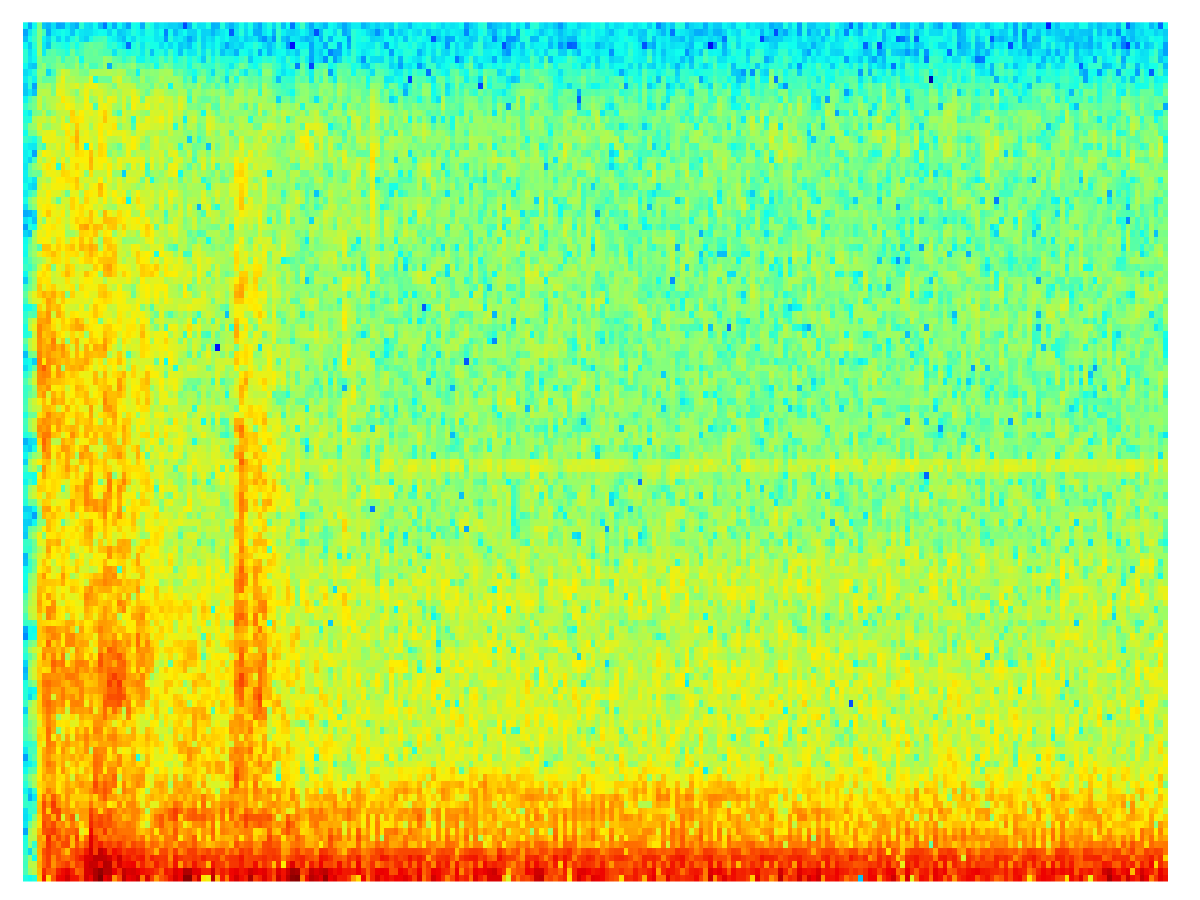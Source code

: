 set term tikz size 10,2
set style line 11 lc rgb '#808080' lt 1
set border 3 front ls 11
set tics nomirror out scale 0.75
unset key
unset tics
unset border
unset colorbox
set palette defined (0 '#000090', 1 '#000fff', 2 '#0090ff', 3 '#0fffee', 4 '#90ff70', 5 '#ffee00', 6 '#ff7000', 7 '#ee0000', 8 '#7f0000')
set yrange [0:4000]
set xrange [0:3.92]
plot '-' matrix using (($2 + 0.5) * 0.016) : (($1 + 0.5) * 31.25) : (log($3)) with image
0.000227634 0.000416053 0.000362949 0.000406666 0.000276975 0.000242867 0.00021688 4.76878e-05 0.00013025 0.000112132 0.000118314 0.00031674 0.000292842 0.000164163 0.000257991 0.000380839 0.00018186 0.000129409 4.22541e-05 0.000133115 0.000246375 0.000421787 0.000440922 0.000342274 0.000290056 9.27902e-05 0.000338859 0.000256774 0.000252937 0.000227562 7.37959e-05 5.72565e-05 9.73715e-05 0.00025086 0.000333363 0.000259359 3.1054e-05 4.81589e-05 0.000325789 0.000413901 0.000660472 0.000607844 0.000405287 0.000185328 0.000200408 0.000208628 0.000187005 6.91633e-05 6.25732e-05 0.000302599 0.000321877 8.26881e-05 9.90588e-05 8.95842e-05 0.000129495 8.62867e-05 0.000257984 0.00030967 0.000311311 0.000164849 0.000226691 0.000326987 9.70543e-05 0.00017269 0.000116574 5.67552e-05 0.000236578 0.000350883 0.000382637 0.000230186 0.000416998 0.000376984 0.000331657 0.000323704 0.000433965 0.000274564 0.000109731 0.000164108 6.91297e-05 0.000328816 0.000594187 0.000229746 0.000218239 0.000333383 0.000282265 0.000182166 0.000398277 0.00056794 0.00035715 8.67501e-05 0.00017059 0.00034491 0.000262785 0.000180869 0.00019609 0.000182909 9.63547e-05 4.42877e-05 0.000116881 5.0799e-05 0.000114133 0.000216328 0.000143474 0.00020794 0.000148088 0.00015301 0.000132063 0.000156306 0.000148447 0.000170798 0.000331736 0.000194559 0.000339149 0.000250216 0.000202024 0.000314246 0.000165723 8.17375e-05 8.53671e-05 0.000142359 0.000106141 0.000177865 0.000277683 0.000283346 0.000175069 6.87022e-05 4.5858e-05 0.000168615 0.000305435 
0.000187753 0.00126889 0.00216487 0.00118509 0.000101677 0.00116353 0.00197011 0.00149029 0.000722668 0.000202295 0.000319313 0.000292327 5.39955e-05 8.89895e-05 0.000615526 0.000909795 0.000442266 0.000158111 0.000291802 0.000391331 0.000288587 0.000568233 0.000830932 0.000758496 0.00137912 0.00185091 0.00105769 0.000103737 0.000159027 0.000598379 0.00148985 0.00164413 0.00104044 0.000544263 0.00148512 0.000678793 0.000191907 0.000200138 0.000357914 0.00188188 0.0024609 0.00179486 0.00152099 0.00121111 0.00109562 0.000906017 0.000323874 0.000309764 0.000524074 0.000292076 0.000355373 0.000785157 0.000568986 8.41015e-05 0.000114743 9.20498e-05 0.000678735 0.00166252 0.00131437 0.000382306 0.000234067 0.00112524 0.00145883 0.000510723 8.55943e-05 0.00010706 0.000317142 0.0013264 0.00137633 0.000656961 0.00127394 0.0015363 0.00059288 0.000433506 0.000998341 0.000492196 0.000227234 0.000210888 0.000674906 0.00202922 0.00209733 0.000308217 0.00218341 0.00160209 0.000498966 0.000201617 0.00159769 0.00196053 0.000677552 0.000514927 0.000744905 0.000303148 0.000460092 0.00076427 0.000645412 0.000456405 7.20252e-05 0.000268535 0.000169828 5.91557e-05 0.000578682 0.000828381 0.000305698 0.00012365 0.000214531 0.000533827 0.000514175 9.94635e-05 0.000195323 0.000141685 0.000281641 0.00075212 0.00100277 0.000237032 0.000138211 0.000588278 0.000403355 0.000137856 0.000281136 0.000290158 0.00014558 9.14336e-05 0.000128307 0.0001134 8.31867e-05 0.000201118 0.000133503 4.8419e-05 8.04357e-05 
0.000242529 0.00219166 0.00213363 0.000211089 0.000734703 0.000303464 0.00213012 0.00286211 0.00193312 0.000872249 0.000329753 0.000380755 0.000132036 0.00030207 0.00141601 0.00170687 0.00053021 0.000275153 0.000536649 0.000395378 0.000345259 0.000995841 0.00131986 0.00116546 0.00163423 0.00259106 0.00232599 0.00029786 0.000178403 0.000939874 0.00307125 0.00327896 0.00219885 0.00111172 0.00284117 0.000940763 0.000216941 0.000184082 0.000452192 0.00265215 0.00301605 0.00265983 0.00308033 0.0021979 0.00148047 0.00143661 0.000733339 0.000631481 0.00121384 0.000651882 0.000682196 0.00151137 0.000764572 0.000171926 4.38307e-05 0.000168608 0.000662965 0.00287682 0.00231797 0.000208456 0.000198718 0.00200876 0.00305112 0.00111071 0.000216972 0.000121775 0.000576211 0.00258317 0.00279476 0.000650084 0.00224134 0.002926 0.000876981 0.00112706 0.00307381 0.00213149 0.000557896 9.02792e-05 0.000849277 0.00355848 0.00378374 0.00257599 0.00453173 0.00299482 0.000434022 0.000329033 0.00318759 0.00421045 0.0012618 0.00109665 0.00145053 0.000595893 0.000884834 0.00134609 0.00103818 0.00161102 0.00131957 0.00018846 7.81445e-05 0.000101805 0.000970679 0.00152035 0.000503286 9.917e-05 0.000125503 0.000717286 0.00105331 0.000351052 4.46376e-05 0.000135082 0.000212543 0.000796421 0.00118023 0.00174133 0.000762584 0.000782043 0.000703648 7.22462e-05 4.48616e-05 0.000154833 0.000261924 7.78947e-05 0.000183276 0.000199126 0.000255075 0.000346956 0.000277363 0.000178886 0.000117585 
0.0105886 0.0131754 0.0159807 0.013015 0.0150561 0.0166 0.0193538 0.0128395 0.00717426 0.00829687 0.012042 0.0112894 0.00806029 0.00664934 0.00818416 0.00630944 0.00611012 0.0046478 0.00447739 0.00508034 0.00782911 0.00993692 0.00796478 0.00396642 0.00690862 0.0100038 0.00969327 0.00870493 0.0108354 0.0118509 0.00970246 0.0107203 0.00913722 0.00709083 0.00434951 0.0103158 0.0104875 0.0104754 0.00975027 0.0096161 0.0155442 0.0180352 0.014744 0.0133559 0.0101993 0.010176 0.00578597 0.00415166 0.00330921 0.00180076 0.00437656 0.00518258 0.00151467 0.000945808 0.000745771 0.00111041 0.00305899 0.00714255 0.0101599 0.00768762 0.00524941 0.000675632 0.00613117 0.00174815 0.00318513 0.00897106 0.017167 0.0235208 0.016278 0.00747393 0.0027119 0.00512653 0.0135032 0.0167998 0.0242358 0.0240625 0.0280325 0.0310309 0.027179 0.0221469 0.0230391 0.0254977 0.026085 0.0178105 0.0137544 0.00954339 0.0040297 0.00970564 0.0110224 0.00833687 0.00616985 0.00260852 0.00119767 0.00373891 0.000459929 0.00488738 0.00506575 0.00292583 0.00296631 0.00345581 0.00445411 0.00494007 0.00352968 0.00221979 0.00185624 0.000652219 0.00211583 0.0032343 0.00203543 0.000646609 0.000583177 0.00230002 0.00371063 0.00270529 0.000892916 0.00282203 0.00274883 0.00184089 0.00137962 0.000948746 0.0010382 0.00075997 0.000838186 0.00116506 0.00104651 0.000937721 0.000958449 0.000876726 0.000898794 
0.152746 0.104004 0.0460715 0.0487825 0.059585 0.0218984 0.0135928 0.0568524 0.0687133 0.0491602 0.0589137 0.0641674 0.0375427 0.0119766 0.0106191 0.0170522 0.0130708 0.0156323 0.0174662 0.0158331 0.00408303 0.00794351 0.00902562 0.0133812 0.0151059 0.0201069 0.030459 0.0311365 0.0243718 0.0343843 0.0268193 0.00723015 0.0136214 0.0291376 0.0209053 0.00762353 0.0115921 0.0164627 0.00877464 0.00252471 0.00838062 0.00760371 0.00674936 0.0113786 0.0118093 0.0207296 0.00877841 0.0111456 0.0046138 0.00298274 0.0039224 0.000833804 0.00593378 0.000899922 0.0132508 0.0168255 0.0101253 0.0025121 0.00946288 0.00877024 0.0176258 0.0222362 0.0103664 0.0166832 0.0348801 0.0421569 0.0315449 0.0188845 0.0243053 0.0110873 0.0130119 0.0128021 0.0224073 0.0145657 0.0242047 0.0287631 0.0491648 0.0066948 0.0150683 0.0145139 0.0156109 0.010875 0.0159043 0.017896 0.0117899 0.00430637 0.00787358 0.0152261 0.00359064 0.00670659 0.00806118 0.00632064 0.00203959 0.00732969 0.0114962 0.00606887 0.00396552 0.00531732 0.000967364 0.00620049 0.00605 0.00417461 0.00289538 0.00461701 0.00255661 0.00327575 0.00475985 0.00152094 0.00579794 0.000350924 0.00507463 0.00357715 0.00131034 0.00301116 0.00231952 0.00090568 0.00111836 0.00213657 0.00121622 0.000548961 0.000952191 0.0011226 0.000494628 0.000142334 0.000141344 0.000163684 0.000392656 7.72684e-05 0.000246577 
0.00842934 0.0514319 0.0811576 0.0849739 0.0849922 0.0960247 0.11608 0.0676845 0.0419185 0.0469466 0.00981158 0.0251803 0.0142908 0.0305862 0.0162058 0.0116294 0.0226999 0.0331773 0.0221242 0.0272395 0.0324469 0.0369855 0.0393591 0.028072 0.028312 0.0348254 0.0406795 0.0289921 0.0309059 0.0384864 0.0246177 0.00843952 0.0132033 0.0113052 0.0192838 0.0416461 0.0185907 0.0266324 0.00793061 0.0276668 0.0266129 0.00678251 0.0195853 0.00695861 0.0110865 0.00647463 0.0126987 0.00581398 0.0114176 0.0183415 0.0142518 0.00672363 0.0125934 0.0122638 0.00933195 0.0188208 0.00902674 0.0116023 0.00673108 0.0060103 0.00865577 0.00883001 0.0121367 0.0234283 0.0188081 0.0197342 0.0312922 0.0252162 0.0203396 0.0258883 0.0129248 0.00520006 0.00328843 0.0226058 0.0152222 0.0249898 0.0225578 0.0253508 0.020919 0.0181275 0.0108117 0.0136102 0.0137978 0.0214554 0.021872 0.016574 0.0186181 0.0112053 0.00753889 0.00719677 0.00584369 0.00928277 0.00396684 0.00850294 0.0112632 0.00531073 0.0064869 0.00642837 0.00529015 0.0106226 0.00697572 0.00542247 0.00652153 0.00345466 0.00161737 0.00481946 0.00721322 0.00346321 0.00467647 0.00307533 0.00448697 0.0041828 0.00113807 0.00190873 0.000629761 0.00159031 0.0017806 0.00199221 0.00155399 0.000579676 0.000107725 0.00045911 0.000573897 0.000461219 7.23182e-05 9.82014e-05 4.9357e-05 5.81683e-05 0.000130017 
0.0527511 0.0420955 0.0224774 0.025363 0.0516726 0.0535312 0.027701 0.0843861 0.0659614 0.0152582 0.0683474 0.086601 0.0507935 0.0186969 0.0157226 0.0160735 0.0220281 0.0238759 0.0125171 0.0214647 0.0267335 0.00501561 0.0167524 0.0188665 0.0135834 0.0254354 0.0267231 0.00313422 0.0188752 0.0271748 0.0218276 0.0332381 0.0448644 0.028606 0.01934 0.00962217 0.0286562 0.0245971 0.00677331 0.015913 0.0237285 0.0219804 0.0095178 0.00900691 0.0106602 0.00393213 0.00378298 0.00217346 0.00635316 0.00608116 0.0118745 0.00694932 0.00774542 0.00839651 0.0122109 0.00653475 0.00354414 0.0084455 0.0083019 0.00827283 0.00689653 0.00418816 0.00289495 0.00508414 0.00593453 0.00212898 0.0125171 0.00665295 0.0147805 0.0145831 0.00970342 0.019018 0.0148488 0.00561748 0.012051 0.0080673 0.00503143 0.0199362 0.0144278 0.0252766 0.0303799 0.0179463 0.00824476 0.00737128 0.00262029 0.0109261 0.0123791 0.0164905 0.00969294 0.00245334 0.00278293 0.000808978 0.00821216 0.0121964 0.00529533 0.0023824 0.00455993 0.00731703 0.00370458 0.0048551 0.00572462 0.00203184 0.00388019 0.00527605 0.00429489 0.00489982 0.00467288 0.00693098 0.00352523 0.00236495 0.00462559 0.00485056 0.00204745 0.00351587 0.00109157 0.00211631 0.00195408 0.000773087 0.000816361 0.000600992 0.000365395 0.000659663 0.00054044 0.000548827 0.000339446 0.000241854 0.000139448 0.000114786 9.01625e-05 
0.183224 0.124425 0.048172 0.0639185 0.0574207 0.030431 0.0682809 0.046317 0.0239679 0.0657884 0.071827 0.024577 0.023045 0.006869 0.00679042 0.00836524 0.00662282 0.0100374 0.0103178 0.00640152 0.00924765 0.0137996 0.000912802 0.00728669 0.00129823 0.0125301 0.0202739 0.0195275 0.0181135 0.0259016 0.0238309 0.0161408 0.0291826 0.00957057 0.0121779 0.0169262 0.0230376 0.016973 0.00770125 0.00722789 0.00749729 0.00369274 0.00477823 0.00418692 0.00923557 0.00685422 0.00258436 0.00625234 0.0044993 0.00866143 0.0154446 0.0090376 0.00434801 0.00544348 0.00763286 0.0107205 0.00478363 0.00313172 0.00707959 0.00716617 0.00792283 0.00778812 0.00968613 0.013907 0.00844057 0.0019559 0.0102847 0.019286 0.0197774 0.0124219 0.00258248 0.0126768 0.00814433 0.00687239 0.0122204 0.0214275 0.0210796 0.0143156 0.01255 0.0147122 0.00349142 0.00837936 0.004139 0.00502995 0.0160337 0.0132487 0.004263 0.00871677 0.00402609 0.00313606 0.00383171 0.00474672 0.00773915 0.00789499 0.00966429 0.00780926 0.00537731 0.00469154 0.00711569 0.00416645 0.0033882 0.00056923 0.00366517 0.00550239 0.00647392 0.00406792 0.000246642 0.00172763 0.00268738 0.00417583 0.00338412 0.00183179 0.00229971 0.0018143 0.00225343 0.00369094 0.00247567 0.00459664 0.00353425 0.00217832 0.00130486 0.000963071 0.000824088 0.000385625 0.000279441 9.44139e-05 0.00016493 4.6227e-05 0.000172355 
0.199111 0.179258 0.0625263 0.0405022 0.0270028 0.0647912 0.0331404 0.023886 0.0289214 0.00353231 0.023299 0.0151025 0.00876322 0.0118071 0.0102178 0.00723186 0.0234858 0.0178381 0.015653 0.0229847 0.0154986 0.00256681 0.00449813 0.00684532 0.00429543 0.016106 0.026672 0.0319575 0.0300271 0.0164387 0.0193616 0.0252626 0.0356605 0.0314936 0.0196412 0.00658111 0.00681104 0.0151848 0.00932944 0.00615736 0.0064177 0.0026742 0.00967481 0.00587973 0.0159247 0.021113 0.0114869 0.00771662 0.00861737 0.00594434 0.00242501 0.0070691 0.00888226 0.000551353 0.0074736 0.00396178 0.00512828 0.00243939 0.000494227 0.00447982 0.010021 0.010265 0.00850197 0.00694475 0.0205294 0.0154536 0.00326757 0.00940765 0.0131987 0.0155132 0.00549612 0.0151121 0.013682 0.00838222 0.0105405 0.0139373 0.00109249 0.0112658 0.0202906 0.0232537 0.0111294 0.00618482 0.00911045 0.0100901 0.00941835 0.00601023 0.0102602 0.0113284 0.00357627 0.00332299 0.00791211 0.0030077 0.00450776 0.00353841 0.00643893 0.00561122 0.00595362 0.0043858 0.0037615 0.00664118 0.00419599 0.00286607 0.00211095 0.00554611 0.00622003 0.00885058 0.00852836 0.00496502 0.0017716 0.00195122 0.00292177 0.00183903 0.00458944 0.00385402 0.00242873 0.00298947 0.00697035 0.00405505 0.00381399 0.00459206 0.00319007 0.000970302 0.000318721 0.000358242 0.000238099 0.000194288 0.000207131 4.9784e-05 0.000135517 
0.340951 0.248688 0.0859397 0.0350248 0.01245 0.0692362 0.06311 0.0382653 0.012345 0.0247414 0.0279048 0.0222882 0.0227743 0.0205721 0.0172747 0.013972 0.0108305 0.00392636 0.0126899 0.0122326 0.0207102 0.0182336 0.00991413 0.00750035 0.00435717 0.00241114 0.00690888 0.0193349 0.0150906 0.0131509 0.0321669 0.0238593 0.00725514 0.00158618 0.0101003 0.0266136 0.0250072 0.0198732 0.0155422 0.00151112 0.00930182 0.00703489 0.00481877 0.00467333 0.00677299 0.0079311 0.00676119 0.00496115 0.00678971 0.0092335 0.00777907 0.00474485 0.00581166 0.00224867 0.00347438 0.00734366 0.0065434 0.00203451 0.00250126 0.00316431 0.0126057 0.020548 0.0165314 0.0164515 0.0186392 0.0103773 0.00655312 0.0121549 0.0063733 0.00757636 0.0148927 0.00540355 0.00437157 0.00274478 0.00842221 0.00790615 0.0131948 0.0138892 0.0139143 0.00964787 0.000911719 0.00356624 0.0082957 0.0064759 0.00335184 0.00329854 0.005433 0.000798887 0.0049577 0.00739778 0.0131037 0.0103407 0.00733631 0.00749805 0.00892463 0.00253846 0.00123704 0.00174009 0.00268812 0.00159741 0.0022926 0.00305187 0.000634617 0.00409559 0.00780745 0.00792138 0.00308621 0.0014748 0.00464874 0.00669817 0.00466706 0.00735831 0.0062762 0.00110596 0.0024773 0.00597374 0.00411691 0.00244876 0.00220992 0.00160294 0.00237884 0.000601723 0.000676629 0.000233152 0.000194671 9.664e-05 0.000162036 0.000134953 5.70108e-05 
0.153499 0.127939 0.0330078 0.0553101 0.058063 0.012799 0.0138308 0.0391092 0.0338976 0.0500093 0.0188619 0.00735044 0.0099392 0.0177716 0.0110064 0.00286904 0.0061837 0.0101596 0.016969 0.005026 0.0132956 0.00414914 0.00628033 0.00377833 0.00829284 0.0224807 0.0276979 0.024156 0.0130907 0.0230238 0.0327826 0.0180451 0.0160081 0.00840056 0.00331101 0.0261774 0.0280969 0.00998128 0.0159512 0.00953456 0.00711372 0.00601542 0.00374278 0.0117709 0.00799886 0.00143878 0.00560173 0.00276421 0.000949767 0.00307017 0.00592509 0.00732397 0.00595848 0.00407624 0.00780149 0.016727 0.0182003 0.0084762 0.00790472 0.00689822 0.00514693 0.00939312 0.0031578 0.0110903 0.00998001 0.0131643 0.0241448 0.0146007 0.00354913 0.00730608 0.00527566 0.00968582 0.00596492 0.00593631 0.00724902 0.011076 0.0158322 0.0102072 0.00450557 0.00288287 0.00887716 0.00888702 0.0131766 0.00991068 0.00719467 0.00311117 0.00450671 0.00932372 0.00740097 0.00363868 0.00767649 0.00784368 0.00300634 0.00740124 0.0117293 0.00756423 0.00132443 0.00432708 0.00540556 0.00523298 0.00902619 0.00903702 0.00433894 0.00650881 0.00753752 0.00512651 0.00534402 0.00578425 0.00405192 0.00314301 0.00779977 0.00388018 0.00295684 0.00823997 0.00957597 0.00449983 0.00326968 0.00158828 0.00297688 0.00190053 0.00126458 0.000707881 0.000578263 0.000721751 0.000390703 0.000229902 7.37195e-05 7.49379e-05 9.33811e-05 
0.147413 0.0403876 0.0823043 0.0959372 0.0823387 0.0585057 0.0824557 0.0526243 0.0182181 0.00179961 0.0145171 0.0180325 0.00991238 0.00707633 0.0155699 0.0189799 0.0101788 0.0159112 0.0102315 0.0140916 0.0139986 0.0209195 0.0164401 0.00430315 0.00412954 0.0182766 0.028822 0.0131644 0.0144197 0.0299307 0.026893 0.0330144 0.0293983 0.0195001 0.0238717 0.0145949 0.0144924 0.00124324 0.00779572 0.00539554 0.00541163 0.00450961 0.00431835 0.0091126 0.0075333 0.00267506 0.0107272 0.00904345 0.00227652 0.00526368 0.00459905 0.00588996 0.00922086 0.00583318 0.00158099 0.0083693 0.0099396 0.0113005 0.0167562 0.00765325 0.010253 0.0131113 0.00424999 0.00137715 0.00581311 0.00276076 0.012522 0.0122227 0.013138 0.0119212 0.00867621 0.00495488 0.0106621 0.0145762 0.00900325 0.00896503 0.0137894 0.0132638 0.0143361 0.0147726 0.0160494 0.00442864 0.0167063 0.0169014 0.00633435 0.00254087 0.00425549 0.00410638 0.00137889 0.00290992 0.00365912 0.00216191 0.00386077 0.00841197 0.00518319 0.00579129 0.0021685 0.00617563 0.00974883 0.00629958 0.0052444 0.00608141 0.00420143 0.0101319 0.0113151 0.00625524 0.00906944 0.00563646 0.00827653 0.0118841 0.0151602 0.0135226 0.0103604 0.00746866 0.00322987 0.00238963 0.00148339 0.000838921 0.00379579 0.00144177 0.00130816 0.00141923 0.000938051 0.00029394 0.000195559 0.000349039 0.000204703 5.08832e-05 7.4204e-05 
0.0631941 0.0532014 0.0684569 0.138632 0.063386 0.0265984 0.00986135 0.00391648 0.00755099 0.0193674 0.0203948 0.0128861 0.0102933 0.0142292 0.0231875 0.0130305 0.00454347 0.00731579 0.0166498 0.0116701 0.00939072 0.0166798 0.00953061 0.0106322 0.016007 0.0202949 0.0265121 0.0273862 0.0278225 0.0243675 0.0138153 0.0185468 0.0306065 0.0167391 0.0146303 0.018225 0.0132755 0.0182629 0.0114017 0.00312507 0.00516735 0.00390362 0.00760421 0.00656001 0.00465923 0.00550326 0.00322144 0.00701948 0.00548104 0.00346942 0.00906177 0.00779314 0.00449016 0.00860044 0.00710705 0.0061993 0.00968604 0.0106035 0.0129426 0.00762477 0.00506716 0.00297674 0.0128217 0.0211252 0.0115119 0.00528543 0.00718089 0.00445381 0.0094722 0.00965961 0.00431835 0.00681308 0.00949721 0.0119232 0.00848404 0.00483136 0.0177811 0.0131193 0.00702099 0.00266281 0.00387433 0.00767313 0.0179305 0.00995706 0.00477941 0.00543897 0.00400868 0.00431001 0.00796389 0.00483548 0.00415864 0.00326909 0.00625921 0.00351557 0.0141339 0.0118861 0.0092309 0.0152014 0.00731845 0.00801197 0.00836551 0.00209918 0.00137128 0.00440744 0.00281571 0.00465598 0.00467438 0.00604025 0.00730806 0.00476967 0.00419499 0.00308736 0.00406779 0.00678976 0.00627555 0.0026896 0.00179587 0.00249332 0.00202316 0.00121669 0.000835304 0.000473559 0.000186522 0.000394334 0.000374742 0.00012583 0.000130094 0.000296686 0.000301217 
0.325125 0.298715 0.280737 0.268053 0.141678 0.0584698 0.0372712 0.00684056 0.0163867 0.0184485 0.0199597 0.0133444 0.00921222 0.0162051 0.0158509 0.0108054 0.0146471 0.00838508 0.0103105 0.0225819 0.0244501 0.028449 0.0213917 0.00739703 0.0119951 0.0178234 0.00466223 0.00897874 0.0144703 0.0103195 0.011967 0.0238813 0.025599 0.00642154 0.00936118 0.0166815 0.00968598 0.00700287 0.00633761 0.0123641 0.0161767 0.0209009 0.026152 0.0162179 0.00239861 0.00742998 0.00328981 0.00255623 0.0029042 0.00576202 0.0115064 0.0143322 0.0158997 0.0119024 0.00467992 0.0174815 0.0276566 0.0265321 0.0273504 0.0237005 0.0130947 0.0067829 0.00822231 0.0145204 0.0209577 0.0054671 0.0154309 0.0140699 0.0105078 0.00570719 0.00367031 0.0132836 0.0131931 0.00805516 0.00500311 0.00446241 0.00949761 0.0175886 0.0148687 0.0148085 0.00543838 0.00114555 0.00853965 0.00292082 0.00499369 0.00159602 0.00434979 0.00631505 0.00496398 0.0064517 0.012143 0.00250421 0.00888226 0.00885032 0.010867 0.005664 0.00828796 0.0185843 0.00829481 0.00403528 0.00607594 0.00906987 0.00752782 0.00182475 0.00371323 0.000916612 0.00541286 0.00588926 0.00572058 0.000197941 0.00473451 0.00482987 0.00382259 0.00350925 0.00350591 0.00521514 0.00525073 0.00489266 0.00401495 0.00136017 0.000716714 0.00109723 0.000669592 0.00064174 0.000561806 9.1717e-05 0.000116292 0.000118148 9.55325e-05 
0.198472 0.322209 0.391214 0.282803 0.322494 0.261263 0.244194 0.18211 0.113103 0.0930115 0.0706837 0.0342025 0.0172662 0.0257534 0.0162817 0.00479094 0.00950693 0.0137708 0.00966542 0.00183034 0.0119467 0.0139228 0.00738296 0.00812026 0.0125711 0.025512 0.0183224 0.0144527 0.0170392 0.0111834 0.0180362 0.0138932 0.00845686 0.0140678 0.00722878 0.00367672 0.010238 0.00906785 0.00696085 0.0106447 0.0112177 0.0163976 0.0200513 0.0230752 0.0131382 0.00888024 0.00198388 0.00746266 0.00256821 0.0108918 0.0134388 0.0162901 0.0211468 0.0162518 0.00668966 0.0131055 0.0212655 0.0159628 0.012345 0.0210308 0.0205551 0.0146099 0.0169869 0.0147893 0.00274298 0.0117889 0.00615092 0.013188 0.0144915 0.0171281 0.0192468 0.00954298 0.00353181 0.00421993 0.00532375 0.00474426 0.00599473 0.00983449 0.012719 0.00520736 0.0109805 0.00957952 0.00676235 0.00626871 0.00674213 0.00480965 0.00290008 0.00406399 0.00544104 0.00624352 0.00748826 0.00302279 0.00966325 0.0140968 0.016426 0.0110893 0.00737378 0.00796371 0.0113897 0.0118297 0.00528631 0.00455876 0.00659084 0.00459796 0.00331506 0.00774055 0.0131606 0.0142181 0.0118729 0.00649968 0.00318663 0.00274858 0.00130641 0.0026711 0.00445719 0.00403223 0.00105133 0.0019545 0.00459255 0.00392368 0.00156343 0.000389841 0.000603326 0.000579922 0.000679331 0.000222852 0.000122126 0.000102674 4.92186e-05 
0.569162 0.574475 0.373469 0.442097 0.0778985 0.0840595 0.0951849 0.0437725 0.0581468 0.0449583 0.0367169 0.0135186 0.00907824 0.0490993 0.0698853 0.0428312 0.0373906 0.0401772 0.0358334 0.029268 0.00990914 0.0189011 0.030252 0.0223553 0.01679 0.00417081 0.00857736 0.0100933 0.017543 0.0129277 0.0133706 0.0244363 0.0148875 0.00684066 0.00287338 0.00778285 0.00450859 0.0163078 0.0121313 0.00444455 0.0073422 0.0164485 0.0149632 0.0111773 0.0179994 0.0132118 0.00270503 0.00540843 0.00659731 0.00422925 0.00190748 0.00522134 0.00783432 0.00597869 0.00622401 0.0246084 0.0230454 0.00557423 0.00605534 0.00727368 0.00514657 0.00687142 0.0100755 0.00823777 0.00370087 0.0120153 0.0139116 0.00915893 0.00595097 0.0031154 0.0042608 0.00866313 0.00611892 0.00475555 0.0138904 0.0130698 0.00331848 0.00419794 0.0114382 0.0168991 0.00917577 0.00624829 0.00537191 0.00724717 0.0108683 0.0106995 0.00614286 0.00367746 0.00513692 0.00414554 0.00589282 0.00999909 0.00629366 0.00914443 0.0130487 0.00331922 0.0114888 0.0133605 0.00469536 0.00576796 0.00270225 0.00514505 0.00521258 0.00571824 0.00246004 0.00212755 0.00482627 0.00485947 0.00368402 0.00196551 0.00234922 0.00301506 0.00368096 0.00329548 0.00313133 0.000402083 0.00158561 0.00309713 0.00465612 0.000228052 0.00170222 0.000398861 0.000610934 0.000676493 0.000562598 0.000349847 0.000164259 0.00019738 3.82753e-05 
1.19389 0.864777 0.16524 0.439762 0.423812 0.130007 0.0368211 0.0343166 0.0754566 0.0666657 0.00951962 0.0174854 0.0291297 0.0360652 0.0274417 0.0156247 0.0290832 0.0337172 0.030118 0.0241485 0.0176305 0.0211576 0.0259492 0.0222864 0.0192448 0.0156898 0.0123955 0.0141757 0.0215515 0.0235744 0.0246006 0.0386498 0.0584851 0.0516001 0.0250876 0.0238578 0.0226949 0.0295788 0.0198462 0.0132527 0.0108876 0.0101458 0.00878171 0.01522 0.0194176 0.0119981 0.00647249 0.00680498 0.00529462 0.0114749 0.010265 0.00269556 0.00677573 0.00658676 0.0111776 0.0174922 0.0155998 0.0033401 0.00589225 0.000718127 0.00438353 0.00728035 0.00813053 0.00211111 0.00389133 0.00198563 0.00735846 0.0111037 0.00190307 0.00712139 0.00283323 0.0046701 0.00785115 0.0100955 0.00892552 0.00307708 0.00569648 0.00746001 0.0132523 0.0140865 0.00655481 0.0050782 0.00582574 0.000784799 0.00735792 0.00646247 0.00682021 0.0102201 0.0093312 0.00416242 0.00123954 0.00636801 0.010645 0.00575194 0.00146094 0.00101145 0.00278009 0.0119306 0.00503477 0.00161965 0.00400853 0.00261139 0.0120573 0.0140704 0.00627122 0.00250311 0.00566752 0.00639277 0.00848683 0.00850134 0.00637049 0.00677256 0.00676523 0.00449495 0.00556347 0.00426925 0.00416444 0.00339383 0.0023451 0.000702787 0.00161665 0.000697081 0.00063621 0.000507924 0.000600794 0.00038113 0.000194839 6.76535e-05 7.36606e-05 
0.219002 0.472928 0.526768 0.422043 0.278726 0.0636204 0.0301364 0.0896785 0.0506083 0.0464191 0.0310543 0.0215992 0.0515253 0.0589138 0.0495806 0.0292152 0.00642434 0.0106486 0.019309 0.0255903 0.0168717 0.0120938 0.00785738 0.016325 0.0385701 0.0405198 0.0492221 0.0369245 0.0273586 0.0245361 0.0226454 0.0287134 0.026687 0.0255061 0.0125833 0.0251587 0.0160981 0.0190788 0.020036 0.0206081 0.0206171 0.0114583 0.00531576 0.0165166 0.0277137 0.0239627 0.0202047 0.0135841 0.00580944 0.0125989 0.002507 0.0111827 0.011752 0.0148314 0.0259525 0.0298571 0.0257517 0.01965 0.0081707 0.0028537 0.0107031 0.0116355 0.011898 0.0101718 0.0014788 0.0122785 0.0136188 0.0106872 0.0109651 0.00910521 0.0197498 0.0267582 0.020543 0.011001 0.0113452 0.0135003 0.00780301 0.00143105 0.0138353 0.0226028 0.0187398 0.0124311 0.00920605 0.00347121 0.00406203 0.0056271 0.00851069 0.0120393 0.00973619 0.00154294 0.0122542 0.0150147 0.0115066 0.00933687 0.00738641 0.0103466 0.00717776 0.00411841 0.0125327 0.0134404 0.00208295 0.0064496 0.0063993 0.00554666 0.001529 0.00241639 0.00320127 0.00637834 0.00718063 0.00699498 0.00391042 0.0030255 0.00473886 0.0109239 0.00959591 0.00518249 0.00176165 0.00238676 0.00204775 0.000669902 0.00164189 0.00123462 0.00130794 0.000418915 0.000469972 0.000458316 0.00018619 2.41157e-05 7.60622e-05 
0.314676 0.472594 0.479175 0.318123 0.0788381 0.0829085 0.0473123 0.0271176 0.0569789 0.0647745 0.0486569 0.00634167 0.0201797 0.038016 0.0325644 0.0235345 0.0259579 0.0178403 0.007235 0.00660097 0.0170476 0.0257029 0.0137429 0.0111337 0.0171636 0.0118282 0.0457806 0.0612926 0.0472534 0.0787647 0.0488795 0.0427791 0.0301046 0.0314827 0.0499559 0.0194973 0.0137693 0.0178328 0.0174773 0.0108525 0.0139 0.0132383 0.00943649 0.0160375 0.0218537 0.0197187 0.0223243 0.00538643 0.0228982 0.0221088 0.00783099 0.00682916 0.00700622 0.00745468 0.00628186 0.0128685 0.0151356 0.0216377 0.0310405 0.0307272 0.021263 0.00871842 0.00355113 0.00991594 0.0106359 0.0141197 0.0145284 0.00990554 0.00579079 0.0127083 0.0214771 0.0131145 0.0122211 0.0137249 0.00669577 0.00423007 0.00335357 0.0076738 0.00141989 0.00740479 0.0104096 0.0093376 0.00983738 0.00584738 0.00360753 0.00241345 0.00759381 0.00846395 0.00330582 0.00420296 0.0144867 0.0184658 0.0120413 0.00736452 0.0115686 0.00934203 0.00624842 0.0101171 0.0119445 0.00550613 0.00159639 0.00208317 0.00321383 0.00260112 0.00435292 0.00566197 0.00677435 0.00343604 0.000805151 0.00134527 0.00212642 0.00591274 0.00448497 0.00456727 0.00399292 0.00369763 0.00494002 0.00158478 0.0014769 0.000650689 0.00187135 5.30343e-05 0.00103672 0.000416782 0.000244679 0.000199901 0.0001001 0.000150395 0.000190501 
0.0226566 0.223682 0.082274 0.148963 0.177087 0.0555807 0.0343265 0.0484806 0.0394753 0.0250362 0.0328803 0.00845469 0.0204419 0.00947503 0.0394808 0.0455168 0.0261189 0.0171397 0.0114368 0.0196135 0.0230161 0.0280696 0.0210939 0.00361734 0.0160118 0.0396618 0.0467754 0.0601896 0.0459333 0.0415505 0.0804318 0.0370133 0.01662 0.0383387 0.0367541 0.0328658 0.021844 0.0096688 0.0146403 0.0152262 0.00734383 0.00657535 0.0107083 0.00745277 0.0174504 0.0250448 0.0164151 0.0060734 0.00832466 0.0122743 0.0031188 0.00295773 0.004955 0.0139686 0.0124727 0.00578798 0.00632583 0.00789542 0.00585347 0.007986 0.000825179 0.00390586 0.00453982 0.0135317 0.0137649 0.0110923 0.00816238 0.0111255 0.015565 0.0187467 0.0136095 0.0127951 0.0121164 0.00459112 0.00528793 0.00789889 0.00610664 0.00664875 0.00348976 0.00296512 0.00643733 0.0083979 0.00628471 0.0037155 0.00215184 0.00259776 0.00480854 0.00518344 0.00206702 0.00458638 0.00959067 0.00907843 0.010916 0.0120445 0.00968658 0.00504664 0.00109949 0.0112178 0.0110156 0.00351617 0.00121132 0.00391622 0.00610266 0.00166141 0.00205146 0.00109018 0.00250977 0.00164774 0.00188046 0.00102643 0.00199141 0.00420743 0.00720591 0.00425496 0.000865064 0.00151085 0.00412633 0.00240794 0.000756844 0.00241298 0.0015111 0.00065845 0.000589138 0.000126863 0.000309978 0.000155008 0.000208254 5.30446e-05 0.000153232 
0.0683915 0.101132 0.296624 0.342003 0.131565 0.0936765 0.0404962 0.0354198 0.0241241 0.026827 0.0173245 0.0283602 0.0123442 0.00252224 0.00573623 0.00223121 0.00691381 0.0268949 0.0261221 0.00420308 0.0170111 0.0152914 0.00919991 0.00700888 0.00978524 0.0182554 0.0585877 0.0651463 0.0666797 0.0904687 0.0424099 0.0402287 0.0394552 0.0546899 0.0187531 0.0230887 0.00654933 0.0129573 0.00850102 0.00171381 0.0161959 0.028544 0.0156729 0.0105855 0.0189334 0.0049426 0.000370694 0.00883758 0.0112385 0.0182505 0.0151332 0.00409539 0.0102988 0.00763228 0.0242346 0.0209395 0.0159393 0.0186549 0.0233016 0.0121908 0.00363361 0.00514577 0.00978408 0.0223221 0.0141047 0.00235857 0.00482721 0.00740889 0.00548403 0.00674661 0.00533963 0.00714298 0.0140488 0.0219977 0.0194053 0.00980389 0.0024773 0.0124899 0.0102679 0.00140281 0.00151769 0.00331234 0.00608056 0.00751327 0.00695709 0.0054027 0.00581294 0.00636232 0.00584582 0.00361753 0.00355937 0.00544717 0.00332598 0.00291583 0.00314683 0.00322839 0.00325122 0.0036004 0.00785129 0.00818593 0.0034645 0.00627156 0.00317338 0.00392105 0.00376592 0.00119893 0.0046185 0.00484551 0.00100694 0.000605919 0.00243235 0.00402279 0.000837133 0.00193198 0.000365755 0.00118135 0.00136525 0.00144449 0.00253823 0.00350377 0.00195168 0.000899879 0.000502655 0.000352706 0.000178369 0.000103637 8.0781e-05 0.000186564 2.9568e-05 
0.478607 0.395549 0.162111 0.119618 0.0743624 0.0547983 0.0494255 0.0339304 0.0266774 0.012065 0.0259635 0.00842136 0.0169427 0.0305799 0.0277266 0.015151 0.0153817 0.00960291 0.00873946 0.00614964 0.0145935 0.0121349 0.0084142 0.0136302 0.00331569 0.00189218 0.0201539 0.059071 0.0351252 0.0204075 0.0448497 0.038374 0.0463033 0.0265196 0.0207184 0.0148563 0.0158256 0.0122329 0.00308125 0.00598986 0.0274086 0.0208923 0.00440336 0.0127237 0.0096824 0.00992225 0.0116719 0.0090662 0.0160779 0.0145866 0.0170976 0.00747504 0.00484331 0.00736698 0.00830071 0.000986057 0.00635805 0.00498466 0.0136351 0.027621 0.0193558 0.00968245 0.00947396 0.0113478 0.00942854 0.0148075 0.0141934 0.0169146 0.0106285 0.00204886 0.00666069 0.00432202 0.00900643 0.010841 0.00916792 0.0145396 0.00453552 0.00670837 0.0037014 0.0047754 0.00789812 0.00585012 0.00406914 0.00443056 0.00443628 0.00530842 0.00520286 0.0048279 0.00167529 0.00356778 0.00936205 0.00516325 0.00150595 0.00285431 0.00220043 0.000992609 0.00528954 0.00986447 0.00649926 0.00414765 0.00379043 0.00765892 0.00484243 0.00251516 0.00160586 9.31165e-05 0.00226024 0.0034063 0.00160996 0.00180808 0.00479756 0.00460801 0.00181127 0.00339593 0.00326402 0.00342335 0.00343419 0.00268294 0.00237726 0.00107255 0.00174328 0.000678576 0.00028068 0.00029002 0.00012278 6.88055e-05 9.729e-05 9.17572e-05 6.67344e-05 
0.218544 0.289456 0.184462 0.143001 0.105494 0.0303833 0.0398018 0.0337833 0.0337794 0.0159585 0.0203311 0.0254357 0.0112602 0.0210128 0.00925395 0.0123329 0.0120564 0.011807 0.00841778 0.00494867 0.0150869 0.0136048 0.00255196 0.00836997 0.0287728 0.0364929 0.029812 0.0185355 0.0113908 0.0179605 0.0195968 0.0151448 0.0179451 0.0102256 0.0125944 0.0234847 0.0173035 0.00604358 0.00672314 0.00596112 0.0052381 0.0110302 0.0161279 0.0103562 0.0129634 0.0048031 0.00454825 0.00390493 0.00959026 0.0144953 0.0146827 0.00449452 0.00490813 0.00673076 0.0040604 0.00643671 0.00265659 0.00499929 0.00223141 0.0111485 0.00818334 0.00845552 0.00653552 0.00326742 0.00303973 0.00887196 0.00961958 0.00852711 0.0103682 0.008324 0.00365231 0.00296168 0.00307756 0.00285967 0.00348565 0.00453022 0.00103899 0.00161815 0.0003719 0.00282474 0.00479116 0.00748121 0.00706813 0.00499702 0.0027719 0.00506623 0.00250462 0.00365035 0.00168742 0.00495358 0.0059898 0.00420103 0.00298314 0.00157333 0.00234868 0.00121571 0.00196852 0.00379148 0.00439068 0.00596952 0.00423321 0.000169146 0.000857243 0.00245488 0.00373873 0.00286424 0.000885863 0.00378985 0.0047891 0.00437827 0.00355033 0.00310562 0.00212834 0.00174584 0.0020281 0.000770704 0.00118286 0.00258969 0.00241396 0.00129662 0.000649454 0.000883513 0.000433423 0.000215434 2.04883e-05 0.000178661 0.000134975 4.36824e-05 2.29518e-06 
0.26515 0.307866 0.198768 0.0921216 0.110598 0.0685105 0.035035 0.0335896 0.0269142 0.0279341 0.026912 0.0272658 0.0209682 0.0202382 0.0171909 0.0184304 0.0110514 0.0148334 0.0164154 0.0111579 0.00841113 0.0154749 0.01563 0.0088313 0.00680417 0.0130361 0.00597749 0.0110306 0.013664 0.0224417 0.0173647 0.00610289 0.00875275 0.0105404 0.00574341 0.00929848 0.0097503 0.00662909 0.00604669 0.0163929 0.00976192 0.00511311 0.00145288 0.0102302 0.010408 0.0033786 0.00690231 0.00848451 0.00214486 0.00283377 0.00113043 0.00518133 0.00886415 0.0116307 0.0117126 0.00798833 0.00767977 0.00578997 0.00431936 0.00242174 0.00535066 0.00766405 0.00280786 0.00316739 0.00832832 0.00343231 0.00261072 0.00175067 0.00303361 0.00494022 0.00385596 0.00427973 0.00683996 0.00593873 0.00532289 0.00921127 0.00871394 0.00378808 0.00182549 0.00378925 0.00305564 0.00563326 0.00714044 0.00611442 0.0053356 0.00357133 0.00274021 0.000671318 0.000883487 0.00253395 0.00334029 0.00228939 0.00259873 0.00455242 0.00499997 0.00119903 0.00244315 0.0051255 0.00519202 0.00161736 0.00212922 0.0030021 0.00272292 0.00171281 0.00353813 0.00257375 0.00433165 0.0045115 0.00126959 0.00608383 0.00583927 0.00130944 0.000427844 0.000286731 0.00310318 0.00542387 0.00508974 0.00416346 0.00223436 0.000737357 0.000753075 0.00121959 0.000641094 0.000261067 0.000225981 0.000111495 0.000249254 0.000211668 2.2533e-05 
0.37592 0.233247 0.0496132 0.130701 0.0808485 0.048938 0.0227487 0.014229 0.0144704 0.0228538 0.0279781 0.0134231 0.00720825 0.00850386 0.0271226 0.022007 0.0137385 0.00840899 0.000246229 0.00512749 0.00798134 0.00749206 0.00444857 0.00419444 0.00444229 0.00808935 0.0159088 0.012971 0.019743 0.0286432 0.0122109 0.0237165 0.0223139 0.0179717 0.0271506 0.0391004 0.0355489 0.0149014 0.0196281 0.0178172 0.0140113 0.0118355 0.0126789 0.0203494 0.0139989 0.00401057 0.0104181 0.0175695 0.0159003 0.00748753 0.00316416 0.00319056 0.00449988 0.00227319 0.0067468 0.00758127 0.005431 0.000979406 0.00321389 0.00380439 0.0066244 0.00774493 0.0102659 0.0154611 0.0133808 0.00397646 0.00353163 0.00566389 0.00492144 0.00114164 0.00618622 0.0102377 0.00835585 0.0061973 0.00442007 0.00416488 0.00399777 0.00286641 0.00247294 0.00350889 0.00262615 0.00420616 0.00441336 0.00209135 0.00458983 0.00608529 0.00458727 0.00289289 0.00349756 0.00144836 0.003171 0.00449803 0.0090099 0.00984338 0.00497821 0.00149191 0.00116344 0.0043498 0.00670313 0.00175803 0.00416339 0.00826968 0.00577158 0.00110037 0.00263643 0.0030039 0.00182484 0.00382289 0.00245765 0.00336179 0.0041325 0.00322678 0.00448289 0.0037056 0.00203549 0.00319622 0.0043261 0.00227935 0.000826293 0.000648388 0.000162494 0.000496812 0.000179361 0.000296356 0.00031655 0.000239924 0.000185655 0.000185452 5.81061e-05 
0.0346259 0.174454 0.121395 0.152001 0.0930931 0.0564972 0.0368523 0.0108898 0.00505291 0.0097168 0.0145341 0.00368313 0.00452872 0.00612667 0.0191737 0.0231842 0.0176955 0.00774872 0.00269874 0.00707052 0.00872089 0.00813352 0.00259498 0.00301408 0.00303404 0.00945541 0.0175732 0.0228416 0.0242986 0.0256009 0.0285869 0.00809413 0.0235706 0.0245868 0.0209204 0.00937712 0.0114271 0.0136451 0.0173046 0.0257571 0.0181611 0.00971231 0.00622332 0.00123207 0.0071187 0.0118645 0.0106419 0.00480564 0.00436768 0.0104424 0.0071246 0.00104638 0.00197239 0.001594 0.00169375 0.00592834 0.0103287 0.00855395 0.00585642 0.00877848 0.00743034 0.00743594 0.00626749 0.00502067 0.00109375 0.00178122 0.00775659 0.00255129 0.00646524 0.00465928 0.00772518 0.00477502 0.00497745 0.0101297 0.0101646 0.0046706 0.00290687 0.00340017 0.00803336 0.00800899 0.00807085 0.0132846 0.00989409 0.00625932 0.0051436 0.000855012 0.0039124 0.00453208 0.00497315 0.00647093 0.00976416 0.00991239 0.0064177 0.00498619 0.00231306 0.00195145 0.00517083 0.00610411 0.00364314 0.00661215 0.00560711 0.00339405 0.00274942 0.00177796 0.00067464 0.00318667 0.00563534 0.00490463 0.00233474 0.000845772 0.00184348 0.00330612 0.00395956 0.00184145 0.0013037 0.00307283 0.000700737 0.00116446 0.000980974 0.00150918 0.00111027 0.000602656 0.000175485 0.000140978 0.000130811 0.000170134 0.000121493 5.06623e-05 5.14346e-05 
0.292854 0.143766 0.0570913 0.0506407 0.0483424 0.0212446 0.00995322 0.0153357 0.00243433 0.00659767 0.0017065 0.0128313 0.0109446 0.00162697 0.0058974 0.00393224 0.00688112 0.0141388 0.0129039 0.00864498 0.0116045 0.0155586 0.0124814 0.00271584 0.00519514 0.00486757 0.00256808 0.0143251 0.0150291 0.00461234 0.010834 0.0193722 0.0163307 0.0148832 0.0223887 0.0269499 0.0154283 0.00877802 0.0107917 0.00627062 0.0128086 0.00797974 0.00645608 0.00729918 0.00414771 0.00438615 0.00310328 0.00585359 0.00333302 0.00473429 0.00946201 0.00150626 0.0056062 0.00566258 0.00374752 0.00543881 0.00901292 0.00380172 0.00885222 0.0102067 0.00853455 0.00427757 0.00232333 0.000486206 0.00456964 0.00334486 0.00832753 0.00396157 0.00363212 0.00392197 0.00778286 0.0120608 0.00967563 0.00975592 0.0131374 0.0120124 0.006246 0.00313581 0.00600209 0.00730418 0.00612129 0.00521763 0.00378592 0.00508443 0.00281752 0.00227066 0.00499282 0.00608036 0.00623437 0.0032649 0.00862806 0.00826558 0.00558549 0.00623176 0.00179566 0.00420793 0.00864971 0.0101544 0.00538824 0.00160224 0.00300258 0.00294376 0.00254983 0.00324703 0.00323088 0.000390177 0.000344319 0.00114462 0.00156209 0.0010252 0.000841497 0.00181041 0.00386804 0.0044832 0.000970321 0.00507215 0.00352248 0.000646642 0.00102073 0.000663539 0.000929298 0.000418155 0.0003301 0.000340698 0.000280549 0.000196412 0.000238518 0.000330844 0.000174197 
0.0807299 0.127567 0.0450537 0.123716 0.0384383 0.0432593 0.0272367 0.0251599 0.01695 0.014862 0.0125761 0.0040226 0.0156209 0.010826 0.00336812 0.00323091 0.00632757 0.00414006 0.00589603 0.00656616 0.00708625 0.00939429 0.0088873 0.0067958 0.00193873 0.00476987 0.00808874 0.00321841 0.00483092 0.00307438 0.00119142 0.0118606 0.0170223 0.0181821 0.0156932 0.00998299 0.00412012 0.00693847 0.0023293 0.00920174 0.00742369 0.00495319 0.00422911 0.00532679 0.00559711 0.00547487 0.00654654 0.00372658 0.00674533 0.00569931 0.00665906 0.0063374 0.0059131 0.0046374 0.0046839 0.00415025 0.00303381 0.00503422 0.00737545 0.00575178 0.00304287 0.000806078 0.00264449 0.00349232 0.00140708 0.00573611 0.00156621 0.00138451 0.00259465 0.00159628 0.0017286 0.00336908 0.00317273 0.00102613 0.00283225 0.00584073 0.00483 0.00354964 0.00431036 0.00419857 0.00129127 0.00330418 0.0017091 0.000679086 0.00132974 0.000461478 0.00241654 0.00352566 0.00392776 0.00384716 0.0102945 0.00683324 0.00187311 0.00436373 0.00344387 0.00539591 0.00591032 0.00492813 0.00168309 0.00134714 0.00236135 0.00313978 0.00372487 0.00219499 0.000213288 0.00114255 0.00392652 0.00448344 0.00257877 0.0023785 0.0023306 0.00191043 0.00303137 0.00337882 0.00349917 0.00227734 0.002763 0.00149789 0.000599442 0.000860738 0.00106661 0.000584044 0.000226111 7.05443e-05 0.00021403 0.000200353 0.000222967 0.000209506 2.34512e-05 
0.0210938 0.0877506 0.134205 0.093366 0.013935 0.0361634 0.0225612 0.00671458 0.0277492 0.0342479 0.0180926 0.00400585 0.0111898 0.0105683 0.0158118 0.0100951 0.00238156 0.00537572 0.00368886 0.00378033 0.0104182 0.00950285 0.0038687 0.00600955 0.00930357 0.0113302 0.0103803 0.00870546 0.00650078 0.00390056 0.00315777 0.00152787 0.00306812 0.00698585 0.00831173 0.00771521 0.00800311 0.00437593 0.00910899 0.00747959 0.00674748 0.00847138 0.0101887 0.0105413 0.00510051 0.0031442 0.00452431 0.00309116 0.00607153 0.00627909 0.00788345 0.0080656 0.00510225 0.00296016 0.00815198 0.00578744 0.00238199 0.00132537 0.000366968 0.0013993 0.00361858 0.00414993 0.0019937 0.00269668 0.00399549 0.00388666 0.00730845 0.0042599 0.00276252 0.00471981 0.0027511 0.00122214 0.00175466 0.00247899 0.00356613 0.00573661 0.00296265 0.00055622 0.00305443 0.00429907 0.00563987 0.00449567 0.000795467 0.00251598 0.000644577 0.00247372 0.00503607 0.00587883 0.00549972 0.00397139 0.00670019 0.0104484 0.00429124 0.000227499 0.00347167 0.00172411 0.00280264 0.000578411 0.00308957 0.00233209 0.000792267 0.00189457 0.00194528 0.0017043 0.00103887 0.00154289 0.00139796 0.00194985 0.00230872 0.00350887 0.0039186 0.00210927 0.00283028 0.00399856 0.00317423 0.0032071 0.00313392 0.00287118 0.00167518 0.00096771 0.000988993 0.000185935 0.000267206 0.000225553 0.000203526 0.000129842 0.00012779 0.000101198 0.000113022 
0.0541035 0.0415899 0.0746553 0.086495 0.0658154 0.0203348 0.0108506 0.0315203 0.0510617 0.0518273 0.0211878 0.0133314 0.0124227 0.0163877 0.0188641 0.00917544 0.00645058 0.00641428 0.00404904 0.00706656 0.00806862 0.00192313 0.00313182 0.00166303 0.00297485 0.00414912 0.00297892 0.00565032 0.00462404 0.00435482 0.00445896 0.00522043 0.00171154 0.00293573 0.00461401 0.00201787 0.00825468 0.00975728 0.00369797 0.00594421 0.0119432 0.00799363 0.00498515 0.00296893 0.00120232 0.00354817 0.00562332 0.00454908 0.00367714 0.00288702 0.00423146 0.00670665 0.00729421 0.00444891 0.00348947 0.000805085 0.000925043 0.00410174 0.00631354 0.00348568 0.00459406 0.00401702 0.00350176 0.00515638 0.00300763 0.000730694 0.00269011 0.00269325 0.00368776 0.00506708 0.00254158 0.00463051 0.00432327 0.00532149 0.0061294 0.0031944 0.00338014 0.00454952 0.00450842 0.00522092 0.00421802 0.00462913 0.00271563 0.00328537 0.00411308 0.00336169 0.00218013 0.00311441 0.00531293 0.00430279 0.00197928 0.0035192 0.0017674 0.00609079 0.0043298 0.00287175 0.00213544 0.00330166 0.00189582 0.0021503 0.00392887 0.00454462 0.00315868 0.00210546 0.00163863 0.00100892 0.00271635 0.00316138 0.00342224 0.00179852 0.00188346 0.00140149 0.00327841 0.00555965 0.00338344 0.0019054 0.00430275 0.00251255 0.000961633 0.00182368 0.00140917 0.000566859 0.000541944 0.000267361 0.000114013 0.000145603 0.000196299 0.000134135 6.54383e-05 
0.0801345 0.153461 0.0905124 0.0925797 0.0686385 0.0379599 0.0306268 0.0270663 0.020928 0.0220096 0.0293276 0.0198059 0.00829802 0.0130445 0.0126733 0.0123602 0.00780199 0.00278476 0.00489676 0.00213149 0.00316691 0.00487913 0.00338938 0.0071862 0.00792849 0.0051184 0.00415861 0.00622507 0.011908 0.0110019 0.00504163 0.00975461 0.00446955 0.00421514 0.0088323 0.00517815 0.00336605 0.00597114 0.00622468 0.00852635 0.00833944 0.00829029 0.00745182 0.00312741 0.00194889 0.00436173 0.00432837 0.00206166 0.00245819 0.00153026 0.00177994 0.00210927 0.00294348 0.00565586 0.00320056 0.00280166 0.00375291 0.00105064 0.00363789 0.00208173 0.00197038 0.0025787 0.000957204 0.00328703 0.00329804 0.00391883 0.00769717 0.00544239 0.00179418 0.00289635 0.000911008 0.00433123 0.0048898 0.00202039 0.0028626 0.000619181 0.001407 0.000190783 0.00317972 0.00638269 0.00887773 0.00640908 0.000398433 0.00197573 0.000836752 0.00270573 0.0054131 0.00573311 0.00609704 0.00165421 0.00696489 0.00704359 0.00550568 0.00374058 0.00104628 0.00199808 0.00162142 0.00201427 0.000564796 0.000375973 0.00187814 0.00123702 0.00178072 0.00337333 0.00199014 0.00222284 0.000799944 0.00162507 0.00093574 0.00187398 0.00231497 0.00113406 0.00196532 0.0026615 0.00199942 0.00278019 0.0024382 0.00145308 0.00188088 0.00129077 0.00157815 0.000942799 0.000276214 0.00013099 0.000185729 3.92685e-05 2.78934e-05 0.000112645 1.87674e-05 
0.157122 0.128464 0.0384635 0.0257291 0.0300278 0.0316495 0.0307721 0.0159507 0.0190497 0.0495117 0.0462765 0.0144421 0.0166286 0.00339107 0.0013652 0.00304969 0.00320376 0.00209088 0.00514399 0.00545871 0.00472078 0.00371987 0.00177519 0.0030352 0.00489115 0.00118279 0.00562307 0.00508187 0.00528453 0.0110785 0.00614157 0.00594176 0.000548104 0.00871406 0.00941759 0.00462644 0.00525594 0.00780304 0.00741745 0.00726942 0.00983242 0.00927054 0.0066522 0.00554586 0.00310048 0.00281287 0.00498001 0.008175 0.00653682 0.00236293 0.0013801 0.00267417 0.00428448 0.00298467 0.0030478 0.00173212 0.00469039 0.00069363 0.00437875 0.00363705 0.00157443 0.00260648 0.0026112 0.00317235 0.00104428 0.00295272 0.00203917 0.00403349 0.000743246 0.0024584 0.0025952 0.00406544 0.00170976 0.00336926 0.00437291 0.00407198 0.00293971 0.00581706 0.00584565 0.0038351 0.00400048 0.00151292 0.00494211 0.00188895 0.000440092 0.00267965 0.00353481 0.00207002 0.00197522 0.00224786 0.00599791 0.00305666 0.00425406 0.00350308 0.000614839 0.00159871 0.00315522 0.00467151 0.00152872 0.00210031 0.00247394 0.00434449 0.00519433 0.00166867 0.00105743 0.00399018 0.00465284 0.000956965 0.00365252 0.00266529 0.00154935 0.00257088 0.00300751 0.0043079 0.00420686 0.00304554 0.00274498 0.00116955 0.000186648 0.00136132 0.00164683 0.000665764 0.000524126 0.000384822 0.000105442 0.000254982 0.000210158 9.15522e-05 1.33758e-05 
0.328734 0.267196 0.155544 0.140663 0.0812222 0.016598 0.0465169 0.0527978 0.0362001 0.0769753 0.0822722 0.0387352 0.0180687 0.015229 0.0172081 0.0143211 0.00664775 0.00431209 0.00276055 0.00715368 0.0107747 0.0107061 0.0104289 0.00822247 0.00557602 0.00891386 0.0101288 0.0113226 0.0044065 0.00509207 0.00771805 0.00753053 0.00774376 0.0028096 0.00699021 0.00905643 0.00482897 0.00177206 0.0015884 0.0054996 0.00805744 0.00674836 0.00455764 0.00188235 0.00116321 0.00242148 0.000652301 0.0025993 0.00311794 0.00419078 0.00279694 0.00200491 0.00290943 0.00370175 0.001585 0.00227375 0.00207413 0.00462794 0.00386035 0.00119315 0.00162333 0.00044407 0.00261781 0.00556414 0.00352766 0.00454531 0.00253908 0.00478579 0.0071734 0.00313977 0.00264973 0.00399279 0.00299168 0.00522034 0.00503679 0.00364478 0.00024057 0.00339259 0.00362685 0.00370821 0.00324671 0.00378302 0.00482121 0.00213052 0.00105217 0.00238167 0.00236961 0.001864 0.00181454 0.00299689 0.0059691 0.00477605 0.0028481 0.00123173 0.000394243 0.00288179 0.00432299 0.00423134 0.00336858 0.00167165 0.000787886 0.00192951 0.00393309 0.00210328 0.00218994 0.00518723 0.00502802 0.00356939 0.0044882 0.00155754 0.00151324 0.00145147 0.000280716 0.00134095 0.00205113 0.00188335 0.00136329 0.00100043 0.00160973 0.00150572 0.000499618 0.000326883 0.000192359 0.000177864 0.000181142 0.000124845 6.60443e-05 9.58084e-05 0.000110225 
0.202713 0.203132 0.0197719 0.0910789 0.0253237 0.0408613 0.00551333 0.0163602 0.0201885 0.00997601 0.042984 0.0283034 0.011265 0.0208761 0.013877 0.00255197 0.00463068 0.0026079 0.00610809 0.0167034 0.0157113 0.00267687 0.00753993 0.0105901 0.00920248 0.00953795 0.0132631 0.00911723 0.00349829 0.00816505 0.00481145 0.00794668 0.00989862 0.0060162 0.00791563 0.010191 0.00420189 0.00512014 0.00544215 0.00919076 0.00910909 0.00520095 0.00276633 0.00295711 0.00140345 0.00342726 0.00236729 0.00129885 0.00125062 0.000841283 0.00161767 0.000457726 0.000936135 0.00438849 0.00371613 0.00240767 0.00177029 0.00250891 0.000938384 0.000965919 0.000886538 0.0029665 0.00100722 0.00336226 0.00396121 0.00548612 0.00430407 0.00372856 0.00250896 0.00305194 0.00186669 0.00123412 0.000819566 0.00211809 0.00245317 0.00345372 0.00273934 0.00119248 0.00202053 0.00284154 0.000862605 0.00248798 0.00201314 0.00130976 0.00197205 0.00355545 0.00269707 0.00131382 0.000932 0.0024313 0.0031241 0.00420156 0.00453354 0.00307898 0.00198488 0.0016023 0.00182617 0.00202135 0.00244924 0.00342494 0.00305918 0.00246004 0.00201772 0.001296 0.000605838 0.000184381 0.00185816 0.00352069 0.00100839 0.000293863 0.00129571 0.00171563 0.00223012 0.00202071 0.00266829 0.00412084 0.00340955 0.00171354 0.00132963 0.00109776 0.000712885 0.000353132 0.000325516 7.1411e-05 8.04855e-05 0.000155226 0.000130787 7.11016e-05 4.91218e-05 
0.992173 0.557915 0.0914256 0.0721207 0.0416976 0.0417203 0.0194982 0.0190308 0.00505005 0.0312677 0.0214103 0.0109864 0.0194274 0.0161782 0.017399 0.0164815 0.00819964 0.0127584 0.00749996 0.0140719 0.0176382 0.0116759 0.00943371 0.0058036 0.00823228 0.0123824 0.00956839 0.00421964 0.00622913 0.000997537 0.00538674 0.0146155 0.0150313 0.00964894 0.0110808 0.00837135 0.00360559 0.00390012 0.0039667 0.00492842 0.00804134 0.00967071 0.00564361 0.00259147 0.00543908 0.00217735 0.00267642 0.0031786 0.00291808 0.00294219 0.0024472 0.00233117 0.00130615 0.0031314 0.0024613 0.00478891 0.00124223 0.00128795 0.00191721 0.00115728 0.00178785 0.00271246 0.00135199 0.000801083 0.00160814 0.00282304 0.00375901 0.00195324 0.00364063 0.00487894 0.00210879 0.00105289 0.00124548 0.000638127 0.00116678 0.00245517 0.00185787 0.00169311 0.00158471 0.0029981 0.00370947 0.000340572 0.00346013 0.00183858 0.00106687 0.00345468 0.00238901 0.00661408 0.0052547 0.00358812 0.00272053 0.00279726 0.00200772 0.000341888 0.00177205 0.00218038 0.00200236 0.00096628 0.000826139 0.00107175 0.000921089 0.000952281 0.00100723 0.000974772 0.00201513 0.00118308 0.00100417 0.00124219 0.000904133 0.00201449 0.00148847 0.000977982 0.000702483 0.000166725 0.000897345 0.00209281 0.00233884 0.0016565 0.000675884 0.000345335 0.000430032 0.000436598 0.000437367 0.000232096 0.000102488 9.6468e-05 0.000191168 1.30214e-05 0.000159111 
0.997803 0.547354 0.0525783 0.0743231 0.0799312 0.0293526 0.0264561 0.0253304 0.0104922 0.0476721 0.041722 0.0147756 0.0108266 0.0169367 0.0228125 0.012622 0.0084013 0.0146136 0.0239477 0.0225289 0.0101404 0.00868503 0.00922699 0.00338028 0.005168 0.0114184 0.00132225 0.00603659 0.00187137 0.00296878 0.00658615 0.00316408 0.0110079 0.0150015 0.0140494 0.0112832 0.00461415 0.00810899 0.00581244 0.00593149 0.00982805 0.00803183 0.00435682 0.00272028 0.00362998 0.00535154 0.00521386 0.00228787 0.00186697 0.00335064 0.00212881 0.00365699 0.00142011 0.0029822 0.000879912 0.00592014 0.00674347 0.00424243 0.00287368 0.00280547 0.00420119 0.00565055 0.00287359 0.00252222 0.00285873 0.00169246 0.00197703 0.00107375 0.00188057 0.000958406 0.0023037 0.00217436 0.00167179 0.00096362 0.000750161 0.00240049 0.003896 0.0023595 0.000497004 0.00106998 0.000989053 0.0048172 0.00796471 0.00428998 0.00209616 0.00489959 0.00213084 0.00306138 0.000576932 0.00325756 0.00455496 0.00259566 0.00114862 0.000404749 0.000867136 0.000904413 0.000564478 0.00125823 0.00129641 0.00269771 0.00383671 0.00193495 0.00128318 0.00186813 0.00109774 0.0012099 0.000486567 0.00194558 0.00290034 0.00139125 9.23683e-05 0.000827241 0.00208476 0.00215621 0.00165542 0.000834471 0.000292959 0.00048199 0.000929719 0.000667371 0.000318382 0.000182635 0.000203829 0.000131701 7.02679e-05 4.5464e-05 9.74513e-05 5.59153e-05 0.000212782 
0.103732 0.252245 0.151851 0.0903519 0.0813399 0.0515007 0.0527136 0.0168896 0.0242526 0.0537463 0.0516469 0.0256883 0.0186799 0.0114127 0.00920755 0.00932573 0.0122185 0.00955532 0.0120907 0.0174168 0.0024226 0.0168254 0.0173972 0.0165676 0.01852 0.0160266 0.00577639 0.00664794 0.0101139 0.0139568 0.00762893 0.0041527 0.0102055 0.015041 0.0133457 0.0118398 0.00511083 0.00327233 0.00303498 0.00195649 0.00199713 0.00486343 0.00279985 0.00361785 0.00154117 0.00567916 0.00542672 0.00367326 0.00128196 0.00174356 0.00287583 0.00352813 0.000950822 0.00284533 0.00196609 0.00184907 0.00200514 0.0016872 0.00180323 0.000442738 0.000972441 0.00215061 0.00536825 0.0039473 0.00196575 0.000245645 0.00176054 0.0027053 0.00315307 0.00189615 0.000286399 0.0016087 0.00153806 0.00047986 0.00076388 0.00253275 0.00343463 0.00117743 0.00289651 0.00335171 0.00281827 0.000861392 0.00283032 0.000326261 0.000949479 0.00369829 0.00425601 0.000930829 0.00114874 0.000865597 0.00190981 0.00109686 0.00316321 0.00374428 0.00231141 0.000645594 0.000913758 0.0028362 0.00297288 0.00173853 0.0011766 0.00204077 0.00158633 0.00149256 0.0024667 0.00234039 0.00161384 0.000392124 0.000550161 0.000655074 0.00131815 0.00148958 0.00168338 0.00294663 0.00187982 0.000912278 0.00171506 0.00151365 0.000733598 0.000142802 0.000197318 0.000490265 0.000338282 0.000138186 0.000174 8.38314e-05 9.22949e-05 0.000238409 0.000184746 
0.354303 0.234001 0.0718063 0.0732901 0.0396539 0.0243063 0.00589827 0.00741244 0.0240585 0.0457183 0.0172115 0.00535308 0.0143151 0.0119692 0.00294136 0.00647888 0.00752503 0.00798981 0.00683262 0.0150326 0.0112577 0.00559678 0.00740752 0.00827935 0.011013 0.0136566 0.0101761 0.00482514 0.00337518 0.0095522 0.0107443 0.00558081 0.00584759 0.00737238 0.00460308 0.00422226 0.00318187 0.00170673 0.00405446 0.00509343 0.00426399 0.0052998 0.00735744 0.00300276 0.00298198 0.00417846 0.00338924 0.000979011 0.0019237 0.00190487 0.000420915 0.00202648 0.00305955 0.00310552 0.000765906 0.00277424 0.00181845 0.00286281 0.00378508 0.00113791 0.00252568 0.00420891 0.00345479 0.00299576 0.00324764 0.00143844 0.00237398 0.00342314 0.0030503 0.00342294 0.00284023 0.000839944 0.000594059 0.00131151 0.000648792 0.00206615 0.00231441 0.00196016 0.00051593 0.00209035 0.00230302 0.00346824 0.00443069 0.00294999 0.000314287 0.00363279 0.00399345 0.001378 0.00196614 0.00447489 0.00486894 0.00535482 0.0047322 0.00344064 0.00319084 0.00174625 0.000407973 0.0010131 0.000766034 0.00087518 5.58112e-05 0.00136234 0.0014746 0.00140501 0.00221017 0.0011043 0.000804164 0.00200936 0.00155625 0.000760456 0.00030576 0.000644894 0.000636526 0.000956634 0.00100657 0.000705363 0.000793234 0.00131231 0.00176921 0.000934306 0.00046292 0.000560806 0.000210858 0.000322156 0.000314369 0.000245733 0.000204757 0.000114697 4.28828e-05 
0.00737964 0.121614 0.0649369 0.126253 0.0523015 0.0190863 0.023996 0.0211566 0.03162 0.0526612 0.0353365 0.0409338 0.0325754 0.00420334 0.0181468 0.0113771 0.00492226 0.0121007 0.00898918 0.00351215 0.00862687 0.0130145 0.00770298 0.00876146 0.0177518 0.0158306 0.00846002 0.00879487 0.00564579 0.00920227 0.0128945 0.00250875 0.00241776 0.000464181 0.00146556 0.00206931 0.00040231 0.00502745 0.00704666 0.00903059 0.012636 0.00865951 0.00577573 0.0051023 0.00274064 0.00266169 0.00317984 0.00196553 0.0024213 0.0030133 0.00127272 0.00089237 0.00188411 0.00158486 0.00254591 0.00116559 0.00283765 0.00434526 0.00196375 0.00284804 0.00433552 0.00328759 0.00281713 0.00319782 0.00268957 0.00172625 0.00461586 0.00218765 0.000211033 0.00254962 0.00339121 0.00231082 0.00209176 0.00201107 0.00121993 0.00187723 0.0020578 0.00208741 0.00241197 0.000583102 0.00103317 0.000428407 0.00157679 0.00101569 0.00205307 0.00309788 0.00380675 0.004277 0.00189732 0.00159661 0.00282038 0.00289141 0.00277173 0.00243864 0.0012849 0.00127833 0.000515293 0.00127388 0.00146938 0.000414508 0.0023112 0.00402953 0.00349088 0.0015638 0.000278586 0.00176985 0.00404006 0.00332594 0.00199259 0.000978822 0.000730628 0.000780479 0.000929101 0.00112369 0.00020675 0.00102284 0.000585968 0.000830302 0.000541834 0.00104445 0.000683306 0.000331493 8.52568e-05 0.000116998 9.61901e-05 8.78303e-05 9.35093e-05 0.000123634 0.000155728 
0.00503938 0.118259 0.0133994 0.0809131 0.0726369 0.0113927 0.0070153 0.0167428 0.0113031 0.0290104 0.0313584 0.00426529 0.0148283 0.0122542 0.00403985 0.00285384 0.0153921 0.0151129 0.00609903 0.00618779 0.012615 0.00842225 0.00234713 0.0105582 0.0125299 0.00554852 0.00630778 0.00864192 0.00692144 0.0106759 0.00432576 0.00744752 0.00774878 0.00288105 0.00534124 0.0105789 0.00812453 0.00365118 0.000937246 0.00725098 0.00860285 0.00383434 0.00442836 0.00532942 0.00507964 0.00648476 0.00635382 0.00376695 0.00317096 0.0019045 0.00104729 0.00226823 0.00262037 0.00143562 0.00262215 0.00198562 0.00350044 0.00241081 0.00114196 0.000324821 0.00157427 0.00328668 0.00262885 0.00229709 0.0017555 0.00139152 0.00216183 0.0020367 0.00233157 0.00193459 0.00189048 0.00140893 0.000784948 0.00120472 0.00163659 0.00232831 0.000606675 0.00297636 0.0045697 0.00291622 0.00101165 0.000338991 0.00147968 0.00241192 0.00299898 0.00208989 0.00257594 0.00176969 0.00128354 0.00256026 0.000501066 0.00299951 0.00387137 0.00134264 0.00126886 0.00022269 0.00172231 0.000902588 0.00123956 0.00348716 0.00440173 0.00220285 0.00120791 0.000227896 0.000621614 0.00105334 0.000884147 0.00114425 0.00087082 7.77567e-05 0.00131726 0.00301544 0.00416379 0.0034749 0.00248538 0.00202167 0.00061522 0.0010914 0.000613398 0.000335189 0.000364306 0.00030994 0.000430985 0.000322492 0.000165791 0.000134837 9.87325e-05 0.000238384 0.000324512 
0.472718 0.33861 0.151122 0.0840663 0.0391512 0.0136821 0.0387432 0.0449533 0.0397854 0.0370379 0.0241413 0.0193001 0.0142681 0.00487407 0.0034181 0.00773019 0.00899013 0.00928344 0.00842544 0.0103156 0.00928869 0.00991071 0.00924965 0.00312057 0.00280036 0.00044968 0.00961058 0.0057889 0.00629622 0.00429712 0.00406566 0.00458161 0.00447234 0.00563292 0.00409863 0.00523841 0.00159448 0.00397642 0.00429755 0.0032707 0.000229381 0.00226729 0.00250656 0.00355864 0.00216133 0.0033879 0.00234625 0.00298695 0.00206536 0.000778759 0.000545154 0.001613 0.00251774 0.00213 0.00400055 0.00212905 0.00322466 0.00277343 0.000810271 0.00164413 0.000424676 0.00194179 0.00345121 0.003821 0.00317528 0.00303723 0.00214461 0.000751893 0.000361336 0.000929855 0.00285268 0.0021746 0.00182834 0.00121961 0.000355942 0.00136544 0.00105745 0.00137061 0.00136424 0.000575434 0.00161983 0.00224922 0.00241241 0.000424544 0.00231733 0.00200006 0.000652415 0.00186286 0.00194463 0.000943457 0.00211118 0.000893336 0.00260276 0.00134175 0.000822032 0.00116381 0.00174021 0.000755725 0.00244805 0.00243059 0.000550799 0.000912315 0.00198572 0.00178713 0.00118541 0.000696326 0.00307603 0.00385018 0.0025007 0.00221072 0.00186445 0.00174541 0.00310871 0.00290049 0.00132674 0.000524923 0.000933795 0.00141924 0.000985185 0.000436997 0.000116928 0.000286006 0.000179061 0.00012341 0.00012831 0.000101581 5.98491e-05 5.55307e-05 7.81381e-05 
0.0142065 0.080753 0.0880692 0.094688 0.0643332 0.0199036 0.00961059 0.00757132 0.00498904 0.0115652 0.0175437 0.0144287 0.00540429 0.00163544 0.00344076 0.00464631 0.0167711 0.0191945 0.00868992 0.00359576 0.00715464 0.0096099 0.00751907 0.00541565 0.00406048 0.00620772 0.00335127 0.00806586 0.00893051 0.0057852 0.00722334 0.00758117 0.00470172 0.00679201 0.00269814 0.00254824 0.00463243 0.00565631 0.00750112 0.00842893 0.00495768 0.00193868 0.0030287 0.00663812 0.00510563 0.00575177 0.00385621 0.00444443 0.00319276 0.00260698 0.00207683 0.00197694 0.00315807 0.00231322 0.00129197 0.00204229 0.00379349 0.00297731 0.00148916 0.00227877 0.0043763 0.00533092 0.00417137 0.00349664 0.00383962 0.00227488 0.00149297 0.00165871 0.00317574 0.00480469 0.00311707 0.000990782 0.00133896 0.00276753 0.00340415 0.00370336 0.00317199 0.00299694 0.00202926 5.70763e-06 0.000882512 0.000636331 0.00232836 0.00296936 0.00121084 0.00147274 0.00236971 0.00338519 0.00218253 0.00236488 0.00322491 0.00323669 0.00177551 0.00200168 0.00117802 0.00162075 0.0019148 0.000740458 0.00183915 0.00224297 0.0002582 0.00272722 0.00361368 0.00241933 0.00145282 0.00178324 0.000375477 0.00191446 0.00115285 0.000725954 0.00128412 0.000901525 0.00176997 0.00126022 0.000635163 0.000471308 0.000679333 0.00105243 0.000385101 0.000812557 0.000550233 0.000537707 0.000377387 0.000256463 0.000206912 0.00020514 0.000101105 6.08149e-05 0.000100541 
0.139902 0.141962 0.0786706 0.0348171 0.0650444 0.0247047 0.0152931 0.0305555 0.0265482 0.0389544 0.0419641 0.025351 0.0167463 0.0129992 0.00468223 0.00751874 0.018187 0.0171942 0.00409956 0.01267 0.00877114 0.00782825 0.00782083 0.0033161 0.00459875 0.00962669 0.012816 0.00670226 0.00250843 0.00208528 0.00768619 0.00351099 0.00944839 0.00583595 0.00273554 0.0068787 0.00697688 0.00238977 0.00181936 0.00311118 0.00717992 0.00717505 0.00275568 0.00385902 0.00468855 0.00303533 0.0060269 0.00370692 0.0013829 0.00192651 0.00321635 0.00168405 0.00118987 0.00112027 0.00195327 0.00160638 0.000866794 0.000919325 0.00208639 0.0042443 0.00544468 0.000597599 0.00402249 0.00250023 0.00134944 0.0027477 0.000396616 0.00100361 0.000401772 0.00115687 0.00272263 0.00187791 0.00193078 0.00145421 0.000411847 0.00182744 0.00322689 0.00276233 0.000896137 0.00174663 0.00129022 0.00151391 0.000640433 0.00117562 0.00140102 0.000627197 0.00225933 0.00224755 0.00207364 0.00125444 0.00102093 0.00120361 0.00184631 0.00165274 0.000857727 0.00150738 0.000989593 0.00214364 0.00119125 0.000902934 0.00171325 0.00136582 0.00182372 0.00214318 0.000623832 0.000729566 0.00185212 0.0021443 0.00185524 0.00133434 0.00136938 0.0022794 0.00202162 0.000814803 0.00120407 0.00169803 0.00204458 0.00137996 0.000834928 0.00043135 0.000567943 0.000352578 0.000249739 7.37512e-05 0.000111635 0.000144505 0.000142053 0.000257245 0.000342011 
0.0324627 0.0988457 0.0354908 0.0777485 0.0256757 0.0226175 0.0129246 0.0258015 0.0203474 0.00752033 0.0121761 0.0222042 0.0156804 0.00765153 0.00322502 0.0120629 0.00503923 0.00509794 0.00294553 0.00502538 0.00412468 0.00412388 0.00637596 0.00323147 0.0047951 0.00887042 0.00801651 0.0077727 0.00713916 0.00360548 0.0061856 0.00941094 0.00194416 0.00577337 0.0026188 0.00913638 0.0073573 0.00504346 0.00283834 0.00655933 0.00540681 0.00245957 0.00384319 0.00288425 0.00575342 0.00454285 0.0010105 0.00092301 0.00101646 0.000801674 0.00119671 0.00134218 0.00327786 0.00326332 0.0011198 0.00101648 0.000773682 0.00127519 0.0016834 0.00194051 0.00233134 0.00517662 0.00369895 0.00110785 0.00191934 0.00184487 0.000315588 0.000545112 0.000456953 0.00204089 0.00213642 0.000991019 0.000228919 0.000782108 0.000879934 0.00108652 0.00119013 0.00323182 0.00230904 0.00295649 0.00207354 0.00166446 0.00327656 0.00201249 7.27281e-05 0.000472543 0.00121991 0.00104484 0.00163186 0.00248514 0.000662591 0.00118171 0.00142568 0.0014897 0.00190869 0.00085118 0.00148057 0.00163111 0.00290264 0.0017195 0.00170077 0.0023479 0.00157851 0.00181326 0.000715928 0.00166787 0.00110025 0.00189761 0.00271532 0.00265833 0.00238272 0.00177333 0.00166428 0.00148015 0.00157853 0.000940328 0.00100865 0.000658755 0.000374863 0.00010415 0.000222272 0.000272763 0.000271574 0.000130352 4.63767e-05 0.000190483 0.000184991 9.05497e-05 0.000106498 
0.187058 0.195839 0.0881302 0.0915736 0.0546282 0.0114318 0.0145297 0.0202671 0.0175344 0.0429029 0.0550461 0.0348 0.0191097 0.0289707 0.011662 0.0131115 0.0108815 0.0127213 0.0247509 0.0189555 0.00254448 0.0116006 0.0210608 0.0186185 0.00883789 0.00239027 0.00683414 0.0067924 0.00455184 0.00855352 0.00733931 0.0072938 0.00743916 0.00224907 0.0114044 0.0117255 0.00286678 0.00390292 0.00115066 0.00602425 0.00884817 0.00336229 0.00440673 0.0040259 0.0048915 0.00344021 0.00453924 0.00282269 0.00302695 0.00490933 0.00288048 0.00162673 0.00138162 0.00336414 0.0011816 0.00162347 0.00179244 0.00235731 0.00246493 0.00375812 0.00377145 0.00128722 0.00322858 0.00153078 0.000575952 0.00113351 0.000807231 0.00126154 0.00268224 0.00248274 0.00150494 0.00142981 0.00236361 0.00191217 0.000918463 0.00215059 0.00134646 0.00293566 0.000755982 0.00236227 0.00167242 0.00201748 0.000258451 0.00178998 0.00257864 0.00249004 0.00331481 0.00271857 0.00363945 0.0035255 0.000943758 0.00158122 0.00116877 0.00241658 0.00124668 0.000898482 0.000717817 0.000276192 0.00134559 0.00207893 0.00134344 0.00124054 0.00356461 0.00385423 0.00176028 0.000909294 0.000978286 0.00248969 0.001366 0.00138545 0.00137038 0.000432009 0.00148476 0.000674609 0.00107908 0.00158285 0.00107824 0.000440314 0.000638158 0.000830681 0.000436789 0.000138885 0.000251022 0.000115118 9.54678e-05 0.000102648 1.65937e-05 5.89542e-05 5.46535e-05 
0.32712 0.230729 0.0891627 0.0942596 0.0325806 0.0599042 0.0302098 0.0191687 0.0368054 0.0188597 0.020434 0.0265603 0.0140185 0.0254257 0.0516161 0.0751375 0.0533084 0.0311166 0.021903 0.031869 0.0193574 0.0189304 0.0165431 0.0188514 0.0215842 0.0133594 0.0169449 0.0233175 0.0340294 0.0404456 0.0242403 0.022323 0.0257171 0.00892241 0.0171267 0.0181862 0.0134759 0.0205262 0.0380132 0.0353403 0.0233906 0.0235532 0.0147817 0.025784 0.0283885 0.0178167 0.0139145 0.00884898 0.0103359 0.00477565 0.00736387 0.0121254 0.0170487 0.011415 0.00398123 0.00910308 0.00913572 0.00991417 0.00815459 0.00389454 0.00517107 0.0108008 0.00393563 0.0161238 0.0111405 0.00218666 0.00852514 0.0194312 0.0153117 0.00563499 0.000699214 0.00155981 0.00333202 0.00418132 0.00284091 0.00141042 0.00654281 0.0109876 0.00826866 0.000681446 0.00988041 0.0161931 0.0153967 0.0115343 0.00544806 0.00533664 0.010648 0.0155288 0.0117069 0.00623905 0.00239989 0.00722336 0.00847745 0.00802508 0.00633415 0.00219874 0.00232536 0.00464427 0.00465769 0.00273209 0.00436059 0.00549378 0.00351915 0.00447508 0.00668157 0.00782423 0.00648914 0.00523177 0.00273761 0.001035 0.000823026 0.00205659 0.00110222 0.00148744 0.00104682 0.00161311 0.00209174 0.0018652 0.000673439 0.000223998 0.000735223 0.000373065 0.000199948 5.66425e-05 0.000119957 9.80091e-05 0.000122 0.000108999 0.00013882 
0.176028 0.146642 0.133786 0.150818 0.0856326 0.0324733 0.00699856 0.0254298 0.0230395 0.0426616 0.0123034 0.0152855 0.0172537 0.0209841 0.00916145 0.0284783 0.0283704 0.0316469 0.0283186 0.0263479 0.0194969 0.00459857 0.0206413 0.0231244 0.0230389 0.010415 0.0308802 0.0439015 0.0435509 0.0673431 0.0738694 0.0277148 0.0408866 0.0479447 0.0358514 0.0211526 0.012661 0.0169801 0.0224833 0.0459418 0.0274075 0.0251485 0.00764496 0.0373351 0.0403933 0.0345329 0.0442485 0.0292684 0.0173506 0.0280292 0.0221641 0.016789 0.0172358 0.0187043 0.02432 0.0281458 0.0312759 0.0285732 0.0166371 0.0180308 0.0164541 0.0224692 0.0433005 0.0262306 0.0157936 0.0121316 0.0265165 0.0337719 0.0153031 0.00352987 0.00612633 0.0104758 0.0134932 0.0149874 0.00823064 0.00664838 0.00189911 0.0059746 0.0068754 0.00321554 0.00486132 0.00546113 0.00177529 0.00571927 0.005479 0.00456617 0.0104101 0.0187609 0.0171636 0.0125538 0.00943757 0.00191781 0.00348377 0.00311813 0.00318271 0.00526059 0.00203343 0.00227414 0.00338818 0.00565668 0.0113134 0.0108093 0.00940054 0.00843966 0.00628189 0.00910138 0.00792933 0.00255339 0.00340316 0.00475256 0.00351273 0.00145944 0.00227841 0.0019075 0.00105173 0.000736058 0.00172333 0.00166989 0.00126112 0.000889967 0.00028282 0.000787554 0.000328807 0.00022349 9.31845e-05 0.000160936 0.000272076 0.00022325 0.000133126 
0.122373 0.181274 0.0689915 0.0644047 0.0621803 0.0429252 0.0230095 0.0298036 0.0710031 0.0803932 0.0448398 0.0228019 0.0227796 0.0252169 0.0187558 0.0196986 0.0217141 0.0187554 0.0109728 0.021038 0.0107531 0.0206308 0.0143395 0.0161646 0.00889659 0.0125423 0.0143887 0.0105254 0.0102188 0.0345863 0.0278032 0.0264616 0.015904 0.00872519 0.0201462 0.019818 0.00862616 0.0140163 0.0291167 0.0262175 0.0157372 0.0192818 0.00957202 0.00867633 0.0228578 0.0275949 0.0127341 0.00937083 0.0131741 0.0120006 0.00678961 0.00778808 0.0088575 0.00568556 0.00693532 0.0204343 0.0191722 0.00837877 0.0154061 0.0120381 0.011312 0.0144176 0.0178237 0.00387307 0.012701 0.0147222 0.0113937 0.00855623 0.00437475 0.00763257 0.00496064 0.0043182 0.00561484 0.00969133 0.0176044 0.0110112 0.00237265 0.00802491 0.00817488 0.0075835 0.00338966 0.00509617 0.00727807 0.00559921 0.00175736 0.00402332 0.0064851 0.00390719 0.0082044 0.0111551 0.00944638 0.00487997 0.00360973 0.00443637 0.00171706 0.00145026 0.00151313 0.00127079 0.00237764 0.00454115 0.00474033 0.0014916 0.00560436 0.00538717 0.00703121 0.00475883 0.005422 0.00527167 0.00132803 0.00200823 0.00118771 0.00183502 0.0017505 0.00163051 0.00127281 0.000384132 0.00123316 0.000836707 0.000793392 0.000683433 0.000130093 0.000549041 0.000448647 0.000194469 0.000177118 8.37597e-05 9.97269e-05 0.000110986 4.67336e-05 
0.589635 0.33787 0.0735675 0.0754348 0.0808274 0.046336 0.033189 0.0278801 0.0272186 0.0534082 0.0335075 0.0112342 0.00820107 0.0102233 0.00668718 0.0109166 0.0115101 0.00740111 0.0195573 0.0356124 0.0201625 0.0138642 0.0298014 0.0219365 0.00819114 0.0191443 0.0161628 0.0141379 0.0106136 0.0146101 0.0145099 0.025106 0.0138985 0.0129157 0.00666293 0.0124911 0.00612125 0.00505678 0.0109687 0.00595455 0.00870095 0.00727239 0.00460745 0.00859523 0.00556758 0.00495814 0.00910495 0.00649789 0.0104518 0.00707748 0.00209336 0.00496435 0.00586531 0.00313655 0.00238581 0.00448061 0.00457063 0.00746521 0.00498185 0.00989497 0.00483268 0.0111028 0.00863583 0.00484977 0.00751238 0.00891935 0.00964144 0.00409181 0.00341482 0.00931782 0.00923202 0.00379854 0.00281384 0.00240104 0.00323077 0.00775698 0.00539515 0.0047262 0.00648698 0.00533125 0.00248136 0.00101186 0.00252154 0.000943923 0.00159994 0.00577041 0.00693544 0.0061732 0.00490448 0.00331865 0.00270834 0.00394461 0.000943444 0.00219445 0.00123261 0.000676293 0.00139516 0.00254116 0.00301787 0.00327745 0.00395776 0.00424198 0.00128504 0.0021454 0.00194565 0.0030636 0.00131175 0.00314699 0.00455742 0.00167694 0.00100885 0.00224766 0.001779 0.000256595 0.000880069 0.00144683 0.00169981 0.00155854 0.000644587 0.000515355 0.000477382 0.000252726 8.69366e-05 0.000127421 0.000185082 0.000111199 0.000187043 0.000231691 0.000223388 
0.0806421 0.255318 0.171356 0.0762354 0.0247887 0.0238885 0.00902458 0.00780768 0.0391511 0.0533917 0.0143546 0.0154325 0.0249534 0.0307493 0.0354252 0.0228484 0.00856828 0.0147476 0.00830611 0.00761601 0.0133253 0.00711715 0.00885001 0.00646805 0.035486 0.0278274 0.0254261 0.0430866 0.0348491 0.012104 0.00397328 0.0188068 0.0207947 0.0146944 0.00341218 0.0186224 0.0248573 0.0122589 0.0344764 0.0337656 0.0164699 0.0104435 0.0190023 0.0164472 0.0183379 0.0213358 0.0216286 0.0119296 0.00396755 0.00964599 0.0134549 0.00782039 0.00195917 0.00528131 0.00307646 0.00789519 0.0112086 0.00686281 0.00754037 0.0171902 0.0117716 0.00998043 0.00571096 0.0137317 0.00801288 0.0106757 0.0109338 0.000748795 0.00850245 0.00779553 0.00590809 0.00302203 0.00215271 0.00312242 0.0036869 0.00408787 0.00295376 0.00189378 0.00101638 0.00292172 0.00427844 0.00422441 0.000676285 0.00181027 0.0054043 0.00675941 0.00595798 0.00691542 0.00798727 0.00970455 0.00812527 0.00684146 0.00548659 0.00289333 0.00408613 0.0026472 0.00110946 0.000991964 0.00197427 0.00312617 0.00254544 0.00162548 0.00165889 0.00331909 0.000910742 0.00231335 0.00325346 0.00243899 0.00160892 0.00267296 0.00197255 0.00182342 0.000679929 0.00104026 0.000608816 0.000542716 0.0011712 0.00162045 0.000873952 0.000629843 0.00039272 0.000186177 0.000189056 0.000243278 0.000297976 0.000139657 5.58284e-05 7.69197e-05 0.000127248 
0.1182 0.200096 0.0425514 0.0873568 0.0398193 0.0203026 0.0178098 0.00823279 0.056779 0.0539118 0.0253027 0.00471525 0.0189413 0.0235181 0.00456893 0.0148804 0.0106297 0.0278108 0.0209033 0.00614035 0.00775603 0.00452975 0.00920791 0.0162003 0.0248923 0.039374 0.0650823 0.0780297 0.0474196 0.0346137 0.0372438 0.0367611 0.0261364 0.0150987 0.0195143 0.0214703 0.0128634 0.0340704 0.00718769 0.00529092 0.0255404 0.0258187 0.0163698 0.0152943 0.00757069 0.00722607 0.0181961 0.0152085 0.0054402 0.00514984 0.01351 0.01221 0.00425848 0.00612375 0.0109374 0.00613708 0.00153415 0.00267645 0.00980024 0.00931217 0.0155431 0.0135745 0.0113669 0.00785139 0.0091079 0.00336293 0.00544459 0.00370536 0.0065853 0.00697632 0.00711999 0.0034976 0.00240056 0.00350676 0.00565679 0.00448095 0.00108618 0.00164056 0.00119465 0.000123406 0.00210083 0.00377397 0.00311132 0.00639183 0.00990495 0.00595544 0.00341409 0.00509089 0.0011642 0.00180866 0.0081484 0.00722133 0.00292176 0.00285777 0.00146302 0.00356383 0.00316052 0.00375934 0.00505534 0.00502485 0.00318123 0.00176045 0.00133745 0.00138094 0.0017077 0.00235433 0.00232992 0.0023934 0.00316978 0.00227063 0.00290486 0.00249629 0.000666874 0.0010472 0.00264033 0.00260525 0.00132284 0.000291048 0.000413546 0.000444368 0.000174642 0.000352717 0.000202442 4.93581e-05 0.000199198 5.90609e-05 5.21651e-05 4.59208e-05 1.49168e-05 
0.282056 0.244963 0.100501 0.107741 0.0671696 0.0646338 0.0164377 0.0128766 0.0390239 0.0485337 0.037079 0.0143785 0.015924 0.0110938 0.0117367 0.00649972 0.0197584 0.0143475 0.00719725 0.0178092 0.0187355 0.0161325 0.00792754 0.0131358 0.0291637 0.0259731 0.00669426 0.0130182 0.0148565 0.020555 0.0206203 0.0231945 0.0319148 0.0343181 0.0184522 0.0172975 0.0179726 0.00946798 0.00822848 0.0202224 0.0304463 0.0275441 0.0118267 0.00444851 0.00668217 0.00804815 0.00772021 0.00285832 0.00599993 0.00886633 0.0125407 0.00280619 0.00962557 0.00864373 0.00356871 0.0119784 0.0141975 0.00623252 0.00818037 0.0160329 0.00791666 0.00101066 0.00568819 0.00842366 0.000760096 0.00630686 0.0065071 0.00733243 0.013159 0.00950726 0.00436694 0.00455469 0.00216446 0.00669424 0.00927695 0.00435256 0.00331378 0.00180734 0.00281951 0.00340464 0.00174788 0.000563522 0.00365567 0.00209007 0.00509632 0.00222655 0.00407687 0.00537967 0.00279096 0.00141841 0.00239345 0.00305537 0.00397707 0.00529161 0.00407068 0.00297727 0.00135064 0.00272182 0.00156047 0.00183709 0.00245891 0.00344984 0.00399356 0.00415545 0.00418042 0.00145083 0.00283281 0.00224364 0.00190785 0.0035132 0.00119671 0.00343539 0.00344351 0.00103121 0.000483989 0.00160349 0.00160699 0.00194026 0.00167806 0.000796538 0.00107791 0.00075644 0.000307561 0.000178609 0.000114586 3.41e-05 0.0001308 0.00012983 4.13131e-05 
0.136968 0.129196 0.0615785 0.0780281 0.0780673 0.0697106 0.075372 0.0465844 0.0321055 0.0579884 0.0221957 0.0210287 0.0171097 0.0265752 0.0104302 0.00586628 0.013868 0.0201169 0.00805218 0.00601399 0.00634439 0.00176123 0.00269822 0.00261817 0.00262776 0.00130743 0.00673307 0.0155297 0.0140121 0.0103178 0.0112197 0.00539588 0.00301045 0.00724002 0.00306031 0.00920319 0.00870988 0.00524178 0.000276569 0.00475147 0.00831033 0.0063153 0.00932919 0.00965253 0.00556844 0.00153035 0.00719765 0.0104754 0.0047276 0.000491228 0.00613994 0.00192603 0.00384653 0.000620345 0.00203944 0.00651001 0.0167224 0.00891963 0.00610112 0.00443142 0.00469273 0.00391064 0.00711521 0.00501729 0.00416235 0.00847031 0.00578245 0.00215199 0.00372339 0.00108183 0.00278463 0.00245103 0.00462126 0.00279078 0.00419565 0.00447937 0.00555601 0.00580111 0.00483899 0.00394083 0.0017382 0.00165539 0.00348726 0.00135379 0.000888432 0.0014409 0.00100902 0.00154463 0.00176059 0.00260237 0.00199391 0.00137238 0.00087693 0.000751764 0.00292428 0.00344112 0.00119797 0.0020294 0.000266743 0.00103437 0.000825608 0.0014585 0.00125609 0.00118664 0.00153442 0.000165628 0.00233101 0.00254364 0.00127402 0.00143263 0.00254797 0.00133583 0.00330334 0.00171473 0.0011191 0.00158452 0.000992349 0.00132328 0.000761764 0.000763657 0.00109394 0.000680455 0.000261673 6.35992e-05 6.88333e-05 9.38807e-05 0.000190196 0.000244403 0.000241245 
0.0530809 0.0698382 0.0124043 0.0963025 0.0817605 0.0464394 0.0298729 0.0130744 0.0180676 0.0246395 0.00983176 0.0253926 0.00567465 0.0170926 0.00617636 0.00525715 0.00359741 0.00587301 0.0183559 0.0157646 0.00843242 0.00507296 0.00136121 0.0051455 0.00520252 0.0113019 0.0123494 0.00631226 0.00445883 0.0010785 0.00661565 0.0118143 0.00800749 0.0154833 0.0106197 0.0045826 0.00546851 0.0110011 0.011566 0.00549475 0.00657227 0.00599755 0.00586064 0.00668474 0.0031855 0.0041132 0.00517854 0.0086962 0.00902323 0.0061774 0.0031714 0.00342373 0.00583871 0.00255203 0.00199336 0.00661043 0.00542563 0.00496212 0.012974 0.0109909 0.00234099 0.00467595 0.00268106 0.0045216 0.0066853 0.00398175 0.00369714 0.00429988 0.00356158 0.00235361 0.00164088 0.00125867 0.000471151 0.00380589 0.00581481 0.00555031 0.00210828 0.00235389 0.00261419 0.00117987 0.00370078 0.00424815 0.00342505 0.00335193 0.00439289 0.00319066 0.0024891 0.00342304 0.00379727 0.00424275 0.00260281 0.0020007 0.00273885 0.00275545 0.0024555 0.0005908 0.000698864 0.0013255 0.0022389 0.00167401 0.0008291 0.00207967 0.0015291 0.000863607 0.00161248 0.00183538 0.00200692 0.00186132 0.00109666 0.00129853 0.000807698 0.00155928 0.00282213 0.00155056 0.00242594 0.0021927 0.000955985 0.000750354 0.000530374 0.000356196 0.000451024 0.000375583 0.000362206 0.000135624 0.000113638 3.30689e-05 5.55144e-05 9.71534e-05 5.08135e-05 
0.3769 0.268911 0.104229 0.0859935 0.0639587 0.0499334 0.0345021 0.0101908 0.0246872 0.00332423 0.0226764 0.018006 0.0224215 0.0185523 0.00474757 0.000227515 0.000837885 0.00140189 0.011684 0.012535 0.00442582 0.00599311 0.0056338 0.00603988 0.00360089 0.00679574 0.0166064 0.0092137 0.00179777 0.00241273 0.00576381 0.00574895 0.00536554 0.0107009 0.00843073 0.0096524 0.00668116 0.00266596 0.00389868 0.00179741 0.0022161 0.00686029 0.00274856 0.00253592 0.00331616 0.00474995 0.00392725 0.00421133 0.00474983 0.00243324 0.00112337 0.0026404 0.00311747 0.00213945 0.000666837 0.00222161 0.00393849 0.00607441 0.0056703 0.00268607 0.00459974 0.00126326 0.00512473 0.00549609 0.00384533 0.00176101 0.00329102 0.00473837 0.00417208 0.0032121 0.00184055 0.000519901 0.000675744 0.000992543 0.00207192 0.00338791 0.00132615 0.000516885 0.00280459 0.00273844 0.000748657 0.00158001 0.00219925 0.00153693 0.000584129 0.00122343 0.00182769 0.00309333 0.00216403 0.00137691 0.00216729 0.000993372 0.00247516 0.00282023 0.00134969 0.00130421 0.00149302 0.00136568 0.000655351 0.000645592 0.000961352 0.00148914 0.00143315 0.00131155 0.00166716 0.00155425 0.00155304 0.00103414 0.000801166 0.00101122 0.00196242 0.00206267 0.00161221 0.000908268 0.00119969 0.000708987 9.8515e-05 0.000500082 0.00048485 7.05422e-05 0.000222925 0.000301542 0.000180992 0.000183423 0.000259582 0.000320924 0.000341245 0.000278949 0.000118076 
0.167508 0.159533 0.0060802 0.0272768 0.0180379 0.014544 0.00725612 0.0364797 0.0187016 0.0127508 0.0126251 0.0137862 0.00932686 0.013393 0.0126525 0.00894909 0.00779856 0.00882294 0.00751624 0.00367188 0.00522328 0.00512628 0.00846307 0.00913735 0.0127144 0.00954708 0.00281933 0.0036945 0.00329807 0.00381372 0.008087 0.00652362 0.00555374 0.00248493 0.00523744 0.0041828 0.00430935 0.0034912 0.00545354 0.00485388 0.00371546 0.00702833 0.00435167 0.00427861 0.00490573 0.00440255 0.00175929 0.00281674 0.00316704 0.00263244 0.00249063 0.00282673 0.00386917 0.00314956 0.00216454 0.00510803 0.00353158 0.00333783 0.00353134 0.000767261 0.00165913 0.001107 0.00212015 0.0011818 0.00444617 0.00439851 0.0010833 0.00292619 0.0012106 0.00039065 0.000879304 0.000630536 0.000571946 0.00211154 0.00397083 0.0034111 0.00247136 0.00310794 0.00195075 0.00227411 0.00111956 0.00152502 0.00107439 0.000433769 0.000845793 0.00182925 0.000914189 0.00127734 0.00109116 0.000800998 0.00097526 0.00197752 0.000208389 0.00390677 0.0044416 0.00316006 0.00257544 0.00142865 0.00143821 0.00178188 0.00191025 0.00060995 0.000347117 0.00091662 0.00168734 0.00174809 0.000927025 0.000993631 0.00120789 0.000946334 0.000483735 0.00149442 0.0018049 0.00197463 0.00250458 0.00140489 0.000694797 0.000418827 0.000338692 0.000343 0.000123724 0.000148958 0.000131199 0.000204117 0.000147869 7.75736e-05 0.000157791 6.73078e-05 9.61753e-05 
0.459729 0.338597 0.108995 0.0516284 0.0208485 0.0161211 0.0251902 0.0597876 0.0770345 0.0498593 0.00371805 0.0165577 0.00788105 0.00739327 0.00716206 0.00882848 0.00774335 0.00711988 0.00865406 0.0127646 0.011526 0.00535198 0.00883203 0.0113054 0.00539743 0.0019315 0.00213596 0.00306977 0.00400664 0.0101295 0.00775404 0.00872094 0.00655695 0.00490488 0.00414371 0.00319715 0.00369348 0.00276493 0.00193482 0.00153304 0.00580497 0.0087233 0.0110765 0.0108341 0.0077166 0.0053206 0.00507839 0.00196612 0.0007484 0.00280321 0.00113695 0.000698544 0.00116364 0.0033078 0.00170502 0.00296928 0.00536375 0.00413801 0.000715418 0.0013475 0.00223145 0.00456129 0.00458366 0.00158042 0.00169062 0.00211085 0.00152308 0.000986543 0.00213486 0.00233923 0.00253805 0.00128983 0.000256587 0.000700134 0.00104343 0.000711855 0.00137529 0.00098181 0.00291724 0.00279444 0.00110765 0.00158951 0.00141058 0.00150163 0.00145005 0.00141794 0.00270211 0.00224703 0.00128524 0.00262026 0.00240291 0.00169333 0.000335275 0.0022991 0.00134422 0.00205776 0.0020909 0.0019147 0.00412157 0.00470136 0.00273944 0.00141414 0.00107518 0.00115478 0.000849554 0.000754867 0.00129528 0.00079667 0.00150009 0.00142894 0.00114914 0.000881584 0.00126484 0.000259511 0.00169353 0.00141304 0.000782181 0.000322181 0.000409332 0.000300939 0.000191132 0.00024339 0.000371751 0.000108494 3.6625e-05 5.22421e-05 0.000105724 0.000185619 5.84704e-05 
0.910342 0.720193 0.267817 0.0726676 0.0524828 0.0316013 0.0192272 0.0298716 0.0434725 0.0208098 0.00494232 0.0110174 0.0266248 0.0230389 0.00720768 0.00669875 0.00509456 0.00452076 0.00761994 0.00824579 0.0040518 0.00218056 0.00309125 0.00189407 0.00318424 0.00229347 0.00365236 0.00416399 0.0011231 0.0082735 0.00567496 0.00303498 0.00203636 0.00552753 0.00819972 0.0106436 0.00928868 0.00460379 0.00122338 0.00156905 0.00212009 0.00487665 0.00698353 0.00370438 0.0017126 0.00112408 0.00199928 0.00203451 0.0014985 0.00146596 0.00263419 0.00196447 0.00128768 0.000600354 0.00256337 0.00375733 0.00357337 0.00303249 0.00259418 0.00190731 0.00102145 0.00200655 0.00134737 0.0015249 0.00158946 0.000983041 0.00194103 0.00269354 0.00229022 0.00121618 0.00116458 0.00174575 0.00111255 0.00223591 0.00244213 0.00180441 0.00269707 0.00250637 0.00120652 0.00137237 0.000319635 0.000671278 0.000824048 0.00159946 0.00243457 0.00229412 0.000543072 0.00150243 0.00158124 0.00114888 0.00149191 0.00076754 0.000535524 0.00145281 0.00178337 0.0017282 0.00200903 0.00143591 0.000510545 0.00146194 0.00190779 0.00164012 0.00198631 0.00139112 0.00188733 0.00201731 0.000591676 0.00223537 0.00210864 0.00102147 0.000556946 0.000794563 0.00156546 0.000859012 0.00154864 0.00105417 0.000397863 0.000189853 0.000359922 0.000255955 0.000164419 0.000359512 0.000193953 0.000139413 5.41143e-06 0.000136243 9.18407e-05 2.39543e-05 8.86202e-05 
1.03098 0.616086 0.0754381 0.100587 0.0808763 0.037374 0.0469863 0.0301115 0.0185199 0.0314267 0.0219834 0.0208267 0.013976 0.00609369 0.00355768 0.00566719 0.00678948 0.00628707 0.0033405 0.00496731 0.00389354 0.00483155 0.00498498 0.00126082 0.00800487 0.0077903 0.00621923 0.00372329 0.00339387 0.00316809 0.00990051 0.00912518 0.00792355 0.00628515 0.00344581 0.00463675 0.012366 0.0099241 0.00380522 0.00319534 0.00250671 0.000824905 0.000898153 0.000846812 0.00137848 0.00225951 0.00247076 0.00213659 0.00257494 0.00165701 0.000768185 0.00313136 0.0033416 0.0016885 0.00191032 0.0017377 0.000662057 0.00111417 0.00120753 0.00150042 0.00244749 0.00442894 0.00398555 0.00296509 0.00260402 0.00268629 0.00280452 0.000269078 0.00287517 0.00273923 0.00159801 0.00063667 0.00147626 0.00160662 0.000614177 0.000599487 0.00189343 0.00227472 0.00181328 0.00124053 0.000971197 0.00197401 0.00170783 0.000824085 0.00134182 0.00120846 0.000505823 0.00079935 0.00129893 0.000573478 0.00058375 0.000703267 0.000801003 0.000797507 0.00168691 0.00116667 0.000652249 0.00150058 0.00165019 0.00156778 0.00160166 0.0034502 0.00274854 0.000379277 0.000987728 0.00211117 0.000439962 0.00109 0.00158158 0.00307773 0.00272327 0.00233331 0.00194711 0.00197709 0.000907689 0.00181189 0.000993476 0.000668414 0.000864257 0.000695842 0.000385756 2.56285e-05 0.000145357 7.99112e-05 0.000173001 0.000126369 0.000110755 0.000141406 0.000129943 
0.0297025 0.0702866 0.130341 0.120732 0.0359955 0.0294828 0.0289718 0.00807259 0.0105357 0.0172056 0.0162231 0.00344603 0.0027724 0.00252104 0.00204208 0.00310816 0.000535301 0.00134562 0.0023314 0.00341546 0.00415365 0.00675145 0.00461769 0.000676768 0.00392721 0.00728466 0.0040545 0.00367514 0.00863738 0.00540721 0.00462945 0.00535819 0.00115854 0.00338482 0.00508851 0.00163812 0.00293599 0.00279177 0.0027998 0.00188862 0.00270469 0.00502468 0.00617637 0.00633424 0.0052212 0.00258143 0.00223882 0.00179594 0.00126262 0.000858557 0.000393115 0.00184248 0.000469475 0.000576664 0.000214864 0.00174899 0.00291939 0.00131685 0.00110965 0.00211006 0.00178257 0.00162771 0.00242534 0.00169163 0.00131974 0.000487562 0.00147731 0.00245362 0.00290839 0.00256261 0.00171482 0.00056826 0.00146597 0.00182829 0.00156928 0.00204429 0.00214587 0.00180299 0.00126057 0.000857295 0.00137245 0.0024563 0.00206992 0.000942799 0.000213019 0.000712022 0.00177538 0.00120805 0.00109766 0.00244069 0.00312849 0.00219905 0.000510726 0.000690549 0.000531114 0.000622676 0.00104346 0.00129259 0.00136496 0.00099311 0.000375574 0.0019465 0.00147509 0.00090719 0.00099626 0.000719809 0.00234087 0.00300832 0.00198643 0.00348122 0.0058363 0.00283402 0.000537497 0.00184972 0.00175742 0.000250196 0.00119116 0.00103746 0.00107646 0.000477239 0.000720161 0.000650196 0.000342943 0.000251985 0.000160254 8.11248e-05 0.000181834 0.000387233 0.000539225 
0.182733 0.097866 0.0284169 0.0731802 0.0544878 0.0144808 0.0126153 0.00929005 0.00765687 0.011942 0.0200438 0.00876599 0.0122327 0.0122038 0.00336808 0.00105537 0.00307912 0.00415292 0.00646211 0.00589533 0.00442662 0.0028228 0.00138928 0.00145016 0.00544946 0.00924682 0.00674325 0.00395574 0.00189849 0.00202255 0.00192881 0.0020813 0.00242942 0.00239007 0.00297733 0.0014889 0.00317808 0.00424515 0.00197081 0.00209564 0.00768804 0.00944526 0.00378423 0.00283808 0.00413461 0.00263694 0.00264055 0.003433 0.00364461 0.00257757 0.000622132 0.00306016 0.00324697 0.00159186 0.000625191 0.00160115 0.0030824 0.00277966 0.0018104 0.000526828 0.000203946 0.00184686 0.00204291 0.000817223 0.000100959 0.000181093 0.00108597 0.00146558 0.00101203 0.00161747 0.000175253 0.000750388 0.000633477 0.000815108 0.00155115 0.00144567 0.000416942 0.00107903 0.00109893 0.000261095 0.00144644 0.00259676 0.00178022 0.00115533 0.000934024 0.00223565 0.00218322 0.00161592 0.000947136 9.12243e-05 0.000689308 0.00076393 0.00104237 0.000954379 0.00055349 0.000149805 0.000587964 0.0010086 0.00106038 0.000607529 0.00074631 0.000501715 0.00041129 0.00055156 0.00106135 0.000711975 0.00213744 0.0017729 0.00311516 0.0071657 0.00627021 0.00444375 0.00497532 0.0019321 0.000629042 0.00126861 0.00117623 0.00115013 0.00105301 0.00063756 0.00034395 0.00028572 0.000153328 0.000262561 0.000168255 5.74675e-05 0.000133843 0.000106755 1.48386e-06 
0.48652 0.397735 0.138677 0.0589821 0.0544176 0.0145835 0.012149 0.012014 0.0254311 0.0315518 0.032096 0.0125409 0.0140466 0.00608201 0.0040956 0.00601482 0.00443359 0.00519636 0.00654975 0.00589648 0.00156255 0.0046655 0.00498813 0.00764242 0.010952 0.00738795 0.0065758 0.00502521 0.00180598 0.00196478 0.00177709 0.00362234 0.00346344 0.00336638 0.00336535 0.00352193 0.0025389 0.00298739 0.000962364 0.00136674 0.0062614 0.00362519 0.00237635 0.0012415 0.00227801 0.00357244 0.00287593 0.00198842 0.00151966 0.00212119 0.0015568 0.00111199 0.00178126 0.00161695 0.000744123 0.00148021 0.000944206 0.00236709 0.00422132 0.00242061 0.000959748 0.00184585 0.00269048 0.00159819 0.000837817 0.00216876 0.00178481 0.00151876 0.00337675 0.00212285 0.00192702 0.00194525 0.000681644 0.000647019 0.00118668 0.00162974 0.00107225 0.000990878 0.00146154 0.00152535 0.00129681 0.00275598 0.000663326 0.000844244 0.000608943 0.00290424 0.0035121 0.000697933 0.00100067 0.000470128 0.000574521 0.000761455 0.00160646 0.000556192 0.00130994 0.00162379 0.00234043 0.00218407 0.00010615 0.000893916 0.00119143 0.00111628 0.000991708 0.000653872 0.000616799 0.00118231 0.00217736 0.00277195 0.00407873 0.00474036 0.00286247 0.000566279 0.00373897 0.00169918 0.00176896 0.00120197 0.000588 0.000729899 0.000567876 0.000143487 0.000155009 1.17479e-05 4.45392e-05 4.88708e-05 4.67858e-05 7.64159e-05 6.35289e-05 5.03671e-05 5.62178e-06 
0.37196 0.276436 0.0674253 0.0443901 0.0193572 0.0211684 0.0159856 0.0254442 0.0346302 0.030732 0.0199714 0.0107914 0.0171047 0.0104723 0.00838492 0.00554769 0.000690896 0.00201048 0.000222199 0.00158798 0.00455161 0.00581044 0.00332182 0.00322656 0.00199373 0.00513808 0.00227371 0.00318867 0.00105599 0.0045644 0.00407572 0.010095 0.00843312 0.00381402 0.00292531 0.00122518 0.00180776 0.00314546 0.00125281 0.00399014 0.00367419 0.000650595 0.00344544 0.00268282 0.00192312 0.00424651 0.00235061 0.00135968 0.00217348 0.00250499 0.00102163 0.00141013 0.00360122 0.00194855 0.00136546 0.00153156 0.000797044 0.00146362 0.00131524 0.000641633 0.00133197 0.00175441 0.00261454 0.00381379 0.00387745 0.00335926 0.00234962 0.00101796 0.00250456 0.00117676 0.00194301 0.00082181 0.00109859 0.000766221 0.000363385 0.000845697 0.000934995 0.00156347 0.00234524 0.0014079 0.00260009 0.00395042 0.00304438 0.00155914 0.00150088 0.00178108 0.00260329 0.00151004 0.00129156 0.00207917 0.0016904 0.000467665 0.000958943 0.00166197 0.000850014 0.000704328 0.00134604 0.00236993 0.00212389 0.000962787 0.000348791 0.000553117 7.50517e-05 0.00113879 0.00195297 0.00161449 0.000808714 0.00192924 0.00190016 0.000699641 0.00160046 0.00321589 0.00412193 0.00264753 0.002528 0.00147967 0.000136388 0.000598719 0.000520495 0.000798599 0.000692435 0.000346652 0.000137753 0.000124028 0.000137894 0.000141907 1.41368e-05 0.000127694 0.000197339 
0.243644 0.366357 0.204925 0.163628 0.0990393 0.00623019 0.0282836 0.0203531 0.0147289 0.0328105 0.0359675 0.016768 0.0117323 0.000905214 0.00544808 0.00244278 0.00169804 0.00189875 0.00397237 0.00768893 0.00471033 0.002981 0.0043203 0.00118476 0.00511194 0.0034134 0.00394299 0.00921083 0.0072702 0.0050003 0.00281255 0.00300442 0.00294282 0.00242614 0.00513315 0.00332291 0.00115176 0.000289603 0.00121249 0.00283886 0.0041261 0.00291543 0.00246621 0.00497049 0.00254151 0.00144161 0.00458396 0.00395881 0.000738804 0.00221383 0.00152648 0.000642392 0.00178108 0.00223668 0.00125724 0.000468309 0.0017549 0.002268 0.00159976 0.00116871 0.00241046 0.00297332 0.00257634 0.00161744 0.000977031 0.00189782 0.00373955 0.0025198 0.000882486 0.000720014 0.0025169 0.00160597 0.000527405 0.000371171 0.00086212 0.00107577 0.00219004 0.00205704 0.0017562 0.00233905 0.00181239 0.00207466 0.00100497 0.00137787 0.00139083 0.000724079 0.000696999 0.000806844 0.0010616 0.00176333 0.00118111 0.00153373 0.00186767 0.00146222 0.000944096 0.0011987 0.00106723 0.000890624 0.00135573 0.00130993 0.000590107 0.00133691 0.000540506 0.00141282 0.00259224 0.00105092 0.00174361 0.00191429 0.00166573 0.00297094 0.00339609 0.00299647 0.00330384 0.00169658 0.000783507 0.00101179 0.000643243 0.00136792 0.00108585 0.000324963 0.000534021 0.000481122 0.000103875 8.473e-05 0.000130648 5.50685e-05 7.01241e-05 9.79594e-05 6.99071e-05 
0.79514 0.457696 0.070497 0.142896 0.0899139 0.0214638 0.0157816 0.0144553 0.0149235 0.0269408 0.0195829 0.0100008 0.0187605 0.00866507 0.00902239 0.00784788 0.00273557 0.00232286 0.00695048 0.00810465 0.0083155 0.00463884 0.00145464 0.000488282 0.00307923 0.0037048 0.00861455 0.00823019 0.00216978 0.00251966 0.00225124 0.00186989 0.00331373 0.00593741 0.00334013 0.00314164 0.0031235 0.00280316 0.00478028 0.00243294 0.00120436 0.00620189 0.00874738 0.00544369 0.0023474 0.00134312 0.00212074 0.000976885 0.000710523 0.000267858 0.000524377 0.000511118 0.000457456 0.00107362 0.00247155 0.00286352 0.0023371 0.00219229 0.00218496 0.00175913 0.00352593 0.00510007 0.00290596 0.000836637 0.00176911 0.00150333 0.00259711 0.00244333 0.00215704 0.00141096 0.00188849 0.00210171 0.0015119 0.00157647 0.0021953 0.00180575 0.000427996 0.00078054 0.00104071 0.00113943 0.00239165 0.0028455 0.00174931 0.00178961 0.00173792 0.000927154 0.00111788 0.00158699 0.000514751 0.00161235 0.000965954 0.00131894 0.00231949 0.00219775 0.0010478 0.00171642 0.00227944 0.00194992 0.00265378 0.00317468 0.00125421 0.000506554 0.00112584 0.000783735 0.000809351 0.000894875 0.000486581 0.000976215 0.000880185 0.00100784 0.000871399 0.00250977 0.00226685 0.000855302 0.000478093 0.00128143 0.00142374 0.000863479 0.00123552 0.00104843 0.000980053 0.000547265 3.30261e-05 0.000177678 4.91074e-05 0.000240052 0.000240722 6.17115e-05 0.000104528 
0.209381 0.245567 0.0763221 0.100905 0.0536505 0.0568253 0.0667131 0.0391574 0.0176892 0.0126359 0.0139765 0.0134713 0.0185347 0.0137132 0.00980367 0.00647031 0.00588065 0.0052775 0.00591241 0.00591957 0.00768525 0.00746147 0.00394473 0.00359097 0.00633651 0.00660988 0.00222644 0.00382046 0.00332975 0.00135301 0.000935045 0.000610123 0.00509107 0.00438712 0.00116727 0.000933045 0.0011387 0.00168361 8.13419e-05 0.00325137 0.00220035 0.00315312 0.00243827 0.0012085 0.000912715 0.00257125 0.00230983 0.00266994 0.00292395 0.00197817 0.00124597 0.000667494 0.000956773 0.00276764 0.00335526 0.00198351 0.00194877 0.00209467 0.0020657 0.00191175 0.00311633 0.00159711 0.00361316 0.00111496 0.00209839 0.00183116 0.000718515 0.00165696 0.00122723 0.000528876 0.000680977 0.000936703 0.000598472 0.000598169 0.000223061 0.00053063 0.00113518 0.00129248 0.000927247 0.000939898 0.00201053 0.00123499 0.000769333 0.000689444 0.00132339 0.000725517 0.00138557 0.00121206 0.00194567 0.00163128 0.00116895 0.00153058 0.00181128 0.0024942 0.00142206 0.00172852 0.00209786 0.00141774 0.00152985 0.00254132 0.00251864 0.00219647 0.00253336 0.00171748 0.000868474 0.00031321 0.000546217 0.00154556 0.00249604 0.00305877 0.00236173 0.000604357 0.000173654 0.00101809 0.00121178 0.000356729 0.000849156 0.00112491 0.00103236 0.000404548 4.33959e-05 0.000175765 0.000265947 2.8798e-05 0.000254734 5.87712e-05 0.000198492 0.000184728 0.000108023 
0.2808 0.168109 0.05453 0.0526639 0.0524156 0.0228564 0.0325436 0.0167287 0.0154171 0.0181519 0.0239819 0.0280591 0.0201139 0.00725202 0.00441441 0.00297241 0.00323852 0.000432457 0.00197293 0.00530064 0.00566183 0.00163747 0.00092341 0.0044194 0.00525648 0.00247626 0.00435209 0.0017927 0.00217638 0.00332868 0.00451362 0.00244786 0.00443816 0.00317295 0.00227967 0.00383594 0.00189851 0.00161037 0.00356176 0.00188925 0.00325309 0.00522162 0.00415145 0.000116359 0.00329452 0.00369354 0.00467431 0.00359095 0.00218987 0.00189578 0.00198586 0.00144823 0.00154775 0.00302524 0.000844002 0.00254925 0.00221487 0.0024397 0.00135911 0.000953285 0.00187085 0.00363034 0.00307571 0.00105291 0.00176038 0.00261069 0.00207996 0.00205883 0.00196769 0.000854766 0.00117988 0.000970114 0.00112023 0.00196812 0.00225086 0.00124923 0.000415079 0.000182418 0.00115805 0.00150585 0.0010039 0.00171238 0.00136341 0.00109421 0.0016777 0.00109766 0.00121297 0.00197527 0.00197301 0.000311246 0.00128646 0.00186982 0.0034926 0.00275378 0.00121895 0.00242977 0.00182598 0.00052348 0.000763862 0.00161421 0.0022897 0.00135564 0.00135873 0.00145154 0.0015078 0.00126036 0.00177871 0.00219234 0.00122773 0.000764245 0.00138313 0.00121479 0.00049991 0.000639693 0.00174061 0.00161183 0.000519338 0.000626674 0.00051696 0.000144119 0.000240111 0.000255074 4.16233e-05 4.97863e-05 0.000216966 0.000197983 0.000102708 0.000151679 0.000174824 
0.134759 0.204089 0.173225 0.0519752 0.0248491 0.0162428 0.0375332 0.0315841 0.0158165 0.0117497 0.0214687 0.0102484 0.0052595 0.00348942 0.00467365 0.00468444 0.00304675 0.00194628 0.00311236 0.00494879 0.00403997 0.00266629 0.00350915 0.00506236 0.000478306 0.00485968 0.00705703 0.00708063 0.00399231 0.00244013 0.00142046 0.00139278 0.00260287 0.00361706 0.00158323 0.00130987 0.00241691 0.00194748 0.00281669 0.00400157 0.00363148 0.00364356 0.00637639 0.00440573 0.00176727 0.00268002 0.00201221 0.00171674 0.000220418 0.00106091 0.00248258 0.00201186 0.00127443 0.00178806 0.00493906 0.00315299 0.0014824 0.00188378 0.00119057 0.00100691 0.00116307 0.00188862 0.00154388 0.000479658 0.000284855 0.00112174 0.00140778 0.000433158 0.000651086 0.00253008 0.00182738 0.0011253 0.000524127 0.000703298 0.000462231 0.000765684 0.00133797 0.00107707 0.000851341 0.000664016 0.00121386 0.000702026 0.0015639 0.00163808 0.00165169 0.00066651 0.000295428 0.00134729 0.00159411 0.0010616 0.0018237 0.00110299 0.00112198 0.000663235 0.00171852 0.00239975 0.00256505 0.00234021 0.00268065 0.0014261 0.000941269 0.00101591 0.00129191 0.00123598 0.000933183 0.000929218 0.00101923 0.000790526 0.00177031 0.000387967 0.00148716 0.000758525 0.000586345 0.000981061 0.00153081 0.00109611 0.00112607 0.00181879 0.00160939 0.000882255 0.000667561 0.000479375 9.60527e-05 5.15223e-05 4.11783e-05 0.000218582 0.000266986 8.85967e-05 7.34994e-05 
0.143583 0.143789 0.0549292 0.0409628 0.0124021 0.0158547 0.0126277 0.00392099 0.00388017 0.021967 0.0231374 0.0092282 0.0132444 0.0149685 0.00640836 0.00122081 0.00154905 0.00102049 0.00357278 0.0023654 0.00341859 0.00414986 0.00127751 0.00478717 0.00393083 0.000984167 0.000757712 0.0022371 0.00274544 0.00300334 0.00395866 0.00352523 0.0015619 0.00308596 0.00460246 0.00626916 0.00276173 0.00428917 0.00585384 0.00592035 0.00654537 0.0104109 0.0108309 0.00511012 0.00135099 0.00511654 0.00393984 0.00117178 0.00215204 0.00462074 0.00353132 0.0042395 0.00932835 0.00854343 0.00311816 0.0018249 0.00183257 0.00298876 0.0039631 0.00337237 0.0026631 0.00295564 0.0021944 0.00291105 0.00222076 0.00259869 0.00454844 0.00463774 0.00369565 0.00338239 0.00392095 0.0042391 0.00195351 6.05015e-05 0.000387484 0.00197837 0.00479265 0.00652385 0.00650036 0.00495018 0.00194734 0.00165203 0.00515528 0.00661311 0.00538443 0.00358847 0.00262172 0.00161517 0.00469832 0.00387026 0.00167541 0.000479872 0.00224378 0.00360853 0.00356644 0.00407587 0.00302159 0.00157361 0.00163573 0.00164992 0.00232625 0.000828726 0.00190192 0.00153698 0.000509729 0.000608694 0.00226647 0.00432406 0.00348862 0.00134532 0.000495037 0.000362693 0.00101615 0.00140537 0.000612582 0.000281628 0.000742185 0.000904421 0.00117155 0.000605824 0.000539826 0.000495854 0.000300465 0.00019499 0.000196689 0.000180091 4.61488e-05 4.7874e-05 0.000116199 
0.0857802 0.147998 0.104352 0.0980773 0.0460364 0.0108939 0.0290453 0.0262114 0.0160549 0.0368888 0.038657 0.0211553 0.00620119 0.00130061 0.00432745 0.0057521 0.00142548 0.00109069 0.000726813 0.00159609 0.00218196 0.00418564 0.00305904 0.00272699 0.00283224 0.00161813 0.00281387 0.00321015 0.00329753 0.00511696 0.00490264 0.00525791 0.00408821 0.00366809 0.00254501 0.00343062 0.00437882 0.00169222 0.00472705 0.00691601 0.00633634 0.00245622 0.00562251 0.00137963 0.00204599 0.00595841 0.00368215 0.00153358 0.000255507 0.00144183 0.00249795 0.00399719 0.00136987 0.00300965 0.00194152 0.001387 0.00136011 0.00123825 0.00154656 0.00184462 0.00174753 0.00142874 0.00254787 0.00203622 0.0021381 0.000738746 0.00312201 0.00142959 0.00146121 0.00172868 0.00173617 0.00265326 0.00253965 0.00128053 0.000956843 0.00240183 0.00230738 0.000422133 0.00191408 0.00364186 0.00296544 0.00164563 0.00169245 0.00170789 0.00233261 0.00253925 0.00173927 0.000398126 0.00252374 0.00397992 0.0018564 0.00116926 0.00186628 0.000440672 0.00106046 0.000938907 0.00150007 0.00210482 0.00104072 0.00198875 0.00139452 0.00104176 0.000885582 0.00180286 0.00118174 0.000873066 0.00179417 0.00173833 0.000856066 0.000966295 0.00145128 0.00144605 0.00045018 0.000300705 0.00165211 0.00162112 0.000479048 0.000655352 0.000586052 0.000482238 0.000683968 0.000409183 0.000215177 0.000117284 4.58861e-05 3.52941e-05 7.29919e-05 8.48688e-05 2.83212e-05 
0.0201301 0.127805 0.02823 0.0754536 0.0693668 0.0111012 0.0112145 0.00727125 0.0103727 0.0216947 0.0215685 0.0110114 0.0171799 0.0125388 0.00450152 0.00327812 0.00102592 0.00157639 0.00389195 0.00409479 0.00205037 0.00142959 0.00402939 0.00583941 0.00416629 0.00230174 0.00214985 0.00318169 0.00201734 0.00207999 0.00264744 0.00289283 0.00201426 0.00279275 0.00327781 0.00239519 0.00191883 0.00604925 0.00582437 0.00257288 0.00213937 0.00253491 0.00417626 0.00401814 0.00267436 0.00483471 0.0059325 0.00266893 0.00212017 0.000995505 0.00262575 0.00220275 0.001825 0.00205588 0.00121379 0.00204879 0.00220126 0.000799829 0.00167781 0.000698908 0.00100189 0.00216494 0.00204326 0.00166813 0.0017654 0.00366578 0.00207989 0.000506461 0.00239456 0.00291877 0.00102078 0.00350586 0.00506825 0.00415612 0.00188938 0.00210079 0.00267129 0.00317738 0.00121717 0.00123958 0.000681697 0.00109936 0.00106198 0.0023646 0.00206024 0.0012435 0.0013533 0.0010106 0.00153088 0.00219884 0.00114859 0.000420545 0.00117669 0.000823775 0.000249965 0.0010998 0.00143671 0.00146402 0.00244779 0.00119422 0.00104465 0.00258528 0.00179961 0.00277805 0.00328453 0.00308013 0.00195005 0.0013693 0.00119377 0.000689453 0.000635338 0.00106268 0.00156375 0.00245011 0.00228744 0.000929442 0.00105869 0.00104809 0.000789803 0.000693283 0.000187555 0.000212818 0.000356437 0.000339111 0.000274243 0.000276168 0.000280861 0.000142779 6.95724e-05 
0.00838574 0.208754 0.195263 0.132986 0.0554236 0.0454059 0.0618004 0.0471967 0.0148435 0.0137777 0.0207966 0.0210027 0.0223777 0.0190815 0.0141621 0.00394995 0.00434362 0.00327856 0.00353284 0.00766753 0.00672488 0.00727237 0.00494122 0.00261877 0.00293345 0.0061033 0.00395027 0.00176239 0.00299332 0.00727506 0.00598265 0.00247533 0.00185026 0.00300936 0.00283294 0.00264046 0.00303969 0.00396719 0.00214147 0.0039669 0.002769 0.000852038 0.00206436 0.0031985 0.003024 0.00142816 0.00247593 0.0023278 0.00110275 0.00205823 0.00294762 0.00246663 0.00269001 0.00266924 0.00230461 0.00217976 0.00355587 0.00182883 0.000509374 0.00236118 0.00198104 0.00194321 0.00238775 0.00174696 0.00165255 0.00186015 0.00153361 0.000416205 0.00100205 0.00195816 0.00147683 0.00110379 0.00163151 0.000565093 0.00124989 0.000791717 0.00191091 0.00183492 0.00164587 0.00191078 0.00114951 0.000472803 0.00159929 0.000413299 0.000765966 0.000609539 0.000832412 0.0019447 0.00297754 0.00332613 0.00257976 0.0019522 0.00151285 0.00128702 0.000543991 0.000157542 0.00106829 0.00289927 0.00289835 0.00184378 0.00171696 0.00203496 0.00178198 0.00102052 0.00137294 0.00257238 0.00371273 0.0025272 0.00057502 0.00132473 0.00249999 0.00194618 0.00292559 0.00298845 0.000937913 0.000661986 0.00140517 0.000943329 0.000648608 0.000484937 0.000522321 0.000257538 0.000124797 0.000200035 0.000174427 0.000203431 0.000208828 0.000145897 1.53226e-05 
0.200131 0.116289 0.0334651 0.0464488 0.0256341 0.011681 0.0201732 0.0101868 0.0054247 0.00649441 0.00887993 0.0134374 0.0173331 0.0104254 0.00382403 0.00479177 0.00474298 0.00515045 0.00726124 0.0069452 0.00309144 0.00365108 0.00286623 0.00228658 0.0049168 0.00236606 0.00301362 0.00552362 0.00494024 0.00173593 0.00177317 0.00234197 0.00163888 0.00133256 0.00100489 0.00231234 0.00442283 0.00107922 0.00280704 0.00319225 0.00341468 0.00418133 0.00299775 0.00408964 0.00495312 0.00245701 0.00181795 0.00320067 0.00341739 0.00150678 0.000728285 0.000377898 0.00211604 0.00239895 0.00147931 0.000627285 0.0017516 0.00439652 0.00389908 0.00172074 0.000896225 0.00159227 0.00112422 0.000662236 0.000828933 0.0016088 0.00243338 0.00101379 0.00100404 0.0021432 0.00141175 0.000752876 0.000915739 0.00174956 0.000415866 0.00172868 0.00285437 0.00200254 0.00213905 0.00112991 0.00146264 0.000140859 0.00072413 0.00182479 0.00101533 0.000935612 0.00186262 0.00107102 0.00074322 0.00206203 0.00124682 0.000259554 0.00036237 0.000696783 0.00134883 0.00173428 0.00230965 0.00228608 0.00115589 0.0014874 0.00101358 0.00125264 0.000333857 0.00118137 0.000864318 0.000568383 0.00100717 0.00167148 0.000557006 0.00185958 0.00244735 0.000977389 0.000679442 0.000996087 0.00108788 0.00107512 0.00056743 0.000592128 0.00066677 0.000757838 0.000432709 0.0001014 3.56257e-05 0.000125054 0.000161553 0.000250182 0.000174968 5.9916e-05 6.5671e-05 
0.0292279 0.0446149 0.0483175 0.0331767 0.0339535 0.0215119 0.0251549 0.0202244 0.0275188 0.0265077 0.0162911 0.00632256 0.00765286 0.00843254 0.00804785 0.00339764 0.00118461 0.00171168 0.00323923 0.00110086 0.00369152 0.0042717 0.00400105 0.000509727 0.00470263 0.0059758 0.00351057 0.000830107 0.00173043 0.000815835 0.00300808 0.00159248 0.00248215 0.00121322 0.00121515 0.00384388 0.00531362 0.00258017 0.00109302 0.00390736 0.00333735 0.00114686 0.00259222 0.00393233 0.00284735 0.00177729 0.0017919 0.000956092 0.000523971 0.00181929 0.0019376 0.00188261 0.00317096 0.0028874 0.000927302 0.000737974 0.000784101 0.00173692 0.00106546 0.0015427 0.00157117 0.00221074 0.00285616 0.000534932 0.000295633 0.000827647 0.00180182 0.00191259 0.0006036 0.000551398 0.00224958 0.00273334 0.0017379 0.00148822 0.00211787 0.0019779 0.00205991 0.0025995 0.00174041 0.00128503 0.0019158 0.000486057 0.000573442 0.001077 0.00112575 0.000695379 0.00186301 0.00216445 0.0014212 0.000390923 0.000231221 0.00109683 0.00118967 0.00137653 0.00102508 0.000899346 0.00134867 0.00199998 0.000947328 0.00102095 0.000680852 0.00129107 0.000927303 0.000700544 0.0015313 0.00173006 0.00241665 0.00113418 0.000596307 0.000716068 0.0014102 0.001415 0.000928137 0.000583153 0.000940438 0.000826972 0.000820754 0.000523079 0.000224722 0.000187329 0.000302766 8.54911e-05 0.000241568 0.000159936 0.000138194 0.000207577 0.000110328 8.56871e-05 0.000135637 
0.119395 0.118865 0.100955 0.0746936 0.0469839 0.0188696 0.00408932 0.00637009 0.00612631 0.00558093 0.0164127 0.0144133 0.007029 0.00221736 0.00930559 0.0102187 0.00443619 0.00184585 0.00471945 0.00518892 0.00323588 0.0022357 0.00176374 0.00144684 0.00346524 0.00269287 0.00275223 0.00222226 0.00168242 0.00362279 0.00165222 0.00136361 0.00232045 0.00268202 0.00293264 0.00206101 0.00284273 0.00326647 0.00204577 0.00144721 0.00308828 0.0029375 0.00354866 0.00451206 0.00275409 0.00163473 0.00257881 0.00277037 0.00202667 0.00177865 0.00122811 0.00076895 0.00146219 0.00175649 0.00155508 2.5785e-05 0.000868401 0.00283327 0.00310831 0.00171511 0.00299369 0.00454393 0.0030427 0.00198513 0.00246868 0.00215911 0.00179529 0.000108491 0.000643711 0.000829879 0.000291078 0.00190029 0.00184121 0.00186004 0.0014317 0.00155774 0.0021827 0.00176353 0.00018586 0.00129359 0.000847466 0.00221607 0.00193614 0.00130189 0.000615926 0.000360817 0.000675296 0.000236599 0.00141626 0.00261926 0.0040951 0.00398574 0.00284512 0.00219619 0.00190038 0.00239345 0.00355521 0.00370992 0.0028971 0.00405707 0.0052475 0.00528485 0.00503221 0.00371555 0.00321311 0.00469131 0.00680676 0.00794695 0.00712105 0.00493201 0.00276572 0.00210036 0.00307442 0.00392273 0.00369782 0.00321686 0.00259949 0.00200542 0.00127132 0.000606851 0.000115402 0.000282492 0.000116096 0.00021176 0.000137694 9.61203e-05 7.66709e-05 0.000126457 1.03223e-05 
0.294162 0.211943 0.0289896 0.0706792 0.0741922 0.0413141 0.0233781 0.0284329 0.0282248 0.0235482 0.0159015 0.0104638 0.00856384 0.00563535 0.0110692 0.00849679 0.00500278 0.00186833 0.0057999 0.0044188 0.00340172 0.00280025 0.0034169 0.00338134 0.00315226 0.0025518 0.00228687 0.00148879 0.00373467 0.00664449 0.005626 0.00185974 0.001878 0.00298522 0.00154931 0.000881222 0.00240588 0.00208542 0.00223863 0.0016667 0.00127513 0.00171097 0.00265485 0.00167031 0.000583942 0.000598255 0.000674502 0.000890197 0.00249658 0.00328532 0.00348617 0.00227115 0.00142004 0.0012404 0.00207322 0.00145205 0.000917726 0.00428181 0.00410608 0.00074672 0.00125617 0.00058693 0.000418269 0.00075847 0.000525001 0.00123934 0.00280626 0.00278734 0.000771964 0.00233991 0.00130622 0.00147199 0.00146607 0.000942375 0.000959845 0.000744136 0.000499347 0.000311831 0.00101647 0.000755157 0.00160847 0.0017704 0.00100208 0.00108847 0.000902734 0.000853372 0.00111412 0.000578824 0.000718402 0.00161776 0.000705408 0.000696169 0.00224332 0.00210786 0.00069199 0.00169651 0.00152104 0.0019125 0.00151205 0.00157315 0.00185208 0.00151161 0.00185189 0.000517794 0.000149711 0.000972934 0.00203162 0.000871872 0.00345331 0.00382428 0.00230958 0.00153102 0.000973264 0.00303103 0.00302757 0.00217486 0.00131951 0.00133928 0.00110345 0.00074386 0.000572991 0.00043351 0.000111246 0.00029097 0.000272582 0.000108725 3.34276e-05 8.54371e-05 7.29179e-05 
0.142907 0.223027 0.0478115 0.154239 0.0914952 0.0267184 0.00128628 0.00714615 0.00752763 0.00484881 0.0195212 0.0170213 0.00948893 0.0120092 0.00678752 0.00385538 0.00383982 0.00403426 0.00718169 0.00463147 0.00238667 0.00268109 0.000475674 0.00234995 0.00361142 0.00213164 0.00179982 0.00200403 0.0022976 0.00297952 0.00209585 0.00244866 0.00172586 0.00202816 0.00135621 0.00235119 0.00425106 0.00445292 0.00492483 0.0032872 0.000640067 0.00191629 0.00459301 0.00606017 0.00395347 0.00112327 0.00140071 0.00259607 0.00161875 0.00101431 0.000816299 0.00112711 0.000251951 0.000604061 0.00108777 0.00167727 0.00188718 0.0023695 0.00249796 0.00133294 0.00220414 0.00385462 0.00266221 0.00177456 0.000481626 0.00077746 0.00165968 0.00180958 0.0004049 0.00076541 0.000301091 0.00119358 0.000753551 0.00149264 0.0016714 0.00142017 0.000870941 0.000396741 0.000581377 0.000848072 0.00115244 0.000733038 0.000933277 0.00153992 0.00133644 0.000729824 0.000516197 0.0010974 0.00142183 0.000449726 0.000734449 0.000663347 0.00136708 0.00130588 0.000252087 0.000872657 0.000690514 0.000573148 0.000563613 0.000620468 0.00022517 0.00112539 0.000854362 0.000692583 0.000474374 0.00115731 0.000912617 0.000821303 0.000707081 0.000635058 0.000460298 0.00102776 0.000579646 0.000606001 0.0018221 0.00144471 0.00052564 0.000424974 0.000822918 0.000723406 0.000542514 0.000315706 0.000107116 0.000164299 0.000138942 0.000117755 7.99668e-05 0.000131581 0.00011787 
0.201778 0.199228 0.074079 0.135964 0.0520154 0.0391016 0.0348158 0.0297998 0.00680637 0.0170569 0.0143108 0.00909626 0.00985967 0.00880338 0.00285505 0.00376269 0.0042696 0.0019278 0.000701172 0.00279497 0.00490768 0.00475014 0.00164516 0.00353061 0.0041142 0.00510869 0.00519104 0.00331007 0.000875515 0.000893449 0.00116942 0.00272152 0.00325308 0.00107456 0.00419622 0.00218512 0.00117935 0.00120443 0.00290635 0.00438634 0.00345022 0.0039277 0.00549879 0.00366168 0.0036889 0.00202953 0.00143544 0.00342788 0.00407891 0.00191788 0.000603636 0.00237632 0.00294374 0.00139686 0.00082723 0.00129807 0.00117488 0.00247431 0.00258189 0.00130228 0.00128965 0.00409836 0.00421131 0.00264293 0.00297869 0.00201398 0.00197538 0.00155677 0.000966044 0.000340797 0.00064572 0.000858805 0.000526959 0.00132291 0.00252569 0.00226058 0.000384755 0.000715649 0.000163487 0.000223093 0.000151269 0.00134812 0.00176618 0.000575763 0.00080983 0.00116459 0.000342501 0.000555243 0.000967253 0.000693267 0.000578514 0.00166812 0.00155257 0.00160928 0.00129421 0.00115966 0.00218516 0.00291205 0.0028714 0.00168824 0.000347965 0.00055197 0.000626421 0.000640573 0.00127245 0.000611749 0.00129487 0.00122395 0.00100973 0.0020247 0.00108676 0.000483348 0.00140484 0.00221249 0.00199702 0.00120454 0.000770445 0.000910372 0.000238489 0.000134488 0.000373824 0.000298606 0.00026899 0.000222918 3.94757e-05 0.000188192 0.000190724 0.000101235 8.13521e-05 
0.14727 0.05866 0.0537657 0.0743292 0.041354 0.0170869 0.0208667 0.0303506 0.00780364 0.00777823 0.0120699 0.0165352 0.0126214 0.00972955 0.00983332 0.00350962 0.00328775 0.00104016 0.00615677 0.00430676 0.00274744 0.00365594 0.00252363 0.00203819 0.00321541 0.00669269 0.00435606 0.00478737 0.00487838 0.00430044 0.00568864 0.00841836 0.00606897 0.00303212 0.00209537 0.00326196 0.00314712 0.00115316 0.00175461 0.00146744 0.00139087 0.00266446 0.0023332 0.00196028 0.000481569 0.00170055 0.00111568 0.00129159 0.00111125 0.000264526 0.000485281 0.000274262 0.00101291 0.00140378 0.000680842 0.000543426 0.0019695 0.00408292 0.00249777 0.000180752 0.00084033 0.00323897 0.00432786 0.0019719 0.00142259 0.000745485 0.000348162 0.000725481 0.000451468 0.00111108 0.00108424 0.00133573 0.000600772 0.000794977 0.000611517 0.00104378 0.000721608 0.000802823 0.000592293 0.000364796 0.000492083 0.0019422 0.00189899 0.000488349 0.000896357 0.00157445 0.000677692 0.00119446 0.00111699 0.00100694 0.000729616 0.000808854 0.0019789 0.00210628 0.000808759 0.00139586 0.00197419 0.00160047 0.00204195 0.00159624 0.000817018 0.000911843 0.000151389 0.000216886 0.000778665 0.00176245 0.00226502 0.00116285 0.00134 0.00169489 0.00208678 0.000943801 0.000586107 0.000597261 0.00128112 0.000835749 0.000103845 0.000308713 0.000767587 0.0001463 0.000258495 9.68041e-05 0.000117252 4.35113e-05 0.000189673 0.000207211 4.96243e-05 8.66134e-05 0.000158919 
0.203924 0.0636186 0.0992335 0.105567 0.0574604 0.0172964 0.0197046 0.0371974 0.0164094 0.0189938 0.0117319 0.00984735 0.0251016 0.0199966 0.00985272 0.00320415 0.00460828 0.00369525 0.00369185 0.00192047 0.0028829 0.00293825 0.00144539 0.00248778 0.00558627 0.00587355 0.00209491 0.00108903 0.00148436 0.00103774 0.00127347 0.00475699 0.00596807 0.00122981 0.00439005 0.00263338 0.00177317 0.00054051 0.00153857 0.00208636 0.00019791 0.0033847 0.002674 0.00385471 0.00337352 0.00269467 0.0012378 0.00217643 0.00294754 0.00273809 0.00221688 0.00107166 0.000638321 0.00110507 0.0021656 0.0013799 0.00122619 0.000506568 0.00167594 0.00209586 0.00194696 0.0023009 0.00112946 0.00159892 0.00237547 0.0014819 0.0012691 0.001656 0.00092972 0.000461138 0.000195223 0.000545033 0.00106983 0.00163679 0.00154221 0.000986334 0.000556324 0.00154353 0.00154909 0.000959933 0.000455944 0.000414543 0.000693338 0.000465084 0.00144896 0.00285821 0.00179783 0.00113394 0.00112067 0.00070217 0.000458077 0.000276598 0.000390532 0.00111961 0.00152975 0.000208651 0.000603001 0.00106252 0.00125774 0.00109936 0.0015833 0.00152349 0.00129457 0.000210506 0.000743 0.00122707 0.00118223 0.000134639 0.000779742 0.00134459 0.00170297 0.000274179 0.00122536 0.0012542 0.000784774 0.000581222 0.000159207 0.00070822 0.000639011 0.000250233 0.000129381 0.000134741 0.000262172 0.000204322 0.000135224 0.000118043 0.00014504 0.000266203 0.000246037 
0.194573 0.209706 0.118265 0.0682516 0.067071 0.0215154 0.0139674 0.0185655 0.00775176 0.0220439 0.0198878 0.00878613 0.00471861 0.0170628 0.0126608 0.00682925 0.00734446 0.00247258 0.000754196 0.00150625 0.00351204 0.00652724 0.00626703 0.00407013 0.00210355 0.00229279 0.0043674 0.00378267 0.00320894 0.00203927 0.0034252 0.00555207 0.00632437 0.00114013 0.00475565 0.00507158 0.00503232 0.00294152 0.00207391 0.00308563 0.0032361 0.00584177 0.00186056 0.00293494 0.00269271 0.000607669 0.00178485 0.000877262 0.00203355 0.00131842 0.00135242 0.00137874 0.00177099 0.00114584 0.00214115 0.00171677 0.0013355 0.000990348 0.000448913 0.0016051 0.00183473 0.00147336 0.00255566 0.00176348 0.000915083 0.000980353 0.000683512 0.00100228 0.00157339 0.000953954 0.00137581 0.00145933 0.00083407 0.00103779 0.00119102 0.000525746 0.00063018 0.0011582 0.000354909 0.00135822 0.00179741 0.00116589 0.00117807 0.000625742 0.000976768 0.00114652 0.00025927 0.000555373 0.000515011 0.000585168 0.00083153 0.0014138 0.00113537 0.000187915 0.000547016 0.00169951 0.000980222 0.000843896 0.000409522 0.000772746 0.000828072 0.00119279 0.000269103 0.00056901 0.000467272 0.00019901 0.000864753 0.00124867 0.00147262 0.00111107 0.00171603 0.00210896 0.000916094 0.000827873 0.00100907 0.00112935 0.000885451 0.000433675 0.000233316 0.000188889 0.000146566 4.32006e-05 5.56356e-05 0.000161161 0.000250599 0.000204984 8.56921e-05 0.000126849 0.000210102 
0.257421 0.167045 0.0422597 0.0838595 0.0688702 0.0413414 0.0330534 0.0113842 0.00257611 0.0135884 0.0219701 0.00421989 0.0136369 0.0239442 0.0154613 0.00581697 0.00531092 0.00285337 0.00442197 0.00593116 0.000794658 0.0031416 0.00170334 0.00194152 0.00274991 0.00447433 0.000594335 0.00193955 0.00345204 0.00525388 0.000854102 0.00610095 0.00722823 0.00254004 0.00164352 0.00072101 0.00188369 0.00341911 0.0048125 0.00467916 0.00202434 0.00271414 0.00160191 0.00367438 0.00301349 0.001202 0.00226695 0.00246561 0.00151161 0.00174913 0.000345659 0.000131839 0.00157462 0.00163411 0.00154864 0.000565187 0.00136624 0.00165056 0.0018738 0.0016153 0.00271905 0.00288649 0.00165788 0.000913792 0.00143318 0.00103163 0.000641568 0.000740298 0.00141026 0.0020797 0.00114224 0.000773986 0.000810756 0.00118263 0.000345547 0.000496901 0.00117151 0.000831411 0.000586958 0.000736754 0.00194818 0.0020435 0.00150037 0.00104023 0.000485501 0.000935698 0.00106157 0.000224276 0.000729538 0.00075623 0.000656634 0.000109635 0.00016456 0.000742544 0.000815242 0.00135241 0.00289103 0.0022568 0.00182647 0.0018512 0.00230312 0.00177632 0.000449925 0.000875587 0.000474577 0.00102765 0.00104928 0.00129257 0.00198295 0.00160658 0.00125201 0.000827696 0.000662656 0.00200568 0.00170786 0.000584591 0.000438488 5.75226e-05 9.01887e-05 0.000362678 0.000337539 0.000143513 0.000253413 0.000265935 0.000241582 7.0601e-05 0.000126823 0.000114996 1.50639e-05 
0.171038 0.0735734 0.129945 0.162505 0.068376 0.0124815 0.0205813 0.0360842 0.021587 0.0200492 0.0158945 0.00234526 0.0068011 0.0148339 0.0094941 0.00735122 0.00546217 0.0028419 0.00111515 0.00279313 0.000547567 0.00135576 0.00265828 0.00244247 0.00553174 0.00716874 0.00227811 0.00338796 0.00178808 0.00182304 0.000811546 0.00164971 0.00128238 0.00129973 0.000295179 0.00167067 0.00324192 0.00157185 0.00061549 0.00153255 0.00243845 0.00166709 0.00251463 0.00354515 0.00124959 0.00194124 0.00165289 0.000355037 0.00125712 0.00170629 0.00152329 0.00199925 0.000830251 0.00188453 0.000688484 0.00167926 0.00131867 0.000408349 0.00131736 0.00256057 0.00294544 0.00428474 0.0035331 0.000718229 0.001184 0.00153893 0.00101922 0.00211668 0.00146308 0.00084217 0.000625075 0.000722611 0.00128357 0.00121878 0.000676986 0.000648928 0.000795323 0.00119524 0.0020403 0.00178225 0.00170384 0.0015293 0.00119602 0.000210702 0.000491469 0.000428832 0.000655926 0.00124929 0.000713923 0.000625873 0.00113167 0.00113181 0.000562794 0.000298936 0.00141685 0.000994497 0.00163227 0.0010166 0.000241954 0.00117858 0.00128846 0.00130569 0.000935595 0.000888719 0.000365768 0.000225946 0.00095269 0.000958948 0.000131937 0.000856936 0.00140375 0.000803781 0.000801092 0.000191309 0.000622142 0.000634784 0.00063366 0.000363039 0.000257379 1.07093e-05 0.000168594 0.000119587 0.000193373 0.000280169 0.000176292 0.000245349 0.000209722 6.3131e-05 6.34449e-05 
0.0724289 0.0962767 0.0396273 0.0988199 0.0722339 0.0112457 0.026566 0.0225231 0.00855253 0.0214203 0.0307604 0.0157907 0.00459977 0.0113689 0.00740053 0.00335517 0.0044613 0.00315375 0.00274408 0.000278352 0.00202042 0.00198122 0.00372408 0.00104081 0.00219846 0.0045346 0.00277014 0.00516498 0.00461981 0.00325112 0.00316341 0.00339037 0.00300391 0.00111475 0.000530671 0.00275124 0.00594785 0.00492376 0.00301545 0.00254312 0.00398714 0.00311883 0.00365491 0.00132581 0.0039942 0.00364323 0.00130929 0.00248459 0.00344856 0.00205815 0.000879446 0.00162086 0.0018769 0.000411883 0.00300492 0.00289777 0.000919628 0.00038966 0.000178252 0.000803635 0.00207741 0.00449208 0.00370453 0.000304401 0.000293897 0.00122549 0.0012564 0.00201339 0.00050291 0.000274872 0.000538133 0.000182115 0.000579427 0.000434433 0.000863363 0.00166631 0.00169151 0.00143366 0.00190636 0.00214589 0.00164984 0.00108335 0.00127498 0.00138901 0.00124544 0.00162662 0.00103875 0.000179142 0.000790753 0.00195163 0.00207474 0.000517782 0.000904518 0.00135153 0.000698027 0.00177311 0.00210524 0.00113576 0.000535454 0.000327084 0.00172341 0.00152972 0.000917989 0.000896426 0.000731711 0.000994858 0.000593623 0.000221978 0.000820125 0.00109176 0.000570923 0.00194488 0.00192273 0.00128067 0.00125691 0.00108244 0.00050862 0.000567057 0.000697777 0.000559695 0.000411422 0.000187101 0.000134179 0.000221918 0.000283221 0.000158905 0.000127879 0.00014636 5.47748e-05 
0.2741 0.215049 0.137697 0.137435 0.0668042 0.0231384 0.0198615 0.0191992 0.0337271 0.047851 0.0315545 0.0118896 0.016505 0.0201914 0.0139701 0.00791711 0.00576244 0.00447883 0.0016005 0.00405311 0.00747719 0.00647978 0.00336641 0.00156992 0.00354274 0.00176338 0.00194075 0.00215195 0.0049561 0.00614888 0.00413457 0.000253779 0.000500601 0.00219737 0.00123377 0.00257984 0.00441958 0.000948177 0.0026806 0.00241951 0.00292382 0.000544389 0.00251432 0.00280937 0.00435961 0.00252978 0.00289946 0.00131954 0.00126997 0.000225762 0.00065647 0.0010197 0.000402414 0.000924994 0.000419076 0.000401879 0.00116966 0.00247625 0.00339842 0.00257151 0.00137582 0.00232324 0.00294116 0.00117948 0.0015237 0.00268902 0.00328595 0.00123951 0.000976784 0.000461266 0.00126807 0.000784981 0.000638968 0.00116102 0.00158453 0.00113444 0.000562631 0.000462833 0.000929871 0.00161883 0.00189923 0.00143133 0.000728267 0.00016414 0.000803669 0.000694541 0.000762259 0.00073072 0.00100693 0.00271814 0.00337856 0.00152886 0.0010466 0.00156358 0.00111219 0.000982775 0.000543035 0.00092889 0.00219769 0.00305477 0.00281205 0.00189492 0.00118957 0.00212435 0.00183713 0.00182861 0.00215873 0.00135324 0.00108024 0.000779823 0.000944778 0.00153991 0.00129561 0.000452877 0.00133572 0.000696706 0.000211761 0.000487288 0.000339676 0.000449929 0.000279594 3.59139e-05 0.000112232 6.08661e-05 0.000152132 0.000235916 0.000102751 0.000172196 9.09953e-05 
0.0334042 0.0428142 0.0439804 0.0960493 0.0544892 0.00778752 0.014988 0.0100338 0.0159291 0.023519 0.0214409 0.0141053 0.0104598 0.00527896 0.00221808 0.0092265 0.00757143 0.00436993 0.00366501 0.00200342 0.00201055 0.00299587 0.00454182 0.0043424 0.00228227 0.00303154 0.00340851 0.00443576 0.0026076 0.00388926 0.00488897 0.00145188 0.0024118 0.00216438 0.00282324 0.00296493 0.00197539 0.00427329 0.00149552 0.000724679 0.000435489 0.000864359 0.0014544 0.00230739 0.00356976 0.00388626 0.000356408 0.00186124 0.000710899 0.00147513 0.00193866 0.00162148 0.000847482 0.00225573 0.00236464 0.00108918 0.00147409 0.00135701 0.00156139 0.000856783 0.00186367 0.00238879 0.0015336 0.000700657 0.000537009 0.00132371 0.00139501 0.00144157 0.000996474 0.00120159 0.000253141 0.00136687 0.00199409 0.00120912 0.00199288 0.00189346 0.00049542 0.000449228 0.000582912 0.000187508 0.0014445 0.00192162 0.00143325 0.000343305 0.000383067 1.66991e-05 0.000776626 0.00107641 0.000987231 0.00230108 0.00198579 0.000170498 0.000621301 0.00118492 0.0010478 0.000359765 0.00082207 0.000613838 0.00128227 0.0025092 0.00224442 0.00133574 0.000821283 0.000408754 0.000553172 0.00177885 0.00289646 0.00179402 0.000663644 0.000835829 0.00214326 0.00283706 0.00261874 0.00127067 0.000908928 0.000673256 0.000563674 0.00124841 0.00110103 0.000497943 0.000312106 0.000101854 0.000199531 0.000115881 0.000111284 0.000173039 0.000249709 0.000144782 0.000117882 
0.0856671 0.0776775 0.0915929 0.0168566 0.0500693 0.032338 0.018651 0.0138164 0.00221863 0.00465292 0.00230759 0.00672271 0.00545073 0.00835157 0.0108009 0.00224541 0.00738008 0.00342256 0.00311038 0.00152651 0.00370814 0.00718342 0.00534512 0.00205013 0.00229162 0.00219839 0.00202742 0.00341444 0.00260288 0.00207719 0.00229779 0.00358836 0.00700418 0.00437645 0.00338 0.00473416 0.00176836 0.00140808 0.00128686 0.00286665 0.00131415 0.00243203 0.00509641 0.00456424 0.00321807 0.00431535 0.00402609 0.00173391 0.000222039 0.000793187 0.00140551 0.00149409 0.000400223 0.000539507 0.00102409 0.00169696 0.00166605 0.000373388 0.00183444 0.0018205 0.00185137 0.00193455 0.00208227 0.00115334 0.0017406 0.000888361 0.00063725 0.000614687 0.000455491 0.00128309 0.00186408 0.00149302 0.00138905 0.000835623 8.33046e-05 0.000680596 0.00110827 0.00100871 0.000648247 0.000879864 0.00039032 0.000409544 0.000921587 0.00126078 0.000818096 0.00021069 0.00115698 0.000759425 0.00191541 0.00248711 0.00225067 0.00103144 0.00080995 0.00101739 0.00110517 0.0014613 0.000688013 0.00128216 0.00190522 0.000764612 0.00163003 0.00184773 0.000699845 0.00072711 0.0015075 0.00341358 0.0034697 0.00217007 0.00125889 0.000835605 0.00104249 0.001988 0.00126609 0.000722522 0.000416069 0.000838506 0.000845684 0.00115271 0.00103643 0.000295003 2.18902e-05 0.000311297 0.000322883 0.00021505 0.000196837 0.000145922 7.82274e-05 0.000142497 0.00019681 
0.322668 0.221561 0.0263372 0.0548342 0.0263906 0.0267158 0.00477185 0.00650261 0.00608556 0.0148164 0.0191271 0.0037533 0.0106316 0.00345469 0.00612244 0.0153351 0.0108583 0.00109424 0.00280721 0.00228378 0.00282508 0.00326284 0.00246518 0.00323491 0.00239987 0.000936803 0.00440791 0.0063366 0.00663971 0.00697451 0.00298594 0.00379914 0.00344607 0.00267784 0.0026282 0.00246545 0.00516311 0.00484006 0.00248826 0.000172257 0.000432553 0.00132823 0.00159069 0.00295599 0.00127764 0.00230688 0.00272117 0.00275062 0.00252652 0.00289166 0.0019768 0.000274527 0.0014167 0.00127938 0.00149053 0.000568548 0.000511202 0.00152368 0.000852277 0.000703311 0.00271551 0.00499578 0.00351765 0.000146131 0.00116462 0.00117132 0.00181782 0.00223681 0.00116884 0.000533149 0.0012826 0.00160375 0.0011786 0.00101075 0.00107814 0.000229705 0.000550318 0.000320207 0.00116311 0.000591778 0.00108236 0.00140396 0.000897066 0.000432274 0.000988783 0.00166078 0.000859336 0.00208801 0.00170435 0.00019493 0.00226132 0.00200576 0.0012392 0.000583025 0.000334856 0.000897594 0.000715301 0.000654367 0.000774207 0.00092329 0.000777971 0.000572636 0.00170795 0.00243295 0.00189607 0.000681151 0.00108211 0.000925288 0.000338707 0.000991477 0.00114279 0.000791417 0.000478794 0.000123063 0.000618279 0.000726377 0.000230163 0.000194431 0.000188363 0.000130563 0.000462833 0.000364185 9.59187e-05 0.00011182 0.000131781 1.41098e-05 0.000123064 0.000230398 0.000310068 
0.198524 0.194397 0.139121 0.0929589 0.0583917 0.0187693 0.0268228 0.0239335 0.0227112 0.0283171 0.0259621 0.0115881 0.00458469 0.0128249 0.00858956 0.00510824 0.00568012 0.00407077 0.00446663 0.00243485 0.00196591 0.000615288 0.00189564 0.00287313 0.00441825 0.00657626 0.00374501 0.000562756 0.00339398 0.00667152 0.00390811 0.000117552 0.000828243 0.00151984 0.000472651 0.00012833 0.000766047 0.000608024 0.00089499 0.000436937 0.00210556 0.00123067 0.0031777 0.00292106 0.00323184 0.00345621 0.0019093 0.00200782 0.00164178 0.00288076 0.00228559 0.00183483 0.000420908 0.00173989 0.000980663 0.0011231 0.000850204 0.000852572 0.00118569 0.00251881 0.00223162 0.00209865 0.00199274 0.0012054 0.000755401 0.000829842 0.000810054 0.000769455 0.00102464 0.0014416 0.00209388 0.00178835 0.000378064 0.000534038 0.000701432 0.000929358 0.00140553 0.00116501 0.000137461 0.000832729 0.00107115 0.00022851 0.000532391 0.00103881 0.000509792 0.00202735 0.000812509 0.000459259 0.000920903 0.00142177 0.000435963 0.00190824 0.00186922 0.00113247 0.00069886 0.000473245 0.00158332 0.00212022 0.00115745 0.00145263 0.00111417 0.000777912 0.000796391 0.00113547 0.000673307 0.000649203 0.00170596 0.00184578 0.00111135 0.000565295 0.00125157 0.00142369 0.00096068 0.00077982 0.000458707 0.000535321 0.000120637 0.000342193 0.000405999 0.000678233 0.000308915 0.000118919 0.000139089 0.000278598 0.000206274 7.61865e-05 0.000101344 0.000153818 9.27502e-05 
0.0956697 0.122677 0.0807358 0.0977027 0.0724678 0.0158525 0.00847034 0.00689869 0.00245258 0.00510377 0.00581593 0.00875645 0.0216637 0.0244851 0.0146082 0.00567574 0.00385485 0.00493413 0.00165381 0.00107777 0.00270387 0.00308691 0.00343486 0.00531833 0.00518068 0.00213446 0.00572793 0.00560474 0.00322757 0.00519159 0.0038617 0.00301629 0.00497223 0.00399519 0.0014019 0.00247292 0.00121118 0.00143563 0.00266727 0.00232903 0.00197267 0.00359256 0.00518455 0.00572421 0.00535574 0.00173116 0.00182423 0.00353581 0.00499947 0.00299 0.00196219 0.00047024 0.000592852 0.00123449 0.00124013 0.00203318 0.00191014 0.00191094 0.000808628 0.00141386 0.00126348 0.00347997 0.00338505 0.00110264 0.000924983 0.000817593 0.000901989 0.000728686 0.000184701 0.000385376 0.00135155 0.000711005 0.000676482 0.00124016 0.00127338 0.000897147 0.000833961 0.000717999 0.000727457 0.00168547 0.00177567 0.00158457 0.00147042 0.00136578 0.0019872 0.00289932 0.00145233 0.00137311 0.0016907 0.00105242 0.000685675 0.00113905 0.00168946 0.000694453 0.000135746 0.000768944 0.00154077 0.0016412 0.00110308 0.001617 0.00175965 0.00138467 0.000710649 0.00117856 0.00170298 0.00122524 0.00014142 0.000824367 0.00102938 0.00122635 0.000981098 0.00128114 0.000810215 0.000171107 0.00106151 0.00222624 0.00168132 0.000757525 0.000817056 0.000670396 0.000192387 0.000173043 0.00012485 0.000112206 0.000142759 0.000129542 0.00017177 9.82994e-05 5.37112e-05 
0.0288998 0.103938 0.143426 0.112113 0.0628436 0.0413547 0.0391266 0.0268503 0.0195776 0.0239291 0.0228483 0.0101849 0.0171558 0.0177745 0.0156096 0.00542242 0.00561969 0.00338869 0.00470789 0.00519214 0.00469998 0.00430888 0.00169531 0.00349277 0.00307612 0.00217296 0.000438392 0.0035913 0.00403668 0.000850346 0.0022417 0.0024494 0.00540791 0.00323237 0.0044886 0.00190466 0.00108883 0.000414708 0.00140492 0.00191319 0.00439242 0.00500143 0.00214416 0.00344085 0.0054899 0.00312211 0.0035003 0.00316015 0.000798589 0.00211981 0.000936329 0.000898014 0.000718572 0.00134703 0.00188185 0.00117079 0.000883789 0.00189111 0.00135392 0.00030221 0.0006891 0.00216936 0.00215964 0.000698609 0.000515596 0.00153095 0.00202236 0.00169535 0.000864304 0.00102863 0.00106569 0.000484274 0.000427472 0.000492038 0.000732595 0.000433439 0.00100906 0.00114433 0.00206703 0.00188998 0.000627032 0.000852323 0.00145002 0.00237993 0.00143521 0.000517143 0.000779455 0.0013625 0.0010052 0.000916344 0.00011825 0.000142695 0.00156427 0.00218189 0.00156656 0.000982974 0.000559231 0.00022526 0.00111406 0.00152511 0.00193778 0.00153639 0.00013099 0.00083218 0.000633498 0.000246812 0.000608541 0.000561869 0.000332615 0.00153743 0.0017822 0.000800491 0.000659339 0.000811153 0.000551741 0.000538117 0.00046304 0.000132809 0.000115446 0.000257284 0.000151049 0.000209069 0.000199331 9.47014e-05 3.58032e-05 4.39517e-05 0.00011145 0.000143509 0.000193371 
0.0687643 0.0428554 0.0278187 0.0557255 0.0654903 0.0363408 0.0139494 0.00553474 0.0180346 0.0250252 0.0193153 0.00682655 0.00944187 0.010075 0.0125186 0.00809439 0.0108038 0.00547965 0.00369765 0.00401909 0.00613929 0.00280653 0.00142555 0.00197992 0.00652734 0.00583395 0.0033364 0.00278401 0.00225212 0.00264501 0.00290467 0.00384514 0.00187766 0.00509712 0.00359829 0.0021017 0.000617668 0.00215839 0.0021496 0.00319404 0.00448113 0.00424186 0.00324348 0.00361302 0.000515346 0.0030151 0.00278465 0.00293315 0.0023626 0.00194719 0.00160517 0.000798805 0.0013903 0.000253428 0.000745665 0.00101353 0.00182837 0.00142801 0.00126533 0.00101658 0.00168841 0.00447889 0.00429321 0.00113318 0.000334116 0.000543268 6.69673e-05 0.000485266 0.000520215 0.0011622 0.00105202 0.000686479 0.000739649 6.32358e-05 0.000455971 0.000837795 0.000828571 0.000437665 0.000853837 0.00179905 0.00204431 0.000489264 0.000653968 0.000564155 0.00100754 0.00204436 0.00174571 0.000555296 0.000574502 0.000543973 0.00171865 0.00203945 0.000959989 0.000862102 0.000625996 0.00105933 0.00135188 0.00170949 0.000744533 0.000421981 0.000748646 0.000975462 0.000933121 0.0016942 0.000922218 0.000850167 0.00091701 0.0011523 0.00141771 0.000403573 0.000624603 0.00045763 0.000222602 0.000211478 0.000528403 0.000698154 0.000450633 0.000368124 0.000279069 0.000439905 0.00054176 0.000311284 0.000191569 0.000230409 0.000221173 4.91317e-05 0.000161335 0.000122346 5.03095e-05 
0.190776 0.203495 0.140326 0.0249387 0.012042 0.0281803 0.0255499 0.0239096 0.0295924 0.0268872 0.0208856 0.00916406 0.00384168 0.00610002 0.0143212 0.00568789 0.00439753 0.00183234 0.00457415 0.00276367 0.00213721 0.00345929 0.00509209 0.0073475 0.00463713 0.00403434 0.000248607 0.00168452 0.00207554 0.00228031 0.00129965 0.00560058 0.00485259 0.00229077 0.00177392 0.000832939 0.00269609 0.0029358 0.00186099 0.00121445 0.00197654 0.00455568 0.00540301 0.00436455 0.0011877 0.00253056 0.00256478 0.00125034 0.00156612 0.00175765 0.0013214 0.00037246 0.000375441 0.00131953 0.00156626 0.000688987 0.00100658 0.00158783 0.000887395 0.000856375 0.000848755 0.00263641 0.00410918 0.00114436 0.000447661 0.000310837 0.000412383 0.00137207 0.00251215 0.00202599 0.00135135 0.0021193 0.00201549 0.000770265 0.000891633 0.0023658 0.00233067 0.000698286 0.000882038 0.00225523 0.00161872 0.000847165 0.00131436 0.000640871 0.000705279 0.00161244 0.00162374 0.000533155 0.00121511 0.00153564 0.00130722 0.000339909 0.000523624 0.000652087 0.000167246 0.000932171 0.00143772 0.00142531 0.00187279 0.00151266 0.00110597 0.00142391 0.000987556 0.000478831 0.000485273 0.00106666 0.00157209 0.00119413 0.000324917 0.000802386 0.00118806 0.00118723 0.00133649 0.00124542 0.000541677 0.000566846 0.000745658 0.000694601 0.000887582 0.000889018 0.000676069 0.000224362 2.47394e-05 0.000104737 0.000100782 0.000196692 0.000138207 0.000138204 0.00024928 
0.0997653 0.0264276 0.0467582 0.0914857 0.0394214 0.00984682 0.0123306 0.00965524 0.00275935 0.0134263 0.0201697 0.0118337 0.00473857 0.0108534 0.0173279 0.0049589 0.000463672 0.002132 0.00445206 0.0047273 0.00316088 0.00217387 0.00387685 0.00775124 0.00789335 0.00174472 0.00487542 0.00452658 0.00272276 0.00416899 0.00233377 0.00599193 0.00192762 0.00436494 0.00276024 0.00178447 0.00331672 0.00366381 0.0029771 0.00359044 0.00356685 0.00275291 0.00284602 0.00144704 0.000591326 0.00244698 0.0014286 0.00169509 0.000982465 0.00208136 0.00194401 0.00121685 0.00365034 0.00372923 0.00185177 0.00158832 0.00139781 7.3591e-05 0.000806778 0.000798991 0.00194289 0.00376233 0.00265221 0.00062577 0.000630564 0.000545109 0.00150453 0.000814217 0.000278731 0.0018519 0.00179813 0.000964105 0.000830586 0.00103546 0.00139413 0.00219793 0.00157488 0.000920804 0.000640108 0.000870671 0.00196381 0.00171877 0.000865058 0.00114847 0.000333362 0.00138143 0.00162275 0.00113467 0.00129984 0.00139103 0.00118462 0.0010088 0.000815962 0.00146188 0.00159074 0.000862496 0.000995762 0.00169137 0.00079787 0.00136037 0.00106442 0.000284239 0.000732241 0.000713836 0.000907839 0.00115631 0.00050356 0.00139047 0.00150536 0.000624978 0.00101084 0.00103404 0.000977067 0.000709134 0.00024384 0.000397181 0.000551247 0.000369614 0.000279715 0.000588945 0.000292863 0.000138486 7.25832e-05 0.000150423 0.000167656 0.000118213 0.000123808 0.000205646 0.000315712 
0.13193 0.0968997 0.0663677 0.120736 0.0636539 0.0278835 0.0407071 0.0293385 0.0176854 0.0250768 0.0294931 0.0179735 0.0027901 0.0086435 0.00712815 0.0059615 0.00258311 0.00343486 0.00234045 0.00355812 0.00153163 0.00499177 0.00340076 0.0022235 0.00198029 0.00291471 0.00191564 0.00140695 0.000702135 0.0035573 0.00412881 0.00242564 0.00472756 0.00322584 0.0031425 0.00192313 0.00202632 0.00275233 0.00204422 0.0026623 0.00346384 0.00443115 0.00314357 0.00282903 0.00203771 0.000646484 0.00286089 0.00152239 0.00265021 0.00288641 0.00237631 0.00302086 4.98029e-05 0.00325128 0.00313161 0.000726818 0.00152751 0.00190493 0.00191223 0.00163336 0.000778974 0.000505096 0.000757914 0.00141465 0.0026583 0.0019824 0.000846672 0.000574791 0.00139614 0.000654367 0.00193364 0.0022985 0.00184828 0.00148531 0.000934443 0.00130618 0.000898288 1.58361e-05 0.000306552 0.00042457 0.00119051 0.00266916 0.00224095 0.000817112 0.000529862 0.00147953 0.00142803 0.00161233 0.00100266 0.000289963 0.000894898 0.00121498 0.00148481 0.00143668 0.000876633 0.00129878 0.000899473 0.000450884 0.000826684 0.00147186 0.00153744 0.00136763 0.00129042 0.00120527 0.000845989 0.000380314 0.000236772 0.0009767 0.0017925 0.000345487 0.000828187 0.000415046 0.000739208 0.0013374 0.00111687 0.00112904 0.000940866 0.000857952 0.000532056 0.000158158 0.000180465 0.000421991 0.000181906 0.000133717 8.26722e-05 0.000115809 2.92963e-05 3.97066e-05 2.24752e-05 
0.0352568 0.0595819 0.036375 0.138384 0.0832678 0.0123289 0.00327582 0.0126041 0.0187677 0.0190067 0.0127618 0.00910222 0.0138796 0.0175054 0.0107496 0.0106359 0.00877404 0.000850456 0.00304361 0.00440386 0.000929669 0.00239035 0.00208436 0.00533922 0.00559096 0.00388282 0.00376136 0.0055463 0.00406743 0.000997741 0.00177623 0.00439482 0.0052696 0.00382996 0.00359167 0.00301476 0.0023654 0.0017938 0.00167325 0.00254444 0.00266556 0.00165056 0.000813606 0.00169206 0.00241471 0.00226747 0.00275908 0.00258361 0.00314646 0.00282518 0.00159316 0.00154616 0.00264826 0.00137253 0.00174606 0.00227524 0.00199967 0.00118271 0.00156567 0.00193794 0.00189638 0.00275327 0.00302706 0.00152661 0.000783977 0.00206592 0.00160298 0.00152443 0.00153607 0.00218238 0.00153272 0.00140488 0.00119725 0.000677466 0.0010057 0.000541035 0.000519206 0.00102148 0.000807945 0.000673461 0.000366117 0.00113038 0.000862197 0.000555398 0.000458031 0.00246249 0.00242402 0.000157987 0.000631358 0.000576909 0.0005145 0.000278214 0.000611967 0.000439646 0.000273971 0.000327918 0.000331529 0.000859626 0.000992237 0.00074824 0.000758948 0.000722318 0.00052066 0.00015537 0.000543197 0.00126937 0.00110039 0.0009649 0.00121868 0.00194866 0.00208692 0.00160988 0.0012055 0.000372096 0.000580711 0.00126275 0.00102652 0.000387482 0.000480711 0.00039877 0.000625678 0.000752657 0.000438316 0.000183033 9.05596e-05 7.81957e-05 0.000129835 8.55052e-05 5.52631e-05 
0.270577 0.221927 0.125146 0.147628 0.0853233 0.0285596 0.0318351 0.0271444 0.0245429 0.0221119 0.0207698 0.0206885 0.0217455 0.0199777 0.00578602 0.00990523 0.00769359 0.003597 0.00459496 0.00538647 0.00474728 0.00291055 0.00542244 0.0061826 0.00265768 0.003653 0.0050371 0.00705592 0.00516051 0.00160021 0.00124186 0.00273527 0.0029144 0.00360521 0.00553412 0.00468773 0.001724 0.00265938 0.00298471 0.00355821 0.00194595 0.00261628 0.0025422 0.00261623 0.00333689 0.00417057 0.00446082 0.00325838 0.00246971 0.00121698 0.0013426 0.00110777 0.00215268 0.0027321 0.00177963 0.00127283 0.000672047 0.00118803 0.000897261 0.00058449 0.00117403 0.00173705 0.00219278 0.000863836 0.000560682 0.00150672 0.00111767 0.00062126 0.00224768 0.00234382 0.0011616 0.000971067 0.000348704 0.00150425 0.00189086 0.000463869 0.000879198 0.00029321 0.00186229 0.00175729 0.00064503 0.0010317 0.00104421 0.00161962 0.0011813 0.00191987 0.00161992 0.0024376 0.000435571 0.00153279 0.00183136 0.00157325 0.00163757 0.00109474 0.000592382 0.00128209 0.00132313 0.00139145 0.000933485 0.00109574 0.00144458 0.00107173 0.00165828 0.00156703 0.000351673 0.000557759 0.000789382 0.000717905 0.00123059 0.00177585 0.00167013 0.00099953 0.00107262 0.00142665 0.00117562 0.00109531 0.000912593 0.000274763 0.000498296 0.000307381 0.000488846 0.000154896 0.000112353 0.000260746 0.000264034 9.27167e-05 0.000105104 0.000116598 0.00011663 
0.132853 0.177528 0.0310065 0.0767707 0.0772928 0.0280264 0.00154697 0.0130066 0.00407458 0.0109133 0.00925601 0.00989982 0.00965255 0.00913179 0.0178008 0.00393374 0.00479006 0.00356889 0.000995753 0.00275212 0.00372805 0.00362769 0.0018907 0.00168861 0.00453715 0.0031432 0.00191761 0.0027095 0.00177281 0.0017389 0.00355814 0.00345817 0.00320068 0.0044127 0.00394767 0.00166446 0.00185699 0.00223135 0.00194567 0.00213691 0.00516324 0.0035805 0.00138745 0.00218205 0.00194323 0.00238275 0.00279135 0.00228476 0.00187506 0.00113521 0.000212176 0.000628769 0.00333241 0.00330254 0.000418388 0.000767592 0.000394054 0.000928687 0.00121832 0.000566565 0.00115678 0.00296286 0.00229536 0.00117758 0.000763171 0.000606488 0.00149559 0.00100657 0.000844684 0.000936385 0.0011752 0.00247046 0.000964535 0.000451532 0.00129498 0.000889222 0.00104376 0.000945908 0.00100264 0.000747867 0.000817056 0.00123657 0.00055385 0.00123122 0.00111911 0.0023518 0.00112962 0.00202858 0.0022715 0.000551579 0.000652581 0.000500392 0.00021638 0.00120118 0.00139739 0.000485995 0.00124519 0.00107654 0.000358823 0.000357354 0.000667132 0.00126285 0.00104191 0.000719117 0.000437178 0.00110153 0.00134986 0.00124082 0.0010466 0.000493206 0.0015862 0.00125773 0.00131127 0.00136879 0.0010563 0.000583925 0.000405191 0.000756105 1.1745e-05 8.47674e-05 0.000228745 7.98944e-05 0.000180551 0.00033587 0.000339737 0.000277116 0.000193217 0.000246145 0.000373713 
0.0699495 0.218331 0.188369 0.103156 0.0468011 0.0047305 0.0107611 0.0226437 0.0107587 0.0146714 0.0163753 0.0153194 0.0212342 0.0237866 0.0269346 0.0183472 0.00556201 0.00280371 0.00541942 0.00252112 0.00137699 0.000639407 0.00171182 0.00215074 0.00253892 0.00205358 0.00183697 0.00086806 0.00151209 0.00387815 0.00320777 0.00264941 0.00518778 0.00455105 0.003514 0.00259251 0.00347364 0.00249569 0.00126563 0.00386135 0.00409985 0.00183727 0.00339989 0.00266359 0.00159119 0.00161837 0.00161711 0.00125924 0.000636883 0.00123564 0.00108216 0.00151743 0.00277498 0.0019498 0.00146283 0.00190555 0.00125996 0.00146137 0.00071988 0.000414272 0.000617379 0.00297576 0.00340723 0.00196968 0.0018104 0.00148498 0.00168827 0.0012924 0.000989606 0.00085412 0.00153198 0.00217298 0.00102497 0.00188655 0.000487015 0.00136397 0.0017441 0.00116747 0.00166448 0.001867 0.0014116 0.00067976 0.000872554 0.00270411 0.00180203 0.000169573 0.000424866 0.000336013 0.000544976 0.000249459 0.000341426 0.000539255 0.000798905 0.000598606 0.000797965 0.00159285 0.00145635 0.000856153 0.00118805 0.000602946 0.000347871 0.000443144 0.000490954 0.000577916 0.000139278 0.000343544 0.000618241 0.00105578 0.000931215 0.000822014 0.00147276 0.00121261 0.00127078 0.00104136 0.000532935 0.000720583 0.000714226 0.000427847 0.000978773 0.00119524 0.000717689 0.00020751 0.000151651 0.000153749 9.24749e-05 0.000118532 0.000268702 0.000300182 0.00033945 
0.289822 0.285555 0.099433 0.0484445 0.0249254 0.00918827 0.00549205 0.0156865 0.0135725 0.00911839 0.0164065 0.0131774 0.01666 0.0130845 0.0107648 0.00995951 0.00530817 0.0048042 0.00531975 0.0028887 0.0025479 0.0040581 0.00322793 0.00129663 0.00221701 0.00331683 0.00331265 0.00214044 0.00309393 0.00527637 0.00353968 0.00252284 0.00666843 0.00370701 0.00405699 0.00534468 0.00246918 0.000509999 0.00187187 0.00225127 0.00521077 0.00566084 0.00358876 0.000880624 0.00252558 0.00163407 0.00157132 0.000918071 0.00122946 0.000295148 0.00152508 0.00237407 0.00168751 0.00176636 0.00185245 0.0016991 0.000980077 0.00124351 0.0013099 0.00187448 0.00210183 0.00418938 0.00437994 0.00220739 0.000276169 0.00041158 0.00128551 0.00225127 0.00164656 0.00138435 0.00102089 0.00216511 0.00177062 0.000986569 0.00160266 0.0022398 0.00163848 0.000719556 0.00167114 0.00134446 0.000197348 0.000446675 0.000744423 0.00174209 0.00259582 0.00189059 0.00147409 0.00087909 9.71193e-05 0.000631419 0.000968984 0.00151019 0.000930186 0.000946489 0.00139522 0.000740354 0.000306503 0.00045461 0.000859069 0.00141533 0.00118877 0.000778707 0.000473418 0.00120697 0.001203 0.00121637 0.00132058 0.00162825 0.00111289 0.00198805 0.00167612 0.000948397 0.00105779 0.00148587 0.000958864 0.000930666 0.000779754 0.000602514 0.000205229 0.000279757 0.00052207 0.000259728 0.000139706 0.000153858 0.000118894 0.000157695 9.6462e-05 4.76986e-05 4.90825e-05 
0.29303 0.350671 0.127903 0.0384452 0.0238575 0.0195273 0.0223543 0.0116972 0.0144507 0.0220154 0.0173047 0.00288338 0.00937956 0.0097177 0.00981701 0.0101703 0.00755325 0.00275787 0.00110723 0.00292304 0.00269496 0.00296249 0.00350727 0.0010466 0.00224952 0.00475264 0.00426207 0.00217871 0.00197976 0.00613915 0.00342445 0.00248805 0.000974127 0.00274836 0.00030824 0.00383717 0.00424558 0.00481892 0.00335437 0.0027 0.000778124 0.00218013 0.00283168 0.000188329 0.0030543 0.00341128 0.00243071 0.00157058 0.00228761 0.00149442 0.00229078 0.00165331 0.00208583 0.00156687 0.00152768 0.001265 0.000604358 0.00254337 0.00332994 0.00131244 0.00207371 0.00195359 0.00192037 0.0015026 0.00196623 0.00190708 0.00290067 0.00194345 0.000893302 0.000728845 0.00024896 0.00066531 0.000880219 0.000406427 0.00154817 0.000731338 0.00129679 0.000508802 0.00161766 0.00122073 3.05067e-05 0.000262909 0.000543578 0.000765342 6.06235e-05 0.00128839 0.00109651 0.00112273 0.00104049 0.00119544 0.000183721 0.0012739 0.001248 0.00127853 0.000756752 0.00119183 0.00108149 0.000373719 0.000941357 0.000369303 0.00104746 0.000899343 0.000536954 0.00109644 0.000565613 0.000469113 0.00139359 0.0030007 0.00212614 0.000226911 0.000785376 0.00072824 0.00139999 0.000872295 0.000141529 0.00037909 0.000276237 0.000294412 0.000477318 0.000493235 0.000508725 0.000173743 5.1984e-05 0.000196915 0.000134979 2.88898e-05 5.1465e-05 7.19196e-05 5.99016e-05 
0.289041 0.154355 0.095465 0.164778 0.100429 0.0331947 0.0143629 0.0184479 0.0041309 0.0106181 0.00883293 0.00941034 0.00581944 0.0186399 0.0118536 0.00765579 0.00627117 0.00324822 0.00153581 0.0019498 0.00192582 0.00410254 0.0066925 0.0063362 0.00421358 0.00223319 0.00178977 0.00271647 0.00227084 0.00327467 0.001478 0.00341534 0.0027156 0.00462432 0.00654049 0.00304306 0.000741171 0.00184362 0.00161806 0.0034511 0.0059966 0.00333842 0.00551024 0.00499628 0.00414606 0.000635332 0.00447552 0.00338957 0.000744842 0.00170809 0.00150626 0.00109587 0.00188089 0.00239007 0.00253644 0.00244754 0.00234385 0.00168714 0.00152118 0.00108299 0.00270512 0.00394985 0.00309577 0.00140042 0.0015251 0.00179517 0.000565299 0.000822149 0.000724634 0.000202149 0.00155281 0.00289246 0.00265965 0.0015228 0.00155972 0.000834818 0.000517937 0.000950382 0.00168952 0.00135278 0.00131465 0.00116593 0.000655593 0.00131098 0.00171623 0.00172624 0.000470675 0.000540153 0.00182943 0.00199289 0.00161145 0.000629381 0.00104315 0.00201192 0.00166933 0.000338796 0.00197266 0.0025011 0.00170977 0.0020082 0.00203214 0.00186459 0.0010298 0.000833045 0.000632612 0.000717084 0.000494486 0.0019354 0.000531591 0.000885728 0.000835257 0.00124353 0.00118318 0.00107573 0.00127076 0.00126353 0.000642516 0.000256723 0.000463611 0.000279069 0.000105198 0.000239157 0.000198315 0.000145425 0.000158671 0.000108926 0.000139086 8.95106e-05 8.25743e-05 
0.0147779 0.0953529 0.108561 0.0984834 0.0633002 0.00712513 0.0289144 0.0297225 0.0147168 0.00985557 0.0126722 0.00286146 0.0154393 0.0166411 0.00831746 0.00885218 0.0021596 0.00237856 0.00479512 0.00665035 0.00618917 0.00442985 0.000509001 0.000903437 0.0027836 0.00318895 0.00303561 0.00278173 0.00207638 0.00269295 0.00213454 0.00339472 0.00425587 0.00298823 0.00276132 0.00474643 0.0036444 0.0015814 0.00322628 0.00697959 0.00493201 0.00334837 0.00292939 0.00244629 0.00290326 0.00410381 0.00279965 0.0019791 0.00146424 0.00160366 0.00248901 0.001589 0.00140089 0.00149771 0.00111311 0.00153387 0.00124137 0.00117394 0.00257774 0.001096 0.000644318 0.0017324 0.00189028 0.000678765 0.000706561 0.0018078 0.00190243 0.00103343 0.000948477 0.00197495 0.00121681 0.00139898 0.0015447 0.00254552 0.00250496 0.0016172 0.000411572 0.00113839 0.00199672 0.00200496 0.00151755 0.00159856 0.000308685 0.000886772 0.000774292 0.00110803 0.0022697 0.00150683 0.00158195 0.00193934 0.00172367 0.00201471 0.00246423 0.00133757 0.00252722 0.00295607 0.00170037 0.000151572 0.000373651 0.000904902 0.000166905 0.000936525 0.000739229 0.000560705 0.00220137 0.00221605 0.000740012 0.00238201 0.000806391 0.00119698 0.000374937 0.00128815 0.00123949 0.000539152 0.000548116 0.000725665 0.00042731 0.000150184 0.00043643 0.000289143 0.000131377 0.000179331 0.000104714 5.2732e-05 1.43508e-05 0.00015443 0.000210295 0.000115624 4.74105e-05 
0.0035258 0.0115117 0.0449549 0.0816168 0.0295015 0.0190587 0.0133829 0.00405953 0.0161206 0.00974098 0.00377503 0.0106518 0.00678387 0.0127247 0.0149258 0.0128944 0.00363306 0.00359082 0.00257544 0.0030497 0.00277174 0.00223785 0.00357459 0.0062601 0.00270442 0.00345686 0.00544479 0.00495136 0.00343079 0.0032295 0.00259272 0.00116205 0.00219007 0.00218295 0.00277521 0.000695221 0.00173012 0.00177706 0.00239081 0.00170683 0.000241896 0.00474005 0.00472552 0.00143503 0.00442978 0.00257252 0.0012707 0.000768294 0.00282863 0.00189628 0.00206994 0.00265206 0.00192984 0.00228533 0.00267649 0.00176758 0.00263573 0.00278871 0.00168392 0.000191577 0.00181358 0.0033157 0.00290957 0.000948872 0.000687564 0.000348728 0.000963522 0.000538068 0.000498667 0.000861814 0.00178264 0.00359644 0.00143096 0.00109064 0.000771158 0.000348348 0.000710623 0.00119729 0.000942281 0.000946947 0.000651112 0.000539707 0.00111321 0.00148245 0.00157706 0.00111443 0.00155198 0.00103322 0.000339111 0.00114869 0.00120496 0.00070452 0.00144261 0.00133726 0.0010949 0.00122506 0.000419626 0.0012895 0.000393092 0.00234996 0.00213352 0.00150866 0.00139822 0.00054571 0.000267454 0.00139943 0.00174967 0.00210378 0.00111683 0.00102145 0.00100249 0.00201734 0.00131058 0.00163144 0.00106199 4.13639e-05 0.000405647 0.000371996 0.000173398 0.000129683 0.000414853 0.000283616 0.000109921 3.65757e-05 4.44853e-05 3.58571e-05 8.66939e-05 8.3204e-05 0.000136387 
0.0845601 0.0459672 0.0266196 0.0768237 0.048537 0.0198561 0.0139392 0.0123571 0.0154045 0.00575571 0.0145944 0.010618 0.0100347 0.0167055 0.0139228 0.00422667 0.00591451 0.00413266 0.00327952 0.00503878 0.00283912 0.00263999 0.000402939 0.00517219 0.00415 0.00379659 0.00505041 0.00375715 0.0042496 0.00303902 0.00241594 0.00367893 0.00510993 0.00249365 0.000293878 0.00214451 0.00357597 0.00198606 0.00185766 0.00219711 0.00370049 0.00387606 0.00228372 0.00178626 0.0017636 0.000320874 0.000796887 0.00143177 0.00324256 0.0028637 0.00148056 0.000319133 0.000368903 0.000218856 0.000283659 0.000298166 0.000350948 0.000375587 0.000359957 0.000848642 0.00143247 0.00346463 0.00398985 0.00121356 0.00127405 0.00222707 0.00166063 0.000786649 0.000681309 0.000714879 0.00287563 0.00424524 0.00233501 0.000954289 0.00113979 0.000573054 0.00113897 0.000589419 0.000974845 0.00129591 0.00138227 0.000770134 0.000349684 9.7182e-05 0.000882757 0.00111619 0.00027477 0.00100069 0.000397336 0.00162901 0.00109878 0.000994699 0.000793161 0.00128859 0.00157976 0.00155299 0.00111611 0.00162323 0.00252134 0.00197775 0.000925854 0.000805963 0.000153701 0.000705523 0.000856601 0.00182343 0.00180305 0.00119753 0.000370033 0.00107837 0.000771173 0.00113797 0.000704775 0.00107385 0.000682571 0.000878595 0.000346185 0.000576196 0.000522414 7.4572e-05 0.000164536 0.0002767 0.000228242 0.000159558 8.87544e-05 3.48951e-05 0.000162625 0.000204441 7.93403e-05 
0.0323894 0.0632697 0.0667894 0.043116 0.0631122 0.0378298 0.0158129 0.013027 0.0170867 0.0135287 0.0038607 0.0110823 0.0125676 0.0123418 0.0115126 0.0111995 0.0042155 0.00166484 0.00377259 0.00595435 0.00224632 0.00300998 0.000306906 0.00146468 0.00296328 0.00410248 0.00157189 0.00232143 0.00229622 0.00288735 0.00547032 0.00586373 0.00403468 0.00448555 0.00560029 0.00298536 0.00314347 0.000954117 0.00223737 0.00175695 0.00132985 0.0019245 0.00402211 0.00367398 0.00306821 0.000889965 0.00253746 0.00263678 0.00191519 0.00131117 0.00129977 0.000598698 0.000273796 0.000442169 0.000951973 0.000747901 0.000761451 0.000722913 0.000782077 0.000474983 0.00151961 0.00363958 0.00303205 0.0012493 0.00111848 0.00064606 0.000626948 0.00124603 0.00120154 0.00148588 0.00156928 0.000373396 0.000498549 0.00122761 0.00208924 0.00137281 0.000894488 0.00113766 0.000377015 0.000939549 0.00142316 0.00114254 0.00179275 0.00208839 0.00168996 0.000850736 0.000847875 0.000754285 0.00104215 0.00153104 0.000895322 0.000835382 0.000501554 0.00172519 0.00248937 0.000828521 0.000720252 0.00143359 0.00209817 0.00182912 0.000857357 0.000615452 0.000770435 0.000213128 0.000358802 0.00122698 0.00129976 0.000923623 0.00117474 0.00173893 0.00134112 0.00187369 0.00159355 0.00118041 0.000652189 0.00164692 0.00156135 0.000921708 0.000684543 0.000101074 0.000180211 0.000140052 0.000164908 0.000157901 0.000171793 6.17272e-05 4.61855e-05 0.000114178 4.41325e-05 
0.0820065 0.0615357 0.0444534 0.0226489 0.0195915 0.0271662 0.00658977 0.018523 0.00582919 0.0081277 0.00124416 0.0162168 0.0184857 0.00873958 0.00568919 0.010437 0.00788532 0.00325085 0.00248708 0.00104644 0.00197141 0.00433329 0.00516447 0.00380861 0.00247752 0.00444381 0.00704471 0.0030849 0.00404225 0.00350892 0.00194595 0.00318334 0.00233998 0.000785431 0.00155796 0.0041752 0.00232016 0.000563692 0.00164554 0.00103189 0.00332479 0.00407726 0.00391864 0.00313289 0.00250436 0.00366404 0.00544997 0.00309508 0.00319171 0.00284981 0.000649044 0.00140211 0.0010008 0.000929623 0.000382051 0.00171252 0.00193436 0.00174671 0.00166647 0.000900396 0.00179696 0.0034346 0.00298594 0.00103488 0.000954756 0.000924208 0.00139184 0.00123974 0.000801655 0.00128962 0.00139461 0.00111241 0.00115134 0.00145071 0.00130202 0.00157658 0.00163194 0.00224589 0.00067906 0.00123745 0.00067662 0.00160213 0.00104748 0.000962219 0.00113752 0.0023032 0.00203188 0.000389539 0.000517739 0.00044683 0.000899329 0.000600136 0.000873532 0.000298828 0.00131785 0.00296154 0.00177489 0.000410751 0.000657953 0.000139615 0.00121113 0.00102163 0.000905407 0.000809523 0.000706829 0.000725286 0.000862569 0.00202166 0.00194029 0.000552549 0.000987065 0.000631693 0.000473522 0.00046935 0.000502463 0.000373527 0.000304139 0.00121576 0.000742318 0.000583429 0.000821398 0.000324421 0.000135022 9.70771e-05 6.96632e-05 0.000243355 0.000276429 0.00018008 8.424e-05 
0.0677001 0.202196 0.155245 0.112782 0.0650452 0.0351359 0.0187572 0.0137136 0.0175979 0.0228053 0.0181617 0.00966498 0.0240671 0.0174101 0.00867645 0.00912098 0.0079822 0.00557185 0.00204048 0.000769078 0.00328016 0.00530535 0.0032335 0.00785354 0.0071468 0.00263585 0.00300373 0.00491085 0.00796101 0.0089238 0.00439898 0.00260343 0.00296908 0.00223007 0.00303893 0.00163799 0.00179076 0.00160185 0.00127348 0.00288041 0.00430182 0.00554033 0.00416583 0.00244129 0.001755 0.00288897 0.00366614 0.00177229 0.00230898 0.00290815 0.000377207 0.00100765 0.00103435 0.000910758 0.000520787 0.00149282 0.00123954 0.00258923 0.00215006 0.00150412 0.000739417 0.00186278 0.00213298 0.00147142 0.0014584 0.00150296 0.00125821 0.000333681 0.00117162 0.000675898 6.97189e-05 0.000499831 0.000800447 0.000397545 0.000476497 0.000291689 0.00182371 0.00194674 0.000616075 0.00199454 0.0019949 0.00260361 0.0017277 0.000338558 0.00196213 0.00166606 0.00135838 0.00249324 0.00190096 0.0028291 0.00397385 0.00330046 0.00216731 0.00148229 0.00155058 0.000363689 0.00110881 0.000948134 0.000436766 0.000645666 0.00125517 0.00147481 0.00192865 0.00106716 0.000914083 0.00105724 0.000733477 0.00123761 0.000725407 0.000617979 0.000215038 0.000672453 0.000931053 0.000973334 0.000881016 0.00141555 0.00168127 0.00136761 0.00080529 0.000406469 0.000392697 0.00019667 0.000129482 0.000176131 0.000262376 0.000290973 0.000186555 5.70406e-05 1.00674e-06 
0.100476 0.173676 0.0559039 0.104151 0.0451931 0.0142679 0.015647 0.00136369 0.0183592 0.00575095 0.0122826 0.0171672 0.0257983 0.0153932 0.0111627 0.00906235 0.00504316 0.00389478 0.00166495 0.00399055 0.0046081 0.00182015 0.00341965 0.00202063 0.00354039 0.00338427 0.00430249 0.00425196 0.00215303 0.0045053 0.00130723 0.00421034 0.00340308 0.00293238 0.00318068 0.00307509 0.00100692 0.00342509 0.00507936 0.000903307 0.00341186 0.00594975 0.00327555 0.00203495 0.00355399 0.00252632 0.000689049 0.000988554 0.00108311 0.00119657 0.00318638 0.00158066 0.00166018 0.00146852 0.00117684 0.00313906 0.00238594 0.00160034 0.000943291 0.00243834 0.00454167 0.00502169 0.00352134 0.000262004 0.0019912 0.00175528 0.00123383 0.00119413 0.000754409 0.00243545 0.00207372 0.000559366 0.000402617 0.00087968 0.000419833 0.000477345 0.000714306 0.00163156 0.00161699 0.00211133 0.00246952 0.000213707 0.00113084 0.000920725 0.00186174 0.00212219 0.00155694 0.00096397 0.00137885 0.00275703 0.00276164 0.0011246 0.000564171 0.00103091 0.00126903 0.00151126 0.000679992 0.000974537 0.00143404 0.000343194 0.000982966 0.0012511 0.00106931 0.000881698 0.0012158 0.00117564 0.00138436 0.00174302 0.00125238 0.00138158 0.00119562 0.000993717 0.00204544 0.00180204 0.000453218 0.000605832 0.000880971 0.00129601 0.000782099 0.000487278 0.000501365 0.000439243 0.000477231 0.000318297 0.000123837 6.21999e-05 0.000229621 0.000254744 4.43963e-05 
0.377033 0.333002 0.181413 0.123128 0.0373365 0.0411593 0.0246961 0.0206375 0.0144147 0.0309742 0.0238181 0.0128087 0.0208854 0.0137239 0.0064095 0.0034531 0.00413349 0.00546383 0.00547272 0.00105793 0.00283126 0.00307982 0.00311547 0.00512749 0.00661362 0.00499363 0.00210341 0.00303996 0.00340211 0.000901777 0.000487074 0.000634398 0.0037861 0.00466502 0.00161732 0.0019823 0.00356485 0.00375835 0.000826629 0.00185694 0.00211511 0.00301739 0.00346406 0.00258712 0.00180437 0.00154659 0.00175749 0.00202146 0.000756038 0.00268904 0.00137201 0.00200775 0.00345408 0.001715 0.000692162 0.000881083 0.00104259 0.00192643 0.00390082 0.00168835 0.00312913 0.00445894 0.0033071 0.000466376 0.000520905 0.00110934 0.000697283 0.000403956 0.00101941 0.00164835 0.00060554 0.000840978 0.00127366 0.00193527 0.00163021 0.00133855 0.00190191 0.0016475 0.0022629 0.00221704 0.00126133 0.00123256 0.000687442 0.00088954 0.00158551 0.00186209 0.00120613 0.000965955 0.00144669 0.00222991 0.0035263 0.00248728 0.000694957 0.000995709 0.00211709 0.00154161 0.00159613 0.00258568 0.00181273 0.000369789 0.000647769 0.000107739 0.000879915 0.0010607 0.000909874 0.000939943 0.00129564 0.00168319 0.00207146 0.00180524 0.000882759 0.000974727 0.000987612 0.00121935 0.00116344 0.000370874 0.000755737 0.000884944 0.000475645 0.000539054 0.000771439 0.000241161 0.000303791 0.000129186 0.000161389 6.50988e-05 0.000145963 0.000288005 0.000247171 
0.423277 0.332928 0.0977322 0.0662523 0.0706405 0.0477993 0.0192094 0.00640373 0.0157161 0.0205134 0.00854033 0.00634041 0.0181227 0.0172867 0.00930378 0.00319994 0.00145848 0.00214189 0.00323663 0.00454529 0.00594358 0.00630141 0.00425521 0.00165003 0.00222132 0.00472933 0.00283566 0.00172066 0.0030879 0.00588794 0.00543395 0.00562981 0.00461128 0.000778567 0.00106537 0.0019923 0.00137986 0.00173062 0.00213257 0.00216184 0.000468148 0.00102019 0.00086617 0.000934734 0.000651732 0.00114291 0.00175925 0.00128571 0.00224851 0.00179086 0.00136621 0.00227418 0.00324452 0.00166474 0.00197795 0.00168051 0.000636812 0.000269251 0.002032 0.00226409 0.000581197 0.003507 0.00255552 0.00113787 0.000903032 0.00179435 0.0013059 0.000414646 0.000772278 0.0017517 0.00212833 0.00221543 0.000914559 0.000311348 0.000162018 0.000526506 0.00117683 0.000391946 0.00208058 0.00185062 0.000623785 0.000551397 0.000845217 0.00113586 0.000834172 0.00130547 0.00133374 0.000513552 0.00175102 0.0023946 0.000686328 0.00129334 0.00200271 0.00127512 0.000279591 0.000592448 0.000735589 0.000337046 0.00110016 0.00180051 0.00233626 0.0025961 0.00179607 0.00119358 0.00120106 0.0013704 0.00142396 0.00124359 0.000634079 0.000210867 0.000660527 0.00122012 0.00139942 0.00141718 0.000887292 0.00115681 0.0012508 0.000858002 0.000243496 0.000944326 0.000550273 0.000230222 0.000119488 0.000200966 0.00016429 0.000200525 7.82501e-05 0.000125379 4.88271e-05 
0.0581117 0.125683 0.107606 0.02778 0.0645989 0.0390202 0.0146269 0.0106566 0.0122328 0.00340236 0.00659283 0.0146793 0.0128863 0.00262904 0.00224735 0.00557168 0.00418701 0.000162182 0.00160745 0.00146981 0.00192356 0.00352354 0.00403846 0.0048226 0.00516882 0.00333073 0.00202718 0.00384431 0.0031691 0.00401947 0.00279398 0.000901219 0.00162845 0.00244788 0.000947748 0.00234241 0.000566577 0.00289085 0.00325703 0.00227735 0.00155938 0.0019045 0.00312164 0.00277116 0.000652181 0.00196025 0.00215513 0.00158852 0.00171918 0.00215603 0.00246512 0.00361314 0.00433691 0.00145177 0.00178159 0.00166621 0.00283272 0.00249652 0.00209237 0.000593251 0.00111489 0.00276991 0.00387717 0.00288471 0.00137362 0.000508489 0.000400099 0.00030653 0.000616062 0.00155063 0.00198019 0.00279989 0.0029993 0.00150648 0.000911045 0.000625606 0.00106556 0.00129897 0.00306611 0.0027252 0.00150872 0.00130095 0.000850442 0.000288393 0.000486666 0.000173739 0.000294814 0.00065188 0.000895118 0.000167566 0.00201816 0.00260086 0.00137049 0.000757795 0.000462215 0.000392958 0.000226505 0.00107321 0.00105485 0.000471228 0.000546353 0.000440843 0.000578289 0.00102672 0.000831232 0.000635047 6.46678e-05 0.000309423 0.000376535 0.000339908 0.000862555 0.000905684 0.000644909 0.000409078 0.000959838 0.000893679 0.000674562 0.00091817 0.000942984 0.000678202 0.00051004 0.000836752 0.000554662 9.21042e-05 0.000176669 0.000244151 0.000126364 9.06986e-05 5.2836e-06 
0.0782708 0.0686856 0.0420245 0.0661704 0.0355249 0.019566 0.00803566 0.00138745 0.0170095 0.015658 0.0183781 0.00404871 0.0195453 0.0149282 0.00862961 0.00703545 0.00284101 0.000751295 0.0013854 0.00146757 0.00225052 0.00279512 0.00131904 0.00411945 0.00660635 0.00508777 0.00318794 0.00210027 0.00492513 0.00200688 0.00172944 0.00403632 0.00397454 0.00261342 0.00133168 0.00359176 0.00338622 0.00149533 0.00291951 0.00243677 0.00172512 0.00312049 0.00359023 0.00353457 0.00506191 0.00391693 0.0036159 0.00186051 0.00140094 0.00233379 0.000715415 0.000585888 0.00168304 0.00206101 0.00236095 0.00295079 0.00136292 0.000476523 0.000411438 0.00174188 0.00218516 0.00274403 0.00195431 0.000674882 0.000586209 0.000648313 0.00170486 0.00151236 0.00185809 0.00173189 0.00077266 0.0002689 0.00134056 0.00111196 0.00102185 0.000621952 0.000344936 0.000661288 0.00162216 0.0025135 0.00179676 0.00228027 0.00257686 0.00223445 0.000931567 0.000809389 0.00129607 0.00167756 0.00119843 0.00203737 0.000799118 0.00223561 0.00105418 0.00169458 0.00128374 0.000971405 0.000919087 0.00154078 0.00199736 0.00162339 0.00177984 0.00153625 0.000733268 0.00116312 0.00109389 0.00131584 0.000641356 0.00112941 0.000909669 0.00053908 0.000522272 0.000191975 0.000325235 0.000681548 0.00101372 0.000655846 0.000396858 0.000504669 0.000685019 0.000503053 0.000306518 0.000413995 6.7887e-05 0.000242202 6.38975e-05 8.38624e-05 0.000174414 0.000121036 4.11756e-05 
0.0472722 0.0769964 0.139207 0.163955 0.070441 0.0285532 0.0450859 0.0354104 0.0239547 0.0268148 0.0183984 0.0122334 0.0163938 0.00484803 0.0110017 0.00697338 0.00355268 0.00307042 0.000789823 0.00267833 0.00264854 0.00310784 0.00502549 0.00656348 0.00588099 0.00332243 0.00105913 0.0029189 0.000693369 0.00577374 0.00439148 0.002811 0.00351808 0.00319962 0.00099126 0.00517891 0.0031686 0.000908417 0.00244011 0.00244651 0.00225446 0.00397705 0.00213794 0.00219406 0.00315895 0.000901159 0.00162504 0.0010485 0.00156443 0.00262882 0.00177163 0.000904822 0.00070486 0.0013807 0.000438673 0.00103439 0.000923072 0.00175874 0.00127853 0.000689448 0.001516 0.00208618 0.0017747 0.00153428 0.00200589 0.000843072 0.000581535 0.000211552 0.000538046 0.00102008 0.000919788 0.00205772 0.00140133 0.000207823 0.00126838 0.000803637 0.000791323 0.000911486 0.00222132 0.0022019 0.000969456 0.00144839 0.000975578 0.00196812 0.00214528 0.00195266 0.00204295 0.00030999 0.0026293 0.00168095 0.00075011 0.00095009 0.00111083 0.00175517 0.0012115 0.00126155 0.000719215 0.000854431 0.00105887 0.000779716 0.000992354 0.000245801 0.00109094 0.000672075 0.000306288 0.000722378 0.000707147 0.000143126 0.000973717 0.00138028 0.00112022 0.000999053 0.000799025 0.000720011 0.000480433 0.000282646 0.000309016 0.000269011 0.000252723 0.000216938 0.000281545 0.000172963 0.00018361 0.000265096 0.000138246 0.000150663 0.000112184 7.9059e-05 6.86147e-05 
0.083416 0.043921 0.0101191 0.0809975 0.0652388 0.0112017 0.0073127 0.00778199 0.0071588 0.00831392 0.0140095 0.0077352 0.00983547 0.0153973 0.00853861 0.00406578 0.00527332 0.0048078 0.00105122 0.00100838 0.00181426 0.00293102 0.00254593 0.00304518 0.00276785 0.00249447 0.00277496 0.00570891 0.00333933 0.000608433 0.0030522 0.00288052 0.00202702 0.00114467 0.00396756 0.0047099 0.0015217 0.00185409 0.00205926 0.00214535 0.00284823 0.00292174 0.00259852 0.00375539 0.00384952 0.00169301 0.00187429 0.0027752 0.00264902 0.00150654 0.000854946 0.000861042 0.00126587 0.00174137 0.000850939 0.000231408 0.000764446 0.00131902 0.00188483 0.0013497 0.000453915 0.00120676 0.00086812 0.00116281 0.00193267 0.00157641 0.000912284 0.0011898 0.00207392 0.000931873 0.001731 0.00190013 0.00121448 0.00102404 0.000944593 0.00222919 0.00183719 0.00116189 0.0012708 0.00160326 0.00251204 0.00155001 0.00137131 0.000925175 0.000693506 0.000949785 0.0014188 0.00113316 0.00252466 0.00151447 0.00115799 0.000360792 0.0015793 0.00106161 0.000631935 0.000881515 0.00110292 0.0008338 0.000435115 0.000190329 0.000193742 0.000560207 0.00118059 0.00124833 0.00104551 0.000876438 0.00147892 0.00143086 0.00122318 0.000363962 0.00122839 0.000812573 0.000604855 0.00089287 0.000502192 0.000552203 0.000742145 0.000433349 0.000206252 0.000163558 0.000121581 0.000376402 0.000184617 9.15235e-05 3.5567e-05 7.87941e-05 6.80924e-05 3.97939e-05 4.00682e-05 
0.120571 0.133649 0.166962 0.15723 0.08176 0.0510175 0.0384478 0.0240194 0.0260642 0.0355103 0.0240349 0.00642125 0.00451898 0.00652981 0.00228224 0.00400681 0.00498593 0.00371705 0.00328811 0.00537927 0.005778 0.00499626 0.00607284 0.00551252 0.00292783 0.00272887 0.00300649 0.00133776 0.00474982 0.00717782 0.0070493 0.00267271 0.00152592 0.00200767 0.00411644 0.00455475 0.00215166 0.00131882 0.000798614 0.000896342 0.00120091 0.000595311 0.00418807 0.00615351 0.00356454 0.00208904 0.00255422 0.00360382 0.00166601 0.00214756 0.00266784 0.00256381 0.00235768 0.000920976 0.000177082 0.00101006 0.00134402 0.000812758 0.000328878 0.00101444 0.000926066 0.00225277 0.00286627 0.0015172 0.00109873 0.000745139 0.000788856 0.00123318 0.000282393 0.00209103 0.00255875 0.00172081 0.00059868 0.00026493 0.00116013 0.00206436 0.00110744 0.000649096 0.00152669 0.00226155 0.0010624 0.000710183 0.00165875 0.00210019 0.00289063 0.00264622 0.000648663 0.000728212 0.00121277 0.00104717 0.00163142 0.00120869 0.000277135 0.00040104 0.000413588 0.00120461 0.00302015 0.00285948 0.00153923 0.00104549 0.000372722 0.000408218 0.00145323 0.00185779 0.000982669 0.000580356 0.000656469 0.00228877 0.0037688 0.00312742 0.00142529 0.00177743 0.00126683 0.00175101 0.00125896 0.000683367 0.000740059 0.000777238 0.000265172 0.000421564 0.000305536 0.000373928 0.00021713 8.74508e-05 6.98294e-05 9.90592e-05 0.000108835 8.79112e-05 4.24398e-05 
0.00816601 0.0121032 0.0340711 0.101533 0.103867 0.0460406 0.0152365 0.00737461 0.00582539 0.0131817 0.0142107 0.00609202 0.00898243 0.00966598 0.00767193 0.00378315 0.00432143 0.0036808 0.00321946 0.00162717 0.00170645 0.00176675 0.00342764 0.00496118 0.0037927 0.00236622 0.00177936 0.00290434 0.00262043 0.00159533 0.00241862 0.00219335 0.00228172 0.00234105 0.00298187 0.00133876 0.000852991 0.000411643 0.00140243 0.000644458 0.00252215 0.00176488 0.00578679 0.00486554 0.00208607 0.00165286 0.00205138 0.00272315 0.00205891 0.0017017 0.00157576 0.00149169 0.00164851 0.000605365 0.00178974 0.00108887 0.000576358 0.000469479 0.000610912 0.0011958 0.00171226 0.00356487 0.00268475 0.000921704 0.00127728 0.00126685 0.000475151 0.00105863 0.000975275 0.00058011 0.000409001 0.000478857 0.000733486 0.000437843 0.00113974 0.000993484 0.00133578 0.000771023 0.000606683 0.000538173 0.000385122 0.00108713 0.0014889 0.00156563 0.00104647 0.000905543 0.000708862 0.00147346 0.000889951 0.00130569 0.00202106 0.00136291 0.00100819 0.000188908 0.00177764 0.00190694 0.000946206 0.00173068 0.00171137 0.00104986 0.00046136 0.00163405 0.000740521 0.00135701 0.00148858 0.000902177 0.000405121 0.000902752 0.00109548 0.00202746 0.00126101 0.000815861 0.00169501 0.00103935 0.00181549 0.000827386 0.000568491 0.000782044 0.000111968 0.000470741 0.000402919 0.000381124 0.000460286 0.00023001 1.74391e-05 6.3333e-05 0.00014171 0.000177386 8.57295e-06 
0.117968 0.11874 0.0965519 0.0292107 0.0461214 0.0389658 0.037302 0.0262325 0.0222529 0.0261845 0.0266486 0.0222611 0.0223542 0.0185092 0.0100572 0.00268934 0.00266693 0.00252153 0.00294382 0.00268684 0.00228204 0.00334696 0.00366609 0.00332076 0.00301482 0.00213798 0.00452589 0.00831962 0.0069602 0.00294609 0.0011307 0.00355849 0.00585175 0.00305568 0.000616523 0.00125641 0.00134278 0.000227671 0.00132934 0.00480121 0.00403507 0.00337972 0.000824211 0.00653869 0.00576816 0.00344182 0.00289492 0.00148907 0.000977488 0.00136343 0.00130953 0.00012514 0.00182724 0.00103739 0.00145259 0.00187437 0.00126144 0.00037574 0.00110181 0.0013177 0.00102834 0.00299045 0.00342753 0.00125025 0.00157221 0.00164997 0.00116992 0.000417193 0.000650946 0.00121768 0.00172039 0.00331327 0.00313447 0.00162484 0.00059467 0.0013598 0.00150434 0.000271056 0.000629605 0.00022631 0.000253041 0.000637301 0.00102589 0.00039573 0.00104294 0.00105827 0.00147273 0.00169137 0.00057138 0.000985476 0.00230067 0.00188099 0.000622737 0.0014087 0.00128865 0.000637594 0.000697475 0.000255127 0.000510837 0.000693155 0.00116987 0.0018712 0.00108285 0.000576224 0.000484815 0.00101237 0.00171379 0.00154067 0.000882784 0.000465263 0.00111772 0.00198905 0.000992415 0.000555595 0.00117133 0.000871066 0.000594366 0.000544976 0.000342062 0.000394876 0.00034287 0.00019566 0.000307993 0.000109762 1.96716e-05 5.96856e-05 0.000100676 0.00016503 0.000179285 
0.321959 0.247803 0.0592341 0.0786539 0.0294195 0.0114413 0.0106988 0.0043027 0.0080046 0.0166692 0.0177669 0.012256 0.00839249 0.00975404 0.00723543 0.00620109 0.00135612 0.00485067 0.00130121 0.00250862 0.00372136 0.00202211 0.000612087 0.00181038 0.00560516 0.00725571 0.00718092 0.00401023 0.0028678 0.00170985 0.00252928 0.0053562 0.00576299 0.000100557 0.00248641 0.00237334 0.00330731 0.00314891 0.00474648 0.0039145 0.00415102 0.0020055 0.00247556 0.00306918 0.00343513 0.00256012 0.000692618 0.00242643 0.00353343 0.0020977 0.000318866 0.000102222 0.00147307 0.0028166 0.00141674 0.000732988 0.00230442 0.00267726 0.00124451 0.00118952 0.00193246 0.0034496 0.00275503 0.000360081 0.00129132 0.000698944 0.000649863 0.000390183 0.000403494 0.000736088 0.00167996 0.00203773 0.0021016 0.00272069 0.00124653 0.00134182 0.00127817 0.00101337 0.00134364 0.000725811 0.00164363 0.00270428 0.00228205 0.00177107 0.00132094 0.000366748 0.00126304 0.000967948 0.000798656 0.00135959 0.00112761 0.000833693 0.00104751 0.000448558 0.000527021 0.00124348 0.00167799 0.00200958 0.0011982 0.000379706 0.00120636 0.00166024 0.00196504 0.00213153 0.00155506 0.000388216 0.00127151 0.000946005 0.00127715 0.000784009 0.00129205 0.00175588 0.00171579 0.00121407 0.000405534 5.79658e-05 1.6028e-05 4.88769e-05 0.000350055 0.000501543 0.00029443 0.000277096 0.000203114 6.04441e-05 0.000113568 0.000179752 0.000130157 9.37673e-05 7.9375e-05 
0.178555 0.257775 0.113157 0.0906819 0.0608865 0.0167214 0.0224081 0.0126493 0.0147303 0.0202959 0.0232502 0.018205 0.0116949 0.00656835 0.0127911 0.0122202 0.00491131 0.00231702 0.00137938 0.00323125 0.00605027 0.00380983 0.00187852 0.00223714 0.00146132 0.00321858 0.00161199 0.00276381 0.00367648 0.000275429 0.00128057 0.00442624 0.00655501 0.00352623 0.00404304 0.00323091 0.00203119 0.00272432 0.00163098 0.00236108 0.00035632 0.00143083 0.00280938 0.00277643 0.000789561 0.00227612 0.00274088 0.0043868 0.00256881 0.00137757 0.00259506 0.00271062 0.00256927 0.00211336 0.000902757 0.0010278 0.00296016 0.00276716 0.00224551 0.00128319 0.000912532 0.00327441 0.00318439 0.00154353 0.00280126 0.00304108 0.00126014 0.000457114 8.80693e-05 0.000344673 0.00125205 0.00129674 0.000826211 0.00170427 0.00355372 0.00227005 0.000425413 0.000255122 0.00202111 0.00275589 0.00219578 0.00105876 0.00115298 0.000620594 0.000722226 0.00119549 0.00132488 0.000373733 0.000983752 0.00101304 0.000686917 0.00160514 0.00222253 0.00182093 0.00155211 0.00140637 0.000468593 0.000573904 0.000791284 0.000646105 0.00038348 0.000387148 0.000363106 0.000384293 0.00109955 0.000449481 0.00167252 0.00109008 0.000545321 0.00118135 0.00236 0.00159298 0.000517874 0.00113612 0.000379037 0.000665058 0.000706879 0.000440136 0.000623816 0.000869486 0.000543676 0.000103522 0.000159836 0.000199186 0.00017563 0.000228365 0.000254599 0.000122989 2.96543e-06 
0.0808124 0.198446 0.0977996 0.13228 0.0745126 0.0150655 0.0177267 0.0178697 0.0103622 0.0174118 0.0193789 0.0128706 0.00729389 0.00124341 0.00321962 0.00678766 0.00448469 0.00200378 0.00347237 0.00483391 0.00177548 0.00103576 0.00086104 0.00321678 0.00552427 0.0055189 0.00362322 0.0017493 0.00441793 0.00236839 0.000833436 0.00213804 0.00298502 0.0012396 0.00389582 0.00582465 0.00236572 0.00173298 0.00258685 0.00419314 0.00137489 0.00132762 0.0024186 0.00299599 0.00118029 0.00349134 0.0044112 0.00276463 0.000906452 0.00170989 0.00124076 0.0016048 0.00162832 0.00172659 0.00174346 0.00184776 0.00152106 0.00189173 0.00198382 0.00159746 0.00121572 0.00296455 0.00329621 0.00122319 0.00155036 0.00207643 0.00125492 0.000315663 0.000528593 0.000804617 0.00108904 0.00149934 0.000677554 0.00121226 0.00137913 0.000985023 0.000420605 0.0010941 0.00163569 0.000470518 0.000946044 0.00106945 0.000849523 0.00080097 0.00126551 0.00224345 0.00305008 0.00234181 0.00156569 0.0018688 0.00165001 0.00129239 0.000927127 0.00134519 0.00174173 0.00175723 0.0019508 0.0018796 0.00167011 0.00154754 0.00146396 0.00100183 0.000636435 0.000808529 0.00073574 0.00112001 0.00233803 0.00148008 0.000424929 0.000782221 0.00129856 0.000975161 0.0013531 0.000795124 0.000251393 0.000850564 0.000670361 0.000475599 0.000281272 0.000365365 0.000401945 0.000184441 0.000104242 0.000187386 0.000142063 0.000186005 0.000154624 0.000136687 0.000169768 
0.253639 0.141675 0.0886652 0.110537 0.0622679 0.0154243 0.0412718 0.0347942 0.0171855 0.0273144 0.0335805 0.0223448 0.0163983 0.00833114 0.00824896 0.00669123 0.00191797 0.00071761 0.00535625 0.00754548 0.00388855 0.00231354 0.000272639 0.00241251 0.00360135 0.00505409 0.00593647 0.00539016 0.0033443 0.001636 0.0021823 0.000907243 0.00432678 0.00412304 0.00335417 0.000483894 0.0012866 0.00207624 0.00327309 0.00189109 0.00386254 0.00424798 0.00380091 0.00339191 0.00149167 0.0010969 0.00092711 0.00140799 0.000279129 0.000500664 0.000758533 0.00131633 0.00134781 0.000736655 0.000651534 0.00137278 0.00161768 0.000578138 0.000305593 0.00108085 0.000877396 0.00350736 0.00429643 0.00131592 0.000514089 0.000750839 0.00166462 0.00124001 0.00105226 0.000749117 0.000427151 0.000561987 0.00175566 0.00177765 0.0014366 0.0015584 0.000129763 0.000835788 0.00147027 0.00242998 0.00197225 0.00147087 0.00173099 0.00171715 0.000565746 0.000503261 0.00145257 0.000608408 0.000561608 0.000993589 0.00154816 0.00219363 0.00122895 0.00032686 0.000102929 0.000229451 0.00063688 0.000835952 0.001481 0.000949754 0.000711946 0.000913361 0.000607162 0.00010153 0.000888237 0.00188915 0.0013531 0.000587165 0.000882685 0.000635697 0.000955802 0.00131186 0.00050125 0.00102489 0.00150072 0.00150317 0.00105264 0.000572999 0.000169685 0.00049459 0.000643978 0.000432039 0.000197291 0.000141289 0.000147481 0.000226694 0.000252832 0.000195131 0.000162897 
0.225094 0.167448 0.0508887 0.0545182 0.0617269 0.00822808 0.0207832 0.0143763 0.0113393 0.0145819 0.0141141 0.0120233 0.0139525 0.0061313 0.00584341 0.00507603 0.00763548 0.00314381 0.00348105 0.00137415 0.00299214 0.00153553 0.00186121 0.00141711 0.0014367 0.00353373 0.00214364 0.00659999 0.00515632 0.00227405 0.00327925 0.0029972 0.00110534 0.001996 0.00128935 0.00347932 0.00215229 0.00227455 0.00192735 0.00352428 0.00166593 0.00066774 0.00234525 0.00301039 0.00269295 0.0048914 0.00490226 0.00250487 0.000820858 0.00180944 0.00209546 0.00193062 0.00137063 0.00119787 0.000965278 0.000916483 0.00179792 0.00115059 0.00109318 0.00265829 0.00137887 0.0027491 0.00290111 0.000113706 0.000153259 0.00128973 0.00213419 0.000978081 0.00131733 0.00111719 0.00129268 0.00184528 0.000845627 0.000191 0.000616854 0.00056359 0.000845839 0.00137856 0.00145015 0.00072262 0.000601343 0.000367999 0.00140667 0.00130807 0.000801575 0.00268339 0.00291073 0.00107122 0.0005691 0.000491335 0.00038601 0.00135846 0.00160204 0.00127498 0.00180923 0.00249438 0.00218253 0.000964842 0.000305456 4.56742e-05 0.000363276 0.000697144 0.00102944 0.000652087 0.000349635 0.000725374 0.000638076 0.00134629 0.00119067 0.000507436 0.000692321 0.00120027 0.00189742 0.00247094 0.00185676 0.000980629 0.000735361 0.000463614 0.00017591 0.000397371 0.000360163 0.000108697 8.58169e-05 0.000124945 5.6025e-05 0.000142148 0.000145993 0.000174741 1.361e-05 
0.188835 0.193476 0.138963 0.085184 0.0252009 0.0224999 0.0166514 0.00602415 0.0156539 0.0231284 0.0265635 0.0257269 0.0199929 0.00606378 0.00600352 0.00464113 0.00338469 0.00279668 0.0038832 0.00129395 0.00407821 0.00757342 0.00633225 0.00332408 0.00293032 0.00277397 0.000839687 0.00437663 0.00230995 0.00188569 0.0025222 0.00208231 0.00275866 0.00239364 0.00342141 0.00205741 0.0036273 0.00144723 0.0013342 0.00189336 0.00327454 0.0022151 0.0031475 0.00258758 0.000961067 0.00273488 0.00169472 0.00120932 0.00136658 0.00325891 0.00316027 0.002765 0.00161795 0.000151796 0.000640064 0.00106603 0.00108841 0.00106407 0.00181071 0.00155572 0.00174137 0.00340422 0.0037032 0.00100042 0.000588002 0.00146859 0.00109515 0.00137985 0.00245084 0.00179681 0.000703957 0.00187105 0.00152558 0.00152738 0.00176682 0.0014176 0.000831732 0.00101919 0.000762255 0.000826162 0.000147033 0.00028919 0.00075389 0.000831398 0.000390699 0.000491927 0.0024174 0.00198568 0.000306814 0.000492131 0.000955828 0.00115996 0.00136803 0.00135052 0.00136206 0.00122411 0.00109265 0.000516431 0.00105083 0.000608415 0.000426821 0.000631738 0.000582826 0.000912372 0.00111337 0.000999046 0.000743677 0.000641869 0.000565155 0.00130094 0.00185623 0.00155971 0.00122733 0.000629676 0.0001451 0.000718584 0.00091729 0.00059897 0.000329618 0.000434424 0.000312964 0.000223002 0.000258662 0.000160503 8.99244e-05 0.000121033 0.000174527 0.000245509 0.000292382 
0.10067 0.106301 0.0563441 0.0484483 0.0380762 0.0147265 0.00440601 0.00742868 0.00228929 0.0103544 0.0144177 0.0057114 0.0123568 0.00450606 0.00505723 0.00323671 0.0033896 0.00418161 0.000917077 0.00324865 0.002418 0.00362859 0.00293638 0.00178665 0.00221994 0.000580588 0.000848552 0.00333003 0.00245667 0.000884124 0.00141573 0.000715192 0.000109907 0.00205456 0.00527287 0.00401697 0.00173862 0.00339854 0.00337689 0.00165945 0.00298045 0.00462318 0.00404274 0.00325699 0.000991638 0.00190852 0.00156647 0.00049722 0.000723517 0.000314151 0.000672653 0.00058038 4.86534e-05 0.00130122 0.00100819 0.00202011 0.00282553 0.00234234 0.00163544 0.00133917 0.00131351 0.0039712 0.0033862 0.00146796 0.00101379 0.00192929 0.00164163 0.00102147 0.000957039 0.000609722 0.00142176 0.00256595 0.00198268 0.000913491 0.00139578 0.000555397 0.000994773 0.00153511 0.00108895 0.000695543 0.000992798 0.00104556 0.000770017 0.000357291 0.0010835 0.00136812 0.000184163 0.000433828 0.000541531 0.000965423 0.00143945 0.00139025 0.000776738 0.000738043 0.000717692 0.000790244 0.000647319 0.000650375 0.00055196 0.0012795 0.000868014 0.000319935 0.000644487 0.000618749 0.00137123 0.000781452 0.000385244 0.000832038 0.0009262 0.000856494 0.00181449 0.00188483 0.000432967 0.00112227 0.000495833 0.000195108 0.000470723 0.000517909 0.000331028 0.000215419 0.000348739 0.000355479 0.000220209 0.000167082 0.000136663 0.000108932 0.000107097 9.34749e-05 0.000101689 
0.0700444 0.0726415 0.020833 0.0777087 0.0579089 0.0280671 0.0351763 0.0265828 0.0120016 0.0256283 0.0259892 0.0241361 0.0161948 0.00362831 0.00519262 0.00275017 0.00597282 0.00391204 0.00219113 0.00198505 0.00237488 0.00411446 0.00423054 0.00386717 0.00355536 0.00403995 0.004132 0.00614214 0.00537835 0.00350059 0.00156742 0.00174088 0.000894006 0.001197 0.00361825 0.00375202 0.000652374 0.00083174 0.00204547 0.00112928 0.00179853 0.00272242 0.00193841 0.000576161 0.000429488 0.00301671 0.00249207 0.00140469 0.00202109 0.0020034 0.000900517 0.00130821 0.00189445 0.00153826 0.00214466 0.00118615 0.000108534 0.000131229 0.000930455 0.0012041 0.00160287 0.00261399 0.00300063 0.0015512 0.000819632 0.00057898 0.00148834 0.00197787 0.00171685 0.00131676 0.00115462 0.000734805 0.000818048 0.00101301 0.000740426 0.000737089 0.00120249 0.00122929 0.00107851 0.000855645 0.000372379 0.000326413 0.000579759 0.000546622 0.000803811 0.000934823 0.000907681 0.00133418 0.00139143 0.000792377 0.000461721 0.000978121 0.00148364 0.0010067 0.000473823 0.000585572 0.00058531 0.00124578 0.00113911 0.000331627 0.000710764 0.000507377 0.000426661 0.00124399 0.00147293 0.00129406 0.000108295 0.000215558 0.000103805 0.000216616 0.0015433 0.00138553 0.000390005 0.000527493 0.00052773 0.000133039 0.000335095 0.000534152 0.000437919 0.000437695 0.000288438 0.00013927 9.3911e-05 3.52367e-05 0.000100024 0.000156441 6.7215e-05 0.000166143 7.03987e-05 
0.0558363 0.0706817 0.0661152 0.104437 0.0668826 0.0194222 0.00472586 0.0100865 0.0106825 0.00956653 0.00977835 0.015833 0.0234853 0.0106329 0.010036 0.00358025 0.00183878 0.0027148 0.000686724 0.00445127 0.00405798 0.00397439 0.00292917 0.00156828 0.00128994 0.000388423 0.00232513 0.00565671 0.0055409 0.00570012 0.00476658 0.00316784 0.00131363 0.00168249 0.00238331 0.00395763 0.00247931 0.00308932 0.00213035 0.0015853 0.00266887 0.00308904 0.0031673 0.00273111 0.0047954 0.00345518 0.000821921 0.000348228 0.0013016 0.00111981 0.000762471 0.000936304 0.0004983 0.000669658 0.000310888 0.000945306 0.000817075 0.000261862 0.000467644 0.000636767 0.000958868 0.00316101 0.00255217 0.00120349 0.00153981 0.00209367 0.00135176 0.000918818 0.0012924 0.000486447 0.00167327 0.00168727 0.00221641 0.00187587 0.000855865 0.00123687 0.00198156 0.00252685 0.00182026 0.00108912 0.000822438 0.000760396 0.000791745 0.000311385 0.000751228 0.00124862 0.00141336 0.00140895 0.00167476 0.00174251 0.00134162 0.000961049 0.00075995 0.000514274 0.000418486 0.000938457 0.000958223 0.00125985 0.000660227 0.000440215 0.000520559 0.00109168 0.00150812 0.00159201 0.000775315 0.000499132 0.000256828 0.000821276 0.000172446 0.00185098 0.00187712 0.000526577 0.000604417 0.000633207 0.000219581 0.000424101 0.000979614 0.000775147 0.000341387 0.000583158 0.000179146 0.000202681 0.000117804 0.0001718 0.000210478 0.00014372 0.000154123 0.000110167 6.10335e-06 
0.00840728 0.0984608 0.0585421 0.111983 0.0664834 0.0268825 0.0250357 0.00922794 0.0153418 0.0215774 0.0199464 0.0203139 0.0132419 0.00511838 0.0103019 0.00128661 0.0073475 0.0084902 0.0069957 0.00435734 0.00088444 0.00157708 0.000520571 0.00255285 0.00297568 0.0022212 0.0030713 0.00294639 0.00180112 0.00141036 0.00121568 0.00156206 0.00225873 0.00327549 0.0018711 0.00235804 0.00286132 0.0018808 0.000570493 0.0011592 0.000997109 0.0022897 0.00209649 0.00216324 0.00156144 0.0026712 0.00288257 0.00170963 0.00180297 0.00194363 0.00170336 0.00190359 0.00197497 0.00127251 0.000545091 0.000524039 0.000475359 0.00113962 0.00120497 0.000371926 0.000592745 0.00235934 0.00309436 0.001208 0.000543926 0.00184154 0.00135461 0.000107387 0.00079879 0.0012154 0.00152285 0.00203052 0.00078064 0.00105505 0.000306987 0.00107463 0.00048695 0.00110661 0.00035151 0.000448627 0.000518359 0.000423573 0.000685082 0.000487902 0.000688788 0.000844841 0.00127376 0.00106325 0.000968354 0.00110423 0.00120749 0.0007479 0.00167878 0.00142926 0.00152969 0.00127163 0.000783512 0.000195024 0.000581468 0.000632974 0.00126027 0.000820967 0.000517074 0.000261601 0.000680427 0.000312177 0.000583456 0.00182398 0.00209614 0.00146292 0.000391701 0.000533801 0.0001543 0.000601353 0.00118695 0.000921564 0.000861571 0.000268388 0.000848408 0.000540132 5.19445e-05 0.000196159 0.000113389 0.000186671 0.000198709 0.000190711 0.000199751 0.000126852 0.000140995 
0.115314 0.0672082 0.0584743 0.0895392 0.009764 0.0400141 0.00612041 0.0179665 0.016283 0.0265651 0.00803783 0.00234996 0.00718757 0.00355841 0.00932022 0.00723679 0.00585674 0.00366609 0.00276472 0.00311465 0.00147919 0.000772496 0.00338914 0.00478721 0.00211927 0.00220153 0.00191698 0.00257623 0.00349578 0.00345707 0.003261 0.00216241 0.00233154 0.00183481 0.00179795 0.00233388 0.00228857 0.00223643 0.000934851 0.000907743 0.00245292 0.00334854 0.00033947 0.0036816 0.00354497 0.00286713 0.0023836 0.00364084 0.0025416 0.000500248 0.000333613 0.000768588 0.000924018 0.00140138 0.0012995 0.000866956 0.000630131 0.00135164 0.000631286 0.00125662 0.0007994 0.00179539 0.00230663 0.00137844 0.000386691 0.000540447 0.00169899 0.00151316 0.000713356 0.00114476 0.00109253 0.00098156 0.000862305 0.000369932 0.000495703 0.00077395 0.000241568 0.000520939 0.000557107 0.000869304 0.000333553 0.000761202 0.000309307 0.000928102 0.000451932 0.000897416 0.00170371 0.00162401 0.0012018 0.0006954 0.00155313 0.00179887 0.00155263 0.000770968 0.000551691 0.000522703 0.000677726 0.000142593 0.000572137 0.000295792 0.00114065 0.000760022 0.000600778 0.000372486 0.00053007 0.000722811 0.000427979 0.00103855 0.00103714 0.000303698 0.00141806 0.00111339 0.000239229 0.000934409 0.00118125 0.000739644 0.000380863 0.000362548 4.19593e-05 0.000183629 0.000137287 0.000239027 0.000232021 0.000155936 0.000138292 0.00024237 0.000184528 0.000184221 0.000146145 
0.104002 0.0629406 0.0420752 0.0660239 0.0464212 0.0375428 0.0196065 0.0175263 0.0152379 0.0216956 0.00761453 0.00702824 0.0105599 0.0112158 0.00887058 0.00456828 0.00443758 0.000992002 0.00211772 0.00179189 0.00115668 0.00331957 0.00377928 0.00317661 0.00355171 0.00325481 0.00302394 0.00169802 0.00171107 0.00253488 0.00411009 0.0053153 0.00340137 0.00116063 0.00288606 0.00221801 0.00159596 0.000683599 0.00163266 0.00324905 0.00380008 0.00675296 0.00573646 0.00244283 0.00181679 0.00255744 0.00405564 0.00432836 0.0025211 0.0016013 0.00054514 0.00218198 0.00246751 0.000908566 0.000662719 8.85354e-05 0.000907848 0.00240977 0.00291283 0.00129827 0.000584685 0.00171789 0.00147228 0.000982458 0.000623121 0.000951503 0.000701772 0.00157909 0.000847824 0.000749426 0.00131483 0.00123756 0.00102074 0.0003963 0.00163368 0.00217127 0.0016988 0.00154286 0.000894588 0.0007966 0.00112851 0.00101592 0.000564629 0.00112309 0.000604991 0.00126504 0.00133688 0.00147563 0.0011611 0.000957108 0.00140381 0.000520908 0.000294221 0.000205861 0.000367427 0.000583934 0.00050334 0.001022 0.000840083 0.0010473 0.00197774 0.00137299 0.000546985 0.000516701 0.000760334 0.000883583 0.00102051 0.00050075 0.00129871 0.000603943 0.0012306 0.000935536 0.000555573 0.000771516 0.00105281 0.000872005 0.000699135 0.000417592 0.000318692 0.000423676 0.000236055 0.000112767 0.000278416 0.000342568 0.000267867 0.000193745 8.32151e-05 0.000171657 0.000206665 
0.144061 0.143089 0.08219 0.0346779 0.0411817 0.0371615 0.0206039 0.0171578 0.015984 0.0141222 0.00548397 0.0116192 0.0188831 0.0194211 0.0122366 0.00547866 0.0063223 0.0011641 0.00293907 0.00192627 0.00339468 0.0037621 0.000925757 0.00177025 0.0028062 0.00273589 0.00301658 0.00188152 0.00138781 0.00177837 0.00281504 0.00228831 0.00200565 0.00162888 0.0013937 0.00202272 0.00139028 0.00102143 0.000791415 0.00329378 0.00239355 0.00154766 0.00320875 0.00270546 0.00181895 0.00350006 0.00214404 0.000942669 0.00214979 0.00168522 0.00188164 0.00337289 0.00192721 0.00081627 0.00103998 0.000946799 0.00172132 0.00198929 0.00144333 0.000994405 0.000905862 0.00125693 0.000885956 0.000210962 0.000341249 0.00164906 0.0020542 0.00172718 0.000641691 0.000342994 0.0012585 0.00156174 0.00113899 0.000489989 0.000566033 0.000568796 0.00161332 0.00132367 0.000509992 0.0011482 0.000585787 0.00074022 0.00132181 0.00144887 0.00117381 0.0019557 0.00210657 0.00083739 0.00162222 0.00225978 0.00137159 0.000745222 0.000974889 0.0013221 0.000845328 0.00059893 0.000481129 0.000915472 0.00111425 0.00194501 0.00184906 0.0013849 0.000996586 0.000313938 0.00119269 0.000801411 0.000387291 0.000769575 0.000485985 0.000705977 0.00109452 0.000511673 0.000771927 0.000858812 0.000965434 0.000975511 0.000524606 0.000676683 0.000508152 0.00022609 0.000250157 0.000257852 0.000174655 0.000184059 0.000193232 0.000161812 0.000139262 0.000114817 0.000155755 
0.0835715 0.0873091 0.0563931 0.0505328 0.0639496 0.0352343 0.0278333 0.0117362 0.0170361 0.0230308 0.0154647 0.00185092 0.00593089 0.0124399 0.0075717 0.0121109 0.00305457 0.00331828 0.00159836 0.00497233 0.00408377 0.00318337 0.00352198 0.00170433 0.00337474 0.00279791 0.00288479 0.00499854 0.00419577 0.00284963 0.00201419 0.00131325 0.00137283 0.00226247 0.00250103 0.00129716 0.00193743 0.00162251 0.00146254 0.00407635 0.00538702 0.00207982 0.00121995 0.00105133 0.00222981 0.00317071 0.00444137 0.00291832 0.00189152 0.00101353 0.000264096 0.000115946 0.00128469 0.00152386 0.000481112 0.000482917 0.00182982 0.00274892 0.00172186 2.48507e-05 0.000577573 0.00105166 0.00188028 0.00107867 0.000263395 0.00125416 0.000820159 0.000558867 0.00112676 0.000600419 0.00074303 0.00164802 0.0014707 0.00131245 0.000976733 0.00092853 0.000193707 0.00141284 0.0016863 0.0017301 0.000414662 0.000695673 0.000319989 0.000759228 0.00218441 0.00275317 0.000500351 0.000685065 0.000612786 0.000916748 0.000416751 0.000527902 0.000519573 0.000674539 0.000913996 0.00033433 0.000608237 0.000915603 0.000404477 0.000464912 0.000371648 0.000212367 0.000411204 0.00128213 0.00157669 0.0010202 0.000173215 0.000170755 0.000336636 0.000492518 0.000808686 0.00100754 0.000448367 0.00064125 0.000690075 0.00055874 0.000281034 0.00030183 0.000223188 0.000210659 0.000143704 9.2778e-05 0.000152838 0.000153405 0.000133415 7.63483e-05 8.82207e-05 0.000154058 2.02325e-05 
0.0154081 0.0992239 0.12514 0.121286 0.0513192 0.0297441 0.0283449 0.024603 0.0114641 0.0121977 0.0120413 0.00199623 0.011066 0.0189952 0.0152096 0.00760883 0.00923338 0.00398429 0.00174151 0.00335216 0.000992308 0.00476715 0.00699718 0.00297646 0.00474411 0.00238405 0.00253194 0.00239054 0.0026243 0.00362196 0.00201301 0.00248158 0.00233434 0.00157983 0.00201963 0.00249617 0.00182605 0.00225252 0.0013057 0.00313576 0.00209504 0.000873413 0.00390506 0.0058973 0.00452667 0.00208482 0.0032544 0.00312079 0.00219306 0.00108992 0.000576998 0.000301503 0.000326056 0.000663761 0.00102885 0.00166597 0.000815258 0.00107987 0.00134074 0.00221611 0.00162262 0.0026039 0.00181803 0.000855932 0.00125804 0.00182892 0.00164442 0.00154012 0.00118921 0.00125621 0.00132201 0.000658779 0.000395939 0.000457711 0.0010868 0.00108046 0.000949243 0.000514225 0.000392357 0.000611461 0.000979087 0.00113456 0.00238057 0.00200898 0.00240654 0.0015989 0.000552369 0.000724981 0.000435389 0.00066419 0.00112418 0.000914063 0.00131692 0.000838779 0.00128835 0.00139616 0.000786785 0.000158134 0.000199296 0.000515911 0.00113211 0.000888353 0.000742524 0.000978669 0.000724379 0.000704163 0.000965494 0.00057816 0.000424149 0.00042515 0.000358684 0.000688867 9.77652e-05 0.000384065 0.000629042 0.000822697 0.000910198 0.00093945 0.000708671 0.000544726 0.000528634 0.000258537 0.000150204 0.000111233 1.49184e-05 9.17726e-05 7.83453e-05 0.000196514 0.000144006 
0.156411 0.133359 0.0339898 0.108984 0.0754682 0.0106975 0.0132302 0.025927 0.0142326 0.00667906 0.00957258 0.00164553 0.00704624 0.00653464 0.00432159 0.000999642 0.00713025 0.00721851 0.00575204 0.00252847 0.00279104 0.00202161 0.00142043 0.0017064 0.00181402 0.00327401 0.00369591 0.00346057 0.00388915 0.00178867 0.00173945 0.00124891 0.00188279 0.00302539 0.00168159 0.00286729 0.00238259 0.00124875 0.000744088 0.00242485 0.00522574 0.00547232 0.00272587 0.00234703 0.00294153 0.00160579 0.00133748 0.00212335 0.00147443 0.00066428 0.000995772 0.000763221 0.0013266 0.00196478 0.00140541 0.00122575 0.00191104 0.00130939 0.000875755 0.0013226 0.00254272 0.00314962 0.00192842 0.0015431 0.00147199 0.000134313 0.000922767 0.000322798 0.000653342 0.00138308 0.00137367 0.00136642 0.000754744 0.000803792 0.00100438 0.00114012 0.00063046 0.000447668 0.000797046 0.00170905 0.00151581 0.000704072 0.00189035 0.0020925 0.000890456 0.000637918 0.000886807 0.000294336 0.000525208 0.000570284 0.000606173 0.000911528 0.00066133 0.000717682 0.00043971 0.000460977 0.000651291 0.000216188 0.000855247 0.000898877 7.08943e-05 0.000330686 0.000280413 0.00106945 0.00148107 0.000344239 0.00168079 0.00119838 0.000354626 0.00143236 0.00135932 0.000742913 0.000287897 0.000723147 0.000594876 0.000167976 0.000252187 0.000353359 8.91304e-05 0.000197923 0.000282234 0.000109616 0.000471894 0.000329947 7.07804e-05 0.000250344 0.000233324 9.291e-05 0.000201708 
0.231443 0.202925 0.127623 0.122298 0.0646741 0.00681351 0.0113624 0.0194685 0.0146002 0.0149316 0.0103856 0.0113854 0.0103174 0.0101527 0.00953957 0.00507148 0.00709577 0.00343274 0.0014163 0.00295999 0.00511614 0.00702597 0.00441727 0.00331286 0.00461871 0.00170366 0.00224907 0.000763782 0.00313116 0.00357392 0.00473078 0.00254747 0.00375882 0.00212182 0.00222725 0.00195931 0.000783239 0.00140856 0.00059015 0.00105685 0.00177412 0.00156726 0.00149435 0.00335458 0.00349594 0.00231166 0.00150416 0.00307546 0.00204478 0.00150006 0.0032524 0.00277236 0.00215049 0.00130509 0.000841902 0.00150582 0.000805003 0.000338453 0.000850396 0.00235304 0.002829 0.00336296 0.00220793 0.000584439 0.00078465 0.0022591 0.00310194 0.0011774 0.00152499 0.0023027 0.000947345 0.000481913 0.00149016 0.00197807 0.00127973 0.000698179 0.00101516 0.00091732 0.00138027 0.00156779 0.000780246 0.000512429 0.000440402 0.000273311 0.00109242 0.00145403 0.000826831 0.000618679 0.000740332 0.000900871 0.000836726 0.000688403 0.00094385 0.000930907 0.000282352 0.00153287 0.00130117 0.000744345 0.000872722 0.000465052 0.000735302 0.000529193 0.000145 0.000855158 0.00248264 0.00287016 0.00170682 0.00107772 0.00068057 0.00010912 0.000357059 0.000688876 0.00103972 0.00103417 0.000459539 0.000217187 0.000551267 0.000526956 0.000167325 0.000354484 0.000266343 9.11629e-05 0.00012294 9.52174e-05 4.8947e-05 6.88216e-05 0.000171303 0.000199717 0.000316137 
0.0383907 0.0187539 0.0408256 0.0930599 0.0458654 0.00705489 0.00832247 0.00417923 0.0127503 0.0170812 0.00989419 0.0181239 0.0310874 0.0243201 0.0153936 0.00213772 0.00654857 0.0029036 0.00382484 0.00370391 0.00275038 0.00262573 0.00162638 0.000738269 0.00150428 0.00334287 0.00525536 0.00471155 0.00408772 0.00536532 0.00432122 0.00406556 0.00757488 0.00709151 0.00428604 0.00268492 0.000305039 0.00124366 0.00142808 0.00135958 0.00175136 0.00237238 0.00161504 0.00215589 0.000797392 0.00226463 0.00330963 0.00289963 0.00325369 0.00323194 0.00133403 0.00124782 0.00220591 0.00202129 0.00114212 0.00108351 0.0014186 0.000560389 0.000648402 0.00101201 0.00227525 0.0032629 0.00255245 0.00103819 0.00169086 0.0020148 0.000846909 0.00139096 0.00135424 0.000640129 0.00140248 0.000923368 0.000288874 0.000860873 0.00156365 0.000970379 0.000965739 0.00108406 0.00114443 0.000620741 0.000679345 0.00112534 0.000614464 0.000406425 0.000599591 0.000658745 0.00124373 0.00090887 0.000481275 0.000214746 0.000699588 0.000866042 0.00106033 0.00116665 0.000733069 0.00156347 0.000906307 0.000462394 0.000983798 0.00128585 0.00128526 0.00115266 0.00040834 0.000146084 0.000867647 0.000850945 0.000258929 0.00079947 0.000539215 0.000370305 0.000352283 0.000315059 0.000591921 0.00100074 0.000937295 0.000708483 0.000915298 0.000874557 0.000381619 6.7591e-05 0.000154826 0.000222853 0.0001934 0.000169666 0.000174917 0.00015812 0.000102578 3.01068e-05 1.15521e-05 
0.0367677 0.115586 0.0985267 0.0270546 0.0533377 0.0332631 0.0234733 0.0249503 0.0256537 0.0189765 0.0081181 0.0140869 0.024307 0.0103965 0.0124971 0.0118638 0.0043939 0.00416372 0.00486498 0.00289622 0.00102286 0.0014521 0.00228406 0.00418352 0.00357322 0.00281655 0.00253736 0.00137484 0.00378515 0.00173565 0.00225309 0.00415753 0.00417428 0.00287473 0.00232868 0.00230123 0.000542606 0.0025667 0.00318241 0.00152272 0.000969672 0.00373225 0.00665561 0.00545718 0.00148758 0.00153098 0.00358752 0.0028105 0.00150704 0.00203809 0.00173418 0.00167826 0.00135306 0.00102436 0.00147782 0.00129004 0.00191687 0.00145584 0.00032728 0.000875597 0.000849222 0.00102245 0.00144763 0.000640761 0.000469396 0.00124589 0.00186314 0.00114791 0.000966063 0.000601455 0.00010886 0.000535961 0.00112651 0.00176098 0.00163314 9.68541e-05 0.00094317 0.00091952 0.00125603 0.00115832 0.000935924 0.00108875 0.000385833 0.00198665 0.00150841 0.000891823 0.000993924 0.000507627 0.000701818 0.000727081 0.000644483 0.000497175 0.00101182 0.000332402 0.000667334 0.00132884 0.000820758 0.000345743 0.000557411 0.00028947 0.000552285 0.00103281 0.000430614 0.000749281 0.00159794 0.00157986 0.000838147 0.0012521 0.00020313 0.000645068 0.000593647 0.000794034 0.000662876 0.000546392 0.000858925 0.000124012 0.00039105 0.000697795 0.000645092 0.000546041 0.000244461 0.000138848 9.9267e-05 7.54182e-05 0.000113397 0.00013753 6.10699e-05 6.74205e-05 3.57696e-05 
0.269143 0.164852 0.0401774 0.0769537 0.0442161 0.00342702 0.015935 0.00719156 0.00794646 0.0118095 0.00712826 0.0148897 0.0292565 0.0212022 0.0052609 0.00411288 0.00603919 0.00205917 0.00441472 0.00711034 0.0051595 0.00235632 0.00427452 0.00549149 0.00240388 0.00123281 0.00119629 0.000860784 0.00239034 0.00260343 0.000846436 0.00276142 0.00249366 0.00305855 0.0026923 0.000771835 0.00217257 0.00378736 0.00306489 0.0018366 0.00469053 0.0050054 0.0041184 0.00225725 0.00207569 0.00272052 0.000700371 0.00227231 0.00274827 0.00239005 0.00195887 0.00225842 0.00299623 0.00381783 0.00329445 0.00147455 0.000778231 0.00031886 0.000433746 0.0015836 0.00222423 0.00205721 0.00123615 0.000533738 0.000874238 0.0010202 0.00139556 0.000775792 0.000590513 0.00062157 0.0006168 0.000895222 0.00117736 0.000453373 0.000581223 0.000871274 0.000932637 0.000887956 0.000820392 0.00082279 0.00052071 0.00129797 0.00224607 0.00188823 0.0020823 0.00138497 0.000565719 0.000189263 0.000797781 0.00134031 0.00117241 0.00122871 0.00105568 0.00105436 0.00142701 0.00156155 0.00193369 0.000730027 0.000698862 0.000899408 0.000957471 0.000994609 0.000433635 0.000890625 0.000927867 0.00131546 0.00122325 0.00119676 0.000970935 0.000166365 0.000428541 0.000347817 0.00052149 0.00108275 0.00135114 0.000504045 0.00012777 0.000159303 7.71976e-05 0.000202648 0.000426244 0.000340039 0.000154242 0.000146887 0.000152244 0.000157052 0.000140325 0.000131829 3.23594e-05 
0.0967746 0.145172 0.150585 0.110758 0.0462443 0.0335253 0.0352643 0.0390187 0.0199303 0.00266111 0.00409924 0.00704081 0.00693394 0.00766469 0.00479059 0.0043207 0.00402506 0.0031272 0.00417722 0.00219837 0.00569117 0.00654728 0.00153537 0.00229938 0.00165674 0.00214099 0.0016015 0.000632864 0.00260143 0.00302207 0.00218193 0.00473052 0.00339245 0.00233743 0.00138981 0.00175008 0.00138775 0.00135098 0.00297647 0.00383315 0.00169226 0.00180127 0.00244641 0.0048743 0.00530778 0.00499417 0.00460496 0.00209936 0.00132904 0.0020877 0.00119254 0.000965773 0.00239475 0.0028439 0.00246692 0.00198352 0.000456918 0.000391283 0.00119563 0.00275346 0.00363472 0.00365588 0.00265919 0.000409434 0.00115433 0.000893092 0.001041 0.000899604 0.000791223 0.00121557 0.00101534 0.00118898 0.00163643 0.00173172 0.00163742 0.00122537 0.0011743 0.00145144 0.000754981 0.0010322 0.00173265 0.00159033 0.000746081 0.00103718 0.00142994 0.000253124 0.00059929 0.000606824 0.000320936 3.40455e-05 0.00111587 0.00202603 0.00218154 0.00216892 0.0015963 0.0023831 0.00137367 0.000284074 0.000752118 0.000845614 0.00144461 0.00148944 0.000715691 0.000725694 0.00123565 0.00175649 0.0012044 0.000375407 0.000669411 0.00105005 0.000805971 0.000698545 0.000752885 0.000827931 0.00122115 0.00127341 0.000737345 0.000212192 0.000155753 0.000299449 0.000367492 0.000136792 0.000140126 0.000151953 0.000113794 8.92619e-05 2.37226e-05 7.72984e-05 3.18251e-05 
0.121898 0.102527 0.0723826 0.133287 0.0965019 0.0183945 0.0218872 0.0239275 0.00928837 0.0115079 0.021443 0.0251151 0.0230522 0.0205063 0.0132368 0.00515436 0.00167725 0.000656364 0.00153397 0.00341346 0.00237521 0.00415084 0.00607656 0.00376861 0.00192701 0.00135296 0.00141211 0.0012615 0.00273355 0.00529745 0.00438098 0.00177692 0.000629125 0.00108303 0.0029415 0.0021775 0.00150555 0.00252887 0.00223653 0.00351412 0.00184571 0.00138002 0.00118911 0.00421347 0.00256252 0.00426963 0.00478806 0.000326211 0.0032173 0.00181533 0.000680854 0.00101669 0.00181968 0.00117974 0.00265001 0.00304704 0.00146705 0.00191388 0.00139568 0.000336879 0.00171346 0.00423555 0.00284462 0.000334483 0.000284911 0.00132293 0.00181431 0.000320757 0.000951221 0.000512572 0.000754749 0.000850399 0.000713294 0.00104903 0.00022861 0.000741604 0.000558005 0.000422897 0.000463597 0.00138223 0.00124099 0.00128441 0.00089042 0.00135161 0.000943689 0.000860383 0.00089003 0.00046376 0.00110365 0.00105853 0.000484694 0.000782871 0.000392672 0.000678127 6.1442e-05 0.000604522 0.000700123 0.000283821 0.000647085 0.000660421 0.00108632 0.000124178 0.00110049 0.000729807 0.000659713 0.000424381 0.000887987 0.000637566 0.00090234 0.00124051 0.00119802 0.00110344 0.00108673 0.000866142 0.000581806 0.000706572 0.000766211 0.000701753 0.00034074 0.000118929 9.30956e-05 6.22361e-05 0.000165374 0.000187855 0.000131295 8.80817e-05 0.000169247 0.000284066 0.000265161 
0.0957057 0.0360874 0.154644 0.159549 0.0804815 0.0501417 0.05105 0.0366303 0.0342226 0.0339177 0.0232994 0.0125614 0.0153139 0.00647598 0.00356752 0.00317735 0.00302847 0.00161614 0.0010568 0.000535107 0.00129216 0.00199372 0.00422282 0.00431354 0.00257892 0.00227062 0.00309817 0.00168052 0.00317644 0.00630868 0.00648645 0.00326685 0.00152678 0.00173991 0.00173586 0.00323439 0.00253635 0.00226167 0.00350255 0.00329347 0.00385256 0.00359568 0.00128445 0.00402166 0.00723513 0.00416156 0.0027247 0.00175633 0.00239369 0.00219635 0.00064611 0.00152817 0.000283128 0.000509921 0.00268516 0.00277866 0.000307908 0.00225029 0.00168413 0.000558669 0.00133552 0.00199082 0.0022211 0.00115859 0.000770228 0.00181203 0.00202824 0.000959425 0.00181691 0.00131696 0.000455514 0.000146781 0.000357107 0.000617545 0.000467072 0.000996808 0.000861587 0.000823857 0.000445012 0.000664713 0.00143578 0.00115011 0.000437765 0.00158347 0.000924766 0.000245744 0.000204971 0.000572783 0.00163665 0.00152334 0.00167667 0.00220941 0.00152124 0.000728071 0.00111113 0.000483129 0.00047747 0.000997281 0.000642791 0.00114329 0.000817651 0.000356062 0.00124446 0.000900232 0.000890794 0.000780174 0.00161875 0.000943389 0.000501528 0.000619919 0.000578198 0.000868552 0.00158061 0.000313867 0.000526987 0.000654474 0.00113082 0.000681363 0.000139516 0.000360697 0.000340648 0.000152377 7.34559e-05 0.000195581 0.000138515 6.53002e-05 0.0001412 0.000256752 2.98152e-05 
0.114056 0.0773289 0.0467888 0.0765819 0.0816891 0.0207008 0.0157191 0.019125 0.0106964 0.0192065 0.0222132 0.017807 0.0304268 0.016243 0.00304299 0.00510374 0.00286556 0.00615156 0.00727092 0.00477584 0.00211945 0.00138597 0.0012619 0.00442942 0.00606728 0.00284478 0.00341561 0.0049278 0.00349252 0.000148738 0.000360935 0.0058802 0.00723772 0.00523478 0.00434866 0.00288962 0.00272585 0.00231744 0.00268526 0.00258583 0.004175 0.00645183 0.00595901 0.00300421 0.0014285 0.00300839 0.00428174 0.00367432 0.00271143 0.00141387 0.00161717 0.00166225 0.00146874 0.00144739 0.00103019 0.00112402 0.000698449 0.000695483 0.000886234 0.00123089 0.00336919 0.00373202 0.00200369 0.000978809 0.00134806 0.0020722 0.00206071 0.00140061 0.00148616 0.000587381 0.000514263 0.00024875 0.000657887 0.000746278 0.00152014 0.00136432 0.000307494 0.000634745 0.000525712 0.000661867 0.00087822 0.000245759 0.000483383 0.00147279 0.00141178 0.00151887 0.00127962 0.000287459 0.000921659 0.000701942 0.00117284 0.000116287 0.00176275 0.00196496 0.00241503 0.00157801 0.00120209 0.00140053 0.000992923 0.00142029 0.00225853 0.00203702 0.000969112 0.000519406 0.0013853 0.00265184 0.0017368 0.00109801 0.00107507 0.00116684 0.000371742 0.000585733 0.00100371 0.00067007 0.000262695 0.000583888 0.000488913 0.000347909 0.000437525 0.000299049 0.000309768 0.000293334 0.000140751 3.52409e-05 9.69011e-05 0.000147745 0.00011704 5.22119e-05 4.00703e-05 
0.120852 0.135861 0.108089 0.0474941 0.0543644 0.0351665 0.0198102 0.00347945 0.0153592 0.0286821 0.0263688 0.0168635 0.0263226 0.0166035 0.0173523 0.0107074 0.00187339 0.00766291 0.00391998 0.000849352 0.00164852 0.00338222 0.00278101 0.00182147 0.00248757 0.00344515 0.0062197 0.00463567 0.00248751 0.00281474 0.000996563 0.00312045 0.00145319 0.000916385 0.000730171 0.00259694 0.00263649 0.00163782 0.00191365 0.00106561 0.00135933 0.00192787 0.00111755 0.000978089 0.00231062 0.0012964 0.0018492 0.00111491 0.00126778 0.0015121 0.00101283 0.00137082 0.00192522 0.00236745 0.00177419 0.000584717 0.0017456 0.00233116 0.00173304 0.000873971 0.00187924 0.00214625 0.00292586 0.00219272 0.000873218 0.000784195 0.00114265 0.00146912 0.00143298 0.00136478 0.00044732 0.000455393 0.000842589 0.00145593 0.00068185 0.00146985 0.000564644 0.0010103 0.00146229 0.00118897 0.00103806 0.000796119 0.000414736 0.00112481 0.00025736 0.00116579 0.000994482 0.00055789 0.000494756 0.000892509 0.00131059 0.00116158 0.00119575 0.00223217 0.000834548 0.000621168 0.000913147 0.000784635 0.000208948 0.000532338 0.00089545 0.000797895 0.000911976 0.00122468 0.00120389 0.000649286 0.000275612 0.000476385 0.000671978 0.000445162 0.0013866 0.00119537 0.000867279 0.000309258 0.000410391 0.000196094 0.00044498 0.000144109 0.000279813 0.000526738 0.000259252 8.27032e-05 6.49109e-05 9.96861e-05 6.33114e-05 7.48156e-05 8.51696e-05 9.91756e-05 0.000111963 
0.184979 0.154114 0.042325 0.0769113 0.0255807 0.0196692 0.0263801 0.0139606 0.00335274 0.013524 0.0177061 0.00516664 0.00858867 0.00313936 0.00632649 0.00627942 0.00594619 0.000798809 0.00247089 0.00317865 0.00122563 0.00115221 0.00302288 0.00409386 0.00135203 0.00133145 0.00275872 0.00357049 0.000803017 0.00321805 0.00320939 0.00117949 0.00258047 0.0029593 0.0028095 0.000999543 0.00214597 0.00548057 0.00339619 0.00126877 0.00243556 0.00261242 0.000951905 0.00400716 0.00251291 0.00121113 0.0020271 0.00204177 0.00190782 0.000776125 0.00104307 0.00127113 0.000937988 0.0015502 0.000958418 0.000773402 0.00151259 0.000663485 0.0010625 0.00111066 0.00173765 0.00455821 0.00243915 0.00114341 0.00117246 0.0013265 0.00162778 0.00141267 0.000932329 0.000995197 0.00119028 0.00135542 0.00111699 0.00124192 0.00175207 0.00151164 0.00117008 0.00102452 0.00118665 0.00140598 0.00116814 0.00106232 0.000420995 0.000470782 0.00113513 0.000424665 0.00069707 0.000700612 0.00117734 0.000891684 0.000407772 0.000675176 0.000945287 0.000890319 0.000956436 0.00133902 0.000968451 0.000719789 0.0009041 0.000483859 0.000498042 0.000715191 0.000963272 0.000794388 0.000670159 0.000753013 0.000424754 0.000428991 0.000515263 0.000402866 0.00175717 0.00172607 0.000198621 0.000660593 0.00137978 0.00129969 0.000672677 0.000793625 0.00113509 0.000627407 0.000179576 0.000301608 0.00025998 0.000146802 0.000198873 0.000121725 5.2371e-05 0.000118434 0.00020386 
0.0752967 0.122822 0.060614 0.07439 0.0395094 0.0407237 0.0531032 0.0394784 0.0241098 0.017138 0.0203323 0.0171989 0.010992 0.00866883 0.0088158 0.00710244 0.00699717 0.00535404 0.0033385 0.00542985 0.00685397 0.00833189 0.00666454 0.00284419 0.0020121 0.00242848 0.000490127 0.00221546 0.00108538 0.00341768 0.00201386 0.00250866 0.00449866 0.0028741 0.00323571 0.00217318 0.00179022 0.00286358 0.00287408 0.00238917 0.0017512 0.00201368 0.000875539 0.00117736 0.0016305 0.0047373 0.00346076 0.000634715 0.000412803 0.00149445 0.00237196 0.00212078 0.000182563 0.000808114 0.000354669 0.000962126 0.00112506 0.000129279 0.00129235 0.00165799 0.00103845 0.00175704 0.00237138 0.000828841 0.00172032 0.000710794 0.000139993 0.000786971 0.000525788 0.000710084 0.00128788 0.00201428 0.00163869 0.0012275 0.000485805 0.00056276 0.000219653 0.000789308 0.000496839 0.00122169 0.00165598 0.0010918 0.000237305 0.000723599 0.00162216 0.00275812 0.00211923 0.000707052 0.000540581 0.00150269 0.00131003 0.000616441 0.000155559 9.40219e-05 0.000811916 0.00113452 5.96885e-05 0.000614823 0.0010543 0.00102598 0.000432346 0.000473889 0.000713821 0.00117771 0.000845319 0.000219882 0.00054699 0.00019598 0.000808562 0.0012877 0.00102501 0.00200893 0.00127077 0.000389547 0.000548564 0.000658569 0.000707205 0.000780463 0.000411551 4.88357e-05 0.000226565 0.000156103 0.000226381 7.43173e-05 0.000207863 0.000122617 5.06997e-05 0.000133686 0.000220911 
0.028486 0.0304917 0.0445595 0.114941 0.0847523 0.0237366 0.00927768 0.0156976 0.0154749 0.0136015 0.00758268 0.00836594 0.0167308 0.013583 0.00594248 0.00239611 0.000152116 0.00280384 0.00272254 0.00104019 0.00188062 0.00212775 0.00102796 0.0050512 0.00475289 0.00222014 0.0020801 0.00242853 0.0034476 0.00420078 0.000772137 0.00228634 0.00164931 0.00504681 0.00568976 0.00213052 0.0019952 0.00340222 0.00265955 0.000218892 0.00265974 0.00302444 0.00154747 0.001719 0.00238626 0.00350086 0.00378309 0.00357196 0.00277968 0.00242529 0.0014535 0.000863769 0.000997593 0.00129241 0.000496964 0.000891466 0.00170286 0.0028898 0.00205663 0.00102787 0.001147 0.00344403 0.00296085 0.00234693 0.000780659 0.000643716 0.0010505 0.00179036 0.00152139 0.000794014 0.000914233 0.00118693 0.000191407 0.00149113 0.00244593 0.00155936 0.000492779 0.00118792 0.00140046 0.000955427 0.00121487 0.00174777 0.00234736 0.00174448 0.0016929 0.000845159 0.000722125 0.000832592 0.000663794 0.00080436 0.000556287 0.000333747 0.000546568 0.000819251 0.000185071 0.000526867 0.000401897 0.00135145 0.00182141 0.00119759 0.000598696 0.00065353 0.000733624 0.00150073 0.0011714 0.00220365 0.00204975 0.00105113 0.000612862 0.00144852 0.00114399 0.0005417 0.000948456 0.00120513 0.000406343 0.000451215 0.00093537 0.000812309 0.000328414 0.000160411 0.000258455 9.74162e-05 0.000465319 0.000391196 8.94737e-05 0.000148399 6.49018e-05 5.23751e-05 2.10613e-06 
0.370131 0.272941 0.158194 0.139699 0.0759817 0.0378858 0.0230883 0.0234057 0.0217808 0.0167043 0.0176952 0.0270823 0.0263482 0.0116929 0.0109458 0.00681163 0.00159573 0.00187728 0.00257449 0.00169681 0.00126668 0.00111817 0.00181523 0.00353495 0.00333977 0.000284503 0.00373417 0.00398018 0.00222758 0.002139 0.00155226 0.000936075 0.00372618 0.0021345 0.00340831 0.00310795 0.00105878 0.000267223 0.00214888 0.00253194 0.00259095 0.000609048 0.00296013 0.00288691 0.00363128 0.00325664 0.00210353 0.00280641 0.000903763 0.000862058 0.000443743 0.00113429 0.00176658 0.00146341 0.00127626 0.00197224 0.00156828 0.00218089 0.00198792 0.00147142 0.00113507 0.00255282 0.00421647 0.00145363 0.00093661 0.000829759 0.000947649 0.000149031 0.00132242 0.00126338 0.000965889 0.000935375 0.000579799 0.00099628 0.00124622 0.000433406 0.000691459 0.00185847 0.00179581 0.00150236 0.000755331 0.00032568 7.68832e-05 0.000929953 0.00167122 0.000509739 0.000921523 0.00155224 0.00161402 0.00131183 0.00154444 0.00115512 0.00096341 0.000224101 0.000771678 0.00052777 0.000284611 0.000296724 0.0005812 0.000256819 0.000258858 0.000333837 0.00142706 0.00144119 0.00105057 0.0014379 0.000897633 0.000540657 0.000562613 0.00108053 0.000951367 0.00103587 0.0010945 0.000348467 0.000802779 0.00048439 0.000329039 0.000276972 0.000108778 0.000311198 0.000256146 0.000169426 0.000267439 0.000164721 4.654e-06 9.95104e-05 0.000110917 0.000132363 6.13375e-05 
0.023253 0.183843 0.0326269 0.0606903 0.0638764 0.0227758 0.0073247 0.00648475 0.00704231 0.0119798 0.0137633 0.018825 0.0276582 0.0127663 0.0127777 0.00745581 0.00329474 0.00247591 0.00335324 0.00109176 0.00133587 0.00116196 0.00210984 0.00222064 0.00288579 0.00126336 0.00356205 0.0038297 0.00444684 0.00695839 0.00469222 0.00578284 0.00561337 0.00274408 0.00427102 0.0056246 0.0039348 0.00355153 0.00303036 0.00132329 0.00182784 0.0030017 0.00151899 0.00253394 0.00115515 0.00207018 0.00241752 0.00202643 0.00279347 0.00244941 0.00185818 0.000259541 0.00163965 0.000692801 0.00245036 0.00180374 0.00043987 0.00041239 0.000675601 0.000815 0.000688226 0.00322297 0.00242878 0.00160741 0.00160281 0.000888923 0.000672141 0.000307657 0.000433165 0.00137072 0.00229903 0.00169386 0.000189641 0.00120841 0.00178886 0.00156034 0.000770519 0.000829677 0.00108221 0.000645942 0.000829253 0.000576578 0.00149109 0.0013487 0.000942284 0.000289037 0.000521331 0.00110505 0.00133791 0.0016504 0.00187069 0.00106432 0.000433717 0.000539387 0.000835317 0.000753209 0.00130349 0.000606185 0.000433896 0.000565829 0.00176925 0.00163671 0.000904357 0.000951084 0.00128026 0.000829612 0.000976915 0.00154638 0.00221162 0.00138206 0.000338491 0.00101625 0.000675202 0.000410286 0.00101205 0.000786649 0.000308643 0.00082894 0.000821644 0.000525139 0.000379402 0.000525894 0.000359086 0.000178496 3.25418e-05 0.000129359 6.03234e-05 8.43954e-05 0.000183818 
0.12123 0.231809 0.15047 0.0682762 0.0363116 0.0194734 0.0313961 0.0314894 0.016986 0.00575177 0.00833612 0.0179266 0.0251801 0.0121718 0.0153882 0.0106697 0.00631288 0.00251177 0.00111014 0.00267913 0.0054153 0.00458386 0.00294407 0.00348063 0.00483317 0.00402353 0.00390695 0.00220708 0.00620639 0.00470736 0.00376284 0.00516654 0.00400971 0.00199581 0.00330887 0.00247548 0.00119506 0.00157411 0.00112154 0.00136085 0.000928564 0.000992874 0.00204247 0.00305433 0.00385015 0.00528121 0.00270046 0.00154155 0.00182474 0.00233335 0.00122061 0.00144834 0.00296073 0.00168845 0.00209344 0.00220499 0.000642705 0.00117578 0.00149609 0.000541675 0.000697722 0.00161721 0.00251354 0.00148629 0.00102698 0.000659559 0.000623303 0.000540605 0.000687882 0.000545413 0.000502244 0.000240753 0.000656013 0.000361735 0.000628554 0.00125356 0.000598343 0.000736508 0.00030791 0.000689944 0.00130471 0.00165761 0.00112861 0.0005033 0.000250041 0.00091836 0.00130909 0.00128062 0.000821252 0.000313095 0.00150751 0.00188366 0.00101042 7.10358e-05 0.000332432 0.00036915 0.000992281 0.00084996 0.00107853 0.00245642 0.00161885 0.000180938 0.000154522 0.000576863 0.000360106 0.000760541 0.00129419 0.00111787 0.00158156 0.00116214 0.000456502 0.000646631 0.000591296 0.000981407 0.00153356 0.00198155 0.00139069 0.000467024 0.000548181 0.000312615 0.000297155 0.000197806 0.000122316 0.000165461 0.000239005 9.56767e-05 5.72784e-05 8.00602e-05 1.07019e-05 
0.265707 0.150029 0.050688 0.0636863 0.0307375 0.00827396 0.00685574 0.00390007 0.0104131 0.00785508 0.00998859 0.00500633 0.0217486 0.0160625 0.0113973 0.00421665 0.00142178 0.00276211 0.000460927 0.0025275 0.00293743 0.0027915 0.00438543 0.00544008 0.00444045 0.00132804 0.00242805 0.0021935 0.00259809 0.00262134 0.00315903 0.00492961 0.00328315 0.00182082 0.00243127 0.000717492 0.000499545 0.00205146 0.00263945 0.00120237 0.0016604 0.00364961 0.00272269 0.00481265 0.00319275 0.00215646 0.00303624 0.00336972 0.000766544 0.00166454 0.00175364 0.0024489 0.0031307 0.00166082 0.00102666 0.00136232 0.00139151 0.000821085 0.00098249 0.00105279 0.00149675 0.00267232 0.000951073 0.00166195 0.0020328 0.00178594 0.000988197 0.000333273 0.000582881 0.000627914 0.000585696 0.0007362 0.000726683 0.000826675 0.000685721 0.00153731 0.00103567 0.000479538 0.000407393 0.000752897 0.000394 0.000273943 0.000837029 0.000964646 0.000939604 0.00070483 0.000444081 0.000753486 0.000735512 0.00163496 0.00123173 0.000775987 0.000819953 6.96809e-05 0.000236682 0.000397123 0.00073432 0.000434114 0.000899117 0.000704433 0.000895536 0.000767364 0.000766899 0.000877967 0.00168461 0.00117439 0.00249613 0.00223473 0.00150618 0.00143597 0.00115826 0.00146258 0.000894534 0.000743596 0.000841386 0.000950374 0.000859092 0.00069481 0.000200347 0.000395488 0.000275919 0.000205459 0.000126204 6.50466e-05 5.55865e-05 2.38545e-05 9.6082e-05 0.000165047 0.000198843 
0.133651 0.0508331 0.0247418 0.0341394 0.051278 0.0367646 0.0392846 0.0198638 0.00893285 0.0245524 0.0235401 0.00186481 0.016054 0.0189194 0.0150734 0.00157167 0.00705842 0.00488784 0.00585431 0.00676825 0.0033226 0.0012659 0.00272568 0.00189259 0.000628735 0.00204277 0.00346329 0.00299107 0.00345377 0.00532318 0.00329022 0.0012142 0.00129242 0.00109933 0.00120973 0.00240344 0.00155723 0.00238331 0.00216368 0.00263017 0.0032391 0.00145377 0.00534574 0.00460941 0.00100645 0.00205573 0.00130717 0.00170899 0.00198861 0.00150002 0.00182525 0.000994272 0.000443044 0.00204308 0.00176235 0.00117016 0.0010692 0.00110983 0.00152494 0.0010807 0.00195871 0.00142245 0.00310659 0.00281234 0.00273924 0.00257599 0.00202349 0.0011034 0.000550221 0.00180931 0.00135491 0.000365936 0.000792843 0.00106855 0.00108178 0.00119742 0.000416683 0.000490259 0.000696165 0.000204853 0.000854124 0.000679373 2.08439e-05 0.000389119 0.000965163 0.00124916 0.00144533 0.00189769 0.00182242 0.000407229 0.00012776 0.000990147 0.00076315 0.00126275 0.00153362 0.00117889 0.000782379 0.000887638 0.00138656 0.000801372 0.00124426 0.00192543 0.00126927 0.000748857 0.000915196 0.000980456 0.000873898 0.0010072 0.00127074 0.000403432 0.000945632 0.000909612 0.000164743 0.000513287 0.000845967 0.00056328 0.000430335 0.000913793 0.000606906 0.000179819 0.00042699 0.000366604 0.000214904 0.000128177 0.000198046 0.000255712 0.000211523 0.000128418 0.000127027 
0.174538 0.179829 0.0892443 0.114661 0.0794936 0.0247345 0.0130503 0.00846277 0.0147763 0.0143811 0.0061444 0.0079125 0.0170933 0.0209602 0.0126898 0.00416624 0.00272924 0.00215401 0.00454917 0.00417891 0.00200448 0.00028583 0.00300825 0.00410853 0.00389901 0.00310096 0.00223001 0.000770095 0.00449592 0.00504583 0.00282942 0.00626827 0.00413771 0.00125656 0.00260206 0.00384607 0.00318054 0.000840347 0.00170152 0.00139179 0.00199482 0.0030164 0.00560155 0.00538667 0.00360917 0.00432747 0.00247126 0.00191465 0.00216641 0.0021495 0.00147381 0.000384421 0.000714948 0.00191889 0.00293044 0.00186911 0.000770439 0.00189567 0.00165752 0.000734495 0.000833068 0.0019354 0.000580414 0.000688822 0.000928063 0.00201268 0.00153274 0.000236574 0.00109215 0.0020708 0.0010338 0.000399238 0.000870026 0.000817249 0.00155133 0.000652768 0.000989368 0.000826315 0.000318729 0.000651759 0.000466894 0.000821643 0.00156163 0.00110761 0.00145589 0.00185389 0.00153095 0.00112156 0.00130663 0.000921257 0.000119098 0.000689694 0.00116284 0.000431618 0.000721314 0.0005911 0.000882465 0.00153897 0.00084246 0.000598784 0.000806251 0.000676237 0.000991928 0.00119054 0.000924486 0.00110772 0.000598437 0.00122703 0.000361733 0.000205997 0.00072258 0.00140165 0.0012024 0.0016256 0.00111148 0.000186183 0.000137631 0.000189489 0.000183533 0.000290051 8.80877e-05 7.11085e-05 0.000173762 0.000278988 0.000335826 0.00025173 0.000137 8.60514e-05 3.79523e-05 
0.121468 0.120972 0.0133241 0.113201 0.0706443 0.0291798 0.00956779 0.0262262 0.0229573 0.0193244 0.0066936 0.0147469 0.0226843 0.0104721 0.00548777 0.00500888 0.00342748 0.00658162 0.00555323 0.00214111 0.00203804 0.00415136 0.00463743 0.00201446 0.00118027 0.0032459 0.0038832 0.00131781 0.00306186 0.00701339 0.00406443 0.00415343 0.0013998 0.00168733 0.00388171 0.00499456 0.00487278 0.00360749 0.00148146 0.00156722 0.00107306 0.00145966 0.00328927 0.00402935 0.00136912 0.00335897 0.00403473 0.000684435 0.00108647 0.00102918 0.000904905 0.000842387 0.00136597 0.000477508 0.000911381 0.000466727 0.00124318 0.000425528 0.00107555 0.00106782 0.00120941 0.000414429 0.00143267 0.000814735 0.000720738 0.00110076 0.00193979 0.000832182 0.00184672 0.000368658 0.000664383 0.00118889 0.00214182 0.00158297 0.000338564 0.000704896 0.00109898 0.00210601 0.00143417 0.000891813 0.000873331 0.000480512 0.000568661 0.000301582 0.000446869 0.00123818 0.0011617 0.000409585 0.00106129 0.00126056 0.00102746 0.000603637 0.000181915 0.000482036 0.000565179 0.000575582 0.000212799 0.000219184 0.000465672 0.000434859 0.001299 0.00180143 0.00197704 0.00189078 0.0012862 0.00118305 0.00127036 0.000370728 0.000525926 0.000308311 0.000535225 0.000293492 0.000631252 0.000537729 0.000519863 0.000202734 0.000468068 0.000202083 0.000134227 7.52035e-05 7.77116e-05 0.00024098 0.000243957 0.000207831 0.000100181 0.000119076 0.000104019 0.000211591 0.000150943 
0.122978 0.127764 0.0764876 0.08267 0.024989 0.0283788 0.0254446 0.0180792 0.0136788 0.012043 0.0105072 0.00680428 0.0167607 0.00837639 0.00807772 0.00482361 0.00467983 0.00396965 0.00145169 0.00308493 0.00144943 0.00103934 0.00271933 0.00206463 0.00192507 0.0039199 0.00663429 0.0063092 0.00469766 0.00197668 0.0041087 0.00500085 0.00393365 0.00239526 0.000792137 0.00227591 0.00175273 0.000989522 0.00108605 0.0017918 0.00352991 0.00475385 0.00435969 0.00285678 0.00229393 0.00112326 0.00233841 0.00177317 0.003392 0.00347746 0.00271371 0.00140312 0.000853405 0.000577071 0.00251182 0.00214738 0.00127552 0.0020706 0.00214168 0.00154853 0.00114928 0.00363292 0.00286778 0.000700435 0.00115393 0.00123173 0.00121567 0.00238722 0.002087 0.000940757 0.000902856 0.00130412 0.00136339 0.00124974 0.000751792 0.000634444 0.00207239 0.00178363 0.00102135 0.00128042 0.000369891 0.000308012 0.00035629 0.000250105 0.000922194 0.00115228 0.000271162 0.000116375 0.000867015 0.000283768 0.00113495 0.00125626 0.00102598 0.000257329 0.000432697 0.00105902 0.00110416 0.000791032 0.000441742 0.00157487 0.00280819 0.00210348 0.000627735 0.000762082 0.000377898 0.000675541 0.000734707 0.00106963 0.000515131 0.000393056 0.000565043 0.00126604 0.000765105 0.000145495 0.000655199 0.000552638 0.000369681 0.000645581 0.000407691 9.671e-05 3.94262e-05 0.000221609 0.000267276 0.000247112 0.00021134 0.000210562 0.00027981 0.000204921 1.23081e-06 
0.0785684 0.099088 0.0504321 0.062271 0.0353351 0.0403185 0.0246795 0.0134872 0.0143014 0.00222653 0.0160179 0.0133211 0.0185892 0.0148752 0.00925472 0.0080975 0.00389028 0.00288671 0.00201949 0.00281458 0.00115449 0.00142981 0.000971584 0.0047195 0.00397354 0.00440782 0.0044941 0.00393332 0.00393607 0.00290679 0.0014872 0.00327403 0.00460458 0.00272437 0.00221342 0.00496015 0.00322785 0.00071101 0.000363094 0.000971014 0.00270802 0.00203491 0.00302523 0.00454364 0.00187248 0.00251462 0.00178284 0.000688715 0.000940266 0.00190339 0.00105561 0.000352453 0.00123776 0.0025263 0.00145672 0.000758133 0.00169072 0.00140002 0.000353351 0.000195736 0.00115386 0.00425982 0.00484846 0.00198875 0.00156054 0.00146122 0.00147492 0.0010832 0.000882266 0.000352319 0.00133546 0.000465414 0.00100834 0.00138627 0.000432219 0.000950264 0.000654799 0.000741375 0.000496616 0.00150645 0.00209952 0.00132647 0.00085501 0.000169578 0.00143003 0.00118527 0.00083124 0.000903604 0.000679029 0.00127746 0.000595005 0.00087237 0.00141236 0.000206339 0.000772991 0.0014866 0.00101412 0.000294841 0.000462164 0.000460143 0.0012443 0.0004183 0.000281128 0.000951683 0.00214305 0.00165094 0.000767431 0.00159568 0.00123552 0.00153853 0.0010095 0.000777401 0.00106334 0.00129149 0.000985857 0.000203923 0.00103867 0.000690777 0.000423814 0.00044299 0.000346418 0.000177051 0.000107733 7.67872e-05 0.000138526 0.00022655 0.000196648 9.1074e-05 7.35651e-06 
0.0101844 0.143512 0.111474 0.0631979 0.0703638 0.0471659 0.0199249 0.00998877 0.0123317 0.0175713 0.0174056 0.00361108 0.0083849 0.00560675 0.004568 0.00710399 0.00514804 0.0050813 0.00449736 0.00232548 0.0028944 0.00309709 0.00102415 0.0051774 0.00502404 0.00131373 0.00354233 0.00448328 0.00267457 0.00460112 0.00583329 0.00417325 0.00204353 0.00204036 0.0019677 0.00350705 0.00415677 0.00304651 0.00303288 0.00168834 0.000383428 0.000558616 0.00403572 0.00511754 0.00253056 0.0031594 0.00499281 0.00343633 0.00106461 0.0025103 0.00236127 0.00244602 0.00112815 0.000731056 0.00060689 0.000292025 0.000832011 0.00108794 0.000840167 0.0017053 0.00160294 0.00313693 0.00255803 0.000534318 0.00113958 0.00071911 0.000703579 0.00066251 0.000850432 0.000369903 0.000343962 0.0005583 0.000348053 0.00064156 0.00109941 0.0016487 0.000832414 0.000538001 0.000620085 0.000617499 0.00118062 0.000570672 0.000743583 0.000859088 0.00108062 0.00150507 0.00179044 0.00283802 0.00259337 0.00170615 0.00178544 0.00129258 0.00132017 0.00123002 0.00141139 0.00181351 0.000655904 0.000998817 0.000321479 0.000655883 0.000211423 0.000365131 9.08236e-05 0.000525949 0.000358249 0.00081483 0.000810591 0.00139567 0.00125049 0.00033578 0.00102778 0.00177613 0.00268191 0.00256857 0.000889805 0.000924612 0.000723971 0.000255002 0.000186604 0.000210391 3.28684e-05 0.000335775 0.000442309 0.000199154 0.000143758 0.000218839 0.000145996 0.000151182 0.000161312 
0.258364 0.192493 0.0706899 0.0780353 0.0592809 0.0250449 0.0141235 0.0080381 0.0166248 0.013336 0.0124845 0.0140772 0.0164994 0.010044 0.00474602 0.00315359 0.00484304 0.00421969 0.00214957 0.00274485 0.00481842 0.00475898 0.00206395 0.00630079 0.00428915 0.00344644 0.0034998 0.0011317 0.00310472 0.00335225 0.00325436 0.00378629 0.00272467 0.00244896 0.00354611 0.00527919 0.00295091 0.00075085 0.00184804 0.00279412 0.00329391 0.00265267 0.00259944 0.00237371 0.00171074 0.00348016 0.00161167 0.00215778 0.00147107 0.0010518 0.00176283 0.00118643 0.00106103 0.000671855 0.00101058 0.00151822 0.000988679 0.00161447 0.00217496 0.00113177 0.00105405 0.00245426 0.00190057 0.00110326 0.000974695 0.00034787 0.000515551 0.00119192 0.00132204 0.000375503 0.000473698 0.000653493 0.000908402 0.00126598 0.000854107 0.000812419 0.00141622 0.000951101 0.000649876 0.000190003 0.000818744 0.000698848 0.000540694 0.000980992 0.00120291 0.00121125 0.00157923 0.00170907 0.00133594 0.000585587 0.00106457 0.000910413 0.000638141 0.000954837 0.00119005 0.000571572 0.000775052 0.00184213 0.00176067 0.00119133 0.000831672 0.000479469 0.000470917 0.000465405 0.000647613 0.000749103 0.000565086 0.0005802 0.000215994 0.00108216 0.00125553 0.00140854 0.00138093 0.000396434 0.000732311 0.000382827 0.000640039 0.000504783 0.000535928 0.000625106 0.000491118 7.99597e-05 0.000466535 0.00041395 0.000242201 0.000236522 0.000175729 0.000111599 6.28343e-05 
0.0711565 0.0839649 0.111307 0.159411 0.0787359 0.0275939 0.00425985 0.0183272 0.00912223 0.00477852 0.0171846 0.0153435 0.010006 0.0109578 0.00791552 0.0107815 0.00859639 0.00405014 0.000937603 0.00167512 0.000393464 0.00437855 0.00279518 0.00567005 0.008673 0.00321477 0.00471434 0.00299069 0.00123107 0.00383152 0.00225029 0.00321729 0.00380771 0.00360831 0.00331889 0.00134321 0.00325974 0.00326964 0.00121584 0.00132261 0.00192067 0.00380851 0.00407514 0.00327961 0.00384461 0.00212908 0.00219336 0.00305255 0.0029032 0.00250921 0.000551724 0.001378 0.00149538 0.000990945 0.00050671 0.000909744 0.00103373 0.000742968 0.000122159 0.00109845 0.00162288 0.00193457 0.00226777 0.00090846 0.000347063 0.0001521 0.00128415 0.00185808 0.00186569 0.0012454 0.000503001 0.000658657 0.000749386 0.000510347 0.00057205 0.000641393 0.00124289 0.000405012 0.000737628 0.000973828 0.00131323 0.00173034 0.00103825 0.000458564 0.000211564 0.000673111 0.000584581 0.000911963 0.000506431 0.00119938 0.00157255 0.00061963 0.000229584 0.00023239 0.000898845 0.00100519 0.000562626 0.000327979 0.000365942 0.000437111 0.000636958 0.000300255 0.00116144 0.000669845 0.000866772 0.000347802 0.000755563 0.000690384 0.000571702 0.00129169 0.00114465 0.000657853 0.0011302 0.00229588 0.0021186 0.00113241 0.00050159 0.000329783 0.000358296 0.000172799 0.000126993 0.000249052 0.000346105 0.000310634 0.000197935 1.1776e-05 6.18288e-05 0.000100569 0.000144887 
0.100334 0.095846 0.0210898 0.121098 0.0730287 0.0159066 0.0124505 0.0215311 0.0135647 0.01055 0.0135792 0.0172446 0.014975 0.0138601 0.00626552 0.00496655 0.0019667 0.00155721 0.00205545 0.00189851 0.00570075 0.00537894 0.000488626 0.00210682 0.00563191 0.00426884 0.0041303 0.00286476 0.00312982 0.00461422 0.0039448 0.00123721 0.00133031 0.00234624 0.000941184 0.000723104 0.00180179 0.0015206 0.00177571 0.000569358 0.00159887 0.00218687 0.00113338 0.00221686 0.00196122 0.00165125 0.00173263 0.00228743 0.00146888 0.000765397 0.000596476 0.00190816 0.00155648 0.000507231 0.00131337 0.00170706 0.00169738 0.00160313 0.00163189 0.000726758 0.00172711 0.00291447 0.00228934 0.000894669 0.000958976 0.000929969 0.00120178 0.000284999 0.000166104 0.000784825 0.00100256 0.000692217 0.000624555 0.000294709 0.00059556 0.000665974 0.00137634 0.000456078 0.000934172 0.00150864 0.00149808 0.00135553 0.00119435 0.000944512 0.00151078 0.0017812 0.000916047 0.00146984 0.00102847 0.00047319 0.00105247 0.00171153 0.000947839 0.00111993 0.00145885 0.000459657 0.000127974 0.00044829 0.000242119 0.000189362 0.000384423 0.00149366 0.00179134 0.00101995 0.000218199 0.000572107 0.000710663 0.00216701 0.00163394 0.000474857 0.00114523 0.00119422 0.00034715 0.000244945 0.00116528 0.00112645 0.000632374 0.000606366 0.000445019 0.000163025 9.28113e-05 0.000151948 4.96989e-05 0.000142643 0.000161905 5.58198e-05 0.000144834 0.000137073 0.000289243 
0.022975 0.0748225 0.108041 0.121619 0.0520908 0.0299828 0.0406349 0.0251184 0.0151048 0.028524 0.0171861 0.00408231 0.00795933 0.0139843 0.00559994 0.00329288 0.00443139 0.00819852 0.00711073 0.00148479 0.00236902 0.00152966 0.0026862 0.00151285 0.00238345 0.00394483 0.0083257 0.00589676 0.00226259 0.00242982 0.00366803 0.00184227 0.00106703 0.00124684 0.000546647 0.00248016 0.00281476 0.00139044 0.0014346 0.00206372 0.00205466 0.00210046 0.00125526 0.00128493 0.00383821 0.00238172 0.00163079 0.00132636 0.000717835 0.00218566 0.00135927 0.000425507 0.00203231 0.00269702 0.00221496 0.00120109 0.00170942 0.000245534 0.00127567 0.00123602 0.00132128 0.0015487 0.0012002 0.000666714 0.00215459 0.00177986 0.000578601 0.00047056 0.000453345 0.00100656 0.000258835 0.000555122 0.00028223 0.000152864 0.0013564 0.0021117 0.00130308 0.000900884 0.000665608 0.000874929 0.000850795 0.000283801 0.000679185 0.00117554 0.000615266 0.000289155 0.000670225 0.0014052 0.000800099 0.00068775 0.000694025 0.000182665 0.00130268 0.00220813 0.000894193 0.00117998 0.000494232 0.00121513 0.00137116 0.000290249 0.000320703 0.000141774 0.000280707 0.000796748 0.00108256 0.00161889 0.00150522 0.000142527 0.000345243 0.00221075 0.00358616 0.00253465 0.0022761 0.001321 0.000494488 0.000736376 0.000836296 0.000534268 0.00113518 0.00136285 0.000881645 0.000296398 9.69162e-05 0.000124146 0.000104458 7.87343e-05 9.88478e-05 5.24288e-05 0.000186062 
0.0420882 0.067165 0.022022 0.102677 0.0648024 0.0217874 0.0117459 0.00421892 0.00935264 0.00841763 0.00836552 0.00756259 0.00681876 0.0150781 0.00820177 0.00347664 0.00114877 0.00241269 0.00174382 0.00204901 0.00348531 0.0032484 0.00224222 0.00195109 0.00219361 0.00376817 0.00318858 0.00473193 0.00330134 0.00114926 0.000637379 0.00242497 0.00222846 0.00147525 0.00218318 0.00242356 0.00188123 0.00266726 0.00233108 0.00197675 0.00105336 0.000702937 0.00146121 0.00346067 0.00322408 0.00372204 0.0033476 0.00316072 0.000967573 0.00141721 0.000799337 0.00159187 0.00232969 0.00329736 0.00435844 0.00314358 0.000148556 0.000661509 0.000600019 0.000700194 0.00153718 0.00373813 0.00335229 0.00131943 0.000596743 0.00172958 0.00210138 0.00151269 0.00127027 0.000708711 0.00139707 0.000914148 0.0011524 0.00148115 0.000731827 0.000943344 0.00146873 0.000277763 0.00125139 0.00129123 0.000339372 0.000341027 0.000248235 0.000297701 0.00058253 0.00161594 0.000989887 0.000330918 0.000516236 0.00052002 0.000595971 0.000530346 0.00017615 0.000879795 0.00130338 0.0014074 0.00118693 0.00131434 0.000443136 0.000386776 0.00050935 0.000730695 0.000648652 0.00102713 0.000914795 0.000696085 0.000369851 0.00169578 0.00137223 0.00192518 0.000962463 0.00245987 0.00286674 0.00151018 0.000967895 0.000791589 0.000579242 0.000364372 0.000651955 2.55584e-05 0.000327986 0.000326308 0.000311792 0.000140697 8.41444e-05 8.33604e-05 1.35251e-05 7.59445e-05 9.74861e-05 
0.459641 0.33865 0.102449 0.0521582 0.06597 0.0350653 0.0154719 0.00722398 0.0126356 0.00473156 0.00266125 0.00274246 0.00153766 0.0076628 0.00565615 0.00505453 0.00192431 0.00213903 0.000913479 0.00296831 0.00447371 0.00701254 0.00585712 0.00474165 0.00176396 0.0049822 0.00484808 0.00112762 0.004183 0.0023656 0.00261178 0.00698603 0.00709441 0.00206465 0.00256535 0.00385842 0.00427827 0.00537667 0.00479823 0.00198161 0.00309383 0.00317386 0.00223027 0.00214343 0.00169438 0.00181278 0.00172683 0.00209365 0.00169891 0.00122343 0.000453246 0.00244598 0.00200224 0.000910149 0.00139341 0.00132398 0.000834424 0.000332383 0.000305476 0.000532854 0.000770545 0.00166144 0.00219421 0.00133022 0.00101492 0.00132576 0.0010122 0.000585098 0.00044987 0.00113054 0.00127144 0.00101969 0.00168115 0.000551828 0.000793417 0.00135524 0.000822138 0.000504594 0.00165115 0.00162857 0.00158546 0.00116644 0.000398587 0.00136635 0.000805918 0.000755695 0.00121671 0.000957702 0.000577455 0.000528201 0.000177446 0.000258643 0.000462782 0.000999029 0.000843416 0.0002458 0.000794012 0.00135175 0.000447759 0.000923985 0.000707016 0.000374714 0.00033017 0.000601472 0.000874215 0.000864699 0.000713341 0.00288425 0.00324291 0.00127214 0.00102026 0.00122628 0.000146345 0.000730627 0.000973488 0.00160782 0.000265661 0.000901848 0.000125833 0.000620595 0.000530062 0.000265867 0.000227604 0.000307683 0.000221431 8.39108e-05 8.32608e-05 6.65344e-05 2.38306e-05 
0.0569659 0.125949 0.0675429 0.0758672 0.0509465 0.00276958 0.0201468 0.00617032 0.00695505 0.00379675 0.00156748 0.00495818 0.0120337 0.0105531 0.00310981 0.00296565 0.00221288 0.00331253 0.00469816 0.00352344 0.000820694 0.00229411 0.00415123 0.00529699 0.00321793 0.000198907 0.0020299 0.00289896 0.00161622 0.00186039 0.00192684 0.00601586 0.00506496 0.00125046 0.00205169 0.00157019 0.00527964 0.00258777 0.00189601 0.00191175 0.00237601 0.000750416 0.00370298 0.00533052 0.00415458 0.00198027 0.000593617 0.000576058 0.00130056 0.00322197 0.00333696 0.000787314 0.0019129 0.00305677 0.00343692 0.00209822 0.000698398 0.00077324 0.000660908 0.000885447 0.000218217 0.00100471 0.000718272 0.000537783 0.000252298 0.000686149 0.00112408 0.00116462 0.000734144 0.000687164 0.00103544 0.000184619 0.00128937 0.00155955 0.00125959 0.000995003 0.00096145 0.000526102 0.000342699 0.000329033 0.000438097 0.00184239 0.0022708 0.000686537 0.000270742 0.000263598 0.000678206 0.000259992 0.00116889 0.00105207 0.00168211 0.00162536 0.00133831 0.00123103 0.000915209 0.000545654 0.00051124 0.000480612 0.000929569 0.000636621 0.000656195 0.00076415 0.000859568 0.00112365 0.00122441 0.00171684 0.00109639 0.000835571 0.00163406 0.00269396 0.00283864 0.00222224 0.0021347 0.0013376 0.000541274 0.000482283 0.00134611 0.000992627 3.65438e-05 0.000250966 0.000177702 0.000361949 0.000448833 0.000318877 0.000228985 0.00013932 4.72363e-05 0.00024747 0.000354256 
0.11826 0.042771 0.116396 0.109254 0.0469126 0.0297514 0.0363686 0.02493 0.0197258 0.0208823 0.00825818 0.00469591 0.00362378 0.00178014 0.00286142 0.00719226 0.00525482 0.00413214 0.00318253 0.0025729 0.00127897 0.000488523 0.00040749 0.00121771 0.0017917 0.00311637 0.00467429 0.00374037 0.00391773 0.00566174 0.00310604 0.00411533 0.00465708 0.00415377 0.00338513 0.00243735 0.00249427 0.00303423 0.00319002 0.000925299 0.00234139 0.0032381 0.00267446 0.00212073 0.00405304 0.00501849 0.00507628 0.00280814 0.00270984 0.00185272 0.000408176 0.000315853 0.000640367 0.00117777 0.00223804 0.00256243 0.000536341 0.00120893 0.00195788 0.00200092 0.00195064 0.00313832 0.00319791 0.000925024 0.000996986 0.000708445 0.000206319 0.00095891 0.00137541 0.0010896 9.75126e-05 0.000755195 0.00126228 0.000621245 0.000572635 0.000762178 0.000355931 0.000602397 0.00122432 0.000680134 0.000566691 0.00126213 0.000991869 0.000345715 0.000306962 9.15193e-05 0.00108708 0.000459067 0.00177423 0.00185065 0.00022249 0.000311699 0.000129454 0.000763392 0.000829399 0.000728098 0.000479092 0.00034915 0.000281785 0.000657655 0.000683523 0.000528334 0.00139632 0.00140231 0.00158492 0.00172148 0.00123935 0.00203282 0.00282652 0.00268878 0.00104625 0.00100891 0.00129849 0.000787137 0.00144617 0.00186397 0.00038313 0.000304714 0.00047809 0.000375791 0.00033702 9.63336e-05 0.000301684 0.000144502 0.000187556 0.000140544 0.000122066 9.6981e-05 0.000155703 
0.0974409 0.0885729 0.0198281 0.1117 0.0890939 0.0325385 0.0208361 0.0111319 0.00212194 0.00701833 0.0203378 0.0160041 0.00865058 0.00909262 0.00525861 0.00397021 0.00424304 0.00167037 0.00209246 0.00177068 0.00139731 0.00170419 0.00344073 0.00231636 0.000647177 0.00225925 0.00104737 0.00300277 0.002765 0.00354109 0.00119049 0.00164096 0.00280052 0.00235572 0.00230705 0.00484559 0.00464248 0.00119738 0.000553279 0.000773933 0.00213065 0.00106779 0.00131849 0.00264014 0.00290705 0.00173794 0.00337529 0.00430709 0.00178782 0.00289888 0.00241976 0.000977914 0.00106551 0.00112385 0.000785749 0.00160548 0.00146144 0.00056706 0.000457739 0.000399462 0.00167955 0.00291542 0.00139459 0.000406151 0.00065551 0.000342166 0.00171888 0.00185818 0.00140475 0.00101614 0.000473442 0.00157933 0.00169944 0.000728537 0.00204346 0.00229274 0.00126344 0.000386389 0.000594428 0.00112754 0.000707692 0.000847921 0.000270717 0.00101151 0.00118416 0.000162542 0.000302725 0.000570426 0.000584901 0.00184779 0.000807772 0.000772756 0.00209417 0.00280839 0.00184813 0.00134138 0.0012355 0.000295208 0.00047973 0.00109332 0.00146336 0.000965528 0.000569834 0.000939778 0.000432942 0.00058621 0.000560404 0.00139593 0.00210651 0.00172388 0.00061918 0.0020795 0.00136158 0.00129583 0.000782834 0.000665735 0.000524309 0.000529098 0.000394409 0.000346255 0.00044057 0.000211418 0.00016712 0.000235712 0.000192053 0.000182397 0.000153552 0.000215874 0.000239188 
0.335199 0.262128 0.165437 0.13132 0.0733956 0.0323488 0.0280793 0.0213049 0.0141371 0.0284338 0.0253379 0.0103313 0.00132256 0.00655786 0.00757165 0.00689292 0.00499456 0.00108891 0.00370879 0.00268747 0.00324693 0.00589407 0.00192881 0.00452296 0.00352916 0.00319035 0.00362757 0.00190283 0.00593925 0.00607647 0.00349555 0.00308408 0.00247437 0.00148296 0.00174516 0.00268238 0.00262233 0.000374256 0.000780901 0.00110469 0.000957716 0.000736538 0.00193482 0.0060878 0.00584617 0.0012858 0.00133372 0.00402968 0.00364693 0.000412694 0.00134237 0.000806216 0.00102816 0.000300155 0.00121659 0.00188667 0.00224703 0.00206976 0.00190841 0.0016504 0.00207429 0.00207655 0.00278012 0.00191284 0.00139869 0.000452349 0.00122288 0.00172556 0.000950652 0.000374905 0.000232249 0.000533693 0.000701909 8.47202e-05 0.00140532 0.000814912 0.000325846 0.000881838 0.000837791 0.000581804 0.00102747 0.00163149 0.000243493 0.00157155 0.00162397 0.000176471 0.000827988 0.000855289 0.000841018 0.00166193 0.00211439 0.00111079 0.000955109 0.00217257 0.000964344 0.000872021 0.0008825 0.000484638 0.000980909 0.000953015 0.000383228 0.000474888 0.00123284 0.000557933 0.00121887 0.00126732 0.000403359 0.000723409 0.00150853 0.00150165 0.00186565 0.0010532 0.000638587 0.000840765 0.00185416 0.00222926 0.00137671 0.000537687 0.000408392 0.000429478 8.40901e-05 3.79252e-05 0.000216246 0.000180726 0.000102873 0.000115216 4.2213e-05 4.04837e-05 4.56012e-05 
0.0882014 0.169394 0.0546905 0.0814842 0.072622 0.0225167 0.00829277 0.00493189 0.0112858 0.0301622 0.0199047 0.00537411 0.00519189 0.00998805 0.00915257 0.00884341 0.00671284 0.00456202 0.00524007 0.00475869 0.000983293 0.00353861 0.000350346 0.00552127 0.00508563 0.00158061 0.00873906 0.00614438 0.00398803 0.00451614 0.0010724 0.00172376 0.00171139 0.00172091 0.00129746 0.00225858 0.000960028 0.000386415 0.00240577 0.00216114 0.000795679 0.00177009 0.00299917 0.00440844 0.0028544 0.00456008 0.00414909 0.00356087 0.00205402 0.00100349 0.000789183 0.00145007 0.00184541 0.00100941 0.00163532 0.00147242 0.00128752 0.00206251 0.00217719 0.00141669 0.000899482 0.00336212 0.00266031 0.00126053 0.00041497 0.0013503 0.00190702 0.00145358 0.00117412 0.000383035 0.00047818 0.000910228 0.000414421 0.000830474 0.000630705 0.0015461 0.00158464 0.000860725 0.000543963 0.00191185 0.00209276 0.000283319 0.000110806 0.00078365 0.000966072 0.000852678 0.00118067 0.000710197 0.000401967 0.000661544 0.00131763 0.000591971 0.00129811 0.00186847 0.00153137 0.00104688 0.00129012 0.00147441 0.001111 0.00138589 0.00202667 0.00162444 0.00136889 0.000248919 0.000475594 0.00127874 0.00114045 0.00102141 0.00146637 0.00130232 0.000982037 0.000752878 0.000668302 0.000741274 0.000834962 0.000891033 0.000465974 0.000625108 0.000576974 0.000448535 0.000320711 0.00020422 9.71806e-05 7.50771e-05 0.000104446 0.000198652 0.000257118 0.000262687 0.000226892 
0.339199 0.150581 0.0989948 0.0684245 0.0491099 0.044162 0.041808 0.0269287 0.0114107 0.0129772 0.00994774 0.00890998 0.0139176 0.0118552 0.00832354 0.0100794 0.00774013 0.00560129 0.00606146 0.00517968 0.00441666 0.0030626 0.00195273 0.00204009 0.00274611 0.00412222 0.00131784 0.00423282 0.0032439 0.00260882 0.00189878 0.00313533 0.00175412 0.00215077 0.00487798 0.00468526 0.00205354 0.00146075 0.00276702 0.00397822 0.00493259 0.00357018 0.00121708 0.00343309 0.00092746 0.00214885 0.000933114 0.00219477 0.00148739 0.00108195 0.00124712 0.00119763 0.00202279 0.00145784 0.000872745 0.00132599 0.00105284 0.000909262 0.00163403 0.00153064 0.000892502 0.00153358 0.00251123 0.00113769 0.00161674 0.00150892 0.00168063 0.00149213 0.00159081 0.00122937 0.00165389 0.00213401 0.000538212 0.00111873 0.000914195 0.000519638 0.000429809 0.00110412 0.00265146 0.0016738 0.00113723 0.00130661 5.32317e-05 0.000961534 0.00147626 0.00107487 0.00255221 0.00286382 0.00168903 0.000644519 0.000830288 0.000859972 0.000217566 0.000284535 0.000379278 0.00122305 0.00166175 0.00110938 0.000250425 0.0002105 0.00105804 0.00107156 0.000425065 0.000416454 0.00091149 0.0013634 0.00091453 0.000711654 0.000586284 0.000291342 0.000290022 9.70175e-05 0.000239494 0.000739258 0.000560566 0.000713605 0.00106033 0.000695668 0.000232273 0.000284703 0.000292323 0.000301756 0.000220344 4.48927e-05 0.000140504 0.000120306 4.68165e-05 8.1212e-05 5.70173e-05 
0.21238 0.17346 0.0817457 0.0672074 0.0155321 0.0289684 0.00126837 0.0075642 0.00484062 0.0128307 0.0218102 0.0110346 0.00779294 0.0109239 0.0050519 0.00508308 0.00365865 0.00112536 0.00170463 0.0039227 0.00336436 0.00195448 0.00290525 0.00349118 0.00672649 0.00449742 0.00297441 0.00212051 0.00337273 0.00686757 0.00390063 0.000480877 0.00366653 0.00640766 0.00443357 0.0011352 0.00118945 0.00186483 0.00152571 0.000793049 0.000688749 0.00281208 0.00317795 0.00357971 0.00305507 0.00337516 0.00403912 0.00404546 0.00190941 0.00133464 0.00266264 0.00210694 0.00155465 0.000780025 0.000862871 0.000724824 0.000927678 0.00159468 0.00102615 0.000297818 0.000378922 0.00269497 0.0025004 0.000843845 0.000783814 0.00145217 0.00155065 0.00160739 0.00126938 0.000263208 0.000570206 0.00132235 0.00105369 0.000233835 0.000124571 0.000516018 0.000609553 0.00165598 0.000595954 0.00150803 0.00150787 0.000391452 0.000632889 0.00192595 0.00199845 0.000817838 0.00105635 0.000748541 0.000456775 0.000448578 0.00109185 0.00235759 0.00210797 0.00122374 0.00088738 0.00197823 0.00208864 0.000667726 0.000271139 0.00142781 0.00114678 0.000286739 0.000226647 0.000367664 0.00062002 0.000929455 0.00088912 0.00134933 0.00111913 0.000820985 9.02019e-05 0.00114804 0.00132488 0.000519252 0.000395061 0.000183421 0.000139852 0.000157021 0.000483058 0.000376763 0.000194755 0.000215202 0.000129217 0.00017848 5.90145e-05 0.000105109 0.000108129 8.0457e-05 4.88267e-06 
0.357751 0.294881 0.123453 0.0489842 0.0474695 0.0355005 0.0396237 0.0232474 0.0176796 0.0263839 0.0266063 0.0130537 0.00773169 0.00893154 0.00947871 0.00291354 0.00372181 0.0030975 0.00140116 0.0010114 0.0029543 0.00486456 0.00532959 0.000923682 0.00746645 0.00462338 0.00202103 0.00505063 0.00435346 0.00218391 0.00158303 0.00169605 0.00362311 0.00491681 0.00546809 0.0046219 0.0034984 0.00267265 0.00216237 0.00203413 0.00327026 0.00416326 0.00448052 0.00728039 0.00542667 0.00278379 0.00174117 0.00318054 0.00276362 0.00304614 0.00371232 0.00145678 0.000519801 0.00108425 0.000925797 0.00115981 0.00102246 0.000257014 0.00102898 0.00206089 0.001871 0.000911138 0.0020795 0.00101903 0.00057932 0.00126719 0.00148163 0.0011384 0.000487187 0.000794666 0.00100995 0.00090438 0.000824724 0.000641164 0.000509323 0.000858781 0.00118217 0.00110921 0.00145827 0.00027284 0.000320649 0.00202059 0.00157592 0.000971917 0.00111544 0.000442606 0.000854787 0.00151359 0.0014686 0.00221209 0.00269767 0.00164124 0.00128295 0.000507232 0.00114065 0.0011729 0.00206093 0.00148893 0.00118431 0.00181177 0.00107632 0.000155237 0.000625222 0.00112458 0.000709551 0.000706121 0.00115638 0.000685945 0.000602356 0.000808142 0.000633457 0.000864588 0.000732089 0.00101611 0.000537237 0.000147943 0.00011654 0.000348173 0.000392782 0.000144245 0.000343437 0.000473498 0.000178206 9.6886e-05 0.000116019 0.000135658 8.07129e-05 0.000128047 0.000157657 
0.0245439 0.126606 0.0232187 0.107689 0.0721815 0.0152301 0.0148766 0.0151375 0.00797409 0.00846045 0.0188983 0.00423529 0.00531488 0.00440285 0.0024737 0.00401385 0.00454722 0.00196232 0.00174519 0.00413309 0.00382238 0.0026846 0.00164488 0.00351092 0.000678877 0.00343101 0.00239399 0.00186634 0.00345739 0.00266138 0.00173814 0.00302045 0.00257086 0.00203647 0.00497204 0.00361661 0.00248525 0.00115416 0.000780582 0.000903186 0.00183042 0.00260443 0.00343873 0.0021065 0.00172824 0.00246643 0.00266316 0.0025724 0.00300835 0.00260259 0.00137068 0.00180777 0.0018814 0.00171372 0.000311789 0.000821689 0.00168813 0.0017544 0.000653843 0.000754275 0.00111168 0.00317106 0.00251816 0.000952412 0.00108345 0.000631298 0.00108309 0.0010296 0.00103375 0.00126464 0.000627222 0.000309232 0.000927425 0.00101295 0.000284899 0.00059477 0.000902272 0.000591027 0.00192253 0.00126136 0.00120679 0.000715174 0.000663552 0.00178885 0.00198059 0.00140972 0.000659323 0.00112023 0.000835086 0.00134 0.00129738 0.000981551 0.00174391 0.00193984 0.00150424 0.000677892 0.000252043 0.000349297 0.000498069 0.000711521 0.00144077 0.0014324 0.00126768 0.00142122 0.00127317 0.000584111 0.000523856 0.000870081 0.000687396 0.000899069 0.0009912 0.000816447 0.000113136 0.000313509 0.000410432 0.000549533 0.000639155 0.000338893 0.000430692 0.000539806 0.000378978 0.000216587 0.000168379 0.000171074 0.000122089 6.77542e-05 0.000227512 0.000126884 0.000103963 
0.166426 0.150584 0.150613 0.13251 0.0772453 0.0391223 0.0399077 0.0313987 0.0117073 0.0220934 0.0181567 0.00817571 0.007893 0.0117122 0.0108276 0.00242359 0.0024306 0.000545123 0.00356262 0.00165993 0.00284143 0.00324647 0.00222815 0.00309633 0.00373728 0.00368674 0.00162461 0.00125059 0.000969183 0.00350944 0.00508471 0.00549749 0.0033874 0.00613348 0.00473608 0.00187103 0.00280025 0.000501104 0.000762487 0.000222612 0.00132752 0.00190775 0.00222775 0.00212018 0.00167844 0.00224002 0.00190226 0.00132907 0.00106331 0.0015911 0.000494393 0.00204228 0.0021796 0.00184227 0.00227437 0.0022487 0.00170161 0.000134202 0.000985515 0.00105545 0.00155027 0.000813877 0.00224004 0.00150863 0.00176092 0.00151864 0.000450658 0.000213321 0.00151731 0.00142677 0.000407791 0.000936276 0.000678109 0.00144784 0.00121558 0.00101448 0.00142307 0.00112906 0.000346812 0.000585712 0.00054712 0.000853756 0.00151134 0.00263564 0.00201265 0.000885825 0.00104496 0.000681138 0.00105431 0.000886933 0.000704511 0.00159093 0.00103092 0.000649623 0.00103677 0.00112275 0.000846415 0.000235062 0.00084879 0.000263197 0.00122751 0.00128824 0.000749055 0.000933604 0.000912478 0.000260382 0.000932469 0.00079662 0.000528129 0.000539158 0.000807055 0.00112942 0.000903665 0.0010982 0.0023404 0.00148765 4.45961e-05 0.000339057 0.000199093 0.000191474 0.000201595 0.000252396 0.000124846 0.000228331 0.000240204 0.000143664 5.92853e-05 0.000106284 1.50846e-05 
0.15677 0.13081 0.044352 0.0577268 0.0751273 0.0387208 0.0205933 0.00587497 0.00664419 0.0154758 0.0136253 0.00735351 0.00541177 0.00690088 0.00849841 0.00326794 0.00149848 0.00342916 0.00524271 0.00320887 0.000835728 0.00224884 0.00200784 0.00103636 0.00157515 0.000594815 0.00322341 0.00577347 0.00523588 0.000556088 0.00372665 0.00165289 0.00310334 0.00368509 0.00147331 0.00259314 0.00200535 0.00304649 0.00114788 0.000935958 0.00170656 0.00122127 0.00195954 0.00197948 0.0021915 0.00135854 0.00248654 0.00408596 0.00138879 0.000720349 0.000390056 0.0006859 0.00128123 8.18031e-05 0.00113202 0.00116852 0.000661136 0.0018641 0.00120264 0.00150838 0.00367567 0.00550614 0.00388293 0.00214449 0.000903456 0.000740929 0.000819933 0.0014095 0.00148361 0.00140784 0.00134316 0.00153191 0.00158894 0.00110955 0.000913787 0.000673306 0.000636549 0.000570864 0.00103567 0.00181276 0.000539801 0.000990731 0.00134481 0.00110996 0.000306324 0.000505292 0.000854488 0.000790113 0.00131362 0.00152368 0.00213341 0.00156845 0.00018949 0.000639972 0.000755967 0.00103094 0.000683198 0.000871914 0.000873678 0.00048636 0.000842551 0.00102918 0.000691074 0.000923948 0.00188143 0.00126702 0.00060056 0.00118021 0.00161563 0.00112879 0.000171933 0.00109487 0.00131955 0.0016022 0.00142954 0.0012696 0.00101289 0.00106692 0.000927614 0.000179935 0.000233676 8.58721e-05 0.000186181 0.000103395 0.000118414 0.000210608 0.000335007 0.000288231 0.000147183 
0.197583 0.205946 0.137933 0.0894589 0.0543158 0.0110741 0.0154504 0.0128173 0.0137756 0.0118437 0.0102424 0.0095851 0.0107254 0.0113733 0.00882003 0.00727075 0.00433207 0.00424269 0.00537461 0.00558467 0.00205388 0.000813177 0.00170505 0.000331404 0.00122608 0.00243779 0.00280919 0.00221784 0.000911239 0.00457044 0.00314576 0.00373208 0.00524946 0.0023783 0.000672365 0.00153634 0.00178419 0.00118758 0.00116732 0.0013305 0.00146935 0.00108237 0.000983886 0.0021517 0.00209825 0.00180546 0.00267574 0.0010869 0.00239291 0.00371806 0.00271059 0.00135265 0.000364924 0.00238738 0.0028196 0.0013048 0.000288131 0.00127316 0.000722518 0.000278656 0.000501514 0.00284042 0.00265007 0.000331662 0.000947095 0.00194485 0.00204095 0.000989274 0.00095805 0.00125735 0.00121916 0.000596894 0.000345358 0.000930949 0.00104425 0.00145396 0.00176465 0.00110212 0.000864924 0.00179698 0.000877188 0.000760854 0.000993828 0.00121549 0.00104498 0.00101535 0.00124334 0.000853804 0.00110638 0.000957121 0.000219298 0.0011278 0.0019218 0.00201795 0.00113256 0.00161858 0.000856431 0.000654737 0.00105115 0.00153394 0.0013329 0.000596591 0.00054128 0.00151988 0.000943831 0.000488818 0.000400233 0.000930744 0.000403459 0.000648397 0.00128324 0.00194334 0.00156313 0.000889115 4.60434e-05 0.000420962 0.000894833 0.000941824 0.000301257 0.000422305 0.000421076 0.000191548 0.000173517 9.53263e-05 0.000137765 0.000102949 9.27268e-05 0.000197313 0.000201279 
0.107261 0.143873 0.0873718 0.0734069 0.029467 0.0181103 0.0114448 0.00791862 0.00646007 0.0117404 0.010281 0.00492858 0.00684042 0.00467691 0.00898246 0.0100726 0.00548362 0.00312241 0.00212997 0.00364974 0.000910579 0.000671914 0.00197885 0.00351532 0.00248397 0.00294387 0.00407177 0.00415422 0.00545821 0.0046035 0.00198125 0.0015524 0.0025335 0.00598655 0.00345735 0.00331435 0.00355327 0.00158396 0.000655094 0.00272874 0.00396881 0.00430093 0.00238603 0.00426683 0.00385008 0.00149379 0.00256009 0.00169714 0.00163293 0.00300407 0.00208075 0.000525296 0.00161209 0.00157459 0.00174837 0.00129408 0.000371288 0.000362573 0.000529698 0.000353779 0.00114183 0.0029111 0.00247812 0.00159222 0.00139794 0.00110573 0.00118282 0.001237 0.000969873 0.00103724 0.000124196 0.000438169 0.000994117 0.00125829 0.00116803 0.000862078 0.000890003 0.000136034 0.00126303 0.00211445 0.00162065 0.00159599 0.00144166 0.00101733 0.00128644 0.000763581 0.000436614 0.0006805 0.0010394 0.00122411 0.00025443 0.000927547 0.00235394 0.00217649 0.00127467 0.000900053 0.00104625 0.00108793 0.000816468 0.00108689 0.000742227 0.000524392 0.000301124 0.000539532 0.000896087 0.00100688 0.00147318 0.000801775 0.000326132 0.00151065 0.00124001 0.00144842 0.000584953 0.00102123 0.000348399 0.000665638 0.000450056 0.000491485 0.000541818 0.000399784 0.000221364 0.000339044 0.000230491 0.00010212 0.000143681 0.000146084 0.000145132 0.000116279 0.00012631 
0.0355373 0.126986 0.0808017 0.0513883 0.0464876 0.0134944 0.00964698 0.0180671 0.0199791 0.00619614 0.0211983 0.015327 0.00829456 0.00165738 0.00386198 0.00595243 0.0041184 0.00175358 0.00225795 0.00298626 0.00159157 0.00243222 0.000666904 0.0037655 0.00365192 0.00249314 0.00228962 0.00170559 0.00266305 0.00492705 0.00275869 0.00460758 0.00440647 0.00177184 0.00451099 0.00418286 0.00111224 0.00266993 0.00144884 0.00116968 0.00124839 0.00100602 0.00168414 0.00559986 0.00582901 0.00219163 0.00344754 0.000985799 0.00108086 0.00138889 0.00197233 0.00108798 0.00226228 0.00269594 0.000815176 0.0003805 0.000610343 0.000632876 0.000980936 0.00150204 0.00145896 0.00149723 0.00287621 0.00244659 0.00148794 0.000627143 0.00172692 0.00172046 0.00145577 0.0010032 0.000845057 0.000393682 0.000976566 0.00119743 0.000259397 0.001508 0.00112411 0.000626582 0.00032006 0.00157824 0.00140142 0.000196192 0.00108158 0.00101634 0.000881612 0.000343956 0.000734612 0.00108847 0.0022934 0.00157182 0.000898961 0.00175922 0.00128336 0.00123765 0.000616622 0.00089299 0.00060581 0.000614195 0.000841813 0.00100113 0.000271988 0.000374506 0.000392127 0.000751456 0.000885932 0.000447298 0.000707449 0.000269385 0.000584269 0.00150367 0.00167389 0.000219128 0.000488317 0.000622698 0.000291952 0.000700729 0.000213168 4.42718e-05 0.000228661 0.000487141 0.000397915 0.00023964 4.26224e-05 0.000216327 0.000273932 0.000162241 3.023e-05 7.65876e-05 6.25808e-05 
0.0678465 0.0778221 0.0735433 0.144733 0.0701776 0.00607129 0.0100754 0.00507275 0.00622785 0.0144333 0.0124815 0.00807685 0.0139677 0.00875742 0.00211274 0.0031867 0.00508792 0.00117338 0.000983454 0.00229562 0.000743441 0.000669843 0.00090926 0.000295313 0.00243854 0.0018285 1.38787e-05 0.00249811 0.00378575 0.00083556 0.00286658 0.00485569 0.00304296 0.00120201 0.00353793 0.003356 0.00164388 0.0011349 0.00132636 0.000725806 0.00177418 0.00197996 0.00222735 0.0016823 0.00489067 0.00219673 0.00235497 0.00334872 0.00235633 0.000844093 0.000342096 0.00214316 0.00234013 0.000203832 0.00153719 0.00102651 0.000824365 0.000946406 0.00108692 0.000309726 0.00037049 0.00268285 0.00256487 0.00118578 0.000643437 0.000292919 0.000345809 0.00111742 0.000782579 0.000788289 0.00145952 0.00174741 0.000932627 0.00068568 0.000662669 0.000994093 0.000503161 0.000611407 0.00106162 0.0031594 0.00218654 0.00134254 0.00102796 0.000379383 0.000199208 0.000205473 0.00100707 0.000981669 0.00059972 0.00111196 0.000460493 0.00117565 0.000664779 0.00066848 0.000406329 0.00127189 0.000804907 0.000806818 0.000951393 0.00114691 0.000838133 0.000426481 0.00101692 0.00125114 0.000456231 0.000810595 0.000902893 0.00101095 0.0015125 0.00160238 0.000892817 0.000677973 0.000640452 0.000693887 0.00110017 0.00073606 0.000455558 0.000134137 0.000589185 0.000614785 0.000301592 0.000149851 0.000156995 0.000204764 0.000209833 0.000306006 0.000191422 2.03466e-05 4.48484e-05 
0.0541509 0.102558 0.0518799 0.0961278 0.0720832 0.0219975 0.0272444 0.0221382 0.00958563 0.00541925 0.00672014 0.00499927 0.00646343 0.0025649 0.0113505 0.00829833 0.00401558 0.00438369 0.00719342 0.00737486 0.0035338 0.00118841 0.00480246 0.00620452 0.00474607 0.000901432 0.00226386 0.00283529 0.00325481 0.0036248 0.000789464 0.00246367 0.000225955 0.00155837 0.00180237 0.00265492 0.00216236 0.00162954 0.00227728 0.00411187 0.00440937 0.00585403 0.00378421 0.000282617 0.000908758 0.00301028 0.00237467 0.00296828 0.00257952 0.00105454 0.00270465 0.00142165 0.000636754 0.000608168 0.000930109 0.00100799 0.00159547 0.00180713 0.00156859 0.000728498 0.00147583 0.00258168 0.00374837 0.00257522 0.00176401 0.00258379 0.00206686 0.00143789 0.000946313 0.000774865 0.000870509 0.000752506 0.000428432 0.00041666 0.000510017 0.000884304 0.000547205 0.000329207 0.000686373 0.00123523 0.000952485 0.000980852 0.00121819 0.00116749 0.00163536 0.00133317 0.0007201 0.00084788 0.000687069 0.000226186 0.000179045 0.00146768 0.00198818 0.00122165 0.000385899 0.000985046 0.00035563 0.00036577 0.000797874 0.00132966 0.000635094 0.000102381 0.0010256 0.00110272 0.00103286 0.00131104 0.000788894 0.000645392 0.00108461 0.00107288 0.000722269 0.000431593 0.00135683 0.00103387 0.000227934 0.000577577 0.000722598 0.000602142 0.000699521 0.000548152 0.000338293 0.0003515 0.00013887 0.000158709 0.000261993 0.000210885 0.000111811 0.000136592 0.000112744 
7.32916e-05 0.074214 0.0570676 0.070662 0.027754 0.0152602 0.00734631 0.0078515 0.0194298 0.0153255 0.00872871 0.00583894 0.00463331 0.00242243 0.00221498 0.00401096 0.00249553 0.00603757 0.00724086 0.00325025 0.00226365 0.00395666 0.00250552 0.00155863 0.00095272 0.00503694 0.00520874 0.00140174 0.00457582 0.00421159 0.00233229 0.00341977 0.000975139 0.00399192 0.00376131 0.0038166 0.00338306 0.0016343 0.00163515 0.00178735 0.000397919 0.00325433 0.00320913 0.00173503 0.00171343 0.0025847 0.00136454 0.00105633 0.00152039 0.000350206 0.00051252 0.000455079 0.000774087 0.000628971 0.00115246 0.000665226 0.000957636 0.000776032 0.000496455 0.000491453 0.00170707 0.00357935 0.00318987 0.000927385 0.00102998 0.000529724 0.000365226 0.000953296 0.00111858 0.00083177 0.000461102 0.000357921 0.000871373 0.00120072 0.00114113 0.000835096 0.000744486 0.000154757 0.00107402 0.00122684 0.000649633 0.000756955 0.00090987 0.000346381 0.00153444 0.00190475 0.00183724 0.00146585 0.000423817 0.000707241 0.000130559 0.00139077 0.00119738 0.000763831 0.000302615 0.000984102 0.000648431 0.000647053 0.000773098 0.000821407 0.00146227 0.00089539 0.00127037 0.000404935 0.000206893 0.000443561 0.0008226 0.000792676 0.000578075 0.000729338 0.000161123 0.00075422 0.000335641 0.000669893 0.00126269 0.00154653 0.000964076 0.000289922 0.000193794 0.000124352 3.9739e-05 0.000162608 8.42398e-05 0.000129424 0.000160489 0.00013936 6.29901e-05 4.15465e-05 0.000155363 
0.109331 0.102742 0.0642323 0.107081 0.0456833 0.010712 0.00732098 0.0130812 0.0144227 0.00595684 0.00475946 0.010134 0.0106252 0.0094339 0.00424237 0.00707117 0.00964393 0.00600617 0.00214924 0.000711614 0.00330178 0.0045589 0.00301061 0.00178478 0.00355745 0.00351365 0.00246331 0.00460701 0.00131824 0.00291657 0.00371776 0.00325872 0.000866389 0.00249098 0.00376226 0.00340035 0.0010042 0.00265329 0.000219372 0.00264628 0.0042473 0.00479201 0.00337006 0.00471168 0.00410426 0.00233613 0.00155006 0.00131502 0.00157417 0.0017077 0.00103324 0.00149657 0.00138408 0.000615719 0.000143916 0.00102825 0.00152346 0.000589166 0.00227624 0.0025358 0.00233427 0.00147059 0.000561076 0.00114973 0.000702413 0.000738872 0.000436937 0.000899376 0.00146875 0.00118444 0.0010727 0.00171361 0.00190441 0.00131637 0.00188558 0.0020208 0.0011068 0.000227109 0.000972552 0.000898622 0.000733074 0.00020157 0.00114049 0.00162381 0.00158083 0.00131086 0.000242049 0.00138375 0.00206337 0.00292613 0.00244696 0.00117825 0.00103411 0.00128938 0.00155346 0.000679686 0.000643919 0.00125105 0.00138221 0.0016383 0.000855701 0.000942451 0.000516935 0.000501653 0.000676714 0.000699089 0.000589258 0.000535051 0.00139375 0.000987378 0.000621041 0.0011444 0.000888453 0.00100974 0.00143585 0.000877898 0.000227245 0.000355039 0.000551097 0.000299481 0.000476809 0.000436486 0.000209594 7.10279e-05 1.83056e-05 0.00015971 0.000281357 0.000148219 5.21045e-05 
0.196609 0.191344 0.09022 0.0198928 0.0601087 0.0346079 0.0106161 0.0090715 0.0115473 0.00500026 0.0140204 0.0107798 0.00430656 0.00221809 0.0026803 0.00720956 0.00795528 0.00678013 0.00579026 0.00381973 0.00297586 0.00202102 0.00268537 0.00277683 0.00194801 0.0036357 0.00153729 0.000864794 0.00218484 0.00634666 0.00663373 0.00280934 0.00217508 0.00106853 0.00281436 0.00406952 0.00126717 0.00134483 0.00136863 0.000569186 0.00298291 0.00328222 0.000552081 0.00233829 0.00126808 0.00256143 0.00253739 0.00353854 0.00131375 0.00256703 0.00236064 0.00113275 0.0025103 0.00305409 0.0023993 0.00117984 0.00114492 0.00240159 0.00165984 0.000938266 0.00175609 0.0034494 0.00234092 0.000887001 0.000964939 0.00111405 0.000498826 0.00028818 0.000700276 0.000152764 0.000626188 0.00098488 0.00146834 0.000470071 0.000863864 0.00144412 0.00208794 0.00105984 0.000930701 0.00145717 0.000860038 0.000298693 0.00146848 0.00179781 0.00160425 0.000976709 0.000444491 0.000476395 0.000160417 0.000877229 0.000672394 0.0010027 0.000968817 0.000948786 0.000775607 0.000841727 0.00150513 0.00121041 0.000819522 0.00090593 0.000747834 0.0010796 0.00062113 0.000559371 0.000876524 0.00104284 0.000729542 0.000369213 0.000349759 0.00105299 0.0013208 0.00119183 0.000171109 0.000599607 8.00587e-05 0.000512278 0.000539899 0.000739493 0.000844036 0.00048985 6.40241e-05 0.000111026 7.82784e-05 8.39367e-05 0.000103347 0.000143485 0.00014546 0.000246005 0.00028669 
0.197385 0.162837 0.0797434 0.0368172 0.0352291 0.0189876 0.0223601 0.0151451 0.00384246 0.0159824 0.0117102 0.0133816 0.0064633 0.00775477 0.00767615 0.00586398 0.00560557 0.00516538 0.00199732 0.000967261 0.00268836 0.00401945 0.00181083 0.00190764 0.00571562 0.00653921 0.00455911 0.00284635 0.00341285 0.00226946 0.00327733 0.00221137 0.000922945 0.00106281 0.00309878 0.00372992 0.00190435 0.000997981 0.000418183 0.00125175 0.00198879 0.00329713 0.00107711 0.000787522 0.00117747 0.00172863 0.00291059 0.00479745 0.00290953 0.00249787 0.00220174 0.00118886 0.000912912 0.000864385 0.000642137 0.000523265 0.000466589 0.00103194 0.000632836 0.00118014 0.0026718 0.00252847 0.00334986 0.00253883 0.000822709 0.000917221 0.00128703 0.00115206 0.000902833 0.00177403 0.00177116 0.000413372 0.00126905 0.00123281 0.00265076 0.00215347 0.00155907 0.00194415 0.000471082 0.000367068 0.000607662 0.000522949 0.00122857 0.00206485 0.00137582 0.000431792 0.00133328 0.000872331 0.0008973 0.000676813 0.0007562 0.0006751 0.000844383 0.000774838 0.000975512 0.00134207 0.000656917 0.000230775 0.000917955 0.00118027 0.000778135 0.000921239 0.000850887 0.000933251 0.00141144 0.00145593 0.000902676 0.0005319 0.00022036 0.000523845 0.00170746 0.00245447 0.00107865 0.00142218 0.000289245 0.000141421 0.000580383 0.000544881 0.000457623 0.000125681 0.000407743 0.000186616 4.5958e-05 0.000204282 0.000305262 0.00016518 0.000150823 5.96164e-05 1.25969e-05 
0.0204766 0.0727309 0.117773 0.115434 0.0809193 0.0464106 0.0257087 0.021948 0.0179915 0.0172356 0.0103269 0.00735567 0.00786458 0.0122287 0.00741375 0.00337725 0.00349805 0.00223784 0.00150428 0.00209686 0.00343754 0.00213368 0.00359768 0.00415965 0.00394209 0.00403894 0.00374338 0.00146857 0.00132479 0.00331108 0.00248529 0.00318596 0.00563555 0.00589895 0.00334045 0.00197853 0.00227288 0.00173362 0.00231629 0.00184305 0.000323451 0.00215278 0.00171767 0.00320193 0.0041891 0.0032692 0.00187021 0.00427347 0.0031823 0.00179788 0.00171834 0.00246425 0.0010695 0.000566669 0.000803259 0.000534112 0.00043079 0.000902157 0.000918622 0.000318855 0.00214275 0.00293334 0.00159165 0.00151942 0.00108632 0.000266932 0.000864187 0.0016882 0.0012416 0.00108119 0.00167304 0.000339856 0.00174413 0.000924742 0.000521277 0.00178225 0.000656046 0.000851734 0.000702029 0.000271563 0.00117769 0.00143739 0.000681951 0.000410016 0.00121525 0.00200419 0.00114907 0.000748001 0.000350995 0.00086479 0.0014847 0.00114889 8.95739e-05 0.000468795 0.000628293 0.00129713 0.00158366 0.00128938 0.00123516 0.000674862 0.000438176 0.000115814 0.000406068 0.000206155 0.000727444 0.000606634 0.00146209 0.000716331 0.000259017 0.000656783 0.00248062 0.00287875 0.000861739 0.00266478 0.00138891 0.000683768 0.000314271 0.000545195 0.000532155 0.000189079 0.000243959 0.000110254 0.000124272 3.91798e-05 1.19415e-05 0.000243269 0.000293036 0.000146486 4.4979e-05 
0.104717 0.133672 0.0537317 0.0722417 0.05937 0.0113553 0.00724474 0.0200573 0.0237639 0.0218645 0.0055317 0.0070694 0.00873656 0.00983409 0.0047035 0.00579795 0.00593187 0.00122062 0.00538468 0.00405706 0.00416885 0.00432842 0.0013984 0.000433488 0.00143576 0.00347052 0.00251311 0.00172048 0.00162181 0.00319635 0.00264169 0.00443773 0.00397908 0.00427841 0.00291835 0.00117448 0.00163953 0.00208255 0.00097661 0.000940318 0.0024692 0.00299301 0.0022873 0.00161788 0.00132717 0.00157212 0.00276592 0.00330769 0.00172176 0.000850604 0.00159617 0.00152446 0.00100815 0.00099071 0.00333434 0.00341374 0.00141406 0.000514054 0.000957373 0.00118356 0.000868967 0.00189801 0.00261373 0.00200616 0.00110791 0.00049409 0.000567491 0.0016494 0.00116951 0.000492372 0.000833993 0.000363071 0.00140375 0.000806488 0.0016457 0.000455464 0.00111207 0.00104168 0.00121068 0.00142315 0.000821599 0.00124542 0.000726545 0.000486023 0.000466817 0.00136996 0.00133573 0.000364253 0.000899545 0.0017821 0.00158652 0.0011246 0.00101413 0.000353406 0.000256761 0.000480611 0.00025898 0.0012091 0.000545686 0.000890384 0.00111831 0.00141229 0.000980011 0.000595623 0.000513875 0.00100534 0.00133041 0.00133144 0.00180365 0.00151138 0.000603979 0.00168181 0.00056901 0.000741841 0.000712417 0.00188894 0.00194452 0.00164893 0.0011397 0.000302583 0.000158627 8.15844e-05 6.38765e-05 6.28245e-05 9.99325e-05 6.14657e-05 6.29222e-05 0.000237597 0.000208259 
0.17616 0.207296 0.15139 0.103086 0.00750923 0.0445323 0.0266208 0.0202159 0.0188819 0.0111597 0.00548903 0.0131004 0.0115689 0.00514098 0.00221778 0.00071383 0.00148477 0.00221541 0.00394327 0.00520647 0.00364863 0.00158969 0.00116329 0.00325636 0.00378887 0.0031922 0.00142781 0.00324613 0.00358128 0.00112287 0.000917548 0.00124814 0.00162271 0.0028725 0.00275181 0.00167587 0.001453 0.00188981 0.00373599 0.00163364 0.00136156 0.00390915 0.00557544 0.00480707 0.00470589 0.00474252 0.00286612 0.00178563 0.00421037 0.00309794 0.000525558 0.00113749 0.000617455 0.000617076 0.00096928 0.00193259 0.00200229 0.00143378 0.00150765 0.00183451 0.00303816 0.00392546 0.00217172 0.00110472 0.00103247 0.000600873 0.00253661 0.00234965 0.00108005 0.000459138 0.000696343 0.000862364 0.00118652 0.00071634 0.00116498 0.00115503 0.000381974 0.000753665 0.000343976 0.000224645 0.000165434 0.00151018 0.00196989 0.00104071 0.000918215 0.0014169 0.00178559 0.000965601 8.11473e-05 0.000361452 0.000631718 0.00115065 0.000653728 0.000888256 0.000883445 0.000564204 0.00138175 0.000596982 0.000659302 0.000789357 0.00094142 0.00107402 0.000342042 0.000605291 0.000243877 0.00033934 0.000477316 0.000940084 0.00199876 0.00174166 0.00141789 0.00175243 0.00159131 0.000263588 0.000811974 0.000879684 0.00040705 0.000417901 0.000257782 0.000242968 0.000383127 0.000166387 0.000229003 0.000320622 0.000150522 0.000133609 0.000152589 9.64284e-05 3.35448e-06 
0.346657 0.242098 0.049012 0.068709 0.0613734 0.0267579 0.00817695 0.00451751 0.0105535 0.0110231 0.0110504 0.0103633 0.00672441 0.00333848 0.00270792 0.00259671 0.00205553 0.000962396 0.001427 0.00348819 0.00484674 0.00435803 0.00333952 0.00542781 0.00397069 0.000617824 0.00268677 0.00303737 0.00429472 0.00445057 0.00159466 0.00260592 0.00335175 0.00201751 0.00108748 0.000648433 0.00264628 0.00165011 0.00204068 0.00191838 0.00256057 0.00167663 0.00325297 0.00418967 0.00277797 0.00181668 0.00145942 0.00137573 0.0019571 0.00295907 0.0028827 0.00348428 0.00155686 0.00134883 0.00246667 0.00206111 0.00167524 0.00118122 0.000325229 0.001096 0.00161795 0.00402731 0.00431056 0.00118842 0.000609542 0.00106242 0.000694499 0.000854979 0.00102709 0.000642259 0.000935895 0.000905082 0.00100327 0.000958761 0.000742436 0.0007993 0.000805444 0.000552622 0.0011018 0.000630813 0.00108309 0.00126332 0.000402069 0.000456765 0.000631616 0.00121286 0.000650345 0.00117873 0.000793351 0.000746198 0.00118682 0.000744127 0.000188273 0.000494687 0.000283215 0.000963489 0.00113358 0.000667729 0.000647595 0.00125785 0.00117307 0.00128255 0.00147171 0.000984111 0.00099287 0.00101727 0.000904037 0.000392272 0.000847267 0.00194953 0.00290515 0.0026735 0.00137477 0.000593199 0.000193125 0.000728235 0.000471644 0.000241626 0.00045508 0.000390336 0.000117746 2.4014e-05 0.00022318 9.43044e-05 0.00012221 0.000181561 0.000165103 2.49148e-05 7.87671e-05 
0.0894583 0.0403403 0.0825486 0.0110104 0.0400278 0.0295387 0.031974 0.0260594 0.0231883 0.0191526 0.0123507 0.00430947 0.00754857 0.00873403 0.00667549 0.00494744 0.00584433 0.00592216 0.00553768 0.00680352 0.00838 0.00633702 0.00210977 0.00292408 0.00379207 0.00179555 0.00242957 0.00255011 0.00514741 0.00769174 0.0023416 0.00387481 0.00511317 0.00535997 0.00237971 0.00209815 0.00221683 0.0025847 0.00265884 0.000275614 0.0020817 0.00166389 0.000721301 0.00376817 0.00278123 0.0018227 0.00353427 0.00226932 0.002184 0.00211896 0.000927691 0.00155091 0.000965706 0.000776021 0.00109989 0.00204507 0.00164271 0.00171222 0.00207036 0.000948252 0.00102963 0.00281255 0.00288877 0.000845725 0.00244097 0.00223229 0.000995641 0.000849254 0.00168633 0.00111984 0.000558626 0.000989651 0.0011772 0.0007256 0.000364652 0.000855707 0.00148886 0.000892408 0.00130705 0.00137231 0.00142525 0.00151386 0.000269729 0.000972586 0.000811598 0.00101062 0.000235081 0.000842887 0.000831097 0.000796031 0.000414467 0.000370183 3.98832e-05 0.000425761 0.0010537 0.00106622 0.000678559 0.000202015 0.000485703 0.000540916 4.57829e-05 0.000495372 0.00152097 0.00197829 0.0013004 0.000658452 0.000578619 0.000893349 0.000327981 0.000584107 0.000761164 0.000570517 0.00028426 0.000494343 0.000510608 0.000324714 0.000831241 0.00110713 0.000737872 0.000555154 0.000275448 0.000211871 0.00025785 8.01629e-05 0.000128996 1.69993e-05 0.000215113 0.000278895 5.21515e-05 
0.0123577 0.0618923 0.00439616 0.0304941 0.0107727 0.00949785 0.00740756 0.0131173 0.00864633 0.0177645 0.0180777 0.0048894 0.00732991 0.00326051 0.00436647 0.00738946 0.00351067 0.00191331 0.00365374 0.00307495 0.00137013 0.00357779 0.00695866 0.00601992 0.0020941 0.00138973 0.00174091 0.000674238 0.00195443 0.00504534 0.00323509 0.00215576 0.00434832 0.000755383 0.00260591 0.000635912 0.00116826 0.00160966 0.00179983 0.000997696 0.00190005 0.00312658 0.00171221 0.00149677 0.00108644 0.00177255 0.00222009 0.000387982 0.00185414 0.00236496 0.00334237 0.00280613 0.00190979 0.0012399 0.0011881 0.000733987 0.00208371 0.00361552 0.00171305 0.000550392 0.00134008 0.00274175 0.00160396 0.000487028 0.000534548 0.000539597 0.00137696 0.000578726 0.00144016 0.00163612 0.000362666 0.000918802 0.00104717 0.000912388 0.000891908 0.000996082 0.000561686 0.000700239 0.00127384 0.00168324 0.000382585 0.00104042 0.000499222 0.00137193 0.000887127 0.00166532 0.00263523 0.00142931 0.0010563 0.000841643 0.000304857 0.000469049 0.000544581 0.000835719 0.000122735 0.000394586 0.000254251 0.000467333 0.000260341 0.000672217 0.000554106 0.000708919 0.00158072 0.00102187 0.000235506 0.00101633 0.00102618 0.00102732 0.00219987 0.00182446 0.00104184 0.000765312 0.00163614 0.00178268 0.00121013 0.00114618 0.000993509 0.000906402 0.000356922 0.000174847 0.000167071 0.000105006 0.000130566 7.44422e-05 0.000151397 2.33034e-05 0.000129563 7.62382e-05 0.000257766 
0.310061 0.227952 0.134235 0.106128 0.0547255 0.0140911 0.0275988 0.0415558 0.0236997 0.00814625 0.00457603 0.0125314 0.0132478 0.00899131 0.00641147 0.00638142 0.00516593 0.00180649 0.0013589 0.00618473 0.00962194 0.00609206 0.0012054 0.00135939 0.00198886 0.00379903 0.00392575 0.00165082 0.00274363 0.0047277 0.00509371 0.00757643 0.00563929 0.000652164 0.00148256 0.0027553 0.00434953 0.00370564 0.00277365 0.00145769 0.000624328 0.00118572 0.00296716 0.00146816 0.00132833 0.00342474 0.00391289 0.00222295 0.00420571 0.00395235 0.000405989 0.000665096 0.000262292 0.000474577 0.000620759 0.00050361 0.000745883 0.000950961 0.00101456 0.00133625 0.000769334 0.00348522 0.00454176 0.00199629 0.000794025 0.000791693 0.00138482 0.00131919 4.86622e-05 0.000686104 0.000340144 0.000912968 0.000783046 0.00079949 0.0018528 0.00142116 0.00119973 0.00092816 0.000957462 0.000447779 0.00127649 7.15708e-05 0.000614622 0.000422182 0.0012646 0.002141 0.0017062 0.00267753 0.00373089 0.00337527 0.00234165 0.000663473 9.9115e-05 0.000239692 0.000696833 0.000367641 0.000896334 0.00133621 0.00076939 0.00066829 0.000466423 0.000634779 0.000773392 0.00124528 0.00152202 0.000384042 0.000593833 0.000637985 0.00205647 0.00178127 0.00116184 0.000587187 0.00106181 0.000998203 0.000953002 0.00044496 8.80625e-05 0.000158358 0.000400329 0.000218306 0.000340608 0.000462465 0.000252975 3.94442e-05 8.75937e-05 5.18277e-05 9.40154e-05 6.29655e-05 2.07812e-05 
0.0038584 0.10605 0.0817333 0.119078 0.0792964 0.014756 0.0129729 0.0199648 0.00549701 0.0130516 0.0115963 0.00489075 0.0110897 0.0029983 0.00384497 0.00295062 0.00182968 0.00140564 0.00164691 0.00238818 0.00341882 0.00140518 0.0010055 0.00268272 0.00249574 0.00107695 0.00255052 0.00320199 0.00563121 0.00677497 0.00526354 0.00284999 0.00218844 0.00175947 0.00203063 0.00210445 0.00412277 0.00296733 0.00230999 0.00193457 0.00152194 0.00382593 0.00467228 0.00165845 0.00181967 0.00146014 0.00199715 0.00273843 0.00197295 0.00320643 0.00173587 0.00250962 0.00241842 0.00173024 0.000662706 0.00195547 0.00288193 0.00205754 0.00053576 0.00136246 0.00192841 0.0052274 0.00306153 0.000393155 0.000488224 0.000581773 0.00111853 0.00301976 0.0016009 0.001818 0.00116834 0.00146337 0.000911759 0.000813492 0.00122504 0.00150653 0.000386782 0.00124062 0.00013065 0.00112853 0.000424513 0.000885162 0.00063216 0.00233383 0.00195913 0.000990916 0.000963468 0.000201782 0.000902111 0.000847489 0.000975491 0.00118527 0.000687639 0.000766025 0.0004553 0.000489905 0.000241189 0.000472006 0.000208406 0.00077077 0.000873289 0.000522005 0.000803072 0.000380342 0.00100833 0.000786696 0.000797121 0.000500087 0.000679922 0.000924555 0.000567243 0.000821954 0.000263025 0.000695812 0.0005625 0.000237799 0.00025325 0.00038084 0.000485901 0.000336457 0.000420645 0.000311039 0.000141259 7.99403e-05 0.000173726 0.000278989 0.000308724 0.000180571 5.98025e-05 
0.0439065 0.0475735 0.155545 0.145595 0.0795977 0.0524867 0.040051 0.0182645 0.0137923 0.00134595 0.00860399 0.0141355 0.0220696 0.0201719 0.00702452 0.00361249 0.00233347 0.00230995 0.000395109 0.00224059 0.000745464 0.00233467 0.0046132 0.00371972 0.00246688 0.00313349 0.00345982 0.00463599 0.00106035 0.00208758 0.0017511 0.00245257 0.00217573 0.00053864 0.000861921 0.00287188 0.00157524 0.000641904 0.000805907 0.00127708 0.00270822 0.00226238 0.00172438 0.00194985 0.00113634 0.00194036 0.00233103 0.00284195 0.00460043 0.00358186 0.00206169 0.000842918 0.00119535 0.000885334 0.000469984 0.000652304 0.00081725 0.00146404 0.00164516 0.000878516 0.00103357 0.00275885 0.00413703 0.00281973 0.00181569 0.00123996 0.00169228 0.00167111 0.00170955 0.00164355 0.000782547 0.00195578 0.00117835 0.0012747 0.00190137 0.00155601 0.00108542 0.000365157 0.000380279 0.000729607 0.000600619 0.000386301 0.00076804 0.00091123 0.00165148 0.00107781 0.000720145 0.00130146 0.00167081 0.00128564 0.000773405 0.000645464 0.000764854 0.000779492 0.000566707 0.00167466 0.00140619 0.00133155 0.00104221 0.000932653 0.00171654 0.00146555 0.000837558 0.000740099 0.000965127 0.000338046 0.000672523 0.000254566 0.000249196 0.00183665 0.00257199 0.00171181 0.000861424 0.00034281 0.000640834 0.000607699 0.000647711 0.000647511 0.00043509 0.00019013 0.000206795 0.000199649 0.00010793 4.71723e-05 7.33363e-05 1.67641e-05 7.963e-05 0.000128307 4.73578e-05 
0.181546 0.12944 0.0695535 0.0904301 0.0848642 0.0219063 0.00444362 0.00853966 0.00792382 0.0103982 0.0152572 0.0104941 0.00671235 0.00427453 0.00187539 0.00645745 0.00223904 0.0016268 0.00272179 0.00212666 0.00260169 0.00335804 0.0022557 0.00136454 0.00291671 0.00328361 0.00160746 0.0041132 0.00532848 0.00171448 0.00217841 0.00383245 0.00208391 0.00149405 0.00379822 0.00470431 0.0022819 0.00163738 0.00184107 0.000618211 0.00161688 0.0027282 0.00279003 0.000455484 0.00264796 0.00118 0.00191763 0.00227871 0.000526919 0.000691295 0.00115721 0.00150219 0.00153861 0.000672451 0.000964013 0.00204187 0.00271121 0.00169161 0.000248167 0.000783679 0.000382032 0.00228666 0.00204567 0.000733123 0.00101557 0.00182433 0.00167309 0.00137309 0.000976035 0.000412674 0.000583066 0.0011623 0.00113742 0.000846957 0.00207809 0.00216264 0.0015075 0.000899668 0.000512333 0.000201567 0.000348832 0.00116618 0.00148067 0.000675695 0.000644888 0.000946108 0.000386638 0.000510019 0.000685605 0.0014528 0.001053 0.00050229 0.000712493 0.000842747 4.80004e-05 0.000721758 0.000916272 0.000814886 0.000101844 0.000545033 0.000883936 0.000637055 0.000527822 0.00075652 0.000222632 0.000631242 0.000196007 0.00146295 0.00156352 0.000216269 0.000298295 0.000428309 0.000111833 0.000480892 0.00115336 0.000622466 0.00057959 0.000630945 0.000293948 0.000306511 0.000412183 0.000266126 0.000262354 0.000252893 9.34945e-05 0.000164141 0.00012798 5.70602e-05 3.97147e-05 
0.152824 0.150965 0.0992106 0.0817791 0.0645156 0.0263556 0.0244014 0.020274 0.0192401 0.00416282 0.0128031 0.00702623 0.00673179 0.0155733 0.00798725 0.00474739 0.00462755 0.00155155 0.00123579 0.00133855 0.00118647 0.000700752 0.0030748 0.00314245 0.00217238 0.00124851 0.00262493 0.00415284 0.00353023 0.00274026 0.00313452 0.00138844 0.00136178 0.00324111 0.00530336 0.0043529 0.00268975 0.00219154 0.00152373 0.00227115 0.00225718 0.00231841 0.00255171 0.00120956 0.00252993 0.00177994 0.000933096 0.00225451 0.00168525 0.00128158 0.00150369 0.000881474 0.00159952 0.00140672 0.0008076 0.00189767 0.00323742 0.00234965 0.00048162 0.000213739 1.92449e-05 0.00215405 0.00232025 0.000816793 0.00151721 0.0011953 0.000543576 0.000908834 0.000108349 0.00095862 0.000490896 0.00140346 0.000731929 0.000365709 0.000447176 0.000264167 0.000373331 0.000249234 0.000718151 0.00125348 0.00201919 0.00179786 6.33941e-05 0.000985886 0.000900846 0.00106559 0.000376529 0.000218427 0.000708649 0.000386305 0.00106868 0.000569392 0.00163635 0.00216876 0.00117932 0.000464142 0.000883593 0.00085911 0.000476757 0.000479848 0.000619214 0.000986824 0.000408857 0.0010185 0.000824093 0.000231587 0.000333266 0.000423126 0.000408759 0.000243162 0.00101364 0.00102678 0.000834603 0.000677446 0.000173213 0.000530624 0.000554238 0.000336575 0.000275789 0.000667017 0.000573371 0.000237983 2.52649e-05 3.60124e-05 0.000167363 0.000169551 0.000224256 0.000274642 0.000230859 
0.0365987 0.0632933 0.0603219 0.090382 0.0426096 0.000577297 0.00994935 0.0173681 0.0116132 0.0256699 0.0221051 0.00587416 0.00696007 0.0113871 0.00742325 0.0018169 0.00132238 0.00278998 0.00268306 0.0023677 0.0018209 0.00287114 0.00383577 0.00157513 0.00239837 0.00280887 0.00332155 0.002215 0.00114959 0.00160693 0.00289775 0.00270638 0.000960305 0.000746365 0.00154748 0.00170202 0.00253535 0.000847769 0.000905065 0.00107301 0.00220256 0.00153983 0.00406852 0.00493151 0.00297764 0.00606582 0.00311449 0.000792965 0.00286292 0.00200086 0.00114113 0.00183719 0.000695065 0.00205639 0.00151924 0.000683092 0.00117174 0.000249891 0.00232909 0.00123509 0.00167337 0.0039327 0.00219814 0.000872573 0.00148395 0.00121573 0.000474742 0.000827387 0.00131415 0.000948025 0.00108646 0.00137676 0.00177039 0.0018268 0.000936161 0.00057503 0.00113418 0.00146952 0.00159404 0.000856867 0.000244913 0.00115139 0.00193994 0.00135513 0.000887928 0.00185886 0.00141709 0.000167007 0.000642041 8.88635e-05 0.000660064 0.00128698 0.00172363 0.001646 0.00235334 0.00176624 0.000815351 0.000707751 0.000647939 0.00106923 0.00125007 0.000506705 0.000436835 0.000933451 0.00168633 0.00153749 0.000737702 0.000884685 0.0011148 0.00100016 0.000646891 0.000387852 0.00111778 0.00153379 0.000849225 0.000726654 0.00108017 0.00101431 0.00070456 1.63069e-06 0.000162014 0.000485899 0.000373019 0.000208606 0.000268333 0.000239172 0.000112179 0.000134994 0.000189505 
0.237598 0.231016 0.140666 0.0304437 0.016438 0.0434231 0.0479857 0.0334347 0.0244867 0.00479526 0.00791718 0.0163022 0.0165997 0.010756 0.00931723 0.00890727 0.00533067 0.00297565 0.00228075 0.00521267 0.00714897 0.00665802 0.00509595 0.00427466 0.000389287 0.00359693 0.0035497 0.00330078 0.000903908 0.00256872 0.00261166 0.00260514 0.00101494 0.00140635 0.0024721 0.00193421 0.00131795 0.002374 0.00256656 0.00410623 0.00264299 0.00173714 0.00472911 0.00581535 0.00345242 0.00322905 0.00344314 0.0031885 0.00182499 0.000825912 0.000623543 0.00118026 0.00213361 0.00217037 0.000707746 0.00146646 0.00161735 0.00175356 0.00169233 0.00165837 0.00214425 0.0014928 0.00309638 0.00160965 0.000414154 0.00055991 0.000360923 0.000740426 0.00141441 0.00110713 0.000127438 0.000230397 0.00127295 0.00173451 0.0007431 0.000496704 0.000187987 0.000871058 0.00143503 0.00185547 0.00117358 0.000622893 0.000843087 0.00156834 0.000787043 0.000904983 0.00127391 0.00116223 0.00183455 0.00152778 0.000319037 0.000925145 0.00102548 0.000878872 0.000493931 0.000713569 0.000974518 0.000488213 0.000617781 0.000909337 0.000818509 0.000381319 0.000399105 0.000798116 0.000436559 0.000113839 0.000759098 0.000743256 0.000737789 0.000386948 0.000189132 0.000664822 0.000932606 0.00154139 0.000875657 0.000713589 0.00124064 0.00088219 0.000366209 0.000240011 0.000497191 0.000270055 0.000374327 0.000280603 0.000186867 0.000231834 0.000113692 7.02541e-05 2.4316e-05 
0.167242 0.148104 0.0327845 0.134084 0.0779717 0.0166844 0.0171729 0.0152351 0.00270588 0.014476 0.0268968 0.0155686 0.00506904 0.00255067 0.00187229 0.00411898 0.00485323 0.00639344 0.0049304 0.00427162 0.00342783 0.00166509 0.00235551 0.00238855 0.00198917 0.00116635 0.00116956 0.00331191 0.00521197 0.0030499 0.00381915 0.00493649 0.00376251 0.00382317 0.000724406 0.00127492 0.00169544 0.000796138 0.00150064 0.00185082 0.000904401 0.00296567 0.00198876 0.00161955 0.000953388 0.00237474 0.000947132 0.000817951 0.00094865 0.000385568 0.000543463 0.000790754 0.00114288 0.000420246 0.000928378 0.000895818 0.000549022 0.00129379 0.00215019 0.00142723 0.00108586 0.00317804 0.00365706 0.00169703 0.000987307 0.000648903 0.000157929 3.56474e-05 0.000257563 0.000805763 0.0010792 0.00064974 0.000929167 0.00110033 0.00148781 0.00231337 0.0011509 0.00131539 0.00206613 0.00086023 0.000914659 0.00093546 0.000859175 0.000638718 0.000485642 0.000701423 0.000357816 0.000413314 0.000830205 0.000519742 0.00116494 0.00118984 0.000450198 0.00109088 0.00140578 0.000389037 0.000465539 0.00046185 0.000455928 0.00048152 0.000595855 0.00015028 0.000896042 0.000702988 0.000832644 0.000557568 0.00029228 0.000739342 0.000725792 0.00109922 0.00153764 0.00118895 0.00153174 0.00112355 0.000738347 7.69281e-05 0.000427906 0.000269403 0.000208551 0.000345751 0.000281298 0.000233948 0.000317244 0.000233226 0.00010103 0.000235716 0.000107089 4.48114e-05 0.000112871 
0.0455414 0.197714 0.163148 0.14764 0.0707998 0.025512 0.0330608 0.025818 0.0086745 0.0185668 0.0151601 0.00377088 0.0056975 0.00711123 0.0100791 0.00982698 0.00711811 0.00352603 0.00568562 0.00366914 0.00443777 0.00468515 0.00165494 0.00213778 0.00524229 0.00784309 0.00325837 0.000828174 0.00095524 0.00278948 0.0032772 0.00256889 0.00264236 0.00250699 0.000589447 0.000767137 0.000839169 0.000894287 0.00126554 0.00277994 0.00277858 0.00172893 0.00200119 0.00158991 0.00409088 0.00418921 0.00211272 0.0006502 0.00249851 0.00217714 0.00122587 0.00127632 0.00127344 0.000736701 0.00190112 0.00266791 0.000689486 0.0010563 0.0016178 0.00198319 0.00136169 0.00109058 0.00201518 0.00153059 0.00132746 0.000721016 0.000754721 0.00054945 0.000409545 0.000381755 0.00135782 0.00154534 0.000609967 0.00110539 0.000158581 0.000733334 0.00049511 0.00127612 0.000782436 0.000995637 0.00126287 0.000955233 0.00162346 0.00150193 0.00147594 0.00109861 0.000810512 0.000669454 0.000567251 0.00114155 0.00165821 0.00112654 0.00113668 0.00199871 0.000741933 0.00139201 0.00184174 0.000992405 0.000142109 0.00067751 0.00169567 0.001528 0.000606024 0.00150441 0.00118831 0.000369453 0.000579555 0.0013549 0.00229571 0.00217564 0.000780567 0.00155979 0.00183358 0.0020578 0.0021042 0.00129163 0.000466691 0.000786436 0.000738373 0.000366971 0.000223155 0.000273713 0.000139432 0.000180423 0.000101845 0.000173887 0.00022489 0.000157053 9.96009e-05 
0.124647 0.0484375 0.0238521 0.0913826 0.0939373 0.0217708 0.0185055 0.00802522 0.00846715 0.00873 0.0174081 0.00802551 0.000791942 0.0019282 0.00734773 0.00683983 0.00492857 0.00591124 0.00982252 0.00758953 0.00445067 0.00353051 0.00315827 0.000784404 0.00234289 0.00261117 0.00445985 0.00795312 0.0059072 0.00370967 0.00441178 0.00225703 0.00276259 0.00406598 0.00303622 0.00242616 0.00289783 0.00308986 0.00115545 0.00321027 0.00338134 0.00184109 0.000593311 0.000977988 0.00082403 0.00250568 0.00394909 0.00569759 0.00342454 0.0011567 0.000920042 0.000952512 0.00220083 0.00198187 0.00167245 0.000820536 0.000852961 0.00266298 0.00203542 0.000528954 0.00222956 0.00404929 0.00242138 0.000256968 0.000805604 0.000934473 0.00161671 0.000700492 0.00065113 0.000442471 0.00109532 0.0012882 0.00169834 0.00144024 0.000840322 0.000199856 0.000186834 0.00052523 0.000380465 0.00108869 0.00136118 0.00106656 0.00121597 0.00103029 0.00044476 0.0006649 0.000390078 0.000444353 0.000942934 0.00145611 0.00182628 0.000651299 0.000798488 0.000106386 0.00117245 0.00080311 0.00162552 0.00172965 0.000473338 0.000584215 0.000481025 0.000452505 0.000851614 0.000585458 0.000581954 0.000252995 0.000540198 0.00100411 0.00248577 0.00244212 0.00216502 0.00120836 0.00128872 0.00193317 0.00255336 0.00181767 0.000738668 0.000649196 0.000372842 0.000611674 0.00046208 0.000296779 0.000206497 2.16091e-05 0.000173729 0.000132768 0.000147076 0.000202553 0.000147522 
0.0216574 0.0599423 0.122627 0.123994 0.0738556 0.0103557 0.0353955 0.0207886 0.0125274 0.00768102 0.00476507 0.00246883 0.00965089 0.0141034 0.0069079 0.00624091 0.00851723 0.00933201 0.00544254 0.00463099 0.00127788 0.0015965 0.00329278 0.00441948 0.00369184 0.00464315 0.00332826 0.0048876 0.00510139 0.00714204 0.00398949 0.00165006 0.00309614 0.00177225 0.000679238 0.000383958 0.00109767 0.00320437 0.00199986 0.00345225 0.00325288 0.000438086 0.00290963 0.00471796 0.00376059 0.00211698 0.00107904 0.00366342 0.00486142 0.00228902 0.00229654 0.00135553 0.00138702 0.000812265 0.00154972 0.00205996 0.000893301 0.00299844 0.00328353 0.0014111 0.00123918 0.00146691 0.00200496 0.000962481 0.00123837 0.00159616 0.000918173 0.000466557 0.00129465 0.00286837 0.00220758 0.000876353 0.00021148 0.000619395 0.000910366 0.000966746 0.000857526 0.000489047 0.000753656 0.000744301 0.000780668 0.00103497 0.00067036 0.000185972 7.32777e-05 0.000821613 0.00131602 0.000833535 0.000946953 0.0020832 0.00208873 0.00069389 0.00098355 0.000849447 0.000167932 0.000420976 0.00075564 0.000759068 0.000344829 0.0004739 0.00133877 0.00136804 0.00133408 0.00212167 0.00120255 0.00153653 0.00132929 0.000860127 0.0011541 0.00138812 0.000868218 0.00210032 0.00194781 0.00164526 0.0016152 0.00173169 0.00158569 0.00120887 0.000780409 0.000244345 0.000248927 0.000236649 0.000113218 0.000245679 0.000236946 0.000270456 0.000236637 2.89894e-05 0.000120526 
0.097874 0.125112 0.0802 0.0551629 0.0244295 0.0154555 0.0199937 0.0151277 0.0115939 0.00891049 0.0084159 0.0106188 0.00923462 0.00144685 0.00510256 0.00366864 0.00503382 0.00582151 0.00421479 0.00251143 0.00307454 0.00188454 0.00208764 0.00206943 0.00145933 0.00488547 0.00781348 0.00730087 0.00311316 0.00532305 0.00341768 0.00139526 0.0028852 0.00255539 0.00279623 0.00225221 0.000807003 0.00139196 0.00149406 0.00392064 0.00319322 0.00322727 0.00312138 0.00197129 0.0010863 0.00252489 0.00401538 0.00327157 0.00285182 0.00088195 0.000877368 0.0011189 0.000554729 0.000555129 0.0010212 0.00153462 0.00201823 0.00182715 0.00152847 0.0015666 0.000734285 0.00215893 0.00143891 0.000810275 0.000600331 0.000435115 0.000841985 0.00132957 0.00106128 0.00148014 0.0013855 0.00173231 0.00149534 0.000457961 0.000178415 0.000739556 0.000913718 0.000719865 0.000356183 0.00112753 0.00120679 0.00110193 0.00106586 0.00103909 0.00127058 0.00172787 0.0017874 0.000905903 0.00105221 0.00122081 0.000807217 0.000959657 0.00107758 0.000974506 0.000668474 0.00120259 0.00114303 0.00094364 0.000731236 0.000612915 0.001118 0.00234745 0.000793861 0.000983427 0.000719368 0.00154962 0.00115844 0.000994932 0.000436598 0.000772325 0.000520591 0.000634078 0.000971184 0.000352902 0.000627999 0.00109973 0.000793188 9.22489e-05 0.000402548 0.000481666 0.00047483 0.000224907 0.000122799 8.36343e-05 3.72848e-05 6.02947e-05 5.40437e-05 3.66788e-05 6.81274e-05 
0.139468 0.113425 0.0549566 0.00332211 0.0192006 0.0260422 0.0380337 0.0311834 0.0122326 0.00330882 0.00742516 0.0115639 0.016839 0.0155352 0.0133603 0.00565086 0.00428084 0.00384426 0.00161773 0.00232375 0.00328555 0.00429595 0.00444896 0.00212876 0.00296912 0.00420047 0.00246406 0.00276305 0.00363921 0.00352232 0.00321015 0.00180523 0.00117018 0.00180172 0.00207218 0.001366 0.00297889 0.00198729 0.00315526 0.00323406 0.00232536 0.000848502 0.000688658 0.000669321 0.00242998 0.000919537 0.000985353 0.0012156 0.000716119 0.00171482 0.00195949 0.000677338 0.00208832 0.00307166 0.00188152 0.000318103 0.0014232 0.00205512 0.00276301 0.00160404 0.000784494 0.00197006 0.00360263 0.00305349 0.00184483 0.000425734 0.000105697 0.00054606 0.00117794 0.00154932 0.000932009 0.000556259 0.000400785 0.00113224 0.0010208 0.00137151 0.00132367 0.00146546 0.00200996 0.00142047 0.000440826 0.000319937 0.00118649 0.00163549 0.00164179 0.000630592 0.00116448 0.00114075 0.000549722 0.000799335 0.000738868 0.00150759 0.0015664 0.00111847 0.000369271 0.00118678 0.00119893 0.000664581 0.000194418 0.000569102 0.00117974 0.00191502 0.0011837 0.000558582 0.00117327 0.00140132 0.000256302 0.00123188 0.00161701 0.00156541 0.000513855 0.000876676 0.0011487 0.000486238 0.000915556 0.000623063 0.00084559 0.000318303 0.000529368 0.0001646 0.000256216 0.000444026 0.000302837 7.39453e-05 6.9797e-05 6.31885e-05 7.06731e-05 7.70244e-05 5.61801e-05 
0.194598 0.167582 0.109411 0.101103 0.0691107 0.0133259 0.0219417 0.00941064 0.00747638 0.00949897 0.0150598 0.0115045 0.00344901 0.00940795 0.0045329 0.00344802 0.0060137 0.00278214 0.00600556 0.00649737 0.00378975 0.00281309 0.00194876 0.00254277 0.000560976 0.00356237 0.00414217 0.00223588 0.00432115 0.00361294 0.00129415 0.00128483 0.00110173 0.00246022 0.00568652 0.00466827 0.00183262 0.00113357 0.00119246 0.000677216 0.00164696 0.00243607 0.00139001 0.00166869 0.00135522 0.00370201 0.00315752 0.00122205 0.00136641 0.00226693 0.00124417 0.00157589 0.000751776 0.00174565 0.00207596 0.000827451 0.00137209 0.00145786 0.000868887 0.000422225 0.00190188 0.00384705 0.0029369 0.0017973 0.00255758 0.00131521 0.00067561 0.000959287 0.000273865 0.000403188 0.000592917 0.0015123 0.000986678 0.000327511 9.77209e-05 0.000633077 0.000946968 0.000784736 0.000509096 0.000847201 0.00131422 0.00124384 0.000528586 0.00096236 0.00104389 0.00134725 0.00225519 0.00173951 0.00133403 0.000525622 0.00177665 0.00207466 0.000718681 5.55973e-05 0.00082387 0.000194815 0.000803264 0.000295923 0.000595686 0.000870365 0.00046464 0.00128131 0.00114593 0.000372918 0.00047972 0.00087264 0.000434868 0.000741805 0.000484781 0.000652869 0.000251998 0.000615626 0.00108203 0.000700189 0.00100105 0.00155318 0.00088048 0.000752203 0.000570476 0.000280381 0.00032186 0.000283154 0.000174047 0.000108996 8.27697e-05 0.000147291 0.000172332 0.000121521 0.000142331 
0.183795 0.195731 0.0501934 0.0747694 0.040404 0.0188426 0.0217029 0.0315851 0.0166489 0.00463764 0.00666599 0.00988171 0.0176011 0.0107218 0.00171414 0.00257569 0.000928717 0.000818079 0.00259168 0.00271468 0.00180358 0.00123499 0.0042215 0.0059318 0.00560766 0.00251706 0.00212103 0.00223965 0.00210223 0.00148222 0.00339535 0.00221514 0.00296733 0.00378425 0.00298096 0.00285552 0.000940916 0.00184043 0.000850931 0.00129969 0.00356613 0.00434481 0.000793756 0.00124242 0.00271209 0.00224879 0.000782966 0.00185444 0.00224243 0.00278646 0.00245838 0.00108065 0.00194174 0.00154376 0.00044065 0.00160213 0.000931299 0.000527588 0.0011797 0.00125778 0.0011206 0.00220013 0.00267503 0.000859792 0.00101934 0.000508506 0.00167797 0.000876027 0.000583996 0.00119977 0.0018882 0.000746227 0.00146218 0.00160119 0.000357743 0.000406382 4.25775e-05 0.0011559 0.00155005 0.00127058 0.00124068 0.00145108 0.00151106 0.0011837 0.00179593 0.00242705 0.000524471 0.00112497 0.000956472 0.000859051 0.00142989 0.00214989 0.00140938 0.00092346 0.00108399 0.000762481 0.000500578 0.000545003 0.000787174 0.00134469 0.00173073 0.00136781 0.000464527 0.000839076 0.00034558 0.000739396 0.000859039 0.000298467 0.000659182 0.00111707 0.000496591 0.00112947 0.00110291 0.000553495 0.000341903 0.000354077 0.000538196 0.000479706 0.000607381 0.000551355 0.000736089 0.000371849 9.01687e-05 0.00016074 0.000251953 0.000308627 0.00029491 0.000114202 1.68578e-06 
0.054787 0.214987 0.0956823 0.046019 0.0242149 0.0114013 0.0241926 0.0169032 0.00780319 0.0162871 0.0188458 0.00769148 0.0101458 0.00649769 0.0011042 0.00338379 0.00491883 0.0023898 0.000368041 0.00244407 0.0027032 0.00157933 0.00371513 0.00142489 0.00271958 0.001471 0.00460532 0.00438642 0.000933434 0.00294177 0.00349095 0.00154626 0.00280038 0.00399974 0.000865706 0.00170341 0.00268056 0.00141927 0.000950472 0.00103777 0.00284249 0.00305614 0.00213311 0.000912557 0.00276783 0.00278038 0.00218395 0.00309879 0.00136562 0.00294311 0.00310121 0.00238006 0.00199087 0.00131268 0.00162632 0.00163615 0.000845326 0.00176791 0.00131296 0.000350914 0.0015168 0.00387576 0.00316942 0.00113735 0.000155626 0.00106648 0.000719385 0.000707263 0.000790567 0.000417567 0.000744073 0.00147919 0.00107856 0.00157537 0.000983353 0.00112433 0.00146158 0.00217262 0.000762888 0.00133863 0.00248701 0.00256691 0.00144584 0.00180814 0.00248543 0.00267094 0.00169015 0.00175708 0.000648994 0.00136954 0.00149432 0.0011714 0.00120578 0.000945509 0.000317903 0.00048795 0.000978573 0.00160747 0.00196381 0.00180538 0.00113877 0.000669278 0.00076019 0.00108411 0.000174143 0.000368655 0.000748287 0.000686784 0.00043931 0.000457909 0.000819503 0.00101752 0.000999313 0.000903574 0.000409482 0.000302862 0.000507907 0.000188298 0.000453088 0.000265719 0.000171059 0.000115758 2.22232e-05 5.66915e-05 5.58049e-05 7.42207e-05 0.00011788 0.000206041 0.000103757 
0.116305 0.150349 0.075839 0.0918023 0.0509713 0.0202411 0.0271408 0.00953854 0.00847211 0.0124013 0.019408 0.00269478 0.00427338 0.00205472 0.000873848 0.00278261 0.000598 0.00504049 0.00660529 0.0035464 0.00142327 0.00347164 0.00393409 0.000683342 0.00276993 0.00153731 0.00241147 0.00319367 0.0022307 0.00368152 0.00296043 0.00179994 0.000446852 0.00384053 0.0036385 0.00260925 0.00195224 0.00290227 0.0025709 0.000438315 0.00310158 0.00287369 0.000764621 0.00229935 0.00171273 0.00255523 0.00355133 0.00504538 0.00453951 0.0018359 0.000500017 0.000419078 0.000648901 0.000229503 0.000887996 0.00153719 0.000374519 0.000696278 0.000460748 0.000408962 0.000688793 0.00297525 0.00391335 0.00262631 0.00200937 0.00164404 0.00100693 0.000500828 0.000430956 0.000976091 0.00118116 0.0010684 0.000865472 0.000814696 0.000321157 0.000631158 0.00153826 0.000435497 0.00109577 0.000546009 0.000796731 0.000500615 0.000955123 0.000790473 0.00146635 0.000423411 0.000804412 0.00099735 0.000843403 0.00100513 0.00045938 0.000375645 0.000691719 0.000639466 0.000422171 0.000600003 0.000885846 0.000529064 0.000510757 0.000414699 0.00112081 0.000137363 0.00108579 0.00176067 0.0003188 0.00120404 0.000833174 0.000757006 0.000860371 0.00104701 0.00102081 0.00141738 0.00124007 0.000798652 0.00100154 0.000486201 0.000693849 0.000460669 0.00053421 0.000363205 0.000133822 0.000101442 2.53331e-05 0.000113978 6.77669e-05 0.000136672 0.000215157 0.000129396 0.000106467 
0.162351 0.138152 0.0829703 0.0564339 0.0557897 0.0115704 0.0221067 0.0199817 0.00768297 0.0213442 0.0200684 0.00109464 0.0139021 0.00907028 0.00373336 0.00847182 0.00400624 0.000780105 0.00507111 0.00601001 0.00387919 0.00393078 0.00422511 0.00503646 0.00562389 0.00326977 0.00166265 0.00337643 0.00324645 0.00271545 0.00118574 0.00348052 0.00324331 0.000111833 0.0039385 0.00257917 0.00216689 0.00192849 0.00108706 0.00260607 0.00521352 0.00407033 0.000693204 0.00192389 0.00172345 0.00198648 0.00237451 0.00227488 0.00175656 0.00119465 0.000916574 0.000304016 0.000606936 0.001009 0.000952397 0.00236073 0.00222715 0.00219874 0.00235228 0.0020137 0.00189031 0.00252378 0.00147499 0.00125247 0.000688357 0.000516734 0.000754696 0.00057989 0.000412344 0.00101489 0.00103929 0.000423027 0.000196454 0.000444514 0.000968364 0.00071454 9.44881e-05 0.000791942 0.000817126 0.00141578 0.000679488 0.00143496 0.00162583 0.00142584 0.00186623 0.000628303 0.000631219 0.000945163 0.00041771 0.00097707 0.000304284 0.000129042 0.000222554 0.000894368 0.00137788 0.00106958 0.00112137 0.00124439 0.000946247 0.000579934 0.00209193 0.00172852 0.00132267 0.000410748 0.00177015 0.00282348 0.00222975 0.00237121 0.00227481 0.00296347 0.00200615 0.00242031 0.00131565 0.000275207 0.00126855 0.000666107 0.000631625 0.000575095 0.000368802 0.000324246 0.000161305 0.000264088 0.000178012 5.88275e-05 0.000262376 0.000288755 0.000171889 6.36252e-05 0.000147406 
0.0916363 0.113165 0.083504 0.0513928 0.0415807 0.032851 0.0186458 0.0144652 0.0064023 0.000956094 0.0097414 0.00489339 0.0173739 0.0144055 0.0106368 0.00375441 0.00353979 0.00147837 0.00213099 0.00159347 0.00298859 0.00420945 0.000585427 0.00115757 0.0038134 0.00211401 0.00438452 0.00492508 0.00424711 0.00292773 0.00244803 0.00273862 0.00093958 0.00194594 0.00462545 0.00335834 0.00119222 0.00153741 0.00265635 0.00175279 0.00060479 0.000436027 0.00183448 0.00191744 0.00128493 0.00145551 0.000925012 0.00117164 0.00191969 0.00130384 0.000298382 0.0010277 0.000894587 0.00118596 0.00147463 0.000595018 0.000372114 0.000392051 0.0011936 0.00060633 0.00162892 0.00308614 0.00236907 0.00018314 0.0012426 0.00143605 0.000915423 0.000653404 0.000610952 0.000709267 0.000972425 0.00118793 0.000796742 0.00017 0.00055146 0.000654655 0.000936094 0.000873586 0.00105396 0.000831212 0.000627298 0.000793906 0.00116643 0.00147624 0.000856708 0.00121525 0.00176003 0.00152483 0.000663559 0.00166259 0.00152556 0.000515257 0.0010965 0.000887814 0.000552142 0.000537241 0.000297248 0.000138872 0.00129719 0.000737577 0.00101499 0.00109757 0.000940779 0.00164935 0.00122494 0.000807295 0.0011009 0.00261033 0.00248373 0.00158698 0.00149348 0.000857596 0.00159421 0.0016073 0.00153963 0.00035627 0.000640777 0.000106073 0.000588766 0.000430813 6.04928e-05 6.45691e-05 0.000219132 0.00015618 6.4089e-05 1.67042e-05 8.71687e-05 0.000133085 1.10429e-05 
0.0389574 0.105443 0.130245 0.12175 0.0590324 0.0273885 0.0254557 0.0172196 0.00976755 0.00703531 0.00481464 0.0132925 0.0088126 0.00413705 0.00643495 0.00628555 0.00333326 0.000736625 0.00293078 0.00597581 0.00566989 0.00657973 0.00530447 0.00505659 0.00534203 0.00345697 0.00382179 0.00231293 0.000553718 0.0031628 0.00383238 0.00538616 0.00365475 0.000996517 0.000447472 0.000683849 0.00260003 0.000956951 0.00119961 0.00110169 0.0018409 0.000731505 0.00203928 0.00206135 0.000783835 0.00216714 0.00160019 0.0019712 0.00300636 0.00269058 0.00128946 0.000886457 0.00126675 0.00255755 0.00159682 0.000660249 0.00178447 0.00186519 0.000914467 0.00118768 0.00260396 0.00370802 0.00371319 0.00192693 0.00108005 0.00101533 0.00159472 0.00131286 0.00209484 0.00193308 0.00111757 0.000512454 0.000468879 0.000978341 0.000445632 0.000699578 0.000658254 0.000746919 0.000574746 0.000752065 0.000574946 0.000471412 0.00129501 0.00163006 0.000934605 0.000397646 0.00140539 0.00164512 0.000298353 0.000282573 0.000236438 0.000992811 0.000936734 0.00058689 0.00109331 0.000515897 0.000103253 0.000233028 0.00129008 0.00122236 0.000370115 2.56498e-05 0.000773832 0.000648875 0.00109532 0.00177806 0.000709261 0.00071671 0.00226648 0.00373456 0.00310989 0.00111396 0.000645571 0.00112128 0.000651015 0.000729425 0.00151623 0.00150544 0.000661552 5.46064e-05 0.000356854 0.000368498 0.000240259 0.000302666 0.000156176 7.44997e-05 0.000137163 0.000180983 0.000135993 
0.0554909 0.088105 0.0345988 0.0958086 0.0603387 0.0261817 0.0221718 0.00873713 0.00401087 0.0118115 0.00541265 0.00461226 0.0129822 0.00777136 0.00520242 0.00685874 0.00571343 0.0031463 0.00239676 0.00298684 0.00237739 0.00101856 0.00432854 0.00322147 0.00177005 0.00232023 0.0013006 0.0027455 0.00276558 0.00276461 0.00468791 0.00664593 0.00558971 0.00216012 0.00361546 0.00350633 0.000494187 0.00178768 0.00163528 0.00269276 0.000767159 0.00438653 0.00488411 0.00290288 0.00223929 0.00189844 0.0027743 0.00271911 0.00111573 0.00153742 0.00125903 0.000879567 0.000908688 0.0003198 0.00115947 0.000869773 0.00019989 0.000401923 0.000979264 0.0017863 0.00128258 0.00228106 0.00192039 0.000917839 0.0011518 0.00161913 0.00182135 0.00103221 0.00043156 0.00110091 0.00127645 0.00242575 0.0012357 0.000736968 0.000852149 0.000490071 0.00127531 0.0025563 0.00188633 0.00176132 0.00136658 0.00034861 0.00102646 0.00151137 0.00106853 0.0011882 0.00127981 0.00251537 0.0029006 0.00198373 0.00102328 0.000682338 0.000536344 0.00141534 0.00087603 0.000508913 0.00150218 0.00158981 0.000158854 0.00106335 0.000869034 0.00088972 0.000358328 0.000798563 0.000894477 0.000662202 0.000893903 0.0016782 0.00111398 0.00128721 0.0014495 0.000639439 0.000305881 0.000662051 0.000512838 0.000181087 0.000403948 0.000201899 0.000576676 0.000258312 0.000470146 0.000572601 0.000292112 0.000176788 0.000130826 5.81292e-05 8.6964e-05 0.000218604 0.000258752 
0.137077 0.142872 0.114961 0.10982 0.051253 0.0317119 0.0276174 0.00897326 0.0273506 0.0174896 0.00821618 0.0106337 0.0121061 0.00573504 0.0023544 0.00311107 0.00248725 0.00567008 0.00437412 0.00144351 0.00275931 0.00532921 0.00182443 0.00281266 0.00238408 0.00185607 0.00288595 0.00264117 0.00157763 0.00154805 0.00310743 0.00474849 0.0020932 0.000838153 0.00189218 0.00165154 0.00180538 0.000330827 0.00133428 0.00222751 0.00574439 0.00487622 0.000676984 0.00399032 0.00282387 0.00208009 0.00283086 0.00225104 0.00248176 0.00235024 0.00187595 0.00118473 0.000734817 0.00131728 0.000847535 0.000920638 0.00145504 0.000799426 0.000804238 0.000857396 0.00312234 0.00472158 0.00364293 0.000956042 0.000728248 0.000999899 0.000311318 0.000741439 0.00109826 0.00103429 0.00109751 0.000783177 0.000539444 0.00128942 0.00150385 0.00123415 0.00129232 0.00133349 0.000546783 0.00034469 0.00188999 0.00201433 0.0017108 0.00216424 0.00179057 0.000839706 0.000280986 0.000468937 0.000473292 0.000678013 0.00119647 0.000649092 0.000382896 0.000685511 0.000561423 0.000731013 0.0013178 0.00120136 0.00135941 0.000552148 0.000397944 0.000574399 0.000364373 0.000272146 0.000338104 0.000705362 0.00116197 0.000922323 9.60687e-05 0.000793541 0.00112082 0.00171087 0.000918558 0.000762653 0.000496596 0.000215715 0.000304683 0.000708141 0.000450686 0.000164363 0.000327184 0.000106422 0.000255038 0.000303322 0.000181195 8.54421e-05 9.54723e-05 6.66968e-05 8.22559e-05 
0.0671174 0.0696658 0.0230119 0.0760503 0.0450305 0.0115906 0.0117844 0.00480697 0.00513681 0.00773877 0.0105554 0.0177066 0.0144721 0.00980765 0.00557087 0.00218482 0.00163889 0.00277507 0.00250747 0.00279669 0.00290386 0.00210612 0.00208894 0.00409531 0.00447417 0.00488039 0.0026479 0.00450476 0.00570902 0.00426537 0.00269827 0.00248967 0.000258591 0.000794379 0.000778771 0.0017257 0.00216599 0.00111081 0.000686111 0.0011352 0.000373684 0.00312989 0.00255628 0.0043972 0.0026056 0.00235661 0.00344984 0.00208372 0.00176014 0.00137972 0.00168845 0.000696926 0.00153116 0.00246828 0.00109576 0.00189494 0.00259877 0.00160995 0.00173254 0.000313615 0.00136484 0.00396355 0.0035157 0.000865349 0.00085987 0.000890966 0.000404725 0.000644627 5.00906e-05 0.00127923 0.00106629 0.000655761 0.000376861 0.000385973 0.000532432 0.000540422 0.000558953 0.000601931 0.000995716 0.00141344 0.000840762 0.000596434 0.000426284 0.000844159 0.000824679 0.000623597 0.00109765 0.00093139 0.000564437 0.00115441 0.000584685 0.000268464 0.000243828 0.000282098 0.000482435 0.000804129 0.00106549 0.00131596 0.00107819 0.000996806 0.00124766 0.00106646 0.000355305 0.000468051 0.000651204 0.00050842 0.00121033 0.00191477 0.00109063 0.000838069 0.00156906 0.00119611 0.000491691 0.000531823 0.000915742 0.000411271 0.000513001 0.000529152 0.000205044 0.000350509 0.000432071 0.000195805 0.000285129 0.000119324 1.41391e-05 0.000129986 0.000202337 0.000146343 5.40538e-06 
0.167865 0.176735 0.105042 0.0241641 0.0524274 0.0202671 0.0196223 0.0297479 0.0234153 0.0208569 0.0107246 0.00964319 0.00815859 0.00794636 0.00712065 0.00406202 0.00343407 0.000577338 0.000422176 0.000655315 0.000632266 0.00381226 0.00556133 0.00630329 0.00803587 0.00474829 0.000855857 0.0029085 0.00330703 0.00171364 0.00160882 0.00343804 0.000478004 0.00147771 0.0013573 0.001221 0.00106478 0.0024704 0.00172045 0.00169884 0.0028013 0.00143816 0.00169173 0.000578507 0.00266597 0.00215259 0.00255653 0.00101776 0.00023914 0.000393355 0.00103353 0.00120758 0.000742265 0.000830884 0.00271795 0.00208264 0.000997999 0.00231749 0.0023399 0.00149063 0.00207464 0.00391306 0.00336464 0.000507379 0.000478254 0.000959451 0.000734275 0.00093331 0.00222321 0.002135 0.000601891 0.00101907 0.000253697 0.000386651 0.000910792 0.00101147 0.000644722 0.000634255 0.00110065 0.00150344 0.000667326 0.00187133 0.00095925 0.000732529 0.000546018 0.000891005 0.00142306 0.00117829 0.00158776 0.00129367 0.000711012 0.000619272 0.000308113 0.000870167 0.000682391 0.00159155 0.00113267 0.000401925 0.000181201 0.000995595 0.00106146 0.0011138 0.000997469 0.000677375 0.000273266 0.000484683 0.000679757 0.000943544 0.000215442 0.000437023 0.00100473 0.00103598 0.000711683 0.00117172 0.000695176 0.000517464 0.000596091 0.000214247 0.000311964 9.12184e-05 0.000256925 7.68234e-05 0.000145477 0.000142158 0.000127681 6.50619e-05 4.48572e-05 4.45745e-05 7.11828e-06 
0.194851 0.144586 0.0579115 0.0486191 0.0305063 0.00354041 0.0152919 0.0203549 0.011465 0.0173791 0.00611139 0.00596866 0.00583649 0.00750048 0.00712446 0.0038302 0.00278756 0.00655721 0.00642635 0.00402688 0.00215547 0.000872706 0.00312817 0.00522388 0.00344789 0.00372206 0.00404636 0.0019108 0.000191134 0.00116452 0.00124265 0.00235074 0.00270362 0.00240392 0.00244305 0.00104509 0.00339895 0.00273104 0.000688753 0.00163378 0.0026965 0.00195848 0.000600197 0.00166633 0.00131058 0.00183915 0.00173814 0.00408582 0.00367679 0.0022833 0.00134504 0.000885195 0.0011133 0.000167691 0.00163764 0.00126431 0.00147614 0.00272379 0.0020052 0.000210027 0.000994293 0.00317757 0.00203203 0.000856672 0.000836475 0.0014045 0.00182316 0.00173028 0.00140043 0.00115792 0.00187356 0.00226037 0.000746042 0.00079292 0.00143561 0.00173886 0.00156012 0.00123539 0.000851749 0.00115251 0.0012379 0.00112924 0.00172936 0.00170718 0.00168731 0.000747874 0.000607698 0.00107734 0.00211885 0.00141862 0.000489843 0.000509532 0.00083817 0.000960605 0.00100895 0.00129957 0.00153737 0.00217696 0.00235125 0.0022295 0.000607697 0.000818467 0.000985133 0.00114352 0.000472149 0.000729934 0.000583969 0.000753562 0.000344035 0.000356768 0.000297744 0.000568071 0.000691224 0.000761861 0.00121151 0.000580749 0.000121486 0.000360773 0.000463512 0.000205583 0.000161728 0.000157531 0.000145613 9.85952e-05 0.000200323 0.000217689 0.000218243 0.000247859 0.000269773 
0.0709615 0.118579 0.138366 0.0960383 0.0477871 0.027057 0.0291457 0.0189314 0.00951744 0.0152341 0.0130955 0.0133536 0.00416174 0.00297787 0.00419178 0.00596562 0.00638246 0.00673205 0.00348509 0.00325623 0.00371341 0.00494493 0.00273616 0.00314699 0.00256556 0.00145778 0.00384903 0.00251331 0.00501799 0.00237197 0.00128848 0.00340652 0.00389207 0.00208964 0.00149284 0.00342679 0.00073681 0.00248146 0.000753658 0.00233141 0.00169546 0.000459237 0.00179331 0.00242523 0.00143951 0.00129831 0.00114157 0.0011797 0.00225964 0.00190374 0.00140016 0.00106045 0.0016574 0.000983879 0.000523157 0.00062857 0.00229484 0.00130372 0.000665376 0.000699597 0.000855405 0.0030471 0.00407819 0.001701 0.00103179 0.000822095 0.00116962 0.00129077 0.00046796 0.000486622 0.000801208 0.00046646 0.000332804 0.00131886 0.0011166 0.000773413 0.000715214 0.000854333 0.00181992 0.00199869 0.000964375 0.00053264 0.00066779 0.00139921 0.00126568 0.000434554 0.000980743 0.000657362 0.000471833 0.00088652 0.00062748 0.000848255 0.000486044 0.000588682 0.000787708 0.000401865 0.00051955 0.000724674 0.000611023 0.00121865 0.000957189 0.000321755 0.000848574 0.000825757 0.000815614 0.00144643 0.00170085 0.00125092 0.000558215 0.00140935 0.000953633 0.00112647 0.00121249 0.00107197 0.00116019 0.000595208 0.000336783 0.000168163 0.000176131 0.000267043 0.000219356 0.000166149 0.000169265 0.000124606 4.38866e-05 3.29777e-05 2.81793e-05 8.77734e-05 0.000158879 
0.00693501 0.0329917 0.0480704 0.112923 0.0840995 0.0159273 0.0136652 0.0124469 0.0123364 0.00876455 0.00145084 0.00312738 0.00869988 0.0103837 0.00262966 0.000900146 0.00424323 0.00526657 0.0044339 0.00282017 0.0015003 0.00511982 0.00657844 0.00459088 0.00299911 0.00270551 0.00211537 0.00355364 0.00554212 0.00570154 0.00412471 0.00323824 0.00150647 0.000524208 0.00203865 0.00170553 0.00154042 0.000971436 0.00185233 0.00357131 0.00304741 0.00200962 0.00111218 0.000918011 0.00125005 0.00144029 0.000282676 0.00161118 0.00111065 0.000726653 0.00094666 0.000933214 0.000566044 0.00116733 0.00195618 0.00298034 0.00176514 0.00107743 0.00144191 0.00100324 0.000803536 0.00306101 0.00258994 0.000204175 0.00079319 0.000888541 0.000634813 0.00157199 0.0015578 0.000251761 0.000780972 0.00151624 0.00156666 0.00145129 0.000977763 0.000632303 0.000530909 0.000304627 0.000744238 0.00157059 0.00163921 0.00140071 0.00192855 0.00254886 0.00204023 0.00141665 0.0014412 0.00129964 0.00130831 0.00126915 0.000899351 0.000275011 0.000521025 0.000823757 0.00113384 0.00113279 0.000719182 0.000615312 0.000615044 0.00040007 0.000743368 0.000942254 0.00117438 0.000664511 0.000299286 0.00090642 0.00161119 0.000912028 0.00171613 0.0014239 0.000396142 0.000787474 0.000975897 0.0014558 0.00137706 0.000453537 0.000313608 0.000321711 7.42986e-05 0.00027681 0.00038363 0.000324015 0.00012021 4.87704e-05 6.68641e-05 0.00014441 0.00015008 4.95836e-05 3.39113e-05 
0.0301435 0.056251 0.137472 0.150336 0.0745028 0.0294992 0.0353839 0.0282739 0.0155393 0.00694922 0.00897087 0.0151025 0.00975203 0.0017998 0.00797919 0.00741233 0.00353442 0.00389455 0.00524144 0.00223472 0.00091186 0.00139939 0.000513287 0.00285924 0.00276396 0.00141562 0.00259262 0.00098352 0.00110352 0.00074864 0.00158896 0.00240185 0.00272062 0.00240837 0.00326133 0.00391592 0.00286769 0.00181554 0.00121127 0.00162956 0.00185783 0.00191619 0.00208438 0.00166516 0.00284902 0.00384791 0.00160714 0.00143615 0.00121015 0.000323147 0.00153354 0.000542274 0.00117604 0.00144859 0.00276255 0.0021321 0.000706781 0.000572816 0.000452848 0.000280594 0.00134734 0.00426022 0.00430576 0.00128281 0.000698136 0.000724461 0.000264689 0.0011914 0.00111322 0.000779414 0.00144757 0.00175808 0.00160117 0.0010066 0.000409521 0.000414353 0.000940561 0.000888343 0.000414294 0.000455162 0.000304117 0.000328127 0.000441825 0.000856145 0.00088919 0.0014518 0.00225549 0.00197141 0.00146878 0.000889708 0.000464969 0.000449941 0.000244637 0.000703599 0.000614213 0.00051117 8.30698e-05 0.000309409 0.000201886 0.000238805 0.000748887 0.00109127 0.000857959 0.00131124 5.98124e-05 0.00135646 0.000570698 0.00106922 0.00229964 0.00224005 0.000688942 0.00073781 0.00184704 0.00125472 0.00107219 0.000564068 0.00054457 0.000676948 0.000572218 0.000406377 0.000413026 0.000376121 0.000203654 0.000146771 7.87185e-05 5.06259e-05 0.000135182 0.000118151 2.56704e-05 
0.161812 0.118685 0.0564158 0.0811516 0.0590854 0.00718077 0.00980718 0.00762705 0.0112954 0.0219211 0.0240051 0.0101893 0.00623486 0.00497557 0.00705899 0.00345721 0.000725747 0.00333361 0.000363036 0.00316576 0.00165051 0.00172001 0.0028733 0.0018775 0.00273469 0.00126089 0.00213968 0.00173929 0.00289563 0.0046869 0.00501418 0.00518816 0.0041292 0.00335641 0.00304644 0.00147051 0.00121039 0.0013734 0.000846166 0.00189306 0.00180668 0.00218996 0.00132139 0.000587292 0.00229248 0.00293154 0.000385355 0.00186685 0.000856039 0.00246718 0.0019622 0.00121707 0.00103834 0.00104208 0.00111094 0.000465379 0.000974388 0.000268963 0.000771019 0.000950274 0.000572515 0.00177275 0.00168687 0.00120526 0.000959697 0.000534659 0.00119368 0.00157985 0.00105901 9.04071e-05 0.000346579 0.000331681 0.000397331 0.000572429 0.000528899 0.000609604 0.0011857 0.00155367 0.00180168 0.00105545 0.000332497 0.000364049 6.31856e-05 0.00049458 6.21764e-05 0.000614427 0.00118819 0.00183598 0.0011782 5.55073e-05 0.000728741 0.000523079 0.000409607 0.000651652 0.000569207 0.00077772 0.000542413 0.000109239 0.000322994 0.000446852 0.000300007 0.000648192 0.00152592 0.000931356 0.000780068 0.000456019 0.00120387 0.000698689 0.00107072 0.000894357 0.000274235 0.000663637 0.000599818 0.00151861 0.000802238 0.000587059 0.000396828 0.000666414 0.000482319 9.27294e-05 0.0002036 7.06312e-05 0.000178769 0.000124216 8.73862e-05 5.69839e-05 7.30888e-05 0.000103145 9.30022e-05 
0.205782 0.200567 0.136081 0.0495828 0.0526124 0.026831 0.0282863 0.0218846 0.010845 0.00698266 0.0112643 0.00504242 0.00730898 0.00895641 0.010417 0.00325915 0.0046175 0.00449703 0.00553199 0.0046112 0.00144786 0.00201625 0.00311656 0.00280971 0.00280424 0.00178058 0.00295336 0.00298611 0.00349943 0.00359682 0.0020619 0.00494768 0.00737523 0.00497277 0.0029087 0.0020217 0.00220253 0.00158318 0.000486793 0.00210812 0.00237368 0.0032518 0.0034194 0.00292172 0.00263989 0.00293481 0.00120085 0.00190122 0.00235149 0.00140431 0.000260508 0.000647061 0.000454633 0.00218354 0.00241565 0.00144802 0.000966568 0.000524453 0.000444681 0.000446698 0.00156474 0.00200914 0.00149631 0.000855903 0.00113166 0.00141054 0.000646626 0.00109141 0.000923452 0.00115478 0.00197472 0.0010545 0.000472801 0.000882525 0.00111852 0.000722693 0.00106735 0.00122234 0.00110214 8.18268e-05 0.00144993 0.00157171 0.00110057 0.0011049 0.000707233 0.00130536 0.00144897 0.000915551 0.00113805 0.00102073 0.000646017 0.00161988 0.00196246 0.00123072 0.000553792 0.000245145 0.00112886 0.00173725 0.00155819 0.00087081 0.000473678 0.000558318 0.000390541 0.00124031 0.00169831 0.00136022 0.000852626 0.0010589 0.00102427 0.000389456 0.000348609 0.000246475 0.000952323 0.000512022 0.000491323 0.000422184 0.000973066 0.00102669 0.000519852 0.000310816 0.000227336 0.000105738 6.09134e-05 0.000110928 0.000236988 0.00027367 0.000156633 0.00011689 0.000132551 
0.184693 0.149549 0.026029 0.0618402 0.0143098 0.0036169 0.00711408 0.0103921 0.00153403 0.00311172 0.00636522 0.00854851 0.00139108 0.0121718 0.0115572 0.00415658 0.00689572 0.00647304 0.00847925 0.00659484 0.00372779 0.00361135 0.00426174 0.003771 0.00247883 0.00265397 0.00389378 0.00441521 0.00489038 0.00354705 0.00271069 0.00651599 0.0029392 0.00183103 0.00173412 0.00108977 0.00243421 0.00303744 0.00131109 0.00201187 0.000683279 0.00227496 0.000689683 0.000379823 0.0033828 0.00478433 0.00200546 0.00107425 0.00122325 0.000829338 0.000579076 0.00227236 0.00214185 0.000984018 0.000683918 0.000667192 0.000995836 0.00240487 0.0023983 0.00147265 0.00149051 0.00409082 0.00333524 0.00154494 0.00121371 0.0014098 0.000319257 0.00164936 0.00157739 0.000705315 0.00134895 0.0012882 0.000713175 0.000519522 0.00023775 0.000519131 0.00124712 0.00178375 0.00167995 0.000899294 0.00094161 0.000379372 0.000271926 0.00166189 0.00293659 0.00212991 0.000574386 0.000251816 0.000322757 0.000969735 0.000442709 0.00101667 0.000963931 0.000708586 0.000834107 0.000955917 0.000893875 0.000785483 0.000896731 0.00084554 0.000698609 0.000749907 0.000673705 0.000472102 0.000499994 0.000694812 0.00125019 0.00154751 0.000821137 0.000218876 0.000412976 0.000543051 8.49553e-05 0.00060926 0.000640916 0.000983998 0.000580938 0.00103891 0.000745105 0.000253136 0.0003342 0.000388627 0.000157424 5.77718e-05 0.000100741 0.000176647 7.76556e-05 7.04973e-06 1.19399e-05 
0.160366 0.24043 0.159019 0.0522994 0.0276863 0.0212913 0.0380945 0.0336971 0.017537 0.00897734 0.0123283 0.0134695 0.0247068 0.0199862 0.00586665 0.00956892 0.00354632 0.00133438 0.00396339 0.00494422 0.00234482 0.000233682 0.000457326 0.00186431 0.00176261 0.00164169 0.0028954 0.00356255 0.00360436 0.00330643 0.00302942 0.00277117 0.00653264 0.00489148 0.00142733 0.000646978 0.00256031 0.00374232 0.00125711 0.00254709 0.00234762 0.00234357 0.0013881 0.00141556 0.000480855 0.00305772 0.00217312 0.00293998 0.00269741 0.0011479 0.00169244 0.000656384 0.00110095 0.00120452 0.00149457 0.000983616 0.00227518 0.00387092 0.00293875 0.00161392 0.00135566 0.0016803 0.00337855 0.0020537 0.0016949 0.00114129 0.000350247 0.000683797 0.000475275 0.000739911 0.00120697 0.000961506 0.000672449 0.000509332 0.000475687 0.000657969 0.00102883 0.00175669 0.00178544 0.00026786 0.00115918 0.00163782 0.00109661 0.00183707 0.00276031 0.00170453 0.00142187 0.000513446 0.000228739 0.000899615 0.00179747 0.00166318 0.000684434 0.000218587 0.000630356 0.000160441 0.00109649 0.000953934 0.000410208 0.000645513 0.000622539 0.000184159 0.000481144 0.00132507 0.00173165 0.00102537 0.000356773 0.00047174 0.000977629 0.00112695 0.00071652 0.000257274 0.000349591 0.000782645 0.000776621 0.00100558 0.00107592 0.000616498 0.00053169 0.000302577 0.00027156 0.000163891 0.000102268 0.000147673 0.000274274 0.000154636 0.000108591 0.000129377 0.000143704 
0.0742325 0.1446 0.0421846 0.135203 0.0884523 0.0191756 0.00963511 0.00887399 0.00654969 0.0195409 0.0154842 0.011683 0.00966385 0.0056597 0.00392553 0.00792555 0.00575587 0.00445927 0.000886561 0.002294 0.000822472 0.00249261 0.00458677 0.00529297 0.0045718 0.00282108 0.00243231 0.00166173 0.00406409 0.00354137 0.000699536 0.0017425 0.00119717 0.00174782 0.00372299 0.00479383 0.00306543 0.00156372 0.00166049 0.00105521 0.00172472 0.00127847 0.000872224 0.000649282 0.000724464 0.00186749 0.00136665 0.000647626 0.00116376 0.00215462 0.00234616 0.00170181 0.000277376 0.00125522 0.00149197 0.00104809 0.00138234 0.00170231 0.000779803 0.000728715 0.000796067 0.0028282 0.00211007 0.000182347 0.000788248 0.000996473 0.00204095 0.00217161 0.00192069 0.00108528 0.00110593 0.000568767 0.000712287 0.00060232 0.00220699 0.00226382 0.00175626 0.00100201 0.000193746 0.000268664 0.000290813 0.0012663 0.00161247 0.0014469 0.000793887 0.00159873 0.0013711 0.00143133 0.00106082 0.000427754 0.000763904 0.0012474 0.000591675 0.000529169 0.000612404 0.00118837 0.000606109 0.000847396 0.000670975 0.000116949 0.000440414 0.000165439 0.000999257 0.00133654 0.00198409 0.00238873 0.00166127 0.00141714 0.00122604 0.0011332 0.000801051 0.000831536 0.000396182 0.00033819 0.000742541 0.000933279 0.000206244 0.000347171 0.000121375 0.000260115 0.000198001 0.000116707 0.000204754 5.45785e-05 0.000123151 0.000101138 8.66288e-05 7.20456e-05 0.000156192 
0.0682144 0.196019 0.143755 0.126843 0.0893628 0.0475796 0.0364748 0.0279816 0.0296679 0.0194552 0.00899197 0.0113095 0.0193197 0.0109722 0.00215806 0.00320467 0.00377585 0.00372821 0.00031362 0.00263574 0.000927076 0.0015268 0.00347497 0.00459468 0.0034936 0.00187681 0.00226355 0.000315855 0.000879346 0.00375808 0.00459126 0.00370968 0.0026323 0.00141858 0.00182665 0.00243265 0.00356849 0.00231352 0.00201369 0.00357826 0.00435737 0.00580905 0.00394966 0.00246836 0.00440251 0.00632193 0.00649975 0.00476617 0.00186062 0.000866994 0.0015417 0.00189975 0.00163749 0.00183886 0.00142329 0.00141339 0.00144353 0.000621984 0.000219839 0.000868867 0.000392977 0.00310831 0.00342945 0.00121551 0.000521396 0.00149577 0.0025009 0.00150186 0.00113331 0.000680517 0.00113921 0.00227359 0.00231636 0.000389794 0.000367143 0.000654148 0.000745516 0.000390667 0.000489602 0.000387464 0.000416791 0.000733983 0.00108362 0.000415052 0.00174966 0.00348158 0.00176849 0.000927967 0.000455076 0.000410321 0.00147361 0.00144111 0.00123289 0.00195164 0.00133887 0.00115557 0.00120678 0.00123434 0.00145161 0.00146894 0.00133001 0.00111596 0.000756232 0.000603919 0.000754807 0.00100292 0.00152257 0.00154487 0.000498281 0.00134696 0.00113021 0.00167286 0.00113742 0.000258936 0.000336607 0.000672031 0.00060542 0.000525446 0.000332454 0.00041396 0.000312064 0.00013531 7.2968e-05 0.000143207 0.000152424 8.28318e-05 7.92652e-05 0.00015231 0.000192415 
0.00804453 0.151783 0.0707159 0.0740914 0.0830521 0.0303974 0.0148825 0.0138499 0.0050456 0.0151102 0.0153188 0.00778079 0.0163893 0.00949888 0.0034596 0.00133365 0.00264604 0.00251715 0.00232162 0.00278105 0.00295202 0.00352545 0.00163097 0.00129247 0.00119232 0.00285444 0.00151962 0.00286652 0.00170538 0.000127435 0.000926207 0.00105308 0.00115204 0.00378762 0.00355725 0.00119991 0.00547074 0.00416411 0.0016754 0.00216626 0.00197407 0.00365326 0.00484174 0.00289516 0.00224294 0.000460617 0.00197614 0.00220328 0.00228678 0.000322317 0.00208156 0.00271078 0.00205837 0.0015357 0.000746439 0.00140491 0.000305025 0.000936842 0.000983269 0.00159594 0.0017783 0.00402641 0.00362688 0.00197103 0.00183426 0.00106107 0.00194274 0.0022974 0.00151952 0.000415918 0.000595843 0.000608085 0.00154373 0.0020256 0.00171308 0.00126273 0.000754888 0.000914259 0.00112867 0.000666658 0.000515204 0.000406853 0.000944172 0.0015868 0.00131126 0.00264714 0.00329844 0.00164717 0.000513232 0.00119935 0.000483272 0.000238426 0.000633296 0.000348568 0.000703498 0.00066097 0.00129256 0.00113148 0.000459277 0.000286737 0.000509768 0.000195493 0.000833267 0.000923042 0.00101104 0.000865672 0.000583595 0.000829493 0.000989458 0.00162757 0.00200776 0.00126612 0.00123114 0.00195581 0.00202015 0.000976008 0.000235201 0.000302985 0.000360678 0.000449295 0.00036714 0.00031948 0.000206716 9.33699e-05 7.07581e-05 6.15124e-05 0.000142473 0.000133785 9.36725e-05 
0.181332 0.189147 0.144341 0.104089 0.0458011 0.0143962 0.0223693 0.012925 0.0132022 0.00706784 0.001394 0.00773704 0.0101469 0.00449735 0.00665331 0.0048454 0.00197755 0.000712681 0.00196123 0.00325388 0.0029444 0.0046817 0.00527414 0.00256031 0.00341148 0.00105566 0.00316634 0.00150252 0.000816138 0.00219145 0.0030542 0.00258182 0.0022911 0.00262146 0.00244495 0.00165913 0.0041893 0.00277782 0.00311813 0.00361478 0.00202141 0.0011383 0.00193895 0.00430856 0.00209747 0.00267657 0.00444287 0.00321859 0.00172384 0.00183386 0.000269858 0.000835426 0.000493504 0.00250007 0.00296472 0.0009914 0.000922166 0.000831418 0.000468555 0.00230866 0.00172097 0.00217196 0.00340855 0.00254111 0.00202049 0.000703351 0.000634883 0.000966912 0.00049154 0.000457752 0.000114512 0.000721924 0.000849689 0.00102619 0.000418158 0.000597949 0.000267143 0.000981297 0.00113596 0.000912583 0.000747869 0.000878361 0.00148135 0.00120461 0.000676966 0.000548414 0.000300443 0.000191676 0.000359249 0.000488568 0.00111732 0.00133176 0.00121266 0.000953742 0.000214465 0.00158394 0.00173663 0.000988233 0.00146721 0.00101849 0.000244798 0.000738672 0.000757646 0.000853257 0.000634086 0.000756122 0.000687285 0.000693336 0.000616152 0.000842005 0.000773172 0.00130912 0.000995943 0.000829302 0.000545829 0.000203363 0.00040939 6.4478e-05 0.000245276 0.000294516 0.000245593 0.000233865 0.000295207 0.000277648 0.000151141 6.4124e-05 7.03249e-05 0.000138912 0.000135109 
0.108516 0.049127 0.0516264 0.0567846 0.0431327 0.0300895 0.0253558 0.0180916 0.0101494 0.0108306 0.0115405 0.00922441 0.00773121 0.00200938 0.002156 0.0019828 0.00441931 0.0062747 0.00506069 0.00394085 0.00403945 0.00140091 0.00333347 0.00395183 0.00406559 0.00273881 0.000250655 0.001678 0.00134055 0.00171545 0.000755814 0.0010235 0.00225887 0.00228477 0.00144085 0.00326304 0.00515145 0.00275887 0.000105569 0.0010241 0.00279452 0.00151471 0.00193064 0.0045451 0.00287139 0.00271554 0.00212165 0.000537944 0.00100159 0.0012881 0.00147143 0.00211798 0.00221771 0.000133244 0.00191668 0.00127942 0.000848803 0.000620157 0.00210924 0.0029128 0.000721095 0.00348117 0.0029729 0.00113396 0.00256989 0.00218785 0.000919231 0.000301684 0.00083162 0.00086685 0.000238934 0.000240741 0.000865129 0.0014231 0.00153307 0.00154391 0.000806131 0.00108854 0.00147882 0.000852009 0.000702139 0.00151237 0.00116763 0.000922421 0.000929624 0.000938049 0.000715271 0.000645058 0.000618173 0.000450223 0.000866839 0.000929753 0.000942172 0.000762301 0.000632602 0.000648062 0.00160685 0.000415968 0.00136384 0.00147074 0.00124486 0.00134203 0.000364685 0.000952015 0.000916161 0.000808755 0.00140183 0.00193591 0.000911504 0.000666514 0.00040736 0.000453734 0.000266529 0.000467962 0.000442136 7.18411e-05 0.000437922 0.00054955 0.000216693 0.00022951 0.000334955 0.000201208 8.0094e-05 6.70877e-05 5.39658e-05 8.67102e-05 9.63898e-05 8.98334e-05 4.14779e-05 
0.251142 0.149364 0.0421353 0.0445948 0.0343422 0.0203459 0.0249661 0.0244749 0.0160869 0.0128068 0.0177388 0.00732372 0.00730328 0.0108387 0.00456194 0.00819628 0.00619511 0.00246263 0.00163312 0.00232578 0.00331758 0.0012237 0.000221482 0.000976485 0.000849711 0.00295051 0.00265438 0.00196484 0.00219444 0.00183056 0.00263017 0.00306717 0.00151929 0.00269858 0.0026226 0.00346044 0.00310854 0.00357462 0.00391937 0.00111999 0.00231475 0.00328127 0.00387707 0.00495812 0.00316426 0.00144689 0.00181179 0.00308913 0.00324488 0.00261561 0.00179347 0.00251257 0.00284655 0.00201024 0.0021733 0.00159163 0.000910776 0.00139565 0.0012714 0.00128994 0.000891105 0.00292352 0.00321877 0.00101381 0.00132974 0.00245537 0.00136311 0.000734168 0.000979794 0.00135028 0.00152045 0.00070393 0.000485611 0.000495814 0.000146344 0.000615403 0.000126793 0.000834129 0.00168564 0.00141729 0.00114906 0.0013981 0.00134714 0.00110945 0.0013434 0.000213958 0.00113182 0.000963238 0.000225902 0.000454066 0.00112906 0.00233031 0.00226475 0.00134724 0.00188473 0.00186131 0.00141559 0.00135975 0.00111444 0.0012224 0.00101084 0.000805966 0.00072898 0.000454469 9.26511e-05 0.000300224 0.00106755 0.00143576 0.000572155 0.000863142 0.00119687 0.000803041 0.000585208 0.000784196 0.000761924 0.000858369 0.000385542 0.000251529 0.000611218 0.000342492 7.47678e-05 1.82981e-05 0.000113464 0.000149592 9.02385e-05 8.42085e-05 7.72694e-05 0.000209797 0.000184389 
0.0637545 0.115205 0.0569007 0.112189 0.0863628 0.0278271 0.0175381 0.0114879 0.00758662 0.0178044 0.0206217 0.0128161 0.00899384 0.00835672 0.00123243 0.00652369 0.00761943 0.0064659 0.00443991 0.0047053 0.00357186 0.00129324 0.00172687 0.00342802 0.00315998 0.000761266 0.00145219 0.00142697 0.00196664 0.00103622 0.00213764 0.000884126 0.00336552 0.0026691 0.000999659 0.00204172 0.00188316 0.00245525 0.00215298 0.00185274 0.00307973 0.0022333 0.0011589 0.00354415 0.00165371 0.00055321 0.000487376 0.00255729 0.00155491 0.00148639 0.00148288 0.00110367 0.000595974 0.00126687 0.00222763 0.00181617 0.00041194 0.000935265 0.000371293 0.0008197 0.00069749 0.00305205 0.0029724 0.00129724 0.000763253 0.00120014 0.00166748 0.000531168 0.000731519 0.00032917 0.000297983 0.000446223 0.000224524 0.00121276 0.00227762 0.00237253 0.00163187 0.00144226 0.00143297 0.000254042 0.00168683 0.00217734 0.00178111 0.00031279 0.00124331 0.00119118 0.00136125 0.000669316 0.00109464 0.00138269 0.00174901 0.000207569 0.00110687 0.000528029 0.000697995 0.000931208 0.000617131 0.000487228 0.00093054 0.000957406 0.000929959 0.000686846 0.000487032 0.00111036 0.00178728 0.00215633 0.0015906 0.00068814 0.000555066 0.000312064 0.000952554 0.000422031 0.000670523 0.00133012 0.00170847 0.000780984 0.000701175 0.000845849 0.000363003 4.49065e-05 4.45168e-05 0.000137293 0.000171909 0.000121283 6.95263e-05 0.000121526 7.81448e-05 0.000212533 0.000301907 
0.00438967 0.155864 0.0495909 0.113618 0.0762365 0.0371526 0.0258408 0.0143114 0.0107404 0.016566 0.0232085 0.0193409 0.0173249 0.0133929 0.0118291 0.00974349 0.00277572 0.00309913 0.00432444 0.000776776 0.00226226 0.0023867 0.000952721 0.00159729 0.00376591 0.00437578 0.00172767 0.00223856 0.00365175 0.00468028 0.00294455 0.00253181 0.0038639 0.00256577 0.00340838 0.00473419 0.00199698 0.00212464 0.00225724 0.00300928 0.00225267 0.00260002 0.00314204 0.00259199 0.00188466 0.00256915 0.000907368 0.00242669 0.00306511 0.00154716 0.000136744 0.00115394 0.0007641 0.00153557 0.00191498 0.00050871 0.000546706 0.00102327 0.00215662 0.00181894 0.00135345 0.00280443 0.00258198 0.000196005 0.00102238 0.000177426 0.00153067 0.00139044 0.000583288 0.000873123 0.000848975 0.000589758 0.00031642 0.000707962 0.000164898 7.08826e-05 0.000474099 0.00100388 0.00122747 0.0010536 0.000521383 0.000779637 0.00210222 0.000607306 0.00208509 0.00220511 0.000975545 0.000784549 0.000521831 0.000710976 0.000941351 0.000216353 0.000476901 0.000654866 0.000598021 0.000907702 0.00107435 0.000857605 0.000579045 0.000631369 0.000816716 0.000824186 0.000480724 0.000222931 0.000423025 0.00114713 0.00160644 0.00200478 0.00149264 0.000328788 0.00133848 0.0015039 0.000665792 0.000699402 0.000510889 0.000733309 0.00025801 0.000703767 0.000301817 0.000183475 0.000209411 0.00030349 0.000201861 8.79689e-05 5.4259e-05 5.15923e-05 6.92097e-05 8.54515e-05 2.14388e-05 
0.0854768 0.0862633 0.0836886 0.119592 0.0504643 0.0293152 0.00687084 0.00447528 0.0109688 0.0212675 0.0187991 0.00979203 0.00382231 0.00241053 0.00547782 0.00585244 0.00977488 0.00664812 0.0018289 0.00213435 0.00181668 0.00115388 0.00135358 0.00259137 0.00265715 0.00282225 0.00409253 0.0038401 0.00224697 0.00370668 0.00340091 0.00256177 0.00271117 0.00199076 0.00437689 0.00178075 0.0034584 0.00353227 0.00262757 0.00447825 0.00565603 0.00413187 0.00199206 0.00213651 0.00189513 0.00187082 0.00175897 0.000809702 0.00113898 0.00169872 0.0017198 0.00199608 0.000719125 0.0007028 0.00174005 0.00163393 0.00030644 0.000798107 0.00139949 0.00140377 0.00120626 0.00308812 0.00280758 0.00126319 0.00151439 0.00053815 0.000347199 0.000895742 0.000753516 0.000890182 0.000219273 0.000549588 0.000125988 0.000353626 0.0010588 0.000653981 4.39842e-05 0.00032218 0.000731412 0.000766182 0.000242828 0.00138575 0.000744033 0.000285346 0.000779489 0.00126793 0.000556396 0.000709393 0.00118535 0.000183547 0.00164096 0.00151543 0.000788661 0.00116912 0.000865039 0.000965859 0.00175689 0.00130605 0.000863235 0.000718597 0.000615488 0.000673076 0.000876786 0.000809474 0.000536811 0.000801665 0.00156122 0.00192146 0.00127702 0.000870733 0.00227849 0.00227686 0.000939176 0.000528625 0.00129917 0.000626221 0.000569118 0.000762274 0.000627718 0.000300687 0.000189508 0.00029898 4.20802e-05 0.00016962 0.000125563 0.000170731 0.000232506 0.000125434 5.65235e-05 
0.138472 0.106396 0.0736291 0.117356 0.049535 0.0298582 0.0102063 0.0232476 0.0260963 0.0212379 0.00307644 0.00900749 0.0047127 0.00279507 0.00647705 0.00103492 0.00529535 0.00381651 0.00354929 0.0040997 0.00209404 0.00130222 0.00172305 0.00615634 0.00793598 0.00603004 0.0041206 0.00261734 0.00149496 0.00211502 0.00156298 0.00410389 0.00105016 0.00209671 0.00133188 0.0020925 0.00154342 0.00137998 0.00175156 0.00173955 0.00191292 0.00115777 0.00189486 0.00118911 0.000700663 0.00270329 0.00344507 0.00126885 0.00187052 0.00229796 0.00183139 0.00152264 0.00242311 0.00301415 0.00235759 0.00173565 0.00151915 0.00112427 0.000529714 0.0015012 0.00130714 0.00227257 0.0024511 0.00194926 0.00127585 0.000580261 0.0009801 0.00110953 0.00138779 0.000288327 0.000898654 0.000534576 0.00115309 0.00135721 0.000760703 0.000643051 0.000595854 0.00160073 0.00170713 0.00130523 0.000795426 0.00063762 0.000446942 0.000981041 0.00144256 0.001501 0.00135285 0.000396743 0.000684823 0.00196407 0.00119277 0.000799278 0.00105211 0.000988936 0.000544683 0.000821395 0.000542241 0.000704001 0.00110749 0.0011184 0.00100602 0.000203518 0.00108086 0.00112328 0.00111396 0.00100228 0.000474972 0.00108985 0.00111525 0.000267866 0.000938455 0.000861135 0.00069194 0.000147739 0.000667461 0.000503168 0.000249385 0.000235803 0.000245719 0.000209091 3.64804e-05 0.000345659 0.00034079 0.000144811 6.9688e-05 0.000124486 6.96519e-05 6.52165e-05 3.54504e-05 
0.153292 0.3332 0.147687 0.0400238 0.0639954 0.0381618 0.0212683 0.00829111 0.00996087 0.00804134 0.0138496 0.00824436 0.00373413 0.00545849 0.00375329 0.00594291 0.00462055 0.00308746 0.00354206 0.00251056 0.00378416 0.0038695 0.00432248 0.00194069 0.000849156 0.00122193 0.00183371 0.0018824 0.00300838 0.00203035 0.00180736 0.00321803 0.0023363 0.00240977 0.00334927 0.00353219 0.00125319 0.00111594 0.00063526 0.00404756 0.00453879 0.0015075 0.00134635 0.00197144 0.00331262 0.00166346 0.00419687 0.00610938 0.00280547 0.0031462 0.00275296 0.00195581 0.00146519 0.00123258 0.00109784 0.000607919 0.000364724 0.000342842 0.00125793 0.00208391 0.00179584 0.00271314 0.00212529 0.00187561 0.00244372 0.0028942 0.00139407 0.00144224 0.00150869 0.000329353 0.000617235 0.000499119 0.0010036 0.000140588 0.000510304 0.0010971 0.00129376 0.000536354 0.00130477 0.000692982 0.00140138 0.000190259 0.000541103 0.000234433 0.000220765 0.000851783 0.00123769 0.00125232 0.000541899 0.000805631 0.00100406 0.00173489 0.00125716 0.00101412 0.00128145 0.000982467 0.00117543 0.000603859 0.000608382 0.00072186 0.00097056 0.00105682 0.00158813 0.00183529 0.00147196 0.00062772 0.000311929 0.000708354 0.00155969 0.00151509 0.00146817 0.000774084 0.000579854 0.000854488 0.000702456 0.000761434 0.000613669 0.000514373 0.000524537 0.000356661 0.000165265 6.71225e-05 0.000127961 0.000146211 0.00018788 0.00017485 0.000138859 9.19688e-05 0.000215379 
0.633392 0.441648 0.129189 0.054438 0.0528808 0.0241423 0.0301086 0.0224729 0.00603409 0.0151902 0.0103147 0.0098962 0.0120077 0.00932873 0.0104663 0.0089335 0.00751431 0.00324719 0.00223429 0.00375488 0.00213608 0.00220445 0.00261312 0.00164057 0.0001321 0.00289646 0.00388797 0.00103693 0.0019944 0.00154757 0.00120824 0.00529874 0.00423563 0.00117021 0.00152707 0.00159071 0.00247226 0.00181475 0.000878751 0.00182873 0.00469884 0.00524604 0.00276529 0.00348159 0.00247061 0.00268232 0.000523286 0.00212096 0.00117757 0.00179589 0.000947156 0.000250005 0.000702412 0.000660263 0.000252161 0.00108087 0.00127516 0.000272124 0.00104704 0.00123289 0.00118217 0.00339026 0.00354264 0.00129739 0.000979628 0.000447157 0.000575421 0.00039657 0.000269319 0.000845045 0.000580711 0.000336643 0.00076348 0.00144024 0.00142849 0.00122565 0.0012046 0.00142158 0.00205866 0.00150223 0.00145904 0.0016446 0.0018337 0.00107563 0.000403335 0.000521525 0.000705092 0.00187561 0.00170994 0.000773584 0.00146083 0.000889864 0.000931126 0.00150163 0.000977798 0.0018689 0.000855536 0.000993602 0.000435858 0.000658484 0.000512018 0.000141492 5.30831e-05 0.000736474 0.00122638 0.000480825 0.00114296 0.00115343 0.000292688 0.00039811 0.00069789 0.000678378 0.000292941 0.000321383 0.00056743 0.000760317 0.000638572 0.000570022 0.000382231 0.000535156 0.000431066 7.88897e-05 0.000180308 0.000257241 0.000238079 0.000144494 5.29198e-05 0.000119116 6.47858e-05 
0.254472 0.210417 0.0518705 0.112683 0.0712556 0.0324572 0.0177785 0.0101088 0.0118997 0.00739374 0.0094764 0.0144771 0.0106461 0.00795368 0.00417777 0.001832 0.00599635 0.00163233 0.00195138 0.000807876 0.00193101 0.00392168 0.00422655 0.00373489 0.00132744 0.00340934 0.00261536 0.00146396 0.000897451 0.00264928 0.00103692 0.00536295 0.00554346 0.00257853 0.00291317 0.00281511 0.00331786 0.00251647 0.00136417 0.000114944 0.000476503 0.00116581 0.000344022 0.00272563 0.00431471 0.0024716 0.00107795 0.00118556 0.0017495 0.0015799 0.00150015 0.00120136 0.00184299 0.0016101 0.00151445 0.0010931 0.000683198 0.00171343 0.00180049 0.000943189 0.0010399 0.00285714 0.00336167 0.00221368 0.00232251 0.00193163 0.000460605 0.000387621 0.000435973 0.00102837 0.000568923 0.000862911 0.00163525 0.00195177 0.00210681 0.00161814 0.000554818 0.000796116 0.000630508 0.000229293 0.000230858 0.000245765 0.000663327 0.00070077 0.00130451 0.00111465 0.00142505 0.000920872 0.000973271 0.00134387 0.00104765 0.000590846 0.000989518 0.000917621 0.000717913 0.00126632 0.000703807 0.00115665 0.00168345 0.00166696 0.000587571 0.000770804 0.000964194 0.000695036 0.000700453 0.00117432 0.00161687 0.000821626 0.000349312 0.0011448 0.00185119 0.00180206 0.0010581 0.000323979 0.00070146 0.000626308 0.000633236 0.00102471 0.000743768 0.000268351 0.000280733 0.000172818 0.000211964 0.000117107 3.8075e-05 0.00017422 0.000127085 0.000123338 0.000106988 
0.274402 0.112308 0.0454357 0.095506 0.0759898 0.0131258 0.0125857 0.00813488 0.0109611 0.0049362 0.00674023 0.0088563 0.0121106 0.00699378 0.0040176 0.00284426 0.00351112 0.00282158 0.00241606 0.00327494 0.00121291 0.00142939 0.00250139 0.00107587 0.00320102 0.00102491 0.0018606 0.00389788 0.00357002 0.00387717 0.00254483 0.00289195 0.00110417 0.00260487 0.00148554 0.00125862 0.000918858 0.000485107 0.0015028 0.00268117 0.00275682 0.00292493 0.00163706 0.00141928 0.00161001 0.00212646 0.00187994 0.00252862 0.00138525 0.000585064 0.000197711 0.000750229 0.00146295 0.00174293 0.00366784 0.0033169 0.00208365 0.00149872 0.000637691 0.00141352 0.00224157 0.0038864 0.00255295 0.000402818 0.000534484 0.0016283 0.00130852 0.000269954 0.000434274 0.000399536 0.000547948 0.000564385 0.00128919 0.000621048 0.000983846 0.000697191 0.00106576 0.00231249 0.00165074 0.00085956 0.000458095 0.000110872 0.000601196 0.00111033 0.000893986 0.000692023 0.000306829 0.000782423 0.00158463 0.00226584 0.0014778 0.000311463 0.000273396 0.00092117 0.00136007 0.00136064 0.00124933 0.000759527 0.000219887 0.000559178 0.000959136 0.000525979 0.000262916 0.000464796 0.000546447 0.000873235 0.000894124 0.000720949 0.000235889 0.00049123 0.000689271 0.000225693 0.000522859 0.000584733 0.000243045 0.000527084 0.000319524 0.000197568 0.000223876 0.000335866 3.61192e-05 0.00030015 0.000434875 0.000272292 0.000101659 0.000113426 3.09811e-05 6.35266e-05 0.000106715 
0.0854847 0.179956 0.136534 0.100982 0.027308 0.0483105 0.026279 0.00901237 0.0138477 0.00818587 0.0109801 0.0204776 0.0148398 0.00368591 0.00454851 0.00923499 0.00706775 0.00412597 0.00135228 0.00409314 0.00254566 0.00259622 0.00178269 0.00171769 0.00317476 0.0023491 0.00543283 0.0034452 0.00103253 0.00191092 0.00103843 0.000734984 0.00255945 0.0020974 0.000182216 0.000839327 0.000836266 0.00217417 0.00333002 0.00280555 0.00238223 0.00291813 0.00493979 0.00362664 0.000260972 0.000362746 0.000630443 0.00084645 0.00108829 0.000703133 0.00132765 0.00225526 0.00236781 0.00083788 0.00141693 0.00172079 0.00121736 0.00177112 0.0016706 0.000250247 0.00124145 0.00270696 0.00227907 0.000885828 0.000832793 0.00031134 0.000884048 0.0014632 0.000926016 0.00115559 0.00145599 0.00121478 0.000626903 0.000331212 0.00147389 0.00239209 0.00187454 0.000349583 0.00145187 0.000597963 0.0010592 0.000719893 0.000733527 0.00157614 0.000860158 0.000565546 0.000769006 0.000592683 0.0014069 0.00146022 0.00075481 0.000351761 0.000282448 0.000417622 0.000136686 0.000308727 0.000426606 0.000281086 0.000269825 0.000484496 0.00053082 0.000532301 0.000668874 0.000372633 0.000448841 0.00021619 0.000826541 0.00110773 0.00175555 0.00165161 0.00100536 0.000277079 0.00088759 0.000881277 0.000661026 0.00159335 0.000949496 0.000147234 0.000270219 0.000119444 0.000319719 7.92739e-05 5.03586e-05 0.000101706 2.51013e-05 3.48217e-05 0.000170362 0.000244461 0.000259481 
0.383257 0.238647 0.0764721 0.100628 0.0444322 0.0209394 0.0123689 0.0131548 0.0121405 0.0161336 0.00313225 0.00108025 0.00672207 0.00139404 0.00158152 0.00704544 0.00807475 0.00163364 0.00252682 0.00158039 0.00369569 0.00319662 0.00285556 0.00102211 0.00158589 0.0010748 0.00179413 0.00228883 0.00192553 0.00123035 0.00253149 0.00208721 0.000547515 0.0019436 0.00208734 0.00251062 0.0012012 0.00237332 0.00220144 0.00111145 0.000905328 0.0018946 0.00136591 0.00340473 0.00194894 0.0010384 0.00151644 0.00112616 0.00131452 0.00162706 0.000324093 0.00142271 0.00247404 0.00200225 0.000709684 0.00148525 0.00270341 0.00300636 0.00230719 0.000967252 0.00141476 0.00416333 0.00390429 0.000859096 0.000325742 0.000778581 0.00146528 0.000485332 0.001794 0.00146105 0.000569206 0.00100079 0.00149272 0.000750227 0.000169656 0.000325105 0.000355796 0.000828704 0.00100909 0.00113049 0.00183408 0.00114081 0.000743832 0.00142578 0.00132551 0.00139217 0.000626571 0.000253259 0.00101319 0.00108283 0.000642039 0.000581071 0.000799753 0.000928898 0.00195178 0.00222857 0.00192824 0.00121968 3.1079e-05 0.000426713 6.63127e-05 0.000210796 0.000312625 0.000278153 0.000654572 0.00124388 0.000539919 0.00109495 0.000405984 0.000531582 0.00059077 0.000547987 0.000487074 0.000302338 0.00107428 0.00122114 0.000885216 0.000784723 0.00051139 0.000330236 0.000244128 0.00042294 0.000227184 6.26745e-05 1.05287e-05 0.000118767 8.80277e-05 1.71941e-05 3.51572e-05 
0.169705 0.0127451 0.128413 0.0280726 0.0801662 0.0585847 0.027037 0.014535 0.00849064 0.0181464 0.0235334 0.0223741 0.0112631 0.00274038 0.00584846 0.00351008 0.00332624 0.00343017 0.00103246 0.00122575 0.000775358 0.00224986 0.00220692 0.00154371 0.00604854 0.00609577 0.00200259 0.00245357 0.00318287 0.00179665 0.00126518 0.00200545 0.00188946 0.00133099 0.00150297 0.0029116 0.00530967 0.00226595 0.00105694 0.00135901 0.00266508 0.00504157 0.00202354 0.00166633 0.00253315 0.0019752 0.000122047 0.00100899 0.00167482 0.00138353 0.00253284 0.00262358 0.00335399 0.00231027 0.000890247 0.00132529 0.000734359 0.00211657 0.00161717 0.000583108 0.00269621 0.00455102 0.00403985 0.000710146 0.00025029 0.00125329 0.0010894 0.00138796 0.00116693 0.000894331 0.000663504 0.00138018 0.00181268 0.00234233 0.00174733 0.000776385 0.00045809 0.000771116 0.000427633 0.000818337 0.00111201 0.000671519 0.00105695 0.00172208 0.00149646 0.000982529 0.000396187 0.000157841 0.000722469 0.000983839 0.000723212 0.000631063 0.00162343 0.000748629 0.000503895 0.000516668 0.000355898 0.000670898 0.000870382 0.000456216 0.00105153 0.000721615 0.000548818 0.000660672 0.000221836 0.000870212 0.00210302 0.00341478 0.00273964 0.000891754 0.000534403 0.0018164 0.0024722 0.00173122 0.00117738 0.000798749 0.000676029 0.000352584 0.000371349 7.68814e-05 0.000215036 0.000300932 0.000216546 0.00026703 0.000134999 6.46153e-05 7.07407e-05 6.32606e-05 7.11404e-05 
0.116106 0.154493 0.0314453 0.070203 0.0288173 0.0328437 0.00732388 0.00679795 0.00688355 0.0134371 0.0094823 0.00320925 0.0020116 0.0101492 0.00813111 0.00248061 0.00222428 0.00239264 0.00449297 0.00488702 0.00374316 0.00305771 0.00223505 0.00393309 0.00530443 0.00741587 0.00380912 0.00105237 0.00101814 0.00468347 0.00674266 0.00652136 0.00524279 0.00251064 0.00221258 0.00339138 0.00240444 0.000549381 0.000384238 0.00099183 0.00295118 0.00314668 0.00298418 0.0065601 0.0052605 0.00381646 0.00304486 0.00106514 0.00132364 0.00338403 0.00256754 0.00163895 0.00223778 0.00138962 0.000505287 0.00031736 0.00133009 0.000933774 0.000465631 0.000971869 0.000516765 0.0033353 0.00298158 0.000499775 0.000428456 0.00127028 0.000479517 0.000575955 0.000762144 0.000969144 0.000852227 0.000611813 0.000792464 0.000644474 0.000593197 0.000384691 0.000466136 0.000777296 0.00157055 0.00151269 0.000707581 0.000657553 0.000735752 0.00143146 0.00229949 0.00241085 0.00122093 0.00153197 0.00198079 0.00131472 0.00136579 0.000496259 0.00150706 0.0015386 0.000537992 0.000502294 0.000532573 0.000384931 0.000367597 0.000997055 0.00134256 0.00179532 0.0017072 0.00110376 0.000443632 0.000997221 0.00132128 0.000588818 0.000980182 0.000677021 0.000478963 0.000490882 0.00164727 0.00147111 0.000484454 0.000396041 0.000544302 0.000291073 0.000191406 0.000258295 4.17096e-05 6.51482e-05 0.000156454 0.000164053 4.12904e-05 0.000112569 0.000128092 0.000109623 2.95408e-05 
0.398879 0.313424 0.128727 0.0664732 0.0297794 0.0329198 0.0377415 0.0346635 0.00699327 0.0114649 0.00966621 0.00573211 0.0149245 0.014945 0.00281045 0.00681981 0.00469283 0.00199451 0.00193986 0.00257551 0.00577224 0.00457224 0.00236976 0.0011053 0.000738348 0.00208338 0.000354949 0.001891 0.00274431 0.00229483 0.000878237 0.00214631 0.00355441 0.000779685 0.00182633 0.00178692 0.00295981 0.00233882 0.000370178 0.00153636 0.0016806 0.00602004 0.00536931 0.00163695 0.000549171 0.00205077 0.00404461 0.00554037 0.00270245 0.000495537 0.000600915 0.000617474 0.00193799 0.00238062 0.0022639 0.00295982 0.00263754 0.000804123 0.00115503 0.00218091 0.00224788 0.00322039 0.00348629 0.00201236 0.000926117 0.00136795 0.00109058 0.00107991 0.00118644 0.00085121 0.00110899 0.00102783 0.00071149 0.000989279 0.000729981 0.000701058 0.000545502 0.000649361 0.000496207 0.000924342 0.00197094 0.000906124 0.000550997 0.00110189 0.00132166 0.00185175 0.000687226 0.001605 0.00141757 0.000636422 0.000133071 0.000825064 0.00128174 0.000129768 0.000244906 0.000639924 0.000189221 0.000786707 0.000801483 0.000437132 0.000372452 0.000908065 0.000734328 0.000733618 0.00107114 0.00183084 0.00159259 0.000620577 0.00118304 0.000283107 0.000790519 0.000876754 0.000477026 0.000277482 0.000911025 0.00120764 0.000845715 0.000657797 0.000207309 0.00041519 0.000434717 0.000244152 0.000128029 0.000111321 0.000185899 0.000134764 9.74275e-05 0.00013125 9.13749e-06 
0.230684 0.179135 0.0736888 0.0869435 0.0781468 0.00888866 0.0173584 0.0212721 0.00994794 0.00565421 0.0054832 0.00780523 0.00334175 0.00754196 0.00665674 0.00355027 0.00372549 0.00368846 0.00148583 0.00128067 0.00113296 0.000755649 0.0018991 0.00149862 0.00320345 0.00579416 0.0047066 0.00406342 0.00140259 0.00154021 0.00422407 0.00590339 0.00288497 0.00248314 0.00245032 0.00144942 0.00158417 0.00315947 0.00307643 0.00138362 0.00213041 0.00217692 0.00342312 0.00189996 0.00191969 0.00177181 0.00336145 0.00385925 0.00197426 0.000670113 0.00268689 0.00256169 0.00263465 0.00299331 0.00138891 0.000778807 0.00232932 0.00209784 0.00114328 0.000555893 0.000780666 0.00215007 0.00181561 0.00119774 0.000930096 0.00126022 0.00134092 0.0010419 0.00104183 0.000956248 0.000506928 0.000751806 0.000404599 0.000700026 0.0002135 0.000891902 0.00114092 0.000871615 0.000563873 0.000722923 0.000462349 0.0014386 0.00115707 0.000840277 0.00141956 0.00134482 0.00103705 0.00240676 0.00227375 0.00137876 0.000540986 0.000747733 0.00101423 0.00036434 0.000738645 0.000284222 0.000453439 0.000331437 0.000482875 0.000643319 0.00066265 0.00105888 0.00136118 0.00156983 0.00134314 0.00106761 0.00116226 0.000474299 0.000796111 0.00043502 0.00124842 0.0010397 0.000662613 0.000873958 0.000575962 0.000517104 0.000678633 0.000625405 0.00021772 0.000221601 0.000177807 0.000135124 0.000126884 0.000122707 7.24901e-05 0.000114586 0.00015354 0.000177721 0.000224752 
0.0299021 0.129439 0.182899 0.139011 0.0567483 0.0410565 0.036294 0.0238024 0.019267 0.0179807 0.0132477 0.00372078 0.00479157 0.00705218 0.00561798 0.00161207 0.00400836 0.00431188 0.00417695 0.00377541 0.00250174 0.00108906 0.00462187 0.00470427 0.00462844 0.00411785 0.00500075 0.00354123 0.00237649 0.00403343 0.00514306 0.00325382 0.00110191 0.00214309 0.00370699 0.00172844 0.000591643 0.00180036 0.0032038 0.00344393 0.00173994 0.00177117 0.000927858 0.00120143 0.00090978 0.00258656 0.00494727 0.00542263 0.00310236 0.00182314 0.00355822 0.00165239 0.00199941 0.00167123 0.000976878 0.0015194 0.0012103 0.00154277 0.00170905 0.00185734 0.00193976 0.00117768 0.00193544 0.000983018 0.000724939 0.00104171 0.000680059 0.000359084 0.00113656 0.00127226 0.000944457 0.00108389 0.00156193 0.000819637 0.000898087 0.00118395 0.00122885 0.00144195 0.00117883 0.000783263 0.000467024 0.00105583 0.000822976 0.000796719 0.000131566 0.00152949 0.00193545 0.00181861 0.000482458 0.00102403 0.000226869 0.000670608 0.00105251 0.000977301 0.000503648 0.00114819 0.00121789 0.00144121 0.00114967 0.000952062 0.000675582 0.000866736 0.00106151 0.00164174 0.00171046 0.00113358 0.000778324 0.00097003 0.00211507 0.00178325 0.000947515 0.000913636 0.00122632 0.000912956 0.000521281 0.000466389 0.000534208 0.000681772 0.00051653 0.000407549 1.72934e-05 0.000201441 0.00030441 0.000215956 0.000101095 0.000221768 0.000150275 6.3494e-05 8.18047e-06 
0.0878543 0.0565073 0.0087572 0.0549227 0.0776366 0.029073 0.00926803 0.00620124 0.00100475 0.00594939 0.0110538 0.00980773 0.00332695 0.000905974 0.00385008 0.00634741 0.00177481 0.00356911 0.0028141 0.00280563 0.00309517 0.00404296 0.00129747 0.000998313 0.00116165 0.00250191 0.00487568 0.00510232 0.00282926 0.00469221 0.00469882 0.00473619 0.00173393 0.000986747 0.00317179 0.00618692 0.00241932 0.00159023 0.00228318 0.0019177 0.000324438 0.00232197 0.00287392 0.00226472 0.00184863 0.000880672 0.000886806 0.0021696 0.0012584 0.00139007 0.00211984 0.0022312 0.00155075 0.00127214 0.000370507 0.0016039 0.00137446 0.000652223 0.00127822 0.000891165 0.0023923 0.00512519 0.00441264 0.002023 0.0012121 0.00140409 0.00130797 0.00111549 0.00122342 0.00128352 0.000507095 0.000834505 0.00107393 0.000561786 0.000956696 0.00113688 0.000752886 0.000568638 0.000861848 0.00179551 0.00149592 0.000892171 0.000150803 0.000566042 0.000623276 0.000802048 0.00129753 0.00143834 0.00168283 0.00195049 0.00104802 0.000602208 0.000816735 0.00148002 0.00145485 0.000465207 7.46087e-05 0.000622459 0.000794724 0.000301097 0.000315604 0.000234804 0.000746787 0.00117577 0.00067768 0.00104431 0.00141129 0.00157908 0.00124431 0.000878572 0.00104807 0.00154295 0.000911646 0.000187302 0.000146684 0.000778454 0.000730436 0.00027075 0.000226268 0.000153204 0.000249452 0.000212085 0.000413079 0.000379205 0.000250211 0.000170469 9.16665e-05 0.000122299 8.59283e-05 
0.250755 0.229899 0.110464 0.0963923 0.0699625 0.0308135 0.0224747 0.0290711 0.0208486 0.00449085 0.00666511 0.00864336 0.0124105 0.00630711 0.00977771 0.0123544 0.0062206 0.0040312 0.00242031 0.00827917 0.0073271 0.00417715 0.00169821 0.00085964 0.00218623 0.0020412 0.00141108 0.00248538 0.00288288 0.00462425 0.00281763 0.00461708 0.00771121 0.00572213 0.00310587 0.00698602 0.00539001 0.00140942 0.000634573 0.00123906 0.00153154 0.00130155 0.00341927 0.00420513 0.00269548 0.000199229 0.000617703 0.00030956 0.00123705 0.00160537 0.000395086 0.00132369 0.00256883 0.00160987 0.00135739 0.00229068 0.00105445 0.00126016 0.00119683 0.000736092 0.00150508 0.00114113 0.00191543 0.000141325 0.000745037 0.000475333 0.000346022 0.00115107 0.00143239 0.00111815 0.00095032 0.00160398 0.00177222 0.00166505 0.00209077 0.00194814 0.000659144 0.000920748 0.00149963 0.00107578 0.000869624 0.000656376 0.000325346 0.000305249 0.000601302 0.000523552 0.00185933 0.00247857 0.00110219 0.000718003 0.00125765 0.00063422 0.00109041 0.00233041 0.0017222 0.000892778 0.000842663 0.000994278 0.000616996 0.00107414 0.00083477 0.000343253 0.00108513 0.000629117 0.000229233 0.00108877 0.000828544 0.00155283 0.00291484 0.00304349 0.00196899 0.000409198 0.0004629 0.000475907 0.000154426 0.000920836 0.000609503 0.000253332 0.000253086 0.000184818 0.000429571 0.00035938 7.68381e-05 9.54468e-05 0.000169909 0.000184203 0.000122967 2.02235e-05 0.000162699 
0.17064 0.132289 0.0560975 0.00940209 0.0334849 0.0323934 0.0167078 0.00870333 0.0134153 0.00937151 0.00204752 0.00412346 0.00544832 0.00417129 0.000766997 0.00279505 0.0046219 0.00620963 0.00565552 0.00295166 0.000935625 0.00287859 0.0032674 0.00379835 0.00324685 0.00193847 0.000771817 0.00259689 0.00436621 0.00409251 0.00292433 0.00230722 0.00181881 0.00183952 0.00276395 0.00232132 0.00128993 0.00346158 0.00310992 0.00138752 0.00130793 0.00328798 0.00471205 0.00424758 0.00178922 0.00147312 0.00160332 0.00144969 0.00126586 0.000612166 0.000239171 0.000452724 0.000571352 0.00063055 0.00154961 0.00164489 0.000986607 0.000479051 0.00149401 0.00122564 0.00176868 0.00278857 0.0026676 0.00170833 0.00115663 0.00087844 0.000135665 0.000805352 0.000953286 0.00100168 0.00103751 0.000616552 0.000246288 0.00038253 0.000871783 0.00138511 0.00107161 0.000436199 0.000195132 0.000177282 0.000178123 0.000209734 0.000730256 0.00136435 0.00159723 0.00133097 0.000523171 0.000997724 0.00140927 0.000969748 0.000861547 0.00108896 0.00135555 0.000951003 0.000699124 0.000913089 0.000786475 0.00102671 0.000933636 0.00056326 0.000743811 0.000888569 0.000545747 0.000866771 0.00119632 0.00121468 0.000731254 0.000391209 0.000534792 0.000515584 0.00018557 0.000398658 0.00069779 0.000785703 0.000537486 5.11338e-05 0.000476332 0.000772497 0.000526408 0.000216423 0.00012094 6.77773e-05 0.000130343 4.41789e-05 4.42297e-05 9.81766e-05 8.37334e-05 0.000198511 0.000321789 
e
